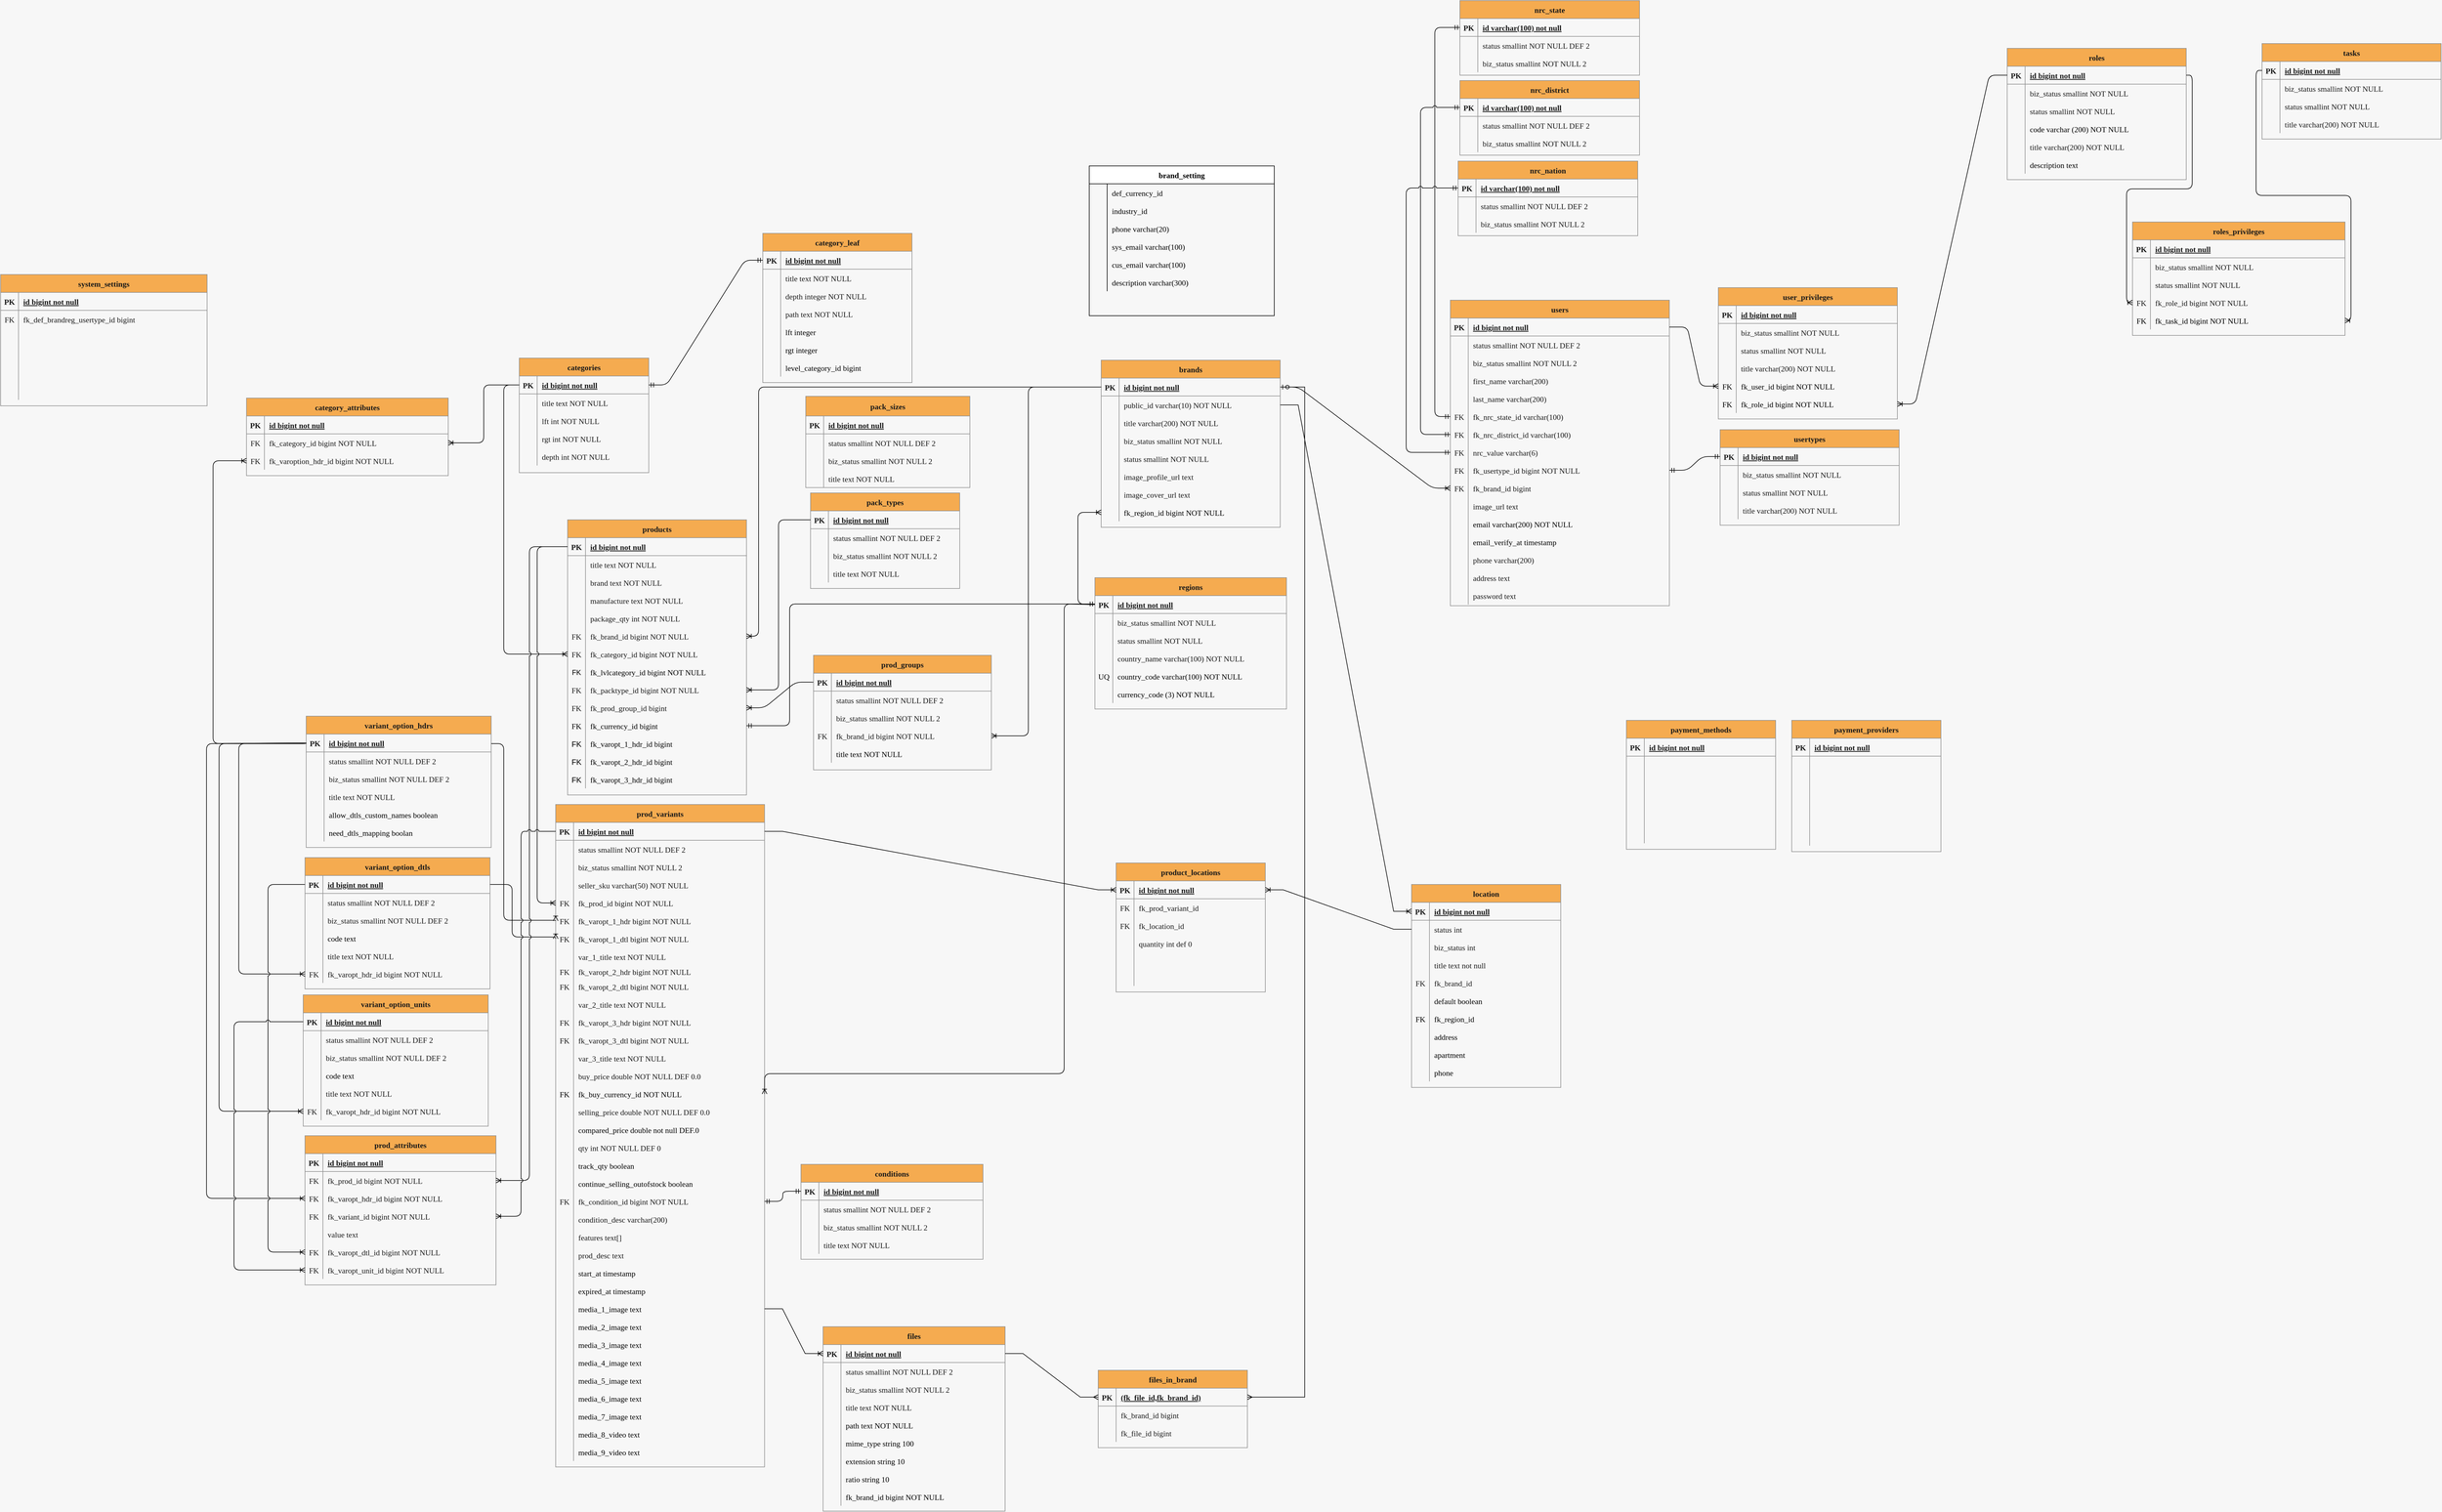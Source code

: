 <mxfile version="20.3.0" type="device" pages="2"><diagram id="R2lEEEUBdFMjLlhIrx00" name="ERD"><mxGraphModel dx="2249" dy="2034" grid="0" gridSize="10" guides="1" tooltips="1" connect="1" arrows="1" fold="1" page="1" pageScale="1" pageWidth="827" pageHeight="1169" background="#F7F7F7" math="0" shadow="0" extFonts="Permanent Marker^https://fonts.googleapis.com/css?family=Permanent+Marker"><root><mxCell id="0"/><mxCell id="1" parent="0"/><mxCell id="C-vyLk0tnHw3VtMMgP7b-23" value="categories" style="shape=table;startSize=30;container=1;collapsible=1;childLayout=tableLayout;fixedRows=1;rowLines=0;fontStyle=1;align=center;resizeLast=1;fontFamily=Lucida Console;fontSize=13;fillColor=#F5AB50;strokeColor=#909090;fontColor=#1A1A1A;" parent="1" vertex="1"><mxGeometry x="159" y="133" width="217" height="192" as="geometry"/></mxCell><mxCell id="C-vyLk0tnHw3VtMMgP7b-24" value="" style="shape=partialRectangle;collapsible=0;dropTarget=0;pointerEvents=0;fillColor=none;points=[[0,0.5],[1,0.5]];portConstraint=eastwest;top=0;left=0;right=0;bottom=1;fontFamily=Lucida Console;fontSize=13;strokeColor=#909090;fontColor=#1A1A1A;" parent="C-vyLk0tnHw3VtMMgP7b-23" vertex="1"><mxGeometry y="30" width="217" height="30" as="geometry"/></mxCell><mxCell id="C-vyLk0tnHw3VtMMgP7b-25" value="PK" style="shape=partialRectangle;overflow=hidden;connectable=0;fillColor=none;top=0;left=0;bottom=0;right=0;fontStyle=1;fontFamily=Lucida Console;fontSize=13;strokeColor=#909090;fontColor=#1A1A1A;" parent="C-vyLk0tnHw3VtMMgP7b-24" vertex="1"><mxGeometry width="30" height="30" as="geometry"><mxRectangle width="30" height="30" as="alternateBounds"/></mxGeometry></mxCell><mxCell id="C-vyLk0tnHw3VtMMgP7b-26" value="id bigint not null" style="shape=partialRectangle;overflow=hidden;connectable=0;fillColor=none;top=0;left=0;bottom=0;right=0;align=left;spacingLeft=6;fontStyle=5;fontFamily=Lucida Console;fontSize=13;strokeColor=#909090;fontColor=#1A1A1A;" parent="C-vyLk0tnHw3VtMMgP7b-24" vertex="1"><mxGeometry x="30" width="187" height="30" as="geometry"><mxRectangle width="187" height="30" as="alternateBounds"/></mxGeometry></mxCell><mxCell id="C-vyLk0tnHw3VtMMgP7b-27" value="" style="shape=partialRectangle;collapsible=0;dropTarget=0;pointerEvents=0;fillColor=none;points=[[0,0.5],[1,0.5]];portConstraint=eastwest;top=0;left=0;right=0;bottom=0;fontFamily=Lucida Console;fontSize=13;strokeColor=#909090;fontColor=#1A1A1A;" parent="C-vyLk0tnHw3VtMMgP7b-23" vertex="1"><mxGeometry y="60" width="217" height="30" as="geometry"/></mxCell><mxCell id="C-vyLk0tnHw3VtMMgP7b-28" value="" style="shape=partialRectangle;overflow=hidden;connectable=0;fillColor=none;top=0;left=0;bottom=0;right=0;fontFamily=Lucida Console;fontSize=13;strokeColor=#909090;fontColor=#1A1A1A;" parent="C-vyLk0tnHw3VtMMgP7b-27" vertex="1"><mxGeometry width="30" height="30" as="geometry"><mxRectangle width="30" height="30" as="alternateBounds"/></mxGeometry></mxCell><mxCell id="C-vyLk0tnHw3VtMMgP7b-29" value="title text NOT NULL" style="shape=partialRectangle;overflow=hidden;connectable=0;fillColor=none;top=0;left=0;bottom=0;right=0;align=left;spacingLeft=6;fontFamily=Lucida Console;fontSize=13;strokeColor=#909090;fontColor=#1A1A1A;" parent="C-vyLk0tnHw3VtMMgP7b-27" vertex="1"><mxGeometry x="30" width="187" height="30" as="geometry"><mxRectangle width="187" height="30" as="alternateBounds"/></mxGeometry></mxCell><mxCell id="HygKUuUOCL5ZFubHEJ42-1" value="" style="shape=tableRow;horizontal=0;startSize=0;swimlaneHead=0;swimlaneBody=0;fillColor=none;collapsible=0;dropTarget=0;points=[[0,0.5],[1,0.5]];portConstraint=eastwest;top=0;left=0;right=0;bottom=0;fontFamily=Lucida Console;fontSize=13;strokeColor=#909090;fontColor=#1A1A1A;" parent="C-vyLk0tnHw3VtMMgP7b-23" vertex="1"><mxGeometry y="90" width="217" height="30" as="geometry"/></mxCell><mxCell id="HygKUuUOCL5ZFubHEJ42-2" value="" style="shape=partialRectangle;connectable=0;fillColor=none;top=0;left=0;bottom=0;right=0;editable=1;overflow=hidden;fontFamily=Lucida Console;fontSize=13;strokeColor=#909090;fontColor=#1A1A1A;" parent="HygKUuUOCL5ZFubHEJ42-1" vertex="1"><mxGeometry width="30" height="30" as="geometry"><mxRectangle width="30" height="30" as="alternateBounds"/></mxGeometry></mxCell><mxCell id="HygKUuUOCL5ZFubHEJ42-3" value="lft int NOT NULL" style="shape=partialRectangle;connectable=0;fillColor=none;top=0;left=0;bottom=0;right=0;align=left;spacingLeft=6;overflow=hidden;fontFamily=Lucida Console;fontSize=13;strokeColor=#909090;fontColor=#1A1A1A;" parent="HygKUuUOCL5ZFubHEJ42-1" vertex="1"><mxGeometry x="30" width="187" height="30" as="geometry"><mxRectangle width="187" height="30" as="alternateBounds"/></mxGeometry></mxCell><mxCell id="HygKUuUOCL5ZFubHEJ42-4" value="" style="shape=tableRow;horizontal=0;startSize=0;swimlaneHead=0;swimlaneBody=0;fillColor=none;collapsible=0;dropTarget=0;points=[[0,0.5],[1,0.5]];portConstraint=eastwest;top=0;left=0;right=0;bottom=0;fontFamily=Lucida Console;fontSize=13;strokeColor=#909090;fontColor=#1A1A1A;" parent="C-vyLk0tnHw3VtMMgP7b-23" vertex="1"><mxGeometry y="120" width="217" height="30" as="geometry"/></mxCell><mxCell id="HygKUuUOCL5ZFubHEJ42-5" value="" style="shape=partialRectangle;connectable=0;fillColor=none;top=0;left=0;bottom=0;right=0;editable=1;overflow=hidden;fontFamily=Lucida Console;fontSize=13;strokeColor=#909090;fontColor=#1A1A1A;" parent="HygKUuUOCL5ZFubHEJ42-4" vertex="1"><mxGeometry width="30" height="30" as="geometry"><mxRectangle width="30" height="30" as="alternateBounds"/></mxGeometry></mxCell><mxCell id="HygKUuUOCL5ZFubHEJ42-6" value="rgt int NOT NULL" style="shape=partialRectangle;connectable=0;fillColor=none;top=0;left=0;bottom=0;right=0;align=left;spacingLeft=6;overflow=hidden;fontFamily=Lucida Console;fontSize=13;strokeColor=#909090;fontColor=#1A1A1A;" parent="HygKUuUOCL5ZFubHEJ42-4" vertex="1"><mxGeometry x="30" width="187" height="30" as="geometry"><mxRectangle width="187" height="30" as="alternateBounds"/></mxGeometry></mxCell><mxCell id="HygKUuUOCL5ZFubHEJ42-7" value="" style="shape=tableRow;horizontal=0;startSize=0;swimlaneHead=0;swimlaneBody=0;fillColor=none;collapsible=0;dropTarget=0;points=[[0,0.5],[1,0.5]];portConstraint=eastwest;top=0;left=0;right=0;bottom=0;fontFamily=Lucida Console;fontSize=13;strokeColor=#909090;fontColor=#1A1A1A;" parent="C-vyLk0tnHw3VtMMgP7b-23" vertex="1"><mxGeometry y="150" width="217" height="30" as="geometry"/></mxCell><mxCell id="HygKUuUOCL5ZFubHEJ42-8" value="" style="shape=partialRectangle;connectable=0;fillColor=none;top=0;left=0;bottom=0;right=0;editable=1;overflow=hidden;fontFamily=Lucida Console;fontSize=13;strokeColor=#909090;fontColor=#1A1A1A;" parent="HygKUuUOCL5ZFubHEJ42-7" vertex="1"><mxGeometry width="30" height="30" as="geometry"><mxRectangle width="30" height="30" as="alternateBounds"/></mxGeometry></mxCell><mxCell id="HygKUuUOCL5ZFubHEJ42-9" value="depth int NOT NULL" style="shape=partialRectangle;connectable=0;fillColor=none;top=0;left=0;bottom=0;right=0;align=left;spacingLeft=6;overflow=hidden;fontFamily=Lucida Console;fontSize=13;strokeColor=#909090;fontColor=#1A1A1A;" parent="HygKUuUOCL5ZFubHEJ42-7" vertex="1"><mxGeometry x="30" width="187" height="30" as="geometry"><mxRectangle width="187" height="30" as="alternateBounds"/></mxGeometry></mxCell><mxCell id="HygKUuUOCL5ZFubHEJ42-10" value="products" style="shape=table;startSize=30;container=1;collapsible=1;childLayout=tableLayout;fixedRows=1;rowLines=0;fontStyle=1;align=center;resizeLast=1;fontFamily=Lucida Console;fontSize=13;fillColor=#F5AB50;strokeColor=#909090;fontColor=#1A1A1A;" parent="1" vertex="1"><mxGeometry x="240" y="404" width="299.75" height="461" as="geometry"><mxRectangle x="245" y="465" width="100" height="30" as="alternateBounds"/></mxGeometry></mxCell><mxCell id="HygKUuUOCL5ZFubHEJ42-11" value="" style="shape=partialRectangle;collapsible=0;dropTarget=0;pointerEvents=0;fillColor=none;points=[[0,0.5],[1,0.5]];portConstraint=eastwest;top=0;left=0;right=0;bottom=1;fontFamily=Lucida Console;fontSize=13;strokeColor=#909090;fontColor=#1A1A1A;" parent="HygKUuUOCL5ZFubHEJ42-10" vertex="1"><mxGeometry y="30" width="299.75" height="30" as="geometry"/></mxCell><mxCell id="HygKUuUOCL5ZFubHEJ42-12" value="PK" style="shape=partialRectangle;overflow=hidden;connectable=0;fillColor=none;top=0;left=0;bottom=0;right=0;fontStyle=1;fontFamily=Lucida Console;fontSize=13;strokeColor=#909090;fontColor=#1A1A1A;" parent="HygKUuUOCL5ZFubHEJ42-11" vertex="1"><mxGeometry width="30" height="30" as="geometry"><mxRectangle width="30" height="30" as="alternateBounds"/></mxGeometry></mxCell><mxCell id="HygKUuUOCL5ZFubHEJ42-13" value="id bigint not null" style="shape=partialRectangle;overflow=hidden;connectable=0;fillColor=none;top=0;left=0;bottom=0;right=0;align=left;spacingLeft=6;fontStyle=5;fontFamily=Lucida Console;fontSize=13;strokeColor=#909090;fontColor=#1A1A1A;" parent="HygKUuUOCL5ZFubHEJ42-11" vertex="1"><mxGeometry x="30" width="269.75" height="30" as="geometry"><mxRectangle width="269.75" height="30" as="alternateBounds"/></mxGeometry></mxCell><mxCell id="HygKUuUOCL5ZFubHEJ42-14" value="" style="shape=partialRectangle;collapsible=0;dropTarget=0;pointerEvents=0;fillColor=none;points=[[0,0.5],[1,0.5]];portConstraint=eastwest;top=0;left=0;right=0;bottom=0;fontFamily=Lucida Console;fontSize=13;strokeColor=#909090;fontColor=#1A1A1A;" parent="HygKUuUOCL5ZFubHEJ42-10" vertex="1"><mxGeometry y="60" width="299.75" height="30" as="geometry"/></mxCell><mxCell id="HygKUuUOCL5ZFubHEJ42-15" value="" style="shape=partialRectangle;overflow=hidden;connectable=0;fillColor=none;top=0;left=0;bottom=0;right=0;fontFamily=Lucida Console;fontSize=13;strokeColor=#909090;fontColor=#1A1A1A;" parent="HygKUuUOCL5ZFubHEJ42-14" vertex="1"><mxGeometry width="30" height="30" as="geometry"><mxRectangle width="30" height="30" as="alternateBounds"/></mxGeometry></mxCell><mxCell id="HygKUuUOCL5ZFubHEJ42-16" value="title text NOT NULL" style="shape=partialRectangle;overflow=hidden;connectable=0;fillColor=none;top=0;left=0;bottom=0;right=0;align=left;spacingLeft=6;fontFamily=Lucida Console;fontSize=13;strokeColor=#909090;fontColor=#1A1A1A;" parent="HygKUuUOCL5ZFubHEJ42-14" vertex="1"><mxGeometry x="30" width="269.75" height="30" as="geometry"><mxRectangle width="269.75" height="30" as="alternateBounds"/></mxGeometry></mxCell><mxCell id="HygKUuUOCL5ZFubHEJ42-17" value="" style="shape=tableRow;horizontal=0;startSize=0;swimlaneHead=0;swimlaneBody=0;fillColor=none;collapsible=0;dropTarget=0;points=[[0,0.5],[1,0.5]];portConstraint=eastwest;top=0;left=0;right=0;bottom=0;fontFamily=Lucida Console;fontSize=13;strokeColor=#909090;fontColor=#1A1A1A;" parent="HygKUuUOCL5ZFubHEJ42-10" vertex="1"><mxGeometry y="90" width="299.75" height="30" as="geometry"/></mxCell><mxCell id="HygKUuUOCL5ZFubHEJ42-18" value="" style="shape=partialRectangle;connectable=0;fillColor=none;top=0;left=0;bottom=0;right=0;editable=1;overflow=hidden;fontFamily=Lucida Console;fontSize=13;strokeColor=#909090;fontColor=#1A1A1A;" parent="HygKUuUOCL5ZFubHEJ42-17" vertex="1"><mxGeometry width="30" height="30" as="geometry"><mxRectangle width="30" height="30" as="alternateBounds"/></mxGeometry></mxCell><mxCell id="HygKUuUOCL5ZFubHEJ42-19" value="brand text NOT NULL    " style="shape=partialRectangle;connectable=0;fillColor=none;top=0;left=0;bottom=0;right=0;align=left;spacingLeft=6;overflow=hidden;fontFamily=Lucida Console;fontSize=13;strokeColor=#909090;fontColor=#1A1A1A;" parent="HygKUuUOCL5ZFubHEJ42-17" vertex="1"><mxGeometry x="30" width="269.75" height="30" as="geometry"><mxRectangle width="269.75" height="30" as="alternateBounds"/></mxGeometry></mxCell><mxCell id="HygKUuUOCL5ZFubHEJ42-20" value="" style="shape=tableRow;horizontal=0;startSize=0;swimlaneHead=0;swimlaneBody=0;fillColor=none;collapsible=0;dropTarget=0;points=[[0,0.5],[1,0.5]];portConstraint=eastwest;top=0;left=0;right=0;bottom=0;fontFamily=Lucida Console;fontSize=13;strokeColor=#909090;fontColor=#1A1A1A;" parent="HygKUuUOCL5ZFubHEJ42-10" vertex="1"><mxGeometry y="120" width="299.75" height="30" as="geometry"/></mxCell><mxCell id="HygKUuUOCL5ZFubHEJ42-21" value="" style="shape=partialRectangle;connectable=0;fillColor=none;top=0;left=0;bottom=0;right=0;editable=1;overflow=hidden;fontFamily=Lucida Console;fontSize=13;strokeColor=#909090;fontColor=#1A1A1A;" parent="HygKUuUOCL5ZFubHEJ42-20" vertex="1"><mxGeometry width="30" height="30" as="geometry"><mxRectangle width="30" height="30" as="alternateBounds"/></mxGeometry></mxCell><mxCell id="HygKUuUOCL5ZFubHEJ42-22" value="manufacture text NOT NULL" style="shape=partialRectangle;connectable=0;fillColor=none;top=0;left=0;bottom=0;right=0;align=left;spacingLeft=6;overflow=hidden;fontFamily=Lucida Console;fontSize=13;strokeColor=#909090;fontColor=#1A1A1A;" parent="HygKUuUOCL5ZFubHEJ42-20" vertex="1"><mxGeometry x="30" width="269.75" height="30" as="geometry"><mxRectangle width="269.75" height="30" as="alternateBounds"/></mxGeometry></mxCell><mxCell id="HygKUuUOCL5ZFubHEJ42-26" value="" style="shape=tableRow;horizontal=0;startSize=0;swimlaneHead=0;swimlaneBody=0;fillColor=none;collapsible=0;dropTarget=0;points=[[0,0.5],[1,0.5]];portConstraint=eastwest;top=0;left=0;right=0;bottom=0;fontFamily=Lucida Console;fontSize=13;strokeColor=#909090;fontColor=#1A1A1A;" parent="HygKUuUOCL5ZFubHEJ42-10" vertex="1"><mxGeometry y="150" width="299.75" height="30" as="geometry"/></mxCell><mxCell id="HygKUuUOCL5ZFubHEJ42-27" value="" style="shape=partialRectangle;connectable=0;fillColor=none;top=0;left=0;bottom=0;right=0;editable=1;overflow=hidden;fontFamily=Lucida Console;fontSize=13;strokeColor=#909090;fontColor=#1A1A1A;" parent="HygKUuUOCL5ZFubHEJ42-26" vertex="1"><mxGeometry width="30" height="30" as="geometry"><mxRectangle width="30" height="30" as="alternateBounds"/></mxGeometry></mxCell><mxCell id="HygKUuUOCL5ZFubHEJ42-28" value="package_qty int NOT NULL" style="shape=partialRectangle;connectable=0;fillColor=none;top=0;left=0;bottom=0;right=0;align=left;spacingLeft=6;overflow=hidden;fontFamily=Lucida Console;fontSize=13;strokeColor=#909090;fontColor=#1A1A1A;" parent="HygKUuUOCL5ZFubHEJ42-26" vertex="1"><mxGeometry x="30" width="269.75" height="30" as="geometry"><mxRectangle width="269.75" height="30" as="alternateBounds"/></mxGeometry></mxCell><mxCell id="HygKUuUOCL5ZFubHEJ42-29" value="" style="shape=tableRow;horizontal=0;startSize=0;swimlaneHead=0;swimlaneBody=0;fillColor=none;collapsible=0;dropTarget=0;points=[[0,0.5],[1,0.5]];portConstraint=eastwest;top=0;left=0;right=0;bottom=0;fontFamily=Lucida Console;fontSize=13;strokeColor=#909090;fontColor=#1A1A1A;" parent="HygKUuUOCL5ZFubHEJ42-10" vertex="1"><mxGeometry y="180" width="299.75" height="30" as="geometry"/></mxCell><mxCell id="HygKUuUOCL5ZFubHEJ42-30" value="FK" style="shape=partialRectangle;connectable=0;fillColor=none;top=0;left=0;bottom=0;right=0;editable=1;overflow=hidden;fontFamily=Lucida Console;fontSize=13;strokeColor=#909090;fontColor=#1A1A1A;" parent="HygKUuUOCL5ZFubHEJ42-29" vertex="1"><mxGeometry width="30" height="30" as="geometry"><mxRectangle width="30" height="30" as="alternateBounds"/></mxGeometry></mxCell><mxCell id="HygKUuUOCL5ZFubHEJ42-31" value="fk_brand_id bigint NOT NULL" style="shape=partialRectangle;connectable=0;fillColor=none;top=0;left=0;bottom=0;right=0;align=left;spacingLeft=6;overflow=hidden;fontFamily=Lucida Console;fontSize=13;strokeColor=#909090;fontColor=#1A1A1A;" parent="HygKUuUOCL5ZFubHEJ42-29" vertex="1"><mxGeometry x="30" width="269.75" height="30" as="geometry"><mxRectangle width="269.75" height="30" as="alternateBounds"/></mxGeometry></mxCell><mxCell id="HygKUuUOCL5ZFubHEJ42-23" value="" style="shape=tableRow;horizontal=0;startSize=0;swimlaneHead=0;swimlaneBody=0;fillColor=none;collapsible=0;dropTarget=0;points=[[0,0.5],[1,0.5]];portConstraint=eastwest;top=0;left=0;right=0;bottom=0;fontFamily=Lucida Console;fontSize=13;strokeColor=#909090;fontColor=#1A1A1A;" parent="HygKUuUOCL5ZFubHEJ42-10" vertex="1"><mxGeometry y="210" width="299.75" height="30" as="geometry"/></mxCell><mxCell id="HygKUuUOCL5ZFubHEJ42-24" value="FK" style="shape=partialRectangle;connectable=0;fillColor=none;top=0;left=0;bottom=0;right=0;editable=1;overflow=hidden;fontFamily=Lucida Console;fontSize=13;strokeColor=#909090;fontColor=#1A1A1A;" parent="HygKUuUOCL5ZFubHEJ42-23" vertex="1"><mxGeometry width="30" height="30" as="geometry"><mxRectangle width="30" height="30" as="alternateBounds"/></mxGeometry></mxCell><mxCell id="HygKUuUOCL5ZFubHEJ42-25" value="fk_category_id bigint NOT NULL" style="shape=partialRectangle;connectable=0;fillColor=none;top=0;left=0;bottom=0;right=0;align=left;spacingLeft=6;overflow=hidden;fontFamily=Lucida Console;fontSize=13;strokeColor=#909090;fontColor=#1A1A1A;" parent="HygKUuUOCL5ZFubHEJ42-23" vertex="1"><mxGeometry x="30" width="269.75" height="30" as="geometry"><mxRectangle width="269.75" height="30" as="alternateBounds"/></mxGeometry></mxCell><mxCell id="4YQ2-Dj4Fbmpr4E3ZoWp-1" value="" style="shape=tableRow;horizontal=0;startSize=0;swimlaneHead=0;swimlaneBody=0;fillColor=none;collapsible=0;dropTarget=0;points=[[0,0.5],[1,0.5]];portConstraint=eastwest;top=0;left=0;right=0;bottom=0;" parent="HygKUuUOCL5ZFubHEJ42-10" vertex="1"><mxGeometry y="240" width="299.75" height="30" as="geometry"/></mxCell><mxCell id="4YQ2-Dj4Fbmpr4E3ZoWp-2" value="FK" style="shape=partialRectangle;connectable=0;fillColor=none;top=0;left=0;bottom=0;right=0;editable=1;overflow=hidden;" parent="4YQ2-Dj4Fbmpr4E3ZoWp-1" vertex="1"><mxGeometry width="30" height="30" as="geometry"><mxRectangle width="30" height="30" as="alternateBounds"/></mxGeometry></mxCell><mxCell id="4YQ2-Dj4Fbmpr4E3ZoWp-3" value="fk_lvlcategory_id bigint NOT NULL" style="shape=partialRectangle;connectable=0;fillColor=none;top=0;left=0;bottom=0;right=0;align=left;spacingLeft=6;overflow=hidden;fontFamily=Lucida Console;fontSize=13;" parent="4YQ2-Dj4Fbmpr4E3ZoWp-1" vertex="1"><mxGeometry x="30" width="269.75" height="30" as="geometry"><mxRectangle width="269.75" height="30" as="alternateBounds"/></mxGeometry></mxCell><mxCell id="GjBVH72DhQGvWu-bJc8N-2" value="" style="shape=tableRow;horizontal=0;startSize=0;swimlaneHead=0;swimlaneBody=0;fillColor=none;collapsible=0;dropTarget=0;points=[[0,0.5],[1,0.5]];portConstraint=eastwest;top=0;left=0;right=0;bottom=0;fontFamily=Lucida Console;fontSize=13;strokeColor=#909090;fontColor=#1A1A1A;" parent="HygKUuUOCL5ZFubHEJ42-10" vertex="1"><mxGeometry y="270" width="299.75" height="30" as="geometry"/></mxCell><mxCell id="GjBVH72DhQGvWu-bJc8N-3" value="FK" style="shape=partialRectangle;connectable=0;fillColor=none;top=0;left=0;bottom=0;right=0;editable=1;overflow=hidden;fontFamily=Lucida Console;fontSize=13;strokeColor=#909090;fontColor=#1A1A1A;" parent="GjBVH72DhQGvWu-bJc8N-2" vertex="1"><mxGeometry width="30" height="30" as="geometry"><mxRectangle width="30" height="30" as="alternateBounds"/></mxGeometry></mxCell><mxCell id="GjBVH72DhQGvWu-bJc8N-4" value="fk_packtype_id bigint NOT NULL" style="shape=partialRectangle;connectable=0;fillColor=none;top=0;left=0;bottom=0;right=0;align=left;spacingLeft=6;overflow=hidden;fontFamily=Lucida Console;fontSize=13;strokeColor=#909090;fontColor=#1A1A1A;" parent="GjBVH72DhQGvWu-bJc8N-2" vertex="1"><mxGeometry x="30" width="269.75" height="30" as="geometry"><mxRectangle width="269.75" height="30" as="alternateBounds"/></mxGeometry></mxCell><mxCell id="3ydnARZyfiaFLeseINyu-143" value="" style="shape=tableRow;horizontal=0;startSize=0;swimlaneHead=0;swimlaneBody=0;fillColor=none;collapsible=0;dropTarget=0;points=[[0,0.5],[1,0.5]];portConstraint=eastwest;top=0;left=0;right=0;bottom=0;fontFamily=Lucida Console;fontSize=13;fontColor=#1A1A1A;strokeColor=#909090;" parent="HygKUuUOCL5ZFubHEJ42-10" vertex="1"><mxGeometry y="300" width="299.75" height="30" as="geometry"/></mxCell><mxCell id="3ydnARZyfiaFLeseINyu-144" value="FK" style="shape=partialRectangle;connectable=0;fillColor=none;top=0;left=0;bottom=0;right=0;editable=1;overflow=hidden;fontFamily=Lucida Console;fontSize=13;fontColor=#1A1A1A;strokeColor=#909090;" parent="3ydnARZyfiaFLeseINyu-143" vertex="1"><mxGeometry width="30" height="30" as="geometry"><mxRectangle width="30" height="30" as="alternateBounds"/></mxGeometry></mxCell><mxCell id="3ydnARZyfiaFLeseINyu-145" value="fk_prod_group_id bigint" style="shape=partialRectangle;connectable=0;fillColor=none;top=0;left=0;bottom=0;right=0;align=left;spacingLeft=6;overflow=hidden;fontFamily=Lucida Console;fontSize=13;fontColor=#1A1A1A;strokeColor=#909090;" parent="3ydnARZyfiaFLeseINyu-143" vertex="1"><mxGeometry x="30" width="269.75" height="30" as="geometry"><mxRectangle width="269.75" height="30" as="alternateBounds"/></mxGeometry></mxCell><mxCell id="grlfIE7iSAruoOg0w7dT-13" value="" style="shape=partialRectangle;collapsible=0;dropTarget=0;pointerEvents=0;fillColor=none;top=0;left=0;bottom=0;right=0;points=[[0,0.5],[1,0.5]];portConstraint=eastwest;fontFamily=Lucida Console;fontSize=13;" parent="HygKUuUOCL5ZFubHEJ42-10" vertex="1"><mxGeometry y="330" width="299.75" height="30" as="geometry"/></mxCell><mxCell id="grlfIE7iSAruoOg0w7dT-14" value="FK" style="shape=partialRectangle;connectable=0;fillColor=none;top=0;left=0;bottom=0;right=0;editable=1;overflow=hidden;fontFamily=Lucida Console;fontSize=13;" parent="grlfIE7iSAruoOg0w7dT-13" vertex="1"><mxGeometry width="30" height="30" as="geometry"><mxRectangle width="30" height="30" as="alternateBounds"/></mxGeometry></mxCell><mxCell id="grlfIE7iSAruoOg0w7dT-15" value="fk_currency_id bigint" style="shape=partialRectangle;connectable=0;fillColor=none;top=0;left=0;bottom=0;right=0;align=left;spacingLeft=6;overflow=hidden;fontFamily=Lucida Console;fontSize=13;" parent="grlfIE7iSAruoOg0w7dT-13" vertex="1"><mxGeometry x="30" width="269.75" height="30" as="geometry"><mxRectangle width="269.75" height="30" as="alternateBounds"/></mxGeometry></mxCell><mxCell id="grlfIE7iSAruoOg0w7dT-23" value="" style="shape=partialRectangle;collapsible=0;dropTarget=0;pointerEvents=0;fillColor=none;top=0;left=0;bottom=0;right=0;points=[[0,0.5],[1,0.5]];portConstraint=eastwest;fontSize=13;" parent="HygKUuUOCL5ZFubHEJ42-10" vertex="1"><mxGeometry y="360" width="299.75" height="30" as="geometry"/></mxCell><mxCell id="grlfIE7iSAruoOg0w7dT-24" value="FK" style="shape=partialRectangle;connectable=0;fillColor=none;top=0;left=0;bottom=0;right=0;editable=1;overflow=hidden;fontSize=13;" parent="grlfIE7iSAruoOg0w7dT-23" vertex="1"><mxGeometry width="30" height="30" as="geometry"><mxRectangle width="30" height="30" as="alternateBounds"/></mxGeometry></mxCell><mxCell id="grlfIE7iSAruoOg0w7dT-25" value="fk_varopt_1_hdr_id bigint" style="shape=partialRectangle;connectable=0;fillColor=none;top=0;left=0;bottom=0;right=0;align=left;spacingLeft=6;overflow=hidden;fontFamily=Lucida Console;fontSize=13;" parent="grlfIE7iSAruoOg0w7dT-23" vertex="1"><mxGeometry x="30" width="269.75" height="30" as="geometry"><mxRectangle width="269.75" height="30" as="alternateBounds"/></mxGeometry></mxCell><mxCell id="grlfIE7iSAruoOg0w7dT-26" value="" style="shape=partialRectangle;collapsible=0;dropTarget=0;pointerEvents=0;fillColor=none;top=0;left=0;bottom=0;right=0;points=[[0,0.5],[1,0.5]];portConstraint=eastwest;fontSize=13;" parent="HygKUuUOCL5ZFubHEJ42-10" vertex="1"><mxGeometry y="390" width="299.75" height="30" as="geometry"/></mxCell><mxCell id="grlfIE7iSAruoOg0w7dT-27" value="FK" style="shape=partialRectangle;connectable=0;fillColor=none;top=0;left=0;bottom=0;right=0;editable=1;overflow=hidden;fontSize=13;" parent="grlfIE7iSAruoOg0w7dT-26" vertex="1"><mxGeometry width="30" height="30" as="geometry"><mxRectangle width="30" height="30" as="alternateBounds"/></mxGeometry></mxCell><mxCell id="grlfIE7iSAruoOg0w7dT-28" value="fk_varopt_2_hdr_id bigint" style="shape=partialRectangle;connectable=0;fillColor=none;top=0;left=0;bottom=0;right=0;align=left;spacingLeft=6;overflow=hidden;fontFamily=Lucida Console;fontSize=13;" parent="grlfIE7iSAruoOg0w7dT-26" vertex="1"><mxGeometry x="30" width="269.75" height="30" as="geometry"><mxRectangle width="269.75" height="30" as="alternateBounds"/></mxGeometry></mxCell><mxCell id="grlfIE7iSAruoOg0w7dT-29" value="" style="shape=partialRectangle;collapsible=0;dropTarget=0;pointerEvents=0;fillColor=none;top=0;left=0;bottom=0;right=0;points=[[0,0.5],[1,0.5]];portConstraint=eastwest;fontSize=13;" parent="HygKUuUOCL5ZFubHEJ42-10" vertex="1"><mxGeometry y="420" width="299.75" height="30" as="geometry"/></mxCell><mxCell id="grlfIE7iSAruoOg0w7dT-30" value="FK" style="shape=partialRectangle;connectable=0;fillColor=none;top=0;left=0;bottom=0;right=0;editable=1;overflow=hidden;fontSize=13;" parent="grlfIE7iSAruoOg0w7dT-29" vertex="1"><mxGeometry width="30" height="30" as="geometry"><mxRectangle width="30" height="30" as="alternateBounds"/></mxGeometry></mxCell><mxCell id="grlfIE7iSAruoOg0w7dT-31" value="fk_varopt_3_hdr_id bigint" style="shape=partialRectangle;connectable=0;fillColor=none;top=0;left=0;bottom=0;right=0;align=left;spacingLeft=6;overflow=hidden;fontFamily=Lucida Console;fontSize=13;" parent="grlfIE7iSAruoOg0w7dT-29" vertex="1"><mxGeometry x="30" width="269.75" height="30" as="geometry"><mxRectangle width="269.75" height="30" as="alternateBounds"/></mxGeometry></mxCell><mxCell id="GjBVH72DhQGvWu-bJc8N-7" value="" style="edgeStyle=orthogonalEdgeStyle;fontSize=13;html=1;endArrow=ERoneToMany;fontFamily=Courier New;exitX=0;exitY=0.5;exitDx=0;exitDy=0;strokeColor=#000000;fontColor=#1A1A1A;labelBackgroundColor=#EEEEEE;entryX=0;entryY=0.5;entryDx=0;entryDy=0;" parent="1" source="C-vyLk0tnHw3VtMMgP7b-24" target="HygKUuUOCL5ZFubHEJ42-23" edge="1"><mxGeometry width="100" height="100" relative="1" as="geometry"><mxPoint x="20" y="360" as="sourcePoint"/><mxPoint x="210" y="630" as="targetPoint"/><Array as="points"><mxPoint x="133" y="178"/><mxPoint x="133" y="629"/></Array></mxGeometry></mxCell><mxCell id="GjBVH72DhQGvWu-bJc8N-8" value="brands" style="shape=table;startSize=30;container=1;collapsible=1;childLayout=tableLayout;fixedRows=1;rowLines=0;fontStyle=1;align=center;resizeLast=1;fontFamily=Lucida Console;fontSize=13;fillColor=#F5AB50;strokeColor=#909090;fontColor=#1A1A1A;" parent="1" vertex="1"><mxGeometry x="1134" y="136.5" width="300" height="280" as="geometry"/></mxCell><mxCell id="GjBVH72DhQGvWu-bJc8N-9" value="" style="shape=partialRectangle;collapsible=0;dropTarget=0;pointerEvents=0;fillColor=none;points=[[0,0.5],[1,0.5]];portConstraint=eastwest;top=0;left=0;right=0;bottom=1;fontFamily=Lucida Console;fontSize=13;strokeColor=#909090;fontColor=#1A1A1A;" parent="GjBVH72DhQGvWu-bJc8N-8" vertex="1"><mxGeometry y="30" width="300" height="30" as="geometry"/></mxCell><mxCell id="GjBVH72DhQGvWu-bJc8N-10" value="PK" style="shape=partialRectangle;overflow=hidden;connectable=0;fillColor=none;top=0;left=0;bottom=0;right=0;fontStyle=1;fontFamily=Lucida Console;fontSize=13;strokeColor=#909090;fontColor=#1A1A1A;" parent="GjBVH72DhQGvWu-bJc8N-9" vertex="1"><mxGeometry width="30" height="30" as="geometry"><mxRectangle width="30" height="30" as="alternateBounds"/></mxGeometry></mxCell><mxCell id="GjBVH72DhQGvWu-bJc8N-11" value="id bigint not null" style="shape=partialRectangle;overflow=hidden;connectable=0;fillColor=none;top=0;left=0;bottom=0;right=0;align=left;spacingLeft=6;fontStyle=5;fontFamily=Lucida Console;fontSize=13;strokeColor=#909090;fontColor=#1A1A1A;" parent="GjBVH72DhQGvWu-bJc8N-9" vertex="1"><mxGeometry x="30" width="270" height="30" as="geometry"><mxRectangle width="270" height="30" as="alternateBounds"/></mxGeometry></mxCell><mxCell id="GjBVH72DhQGvWu-bJc8N-12" value="" style="shape=partialRectangle;collapsible=0;dropTarget=0;pointerEvents=0;fillColor=none;points=[[0,0.5],[1,0.5]];portConstraint=eastwest;top=0;left=0;right=0;bottom=0;fontFamily=Lucida Console;fontSize=13;strokeColor=#909090;fontColor=#1A1A1A;" parent="GjBVH72DhQGvWu-bJc8N-8" vertex="1"><mxGeometry y="60" width="300" height="30" as="geometry"/></mxCell><mxCell id="GjBVH72DhQGvWu-bJc8N-13" value="" style="shape=partialRectangle;overflow=hidden;connectable=0;fillColor=none;top=0;left=0;bottom=0;right=0;fontFamily=Lucida Console;fontSize=13;strokeColor=#909090;fontColor=#1A1A1A;" parent="GjBVH72DhQGvWu-bJc8N-12" vertex="1"><mxGeometry width="30" height="30" as="geometry"><mxRectangle width="30" height="30" as="alternateBounds"/></mxGeometry></mxCell><mxCell id="GjBVH72DhQGvWu-bJc8N-14" value="public_id varchar(10) NOT NULL" style="shape=partialRectangle;overflow=hidden;connectable=0;fillColor=none;top=0;left=0;bottom=0;right=0;align=left;spacingLeft=6;fontFamily=Lucida Console;fontSize=13;strokeColor=#909090;fontColor=#1A1A1A;" parent="GjBVH72DhQGvWu-bJc8N-12" vertex="1"><mxGeometry x="30" width="270" height="30" as="geometry"><mxRectangle width="270" height="30" as="alternateBounds"/></mxGeometry></mxCell><mxCell id="GjBVH72DhQGvWu-bJc8N-15" value="" style="shape=tableRow;horizontal=0;startSize=0;swimlaneHead=0;swimlaneBody=0;fillColor=none;collapsible=0;dropTarget=0;points=[[0,0.5],[1,0.5]];portConstraint=eastwest;top=0;left=0;right=0;bottom=0;fontFamily=Lucida Console;fontSize=13;strokeColor=#909090;fontColor=#1A1A1A;" parent="GjBVH72DhQGvWu-bJc8N-8" vertex="1"><mxGeometry y="90" width="300" height="30" as="geometry"/></mxCell><mxCell id="GjBVH72DhQGvWu-bJc8N-16" value="" style="shape=partialRectangle;connectable=0;fillColor=none;top=0;left=0;bottom=0;right=0;editable=1;overflow=hidden;fontFamily=Lucida Console;fontSize=13;strokeColor=#909090;fontColor=#1A1A1A;" parent="GjBVH72DhQGvWu-bJc8N-15" vertex="1"><mxGeometry width="30" height="30" as="geometry"><mxRectangle width="30" height="30" as="alternateBounds"/></mxGeometry></mxCell><mxCell id="GjBVH72DhQGvWu-bJc8N-17" value="title varchar(200) NOT NULL" style="shape=partialRectangle;connectable=0;fillColor=none;top=0;left=0;bottom=0;right=0;align=left;spacingLeft=6;overflow=hidden;fontFamily=Lucida Console;fontSize=13;strokeColor=#909090;fontColor=#1A1A1A;" parent="GjBVH72DhQGvWu-bJc8N-15" vertex="1"><mxGeometry x="30" width="270" height="30" as="geometry"><mxRectangle width="270" height="30" as="alternateBounds"/></mxGeometry></mxCell><mxCell id="GjBVH72DhQGvWu-bJc8N-18" value="" style="shape=tableRow;horizontal=0;startSize=0;swimlaneHead=0;swimlaneBody=0;fillColor=none;collapsible=0;dropTarget=0;points=[[0,0.5],[1,0.5]];portConstraint=eastwest;top=0;left=0;right=0;bottom=0;fontFamily=Lucida Console;fontSize=13;strokeColor=#909090;fontColor=#1A1A1A;" parent="GjBVH72DhQGvWu-bJc8N-8" vertex="1"><mxGeometry y="120" width="300" height="30" as="geometry"/></mxCell><mxCell id="GjBVH72DhQGvWu-bJc8N-19" value="" style="shape=partialRectangle;connectable=0;fillColor=none;top=0;left=0;bottom=0;right=0;editable=1;overflow=hidden;fontFamily=Lucida Console;fontSize=13;strokeColor=#909090;fontColor=#1A1A1A;" parent="GjBVH72DhQGvWu-bJc8N-18" vertex="1"><mxGeometry width="30" height="30" as="geometry"><mxRectangle width="30" height="30" as="alternateBounds"/></mxGeometry></mxCell><mxCell id="GjBVH72DhQGvWu-bJc8N-20" value="biz_status smallint NOT NULL" style="shape=partialRectangle;connectable=0;fillColor=none;top=0;left=0;bottom=0;right=0;align=left;spacingLeft=6;overflow=hidden;fontFamily=Lucida Console;fontSize=13;strokeColor=#909090;fontColor=#1A1A1A;" parent="GjBVH72DhQGvWu-bJc8N-18" vertex="1"><mxGeometry x="30" width="270" height="30" as="geometry"><mxRectangle width="270" height="30" as="alternateBounds"/></mxGeometry></mxCell><mxCell id="GjBVH72DhQGvWu-bJc8N-21" value="" style="shape=tableRow;horizontal=0;startSize=0;swimlaneHead=0;swimlaneBody=0;fillColor=none;collapsible=0;dropTarget=0;points=[[0,0.5],[1,0.5]];portConstraint=eastwest;top=0;left=0;right=0;bottom=0;fontFamily=Lucida Console;fontSize=13;strokeColor=#909090;fontColor=#1A1A1A;" parent="GjBVH72DhQGvWu-bJc8N-8" vertex="1"><mxGeometry y="150" width="300" height="30" as="geometry"/></mxCell><mxCell id="GjBVH72DhQGvWu-bJc8N-22" value="" style="shape=partialRectangle;connectable=0;fillColor=none;top=0;left=0;bottom=0;right=0;editable=1;overflow=hidden;fontFamily=Lucida Console;fontSize=13;strokeColor=#909090;fontColor=#1A1A1A;" parent="GjBVH72DhQGvWu-bJc8N-21" vertex="1"><mxGeometry width="30" height="30" as="geometry"><mxRectangle width="30" height="30" as="alternateBounds"/></mxGeometry></mxCell><mxCell id="GjBVH72DhQGvWu-bJc8N-23" value="status smallint NOT NULL" style="shape=partialRectangle;connectable=0;fillColor=none;top=0;left=0;bottom=0;right=0;align=left;spacingLeft=6;overflow=hidden;fontFamily=Lucida Console;fontSize=13;strokeColor=#909090;fontColor=#1A1A1A;" parent="GjBVH72DhQGvWu-bJc8N-21" vertex="1"><mxGeometry x="30" width="270" height="30" as="geometry"><mxRectangle width="270" height="30" as="alternateBounds"/></mxGeometry></mxCell><mxCell id="GjBVH72DhQGvWu-bJc8N-24" value="" style="shape=tableRow;horizontal=0;startSize=0;swimlaneHead=0;swimlaneBody=0;fillColor=none;collapsible=0;dropTarget=0;points=[[0,0.5],[1,0.5]];portConstraint=eastwest;top=0;left=0;right=0;bottom=0;fontFamily=Lucida Console;fontSize=13;strokeColor=#909090;fontColor=#1A1A1A;" parent="GjBVH72DhQGvWu-bJc8N-8" vertex="1"><mxGeometry y="180" width="300" height="30" as="geometry"/></mxCell><mxCell id="GjBVH72DhQGvWu-bJc8N-25" value="" style="shape=partialRectangle;connectable=0;fillColor=none;top=0;left=0;bottom=0;right=0;editable=1;overflow=hidden;fontFamily=Lucida Console;fontSize=13;strokeColor=#909090;fontColor=#1A1A1A;" parent="GjBVH72DhQGvWu-bJc8N-24" vertex="1"><mxGeometry width="30" height="30" as="geometry"><mxRectangle width="30" height="30" as="alternateBounds"/></mxGeometry></mxCell><mxCell id="GjBVH72DhQGvWu-bJc8N-26" value="image_profile_url text" style="shape=partialRectangle;connectable=0;fillColor=none;top=0;left=0;bottom=0;right=0;align=left;spacingLeft=6;overflow=hidden;fontFamily=Lucida Console;fontSize=13;strokeColor=#909090;fontColor=#1A1A1A;" parent="GjBVH72DhQGvWu-bJc8N-24" vertex="1"><mxGeometry x="30" width="270" height="30" as="geometry"><mxRectangle width="270" height="30" as="alternateBounds"/></mxGeometry></mxCell><mxCell id="GjBVH72DhQGvWu-bJc8N-27" value="" style="shape=tableRow;horizontal=0;startSize=0;swimlaneHead=0;swimlaneBody=0;fillColor=none;collapsible=0;dropTarget=0;points=[[0,0.5],[1,0.5]];portConstraint=eastwest;top=0;left=0;right=0;bottom=0;fontFamily=Lucida Console;fontSize=13;strokeColor=#909090;fontColor=#1A1A1A;" parent="GjBVH72DhQGvWu-bJc8N-8" vertex="1"><mxGeometry y="210" width="300" height="30" as="geometry"/></mxCell><mxCell id="GjBVH72DhQGvWu-bJc8N-28" value="" style="shape=partialRectangle;connectable=0;fillColor=none;top=0;left=0;bottom=0;right=0;editable=1;overflow=hidden;fontFamily=Lucida Console;fontSize=13;strokeColor=#909090;fontColor=#1A1A1A;" parent="GjBVH72DhQGvWu-bJc8N-27" vertex="1"><mxGeometry width="30" height="30" as="geometry"><mxRectangle width="30" height="30" as="alternateBounds"/></mxGeometry></mxCell><mxCell id="GjBVH72DhQGvWu-bJc8N-29" value="image_cover_url text" style="shape=partialRectangle;connectable=0;fillColor=none;top=0;left=0;bottom=0;right=0;align=left;spacingLeft=6;overflow=hidden;fontFamily=Lucida Console;fontSize=13;strokeColor=#909090;fontColor=#1A1A1A;" parent="GjBVH72DhQGvWu-bJc8N-27" vertex="1"><mxGeometry x="30" width="270" height="30" as="geometry"><mxRectangle width="270" height="30" as="alternateBounds"/></mxGeometry></mxCell><mxCell id="HcceOU5KmFRQTqludY5--6" value="" style="shape=tableRow;horizontal=0;startSize=0;swimlaneHead=0;swimlaneBody=0;fillColor=none;collapsible=0;dropTarget=0;points=[[0,0.5],[1,0.5]];portConstraint=eastwest;top=0;left=0;right=0;bottom=0;labelBackgroundColor=none;fontFamily=Lucida Console;fontSize=13;fontColor=default;strokeColor=#909090;" parent="GjBVH72DhQGvWu-bJc8N-8" vertex="1"><mxGeometry y="240" width="300" height="30" as="geometry"/></mxCell><mxCell id="HcceOU5KmFRQTqludY5--7" value="" style="shape=partialRectangle;connectable=0;fillColor=none;top=0;left=0;bottom=0;right=0;editable=1;overflow=hidden;labelBackgroundColor=none;fontFamily=Lucida Console;fontSize=13;fontColor=default;strokeColor=#909090;" parent="HcceOU5KmFRQTqludY5--6" vertex="1"><mxGeometry width="30" height="30" as="geometry"><mxRectangle width="30" height="30" as="alternateBounds"/></mxGeometry></mxCell><mxCell id="HcceOU5KmFRQTqludY5--8" value="fk_region_id bigint NOT NULL" style="shape=partialRectangle;connectable=0;fillColor=none;top=0;left=0;bottom=0;right=0;align=left;spacingLeft=6;overflow=hidden;labelBackgroundColor=none;fontFamily=Lucida Console;fontSize=13;fontColor=default;strokeColor=#909090;" parent="HcceOU5KmFRQTqludY5--6" vertex="1"><mxGeometry x="30" width="270" height="30" as="geometry"><mxRectangle width="270" height="30" as="alternateBounds"/></mxGeometry></mxCell><mxCell id="GjBVH72DhQGvWu-bJc8N-30" value="" style="edgeStyle=orthogonalEdgeStyle;fontSize=13;html=1;endArrow=ERoneToMany;fontFamily=Courier New;exitX=0;exitY=0.5;exitDx=0;exitDy=0;strokeColor=#000000;fontColor=#1A1A1A;labelBackgroundColor=#EEEEEE;entryX=1;entryY=0.5;entryDx=0;entryDy=0;" parent="1" source="GjBVH72DhQGvWu-bJc8N-9" target="HygKUuUOCL5ZFubHEJ42-29" edge="1"><mxGeometry width="100" height="100" relative="1" as="geometry"><mxPoint x="400" y="410" as="sourcePoint"/><mxPoint x="703" y="315" as="targetPoint"/><Array as="points"><mxPoint x="560" y="182"/><mxPoint x="560" y="599"/></Array></mxGeometry></mxCell><mxCell id="GjBVH72DhQGvWu-bJc8N-50" value="prod_variants" style="shape=table;startSize=30;container=1;collapsible=1;childLayout=tableLayout;fixedRows=1;rowLines=0;fontStyle=1;align=center;resizeLast=1;fontFamily=Lucida Console;fontSize=13;fillColor=#F5AB50;strokeColor=#909090;fontColor=#1A1A1A;flipH=1;" parent="1" vertex="1"><mxGeometry x="220" y="881" width="350" height="1110" as="geometry"/></mxCell><mxCell id="GjBVH72DhQGvWu-bJc8N-51" value="" style="shape=partialRectangle;collapsible=0;dropTarget=0;pointerEvents=0;fillColor=none;points=[[0,0.5],[1,0.5]];portConstraint=eastwest;top=0;left=0;right=0;bottom=1;fontFamily=Lucida Console;fontSize=13;strokeColor=#909090;fontColor=#1A1A1A;" parent="GjBVH72DhQGvWu-bJc8N-50" vertex="1"><mxGeometry y="30" width="350" height="30" as="geometry"/></mxCell><mxCell id="GjBVH72DhQGvWu-bJc8N-52" value="PK" style="shape=partialRectangle;overflow=hidden;connectable=0;fillColor=none;top=0;left=0;bottom=0;right=0;fontStyle=1;fontFamily=Lucida Console;fontSize=13;strokeColor=#909090;fontColor=#1A1A1A;" parent="GjBVH72DhQGvWu-bJc8N-51" vertex="1"><mxGeometry width="30" height="30" as="geometry"><mxRectangle width="30" height="30" as="alternateBounds"/></mxGeometry></mxCell><mxCell id="GjBVH72DhQGvWu-bJc8N-53" value="id bigint not null" style="shape=partialRectangle;overflow=hidden;connectable=0;fillColor=none;top=0;left=0;bottom=0;right=0;align=left;spacingLeft=6;fontStyle=5;fontFamily=Lucida Console;fontSize=13;strokeColor=#909090;fontColor=#1A1A1A;" parent="GjBVH72DhQGvWu-bJc8N-51" vertex="1"><mxGeometry x="30" width="320" height="30" as="geometry"><mxRectangle width="320" height="30" as="alternateBounds"/></mxGeometry></mxCell><mxCell id="GjBVH72DhQGvWu-bJc8N-54" value="" style="shape=partialRectangle;collapsible=0;dropTarget=0;pointerEvents=0;fillColor=none;points=[[0,0.5],[1,0.5]];portConstraint=eastwest;top=0;left=0;right=0;bottom=0;fontFamily=Lucida Console;fontSize=13;strokeColor=#909090;fontColor=#1A1A1A;" parent="GjBVH72DhQGvWu-bJc8N-50" vertex="1"><mxGeometry y="60" width="350" height="30" as="geometry"/></mxCell><mxCell id="GjBVH72DhQGvWu-bJc8N-55" value="" style="shape=partialRectangle;overflow=hidden;connectable=0;fillColor=none;top=0;left=0;bottom=0;right=0;fontFamily=Lucida Console;fontSize=13;strokeColor=#909090;fontColor=#1A1A1A;" parent="GjBVH72DhQGvWu-bJc8N-54" vertex="1"><mxGeometry width="30" height="30" as="geometry"><mxRectangle width="30" height="30" as="alternateBounds"/></mxGeometry></mxCell><mxCell id="GjBVH72DhQGvWu-bJc8N-56" value="status smallint NOT NULL DEF 2" style="shape=partialRectangle;overflow=hidden;connectable=0;fillColor=none;top=0;left=0;bottom=0;right=0;align=left;spacingLeft=6;fontFamily=Lucida Console;fontSize=13;strokeColor=#909090;fontColor=#1A1A1A;" parent="GjBVH72DhQGvWu-bJc8N-54" vertex="1"><mxGeometry x="30" width="320" height="30" as="geometry"><mxRectangle width="320" height="30" as="alternateBounds"/></mxGeometry></mxCell><mxCell id="GjBVH72DhQGvWu-bJc8N-57" value="" style="shape=tableRow;horizontal=0;startSize=0;swimlaneHead=0;swimlaneBody=0;fillColor=none;collapsible=0;dropTarget=0;points=[[0,0.5],[1,0.5]];portConstraint=eastwest;top=0;left=0;right=0;bottom=0;fontFamily=Lucida Console;fontSize=13;strokeColor=#909090;fontColor=#1A1A1A;" parent="GjBVH72DhQGvWu-bJc8N-50" vertex="1"><mxGeometry y="90" width="350" height="30" as="geometry"/></mxCell><mxCell id="GjBVH72DhQGvWu-bJc8N-58" value="" style="shape=partialRectangle;connectable=0;fillColor=none;top=0;left=0;bottom=0;right=0;editable=1;overflow=hidden;fontFamily=Lucida Console;fontSize=13;strokeColor=#909090;fontColor=#1A1A1A;" parent="GjBVH72DhQGvWu-bJc8N-57" vertex="1"><mxGeometry width="30" height="30" as="geometry"><mxRectangle width="30" height="30" as="alternateBounds"/></mxGeometry></mxCell><mxCell id="GjBVH72DhQGvWu-bJc8N-59" value="biz_status smallint NOT NULL 2" style="shape=partialRectangle;connectable=0;fillColor=none;top=0;left=0;bottom=0;right=0;align=left;spacingLeft=6;overflow=hidden;fontFamily=Lucida Console;fontSize=13;strokeColor=#909090;fontColor=#1A1A1A;" parent="GjBVH72DhQGvWu-bJc8N-57" vertex="1"><mxGeometry x="30" width="320" height="30" as="geometry"><mxRectangle width="320" height="30" as="alternateBounds"/></mxGeometry></mxCell><mxCell id="GjBVH72DhQGvWu-bJc8N-60" value="" style="shape=tableRow;horizontal=0;startSize=0;swimlaneHead=0;swimlaneBody=0;fillColor=none;collapsible=0;dropTarget=0;points=[[0,0.5],[1,0.5]];portConstraint=eastwest;top=0;left=0;right=0;bottom=0;fontFamily=Lucida Console;fontSize=13;strokeColor=#909090;fontColor=#1A1A1A;" parent="GjBVH72DhQGvWu-bJc8N-50" vertex="1"><mxGeometry y="120" width="350" height="30" as="geometry"/></mxCell><mxCell id="GjBVH72DhQGvWu-bJc8N-61" value="" style="shape=partialRectangle;connectable=0;fillColor=none;top=0;left=0;bottom=0;right=0;editable=1;overflow=hidden;fontFamily=Lucida Console;fontSize=13;strokeColor=#909090;fontColor=#1A1A1A;" parent="GjBVH72DhQGvWu-bJc8N-60" vertex="1"><mxGeometry width="30" height="30" as="geometry"><mxRectangle width="30" height="30" as="alternateBounds"/></mxGeometry></mxCell><mxCell id="GjBVH72DhQGvWu-bJc8N-62" value="seller_sku varchar(50) NOT NULL" style="shape=partialRectangle;connectable=0;fillColor=none;top=0;left=0;bottom=0;right=0;align=left;spacingLeft=6;overflow=hidden;fontFamily=Lucida Console;fontSize=13;strokeColor=#909090;fontColor=#1A1A1A;" parent="GjBVH72DhQGvWu-bJc8N-60" vertex="1"><mxGeometry x="30" width="320" height="30" as="geometry"><mxRectangle width="320" height="30" as="alternateBounds"/></mxGeometry></mxCell><mxCell id="GjBVH72DhQGvWu-bJc8N-63" value="" style="shape=tableRow;horizontal=0;startSize=0;swimlaneHead=0;swimlaneBody=0;fillColor=none;collapsible=0;dropTarget=0;points=[[0,0.5],[1,0.5]];portConstraint=eastwest;top=0;left=0;right=0;bottom=0;fontFamily=Lucida Console;fontSize=13;strokeColor=#909090;fontColor=#1A1A1A;" parent="GjBVH72DhQGvWu-bJc8N-50" vertex="1"><mxGeometry y="150" width="350" height="30" as="geometry"/></mxCell><mxCell id="GjBVH72DhQGvWu-bJc8N-64" value="FK" style="shape=partialRectangle;connectable=0;fillColor=none;top=0;left=0;bottom=0;right=0;editable=1;overflow=hidden;fontFamily=Lucida Console;fontSize=13;strokeColor=#909090;fontColor=#1A1A1A;" parent="GjBVH72DhQGvWu-bJc8N-63" vertex="1"><mxGeometry width="30" height="30" as="geometry"><mxRectangle width="30" height="30" as="alternateBounds"/></mxGeometry></mxCell><mxCell id="GjBVH72DhQGvWu-bJc8N-65" value="fk_prod_id bigint NOT NULL" style="shape=partialRectangle;connectable=0;fillColor=none;top=0;left=0;bottom=0;right=0;align=left;spacingLeft=6;overflow=hidden;fontFamily=Lucida Console;fontSize=13;strokeColor=#909090;fontColor=#1A1A1A;" parent="GjBVH72DhQGvWu-bJc8N-63" vertex="1"><mxGeometry x="30" width="320" height="30" as="geometry"><mxRectangle width="320" height="30" as="alternateBounds"/></mxGeometry></mxCell><mxCell id="GjBVH72DhQGvWu-bJc8N-66" value="" style="shape=tableRow;horizontal=0;startSize=0;swimlaneHead=0;swimlaneBody=0;fillColor=none;collapsible=0;dropTarget=0;points=[[0,0.5],[1,0.5]];portConstraint=eastwest;top=0;left=0;right=0;bottom=0;fontFamily=Lucida Console;fontSize=13;strokeColor=#909090;fontColor=#1A1A1A;" parent="GjBVH72DhQGvWu-bJc8N-50" vertex="1"><mxGeometry y="180" width="350" height="30" as="geometry"/></mxCell><mxCell id="GjBVH72DhQGvWu-bJc8N-67" value="FK" style="shape=partialRectangle;connectable=0;fillColor=none;top=0;left=0;bottom=0;right=0;editable=1;overflow=hidden;fontFamily=Lucida Console;fontSize=13;strokeColor=#909090;fontColor=#1A1A1A;" parent="GjBVH72DhQGvWu-bJc8N-66" vertex="1"><mxGeometry width="30" height="30" as="geometry"><mxRectangle width="30" height="30" as="alternateBounds"/></mxGeometry></mxCell><mxCell id="GjBVH72DhQGvWu-bJc8N-68" value="fk_varopt_1_hdr bigint NOT NULL" style="shape=partialRectangle;connectable=0;fillColor=none;top=0;left=0;bottom=0;right=0;align=left;spacingLeft=6;overflow=hidden;fontFamily=Lucida Console;fontSize=13;strokeColor=#909090;fontColor=#1A1A1A;" parent="GjBVH72DhQGvWu-bJc8N-66" vertex="1"><mxGeometry x="30" width="320" height="30" as="geometry"><mxRectangle width="320" height="30" as="alternateBounds"/></mxGeometry></mxCell><mxCell id="GjBVH72DhQGvWu-bJc8N-69" value="" style="shape=tableRow;horizontal=0;startSize=0;swimlaneHead=0;swimlaneBody=0;fillColor=none;collapsible=0;dropTarget=0;points=[[0,0.5],[1,0.5]];portConstraint=eastwest;top=0;left=0;right=0;bottom=0;fontFamily=Lucida Console;fontSize=13;strokeColor=#909090;fontColor=#1A1A1A;" parent="GjBVH72DhQGvWu-bJc8N-50" vertex="1"><mxGeometry y="210" width="350" height="30" as="geometry"/></mxCell><mxCell id="GjBVH72DhQGvWu-bJc8N-70" value="FK" style="shape=partialRectangle;connectable=0;fillColor=none;top=0;left=0;bottom=0;right=0;editable=1;overflow=hidden;fontFamily=Lucida Console;fontSize=13;strokeColor=#909090;fontColor=#1A1A1A;" parent="GjBVH72DhQGvWu-bJc8N-69" vertex="1"><mxGeometry width="30" height="30" as="geometry"><mxRectangle width="30" height="30" as="alternateBounds"/></mxGeometry></mxCell><mxCell id="GjBVH72DhQGvWu-bJc8N-71" value="fk_varopt_1_dtl bigint NOT NULL" style="shape=partialRectangle;connectable=0;fillColor=none;top=0;left=0;bottom=0;right=0;align=left;spacingLeft=6;overflow=hidden;fontFamily=Lucida Console;fontSize=13;strokeColor=#909090;fontColor=#1A1A1A;" parent="GjBVH72DhQGvWu-bJc8N-69" vertex="1"><mxGeometry x="30" width="320" height="30" as="geometry"><mxRectangle width="320" height="30" as="alternateBounds"/></mxGeometry></mxCell><mxCell id="GjBVH72DhQGvWu-bJc8N-72" value="" style="shape=tableRow;horizontal=0;startSize=0;swimlaneHead=0;swimlaneBody=0;fillColor=none;collapsible=0;dropTarget=0;points=[[0,0.5],[1,0.5]];portConstraint=eastwest;top=0;left=0;right=0;bottom=0;fontFamily=Lucida Console;fontSize=13;strokeColor=#909090;fontColor=#1A1A1A;" parent="GjBVH72DhQGvWu-bJc8N-50" vertex="1"><mxGeometry y="240" width="350" height="30" as="geometry"/></mxCell><mxCell id="GjBVH72DhQGvWu-bJc8N-73" value="" style="shape=partialRectangle;connectable=0;fillColor=none;top=0;left=0;bottom=0;right=0;editable=1;overflow=hidden;fontFamily=Lucida Console;fontSize=13;strokeColor=#909090;fontColor=#1A1A1A;" parent="GjBVH72DhQGvWu-bJc8N-72" vertex="1"><mxGeometry width="30" height="30" as="geometry"><mxRectangle width="30" height="30" as="alternateBounds"/></mxGeometry></mxCell><mxCell id="GjBVH72DhQGvWu-bJc8N-74" value="var_1_title text NOT NULL" style="shape=partialRectangle;connectable=0;fillColor=none;top=0;left=0;bottom=0;right=0;align=left;spacingLeft=6;overflow=hidden;fontFamily=Lucida Console;fontSize=13;strokeColor=#909090;fontColor=#1A1A1A;" parent="GjBVH72DhQGvWu-bJc8N-72" vertex="1"><mxGeometry x="30" width="320" height="30" as="geometry"><mxRectangle width="320" height="30" as="alternateBounds"/></mxGeometry></mxCell><mxCell id="GjBVH72DhQGvWu-bJc8N-75" value="" style="shape=tableRow;horizontal=0;startSize=0;swimlaneHead=0;swimlaneBody=0;fillColor=none;collapsible=0;dropTarget=0;points=[[0,0.5],[1,0.5]];portConstraint=eastwest;top=0;left=0;right=0;bottom=0;fontFamily=Lucida Console;fontSize=13;strokeColor=#909090;fontColor=#1A1A1A;" parent="GjBVH72DhQGvWu-bJc8N-50" vertex="1"><mxGeometry y="270" width="350" height="20" as="geometry"/></mxCell><mxCell id="GjBVH72DhQGvWu-bJc8N-76" value="FK" style="shape=partialRectangle;connectable=0;fillColor=none;top=0;left=0;bottom=0;right=0;editable=1;overflow=hidden;fontFamily=Lucida Console;fontSize=13;strokeColor=#909090;fontColor=#1A1A1A;" parent="GjBVH72DhQGvWu-bJc8N-75" vertex="1"><mxGeometry width="30" height="20" as="geometry"><mxRectangle width="30" height="20" as="alternateBounds"/></mxGeometry></mxCell><mxCell id="GjBVH72DhQGvWu-bJc8N-77" value="fk_varopt_2_hdr bigint NOT NULL" style="shape=partialRectangle;connectable=0;fillColor=none;top=0;left=0;bottom=0;right=0;align=left;spacingLeft=6;overflow=hidden;fontFamily=Lucida Console;fontSize=13;strokeColor=#909090;fontColor=#1A1A1A;" parent="GjBVH72DhQGvWu-bJc8N-75" vertex="1"><mxGeometry x="30" width="320" height="20" as="geometry"><mxRectangle width="320" height="20" as="alternateBounds"/></mxGeometry></mxCell><mxCell id="GjBVH72DhQGvWu-bJc8N-78" value="" style="shape=tableRow;horizontal=0;startSize=0;swimlaneHead=0;swimlaneBody=0;fillColor=none;collapsible=0;dropTarget=0;points=[[0,0.5],[1,0.5]];portConstraint=eastwest;top=0;left=0;right=0;bottom=0;fontFamily=Lucida Console;fontSize=13;strokeColor=#909090;fontColor=#1A1A1A;" parent="GjBVH72DhQGvWu-bJc8N-50" vertex="1"><mxGeometry y="290" width="350" height="30" as="geometry"/></mxCell><mxCell id="GjBVH72DhQGvWu-bJc8N-79" value="FK" style="shape=partialRectangle;connectable=0;fillColor=none;top=0;left=0;bottom=0;right=0;editable=1;overflow=hidden;fontFamily=Lucida Console;fontSize=13;strokeColor=#909090;fontColor=#1A1A1A;" parent="GjBVH72DhQGvWu-bJc8N-78" vertex="1"><mxGeometry width="30" height="30" as="geometry"><mxRectangle width="30" height="30" as="alternateBounds"/></mxGeometry></mxCell><mxCell id="GjBVH72DhQGvWu-bJc8N-80" value="fk_varopt_2_dtl bigint NOT NULL" style="shape=partialRectangle;connectable=0;fillColor=none;top=0;left=0;bottom=0;right=0;align=left;spacingLeft=6;overflow=hidden;fontFamily=Lucida Console;fontSize=13;strokeColor=#909090;fontColor=#1A1A1A;" parent="GjBVH72DhQGvWu-bJc8N-78" vertex="1"><mxGeometry x="30" width="320" height="30" as="geometry"><mxRectangle width="320" height="30" as="alternateBounds"/></mxGeometry></mxCell><mxCell id="GjBVH72DhQGvWu-bJc8N-81" value="" style="shape=tableRow;horizontal=0;startSize=0;swimlaneHead=0;swimlaneBody=0;fillColor=none;collapsible=0;dropTarget=0;points=[[0,0.5],[1,0.5]];portConstraint=eastwest;top=0;left=0;right=0;bottom=0;fontFamily=Lucida Console;fontSize=13;strokeColor=#909090;fontColor=#1A1A1A;" parent="GjBVH72DhQGvWu-bJc8N-50" vertex="1"><mxGeometry y="320" width="350" height="30" as="geometry"/></mxCell><mxCell id="GjBVH72DhQGvWu-bJc8N-82" value="" style="shape=partialRectangle;connectable=0;fillColor=none;top=0;left=0;bottom=0;right=0;editable=1;overflow=hidden;fontFamily=Lucida Console;fontSize=13;strokeColor=#909090;fontColor=#1A1A1A;" parent="GjBVH72DhQGvWu-bJc8N-81" vertex="1"><mxGeometry width="30" height="30" as="geometry"><mxRectangle width="30" height="30" as="alternateBounds"/></mxGeometry></mxCell><mxCell id="GjBVH72DhQGvWu-bJc8N-83" value="var_2_title text NOT NULL" style="shape=partialRectangle;connectable=0;fillColor=none;top=0;left=0;bottom=0;right=0;align=left;spacingLeft=6;overflow=hidden;fontFamily=Lucida Console;fontSize=13;strokeColor=#909090;fontColor=#1A1A1A;" parent="GjBVH72DhQGvWu-bJc8N-81" vertex="1"><mxGeometry x="30" width="320" height="30" as="geometry"><mxRectangle width="320" height="30" as="alternateBounds"/></mxGeometry></mxCell><mxCell id="GjBVH72DhQGvWu-bJc8N-84" value="" style="shape=tableRow;horizontal=0;startSize=0;swimlaneHead=0;swimlaneBody=0;fillColor=none;collapsible=0;dropTarget=0;points=[[0,0.5],[1,0.5]];portConstraint=eastwest;top=0;left=0;right=0;bottom=0;fontFamily=Lucida Console;fontSize=13;strokeColor=#909090;fontColor=#1A1A1A;" parent="GjBVH72DhQGvWu-bJc8N-50" vertex="1"><mxGeometry y="350" width="350" height="30" as="geometry"/></mxCell><mxCell id="GjBVH72DhQGvWu-bJc8N-85" value="FK" style="shape=partialRectangle;connectable=0;fillColor=none;top=0;left=0;bottom=0;right=0;editable=1;overflow=hidden;fontFamily=Lucida Console;fontSize=13;strokeColor=#909090;fontColor=#1A1A1A;" parent="GjBVH72DhQGvWu-bJc8N-84" vertex="1"><mxGeometry width="30" height="30" as="geometry"><mxRectangle width="30" height="30" as="alternateBounds"/></mxGeometry></mxCell><mxCell id="GjBVH72DhQGvWu-bJc8N-86" value="fk_varopt_3_hdr bigint NOT NULL" style="shape=partialRectangle;connectable=0;fillColor=none;top=0;left=0;bottom=0;right=0;align=left;spacingLeft=6;overflow=hidden;fontFamily=Lucida Console;fontSize=13;strokeColor=#909090;fontColor=#1A1A1A;" parent="GjBVH72DhQGvWu-bJc8N-84" vertex="1"><mxGeometry x="30" width="320" height="30" as="geometry"><mxRectangle width="320" height="30" as="alternateBounds"/></mxGeometry></mxCell><mxCell id="GjBVH72DhQGvWu-bJc8N-87" value="" style="shape=tableRow;horizontal=0;startSize=0;swimlaneHead=0;swimlaneBody=0;fillColor=none;collapsible=0;dropTarget=0;points=[[0,0.5],[1,0.5]];portConstraint=eastwest;top=0;left=0;right=0;bottom=0;fontFamily=Lucida Console;fontSize=13;strokeColor=#909090;fontColor=#1A1A1A;" parent="GjBVH72DhQGvWu-bJc8N-50" vertex="1"><mxGeometry y="380" width="350" height="30" as="geometry"/></mxCell><mxCell id="GjBVH72DhQGvWu-bJc8N-88" value="FK" style="shape=partialRectangle;connectable=0;fillColor=none;top=0;left=0;bottom=0;right=0;editable=1;overflow=hidden;fontFamily=Lucida Console;fontSize=13;strokeColor=#909090;fontColor=#1A1A1A;" parent="GjBVH72DhQGvWu-bJc8N-87" vertex="1"><mxGeometry width="30" height="30" as="geometry"><mxRectangle width="30" height="30" as="alternateBounds"/></mxGeometry></mxCell><mxCell id="GjBVH72DhQGvWu-bJc8N-89" value="fk_varopt_3_dtl bigint NOT NULL" style="shape=partialRectangle;connectable=0;fillColor=none;top=0;left=0;bottom=0;right=0;align=left;spacingLeft=6;overflow=hidden;fontFamily=Lucida Console;fontSize=13;strokeColor=#909090;fontColor=#1A1A1A;" parent="GjBVH72DhQGvWu-bJc8N-87" vertex="1"><mxGeometry x="30" width="320" height="30" as="geometry"><mxRectangle width="320" height="30" as="alternateBounds"/></mxGeometry></mxCell><mxCell id="GjBVH72DhQGvWu-bJc8N-90" value="" style="shape=tableRow;horizontal=0;startSize=0;swimlaneHead=0;swimlaneBody=0;fillColor=none;collapsible=0;dropTarget=0;points=[[0,0.5],[1,0.5]];portConstraint=eastwest;top=0;left=0;right=0;bottom=0;fontFamily=Lucida Console;fontSize=13;strokeColor=#909090;fontColor=#1A1A1A;" parent="GjBVH72DhQGvWu-bJc8N-50" vertex="1"><mxGeometry y="410" width="350" height="30" as="geometry"/></mxCell><mxCell id="GjBVH72DhQGvWu-bJc8N-91" value="" style="shape=partialRectangle;connectable=0;fillColor=none;top=0;left=0;bottom=0;right=0;editable=1;overflow=hidden;fontFamily=Lucida Console;fontSize=13;strokeColor=#909090;fontColor=#1A1A1A;" parent="GjBVH72DhQGvWu-bJc8N-90" vertex="1"><mxGeometry width="30" height="30" as="geometry"><mxRectangle width="30" height="30" as="alternateBounds"/></mxGeometry></mxCell><mxCell id="GjBVH72DhQGvWu-bJc8N-92" value="var_3_title text NOT NULL" style="shape=partialRectangle;connectable=0;fillColor=none;top=0;left=0;bottom=0;right=0;align=left;spacingLeft=6;overflow=hidden;fontFamily=Lucida Console;fontSize=13;strokeColor=#909090;fontColor=#1A1A1A;" parent="GjBVH72DhQGvWu-bJc8N-90" vertex="1"><mxGeometry x="30" width="320" height="30" as="geometry"><mxRectangle width="320" height="30" as="alternateBounds"/></mxGeometry></mxCell><mxCell id="GjBVH72DhQGvWu-bJc8N-93" value="" style="shape=tableRow;horizontal=0;startSize=0;swimlaneHead=0;swimlaneBody=0;fillColor=none;collapsible=0;dropTarget=0;points=[[0,0.5],[1,0.5]];portConstraint=eastwest;top=0;left=0;right=0;bottom=0;fontFamily=Lucida Console;fontSize=13;strokeColor=#909090;fontColor=#1A1A1A;" parent="GjBVH72DhQGvWu-bJc8N-50" vertex="1"><mxGeometry y="440" width="350" height="30" as="geometry"/></mxCell><mxCell id="GjBVH72DhQGvWu-bJc8N-94" value="" style="shape=partialRectangle;connectable=0;fillColor=none;top=0;left=0;bottom=0;right=0;editable=1;overflow=hidden;fontFamily=Lucida Console;fontSize=13;strokeColor=#909090;fontColor=#1A1A1A;" parent="GjBVH72DhQGvWu-bJc8N-93" vertex="1"><mxGeometry width="30" height="30" as="geometry"><mxRectangle width="30" height="30" as="alternateBounds"/></mxGeometry></mxCell><mxCell id="GjBVH72DhQGvWu-bJc8N-95" value="buy_price double NOT NULL DEF 0.0" style="shape=partialRectangle;connectable=0;fillColor=none;top=0;left=0;bottom=0;right=0;align=left;spacingLeft=6;overflow=hidden;fontFamily=Lucida Console;fontSize=13;strokeColor=#909090;fontColor=#1A1A1A;" parent="GjBVH72DhQGvWu-bJc8N-93" vertex="1"><mxGeometry x="30" width="320" height="30" as="geometry"><mxRectangle width="320" height="30" as="alternateBounds"/></mxGeometry></mxCell><mxCell id="HcceOU5KmFRQTqludY5--28" value="" style="shape=tableRow;horizontal=0;startSize=0;swimlaneHead=0;swimlaneBody=0;fillColor=none;collapsible=0;dropTarget=0;points=[[0,0.5],[1,0.5]];portConstraint=eastwest;top=0;left=0;right=0;bottom=0;labelBackgroundColor=none;fontFamily=Lucida Console;fontSize=13;fontColor=default;strokeColor=#909090;" parent="GjBVH72DhQGvWu-bJc8N-50" vertex="1"><mxGeometry y="470" width="350" height="30" as="geometry"/></mxCell><mxCell id="HcceOU5KmFRQTqludY5--29" value="FK" style="shape=partialRectangle;connectable=0;fillColor=none;top=0;left=0;bottom=0;right=0;editable=1;overflow=hidden;labelBackgroundColor=none;fontFamily=Lucida Console;fontSize=13;fontColor=default;strokeColor=#909090;" parent="HcceOU5KmFRQTqludY5--28" vertex="1"><mxGeometry width="30" height="30" as="geometry"><mxRectangle width="30" height="30" as="alternateBounds"/></mxGeometry></mxCell><mxCell id="HcceOU5KmFRQTqludY5--30" value="fk_buy_currency_id NOT NULL" style="shape=partialRectangle;connectable=0;fillColor=none;top=0;left=0;bottom=0;right=0;align=left;spacingLeft=6;overflow=hidden;labelBackgroundColor=none;fontFamily=Lucida Console;fontSize=13;fontColor=default;strokeColor=#909090;" parent="HcceOU5KmFRQTqludY5--28" vertex="1"><mxGeometry x="30" width="320" height="30" as="geometry"><mxRectangle width="320" height="30" as="alternateBounds"/></mxGeometry></mxCell><mxCell id="GjBVH72DhQGvWu-bJc8N-96" value="" style="shape=tableRow;horizontal=0;startSize=0;swimlaneHead=0;swimlaneBody=0;fillColor=none;collapsible=0;dropTarget=0;points=[[0,0.5],[1,0.5]];portConstraint=eastwest;top=0;left=0;right=0;bottom=0;fontFamily=Lucida Console;fontSize=13;strokeColor=#909090;fontColor=#1A1A1A;" parent="GjBVH72DhQGvWu-bJc8N-50" vertex="1"><mxGeometry y="500" width="350" height="30" as="geometry"/></mxCell><mxCell id="GjBVH72DhQGvWu-bJc8N-97" value="" style="shape=partialRectangle;connectable=0;fillColor=none;top=0;left=0;bottom=0;right=0;editable=1;overflow=hidden;fontFamily=Lucida Console;fontSize=13;strokeColor=#909090;fontColor=#1A1A1A;" parent="GjBVH72DhQGvWu-bJc8N-96" vertex="1"><mxGeometry width="30" height="30" as="geometry"><mxRectangle width="30" height="30" as="alternateBounds"/></mxGeometry></mxCell><mxCell id="GjBVH72DhQGvWu-bJc8N-98" value="selling_price double NOT NULL DEF 0.0" style="shape=partialRectangle;connectable=0;fillColor=none;top=0;left=0;bottom=0;right=0;align=left;spacingLeft=6;overflow=hidden;fontFamily=Lucida Console;fontSize=13;strokeColor=#909090;fontColor=#1A1A1A;" parent="GjBVH72DhQGvWu-bJc8N-96" vertex="1"><mxGeometry x="30" width="320" height="30" as="geometry"><mxRectangle width="320" height="30" as="alternateBounds"/></mxGeometry></mxCell><mxCell id="Bp2yJ7tqfKu9R73OnENl-1" value="" style="shape=tableRow;horizontal=0;startSize=0;swimlaneHead=0;swimlaneBody=0;fillColor=none;collapsible=0;dropTarget=0;points=[[0,0.5],[1,0.5]];portConstraint=eastwest;top=0;left=0;right=0;bottom=0;" parent="GjBVH72DhQGvWu-bJc8N-50" vertex="1"><mxGeometry y="530" width="350" height="30" as="geometry"/></mxCell><mxCell id="Bp2yJ7tqfKu9R73OnENl-2" value="" style="shape=partialRectangle;connectable=0;fillColor=none;top=0;left=0;bottom=0;right=0;editable=1;overflow=hidden;" parent="Bp2yJ7tqfKu9R73OnENl-1" vertex="1"><mxGeometry width="30" height="30" as="geometry"><mxRectangle width="30" height="30" as="alternateBounds"/></mxGeometry></mxCell><mxCell id="Bp2yJ7tqfKu9R73OnENl-3" value="compared_price double not null DEF.0" style="shape=partialRectangle;connectable=0;fillColor=none;top=0;left=0;bottom=0;right=0;align=left;spacingLeft=6;overflow=hidden;fontSize=13;fontFamily=Lucida Console;" parent="Bp2yJ7tqfKu9R73OnENl-1" vertex="1"><mxGeometry x="30" width="320" height="30" as="geometry"><mxRectangle width="320" height="30" as="alternateBounds"/></mxGeometry></mxCell><mxCell id="GjBVH72DhQGvWu-bJc8N-99" value="" style="shape=tableRow;horizontal=0;startSize=0;swimlaneHead=0;swimlaneBody=0;fillColor=none;collapsible=0;dropTarget=0;points=[[0,0.5],[1,0.5]];portConstraint=eastwest;top=0;left=0;right=0;bottom=0;fontFamily=Lucida Console;fontSize=13;strokeColor=#909090;fontColor=#1A1A1A;" parent="GjBVH72DhQGvWu-bJc8N-50" vertex="1"><mxGeometry y="560" width="350" height="30" as="geometry"/></mxCell><mxCell id="GjBVH72DhQGvWu-bJc8N-100" value="" style="shape=partialRectangle;connectable=0;fillColor=none;top=0;left=0;bottom=0;right=0;editable=1;overflow=hidden;fontFamily=Lucida Console;fontSize=13;strokeColor=#909090;fontColor=#1A1A1A;" parent="GjBVH72DhQGvWu-bJc8N-99" vertex="1"><mxGeometry width="30" height="30" as="geometry"><mxRectangle width="30" height="30" as="alternateBounds"/></mxGeometry></mxCell><mxCell id="GjBVH72DhQGvWu-bJc8N-101" value="qty int NOT NULL DEF 0" style="shape=partialRectangle;connectable=0;fillColor=none;top=0;left=0;bottom=0;right=0;align=left;spacingLeft=6;overflow=hidden;fontFamily=Lucida Console;fontSize=13;strokeColor=#909090;fontColor=#1A1A1A;" parent="GjBVH72DhQGvWu-bJc8N-99" vertex="1"><mxGeometry x="30" width="320" height="30" as="geometry"><mxRectangle width="320" height="30" as="alternateBounds"/></mxGeometry></mxCell><mxCell id="SJAY3WFD43zdCmHC4Nb4-44" value="" style="shape=tableRow;horizontal=0;startSize=0;swimlaneHead=0;swimlaneBody=0;fillColor=none;collapsible=0;dropTarget=0;points=[[0,0.5],[1,0.5]];portConstraint=eastwest;top=0;left=0;right=0;bottom=0;" parent="GjBVH72DhQGvWu-bJc8N-50" vertex="1"><mxGeometry y="590" width="350" height="30" as="geometry"/></mxCell><mxCell id="SJAY3WFD43zdCmHC4Nb4-45" value="" style="shape=partialRectangle;connectable=0;fillColor=none;top=0;left=0;bottom=0;right=0;editable=1;overflow=hidden;" parent="SJAY3WFD43zdCmHC4Nb4-44" vertex="1"><mxGeometry width="30" height="30" as="geometry"><mxRectangle width="30" height="30" as="alternateBounds"/></mxGeometry></mxCell><mxCell id="SJAY3WFD43zdCmHC4Nb4-46" value="track_qty boolean" style="shape=partialRectangle;connectable=0;fillColor=none;top=0;left=0;bottom=0;right=0;align=left;spacingLeft=6;overflow=hidden;fontFamily=Lucida Console;fontSize=13;" parent="SJAY3WFD43zdCmHC4Nb4-44" vertex="1"><mxGeometry x="30" width="320" height="30" as="geometry"><mxRectangle width="320" height="30" as="alternateBounds"/></mxGeometry></mxCell><mxCell id="SJAY3WFD43zdCmHC4Nb4-47" value="" style="shape=tableRow;horizontal=0;startSize=0;swimlaneHead=0;swimlaneBody=0;fillColor=none;collapsible=0;dropTarget=0;points=[[0,0.5],[1,0.5]];portConstraint=eastwest;top=0;left=0;right=0;bottom=0;fontFamily=Lucida Console;fontSize=13;" parent="GjBVH72DhQGvWu-bJc8N-50" vertex="1"><mxGeometry y="620" width="350" height="30" as="geometry"/></mxCell><mxCell id="SJAY3WFD43zdCmHC4Nb4-48" value="" style="shape=partialRectangle;connectable=0;fillColor=none;top=0;left=0;bottom=0;right=0;editable=1;overflow=hidden;fontFamily=Lucida Console;fontSize=13;" parent="SJAY3WFD43zdCmHC4Nb4-47" vertex="1"><mxGeometry width="30" height="30" as="geometry"><mxRectangle width="30" height="30" as="alternateBounds"/></mxGeometry></mxCell><mxCell id="SJAY3WFD43zdCmHC4Nb4-49" value="continue_selling_outofstock boolean" style="shape=partialRectangle;connectable=0;fillColor=none;top=0;left=0;bottom=0;right=0;align=left;spacingLeft=6;overflow=hidden;fontFamily=Lucida Console;fontSize=13;" parent="SJAY3WFD43zdCmHC4Nb4-47" vertex="1"><mxGeometry x="30" width="320" height="30" as="geometry"><mxRectangle width="320" height="30" as="alternateBounds"/></mxGeometry></mxCell><mxCell id="GjBVH72DhQGvWu-bJc8N-102" value="" style="shape=tableRow;horizontal=0;startSize=0;swimlaneHead=0;swimlaneBody=0;fillColor=none;collapsible=0;dropTarget=0;points=[[0,0.5],[1,0.5]];portConstraint=eastwest;top=0;left=0;right=0;bottom=0;fontFamily=Lucida Console;fontSize=13;strokeColor=#909090;fontColor=#1A1A1A;" parent="GjBVH72DhQGvWu-bJc8N-50" vertex="1"><mxGeometry y="650" width="350" height="30" as="geometry"/></mxCell><mxCell id="GjBVH72DhQGvWu-bJc8N-103" value="FK" style="shape=partialRectangle;connectable=0;fillColor=none;top=0;left=0;bottom=0;right=0;editable=1;overflow=hidden;fontFamily=Lucida Console;fontSize=13;strokeColor=#909090;fontColor=#1A1A1A;" parent="GjBVH72DhQGvWu-bJc8N-102" vertex="1"><mxGeometry width="30" height="30" as="geometry"><mxRectangle width="30" height="30" as="alternateBounds"/></mxGeometry></mxCell><mxCell id="GjBVH72DhQGvWu-bJc8N-104" value="fk_condition_id bigint NOT NULL" style="shape=partialRectangle;connectable=0;fillColor=none;top=0;left=0;bottom=0;right=0;align=left;spacingLeft=6;overflow=hidden;fontFamily=Lucida Console;fontSize=13;strokeColor=#909090;fontColor=#1A1A1A;" parent="GjBVH72DhQGvWu-bJc8N-102" vertex="1"><mxGeometry x="30" width="320" height="30" as="geometry"><mxRectangle width="320" height="30" as="alternateBounds"/></mxGeometry></mxCell><mxCell id="GjBVH72DhQGvWu-bJc8N-105" value="" style="shape=tableRow;horizontal=0;startSize=0;swimlaneHead=0;swimlaneBody=0;fillColor=none;collapsible=0;dropTarget=0;points=[[0,0.5],[1,0.5]];portConstraint=eastwest;top=0;left=0;right=0;bottom=0;fontFamily=Lucida Console;fontSize=13;strokeColor=#909090;fontColor=#1A1A1A;" parent="GjBVH72DhQGvWu-bJc8N-50" vertex="1"><mxGeometry y="680" width="350" height="30" as="geometry"/></mxCell><mxCell id="GjBVH72DhQGvWu-bJc8N-106" value="" style="shape=partialRectangle;connectable=0;fillColor=none;top=0;left=0;bottom=0;right=0;editable=1;overflow=hidden;fontFamily=Lucida Console;fontSize=13;strokeColor=#909090;fontColor=#1A1A1A;" parent="GjBVH72DhQGvWu-bJc8N-105" vertex="1"><mxGeometry width="30" height="30" as="geometry"><mxRectangle width="30" height="30" as="alternateBounds"/></mxGeometry></mxCell><mxCell id="GjBVH72DhQGvWu-bJc8N-107" value="condition_desc varchar(200) " style="shape=partialRectangle;connectable=0;fillColor=none;top=0;left=0;bottom=0;right=0;align=left;spacingLeft=6;overflow=hidden;fontFamily=Lucida Console;fontSize=13;strokeColor=#909090;fontColor=#1A1A1A;" parent="GjBVH72DhQGvWu-bJc8N-105" vertex="1"><mxGeometry x="30" width="320" height="30" as="geometry"><mxRectangle width="320" height="30" as="alternateBounds"/></mxGeometry></mxCell><mxCell id="GjBVH72DhQGvWu-bJc8N-114" value="" style="shape=tableRow;horizontal=0;startSize=0;swimlaneHead=0;swimlaneBody=0;fillColor=none;collapsible=0;dropTarget=0;points=[[0,0.5],[1,0.5]];portConstraint=eastwest;top=0;left=0;right=0;bottom=0;fontFamily=Lucida Console;fontSize=13;strokeColor=#909090;fontColor=#1A1A1A;" parent="GjBVH72DhQGvWu-bJc8N-50" vertex="1"><mxGeometry y="710" width="350" height="30" as="geometry"/></mxCell><mxCell id="GjBVH72DhQGvWu-bJc8N-115" value="" style="shape=partialRectangle;connectable=0;fillColor=none;top=0;left=0;bottom=0;right=0;editable=1;overflow=hidden;fontFamily=Lucida Console;fontSize=13;strokeColor=#909090;fontColor=#1A1A1A;" parent="GjBVH72DhQGvWu-bJc8N-114" vertex="1"><mxGeometry width="30" height="30" as="geometry"><mxRectangle width="30" height="30" as="alternateBounds"/></mxGeometry></mxCell><mxCell id="GjBVH72DhQGvWu-bJc8N-116" value="features text[] " style="shape=partialRectangle;connectable=0;fillColor=none;top=0;left=0;bottom=0;right=0;align=left;spacingLeft=6;overflow=hidden;fontFamily=Lucida Console;fontSize=13;strokeColor=#909090;fontColor=#1A1A1A;" parent="GjBVH72DhQGvWu-bJc8N-114" vertex="1"><mxGeometry x="30" width="320" height="30" as="geometry"><mxRectangle width="320" height="30" as="alternateBounds"/></mxGeometry></mxCell><mxCell id="GjBVH72DhQGvWu-bJc8N-117" value="" style="shape=tableRow;horizontal=0;startSize=0;swimlaneHead=0;swimlaneBody=0;fillColor=none;collapsible=0;dropTarget=0;points=[[0,0.5],[1,0.5]];portConstraint=eastwest;top=0;left=0;right=0;bottom=0;fontFamily=Lucida Console;fontSize=13;strokeColor=#909090;fontColor=#1A1A1A;" parent="GjBVH72DhQGvWu-bJc8N-50" vertex="1"><mxGeometry y="740" width="350" height="30" as="geometry"/></mxCell><mxCell id="GjBVH72DhQGvWu-bJc8N-118" value="" style="shape=partialRectangle;connectable=0;fillColor=none;top=0;left=0;bottom=0;right=0;editable=1;overflow=hidden;fontFamily=Lucida Console;fontSize=13;strokeColor=#909090;fontColor=#1A1A1A;" parent="GjBVH72DhQGvWu-bJc8N-117" vertex="1"><mxGeometry width="30" height="30" as="geometry"><mxRectangle width="30" height="30" as="alternateBounds"/></mxGeometry></mxCell><mxCell id="GjBVH72DhQGvWu-bJc8N-119" value="prod_desc text" style="shape=partialRectangle;connectable=0;fillColor=none;top=0;left=0;bottom=0;right=0;align=left;spacingLeft=6;overflow=hidden;fontFamily=Lucida Console;fontSize=13;strokeColor=#909090;fontColor=#1A1A1A;" parent="GjBVH72DhQGvWu-bJc8N-117" vertex="1"><mxGeometry x="30" width="320" height="30" as="geometry"><mxRectangle width="320" height="30" as="alternateBounds"/></mxGeometry></mxCell><mxCell id="grlfIE7iSAruoOg0w7dT-17" value="" style="shape=partialRectangle;collapsible=0;dropTarget=0;pointerEvents=0;fillColor=none;top=0;left=0;bottom=0;right=0;points=[[0,0.5],[1,0.5]];portConstraint=eastwest;fontFamily=Lucida Console;fontSize=13;" parent="GjBVH72DhQGvWu-bJc8N-50" vertex="1"><mxGeometry y="770" width="350" height="30" as="geometry"/></mxCell><mxCell id="grlfIE7iSAruoOg0w7dT-18" value="" style="shape=partialRectangle;connectable=0;fillColor=none;top=0;left=0;bottom=0;right=0;editable=1;overflow=hidden;fontFamily=Lucida Console;fontSize=13;" parent="grlfIE7iSAruoOg0w7dT-17" vertex="1"><mxGeometry width="30" height="30" as="geometry"><mxRectangle width="30" height="30" as="alternateBounds"/></mxGeometry></mxCell><mxCell id="grlfIE7iSAruoOg0w7dT-19" value="start_at timestamp" style="shape=partialRectangle;connectable=0;fillColor=none;top=0;left=0;bottom=0;right=0;align=left;spacingLeft=6;overflow=hidden;fontFamily=Lucida Console;fontSize=13;" parent="grlfIE7iSAruoOg0w7dT-17" vertex="1"><mxGeometry x="30" width="320" height="30" as="geometry"><mxRectangle width="320" height="30" as="alternateBounds"/></mxGeometry></mxCell><mxCell id="grlfIE7iSAruoOg0w7dT-20" value="" style="shape=partialRectangle;collapsible=0;dropTarget=0;pointerEvents=0;fillColor=none;top=0;left=0;bottom=0;right=0;points=[[0,0.5],[1,0.5]];portConstraint=eastwest;fontFamily=Lucida Console;fontSize=13;" parent="GjBVH72DhQGvWu-bJc8N-50" vertex="1"><mxGeometry y="800" width="350" height="30" as="geometry"/></mxCell><mxCell id="grlfIE7iSAruoOg0w7dT-21" value="" style="shape=partialRectangle;connectable=0;fillColor=none;top=0;left=0;bottom=0;right=0;editable=1;overflow=hidden;fontFamily=Lucida Console;fontSize=13;" parent="grlfIE7iSAruoOg0w7dT-20" vertex="1"><mxGeometry width="30" height="30" as="geometry"><mxRectangle width="30" height="30" as="alternateBounds"/></mxGeometry></mxCell><mxCell id="grlfIE7iSAruoOg0w7dT-22" value="expired_at timestamp" style="shape=partialRectangle;connectable=0;fillColor=none;top=0;left=0;bottom=0;right=0;align=left;spacingLeft=6;overflow=hidden;fontFamily=Lucida Console;fontSize=13;" parent="grlfIE7iSAruoOg0w7dT-20" vertex="1"><mxGeometry x="30" width="320" height="30" as="geometry"><mxRectangle width="320" height="30" as="alternateBounds"/></mxGeometry></mxCell><mxCell id="Qvsxk4MwbH0_GcQG-3dR-1" value="" style="shape=tableRow;horizontal=0;startSize=0;swimlaneHead=0;swimlaneBody=0;fillColor=none;collapsible=0;dropTarget=0;points=[[0,0.5],[1,0.5]];portConstraint=eastwest;top=0;left=0;right=0;bottom=0;fontSize=13;" parent="GjBVH72DhQGvWu-bJc8N-50" vertex="1"><mxGeometry y="830" width="350" height="30" as="geometry"/></mxCell><mxCell id="Qvsxk4MwbH0_GcQG-3dR-2" value="" style="shape=partialRectangle;connectable=0;fillColor=none;top=0;left=0;bottom=0;right=0;editable=1;overflow=hidden;fontSize=13;" parent="Qvsxk4MwbH0_GcQG-3dR-1" vertex="1"><mxGeometry width="30" height="30" as="geometry"><mxRectangle width="30" height="30" as="alternateBounds"/></mxGeometry></mxCell><mxCell id="Qvsxk4MwbH0_GcQG-3dR-3" value="media_1_image text" style="shape=partialRectangle;connectable=0;fillColor=none;top=0;left=0;bottom=0;right=0;align=left;spacingLeft=6;overflow=hidden;fontFamily=Lucida Console;fontSize=13;" parent="Qvsxk4MwbH0_GcQG-3dR-1" vertex="1"><mxGeometry x="30" width="320" height="30" as="geometry"><mxRectangle width="320" height="30" as="alternateBounds"/></mxGeometry></mxCell><mxCell id="Qvsxk4MwbH0_GcQG-3dR-4" value="" style="shape=tableRow;horizontal=0;startSize=0;swimlaneHead=0;swimlaneBody=0;fillColor=none;collapsible=0;dropTarget=0;points=[[0,0.5],[1,0.5]];portConstraint=eastwest;top=0;left=0;right=0;bottom=0;fontSize=13;" parent="GjBVH72DhQGvWu-bJc8N-50" vertex="1"><mxGeometry y="860" width="350" height="30" as="geometry"/></mxCell><mxCell id="Qvsxk4MwbH0_GcQG-3dR-5" value="" style="shape=partialRectangle;connectable=0;fillColor=none;top=0;left=0;bottom=0;right=0;editable=1;overflow=hidden;fontSize=13;" parent="Qvsxk4MwbH0_GcQG-3dR-4" vertex="1"><mxGeometry width="30" height="30" as="geometry"><mxRectangle width="30" height="30" as="alternateBounds"/></mxGeometry></mxCell><mxCell id="Qvsxk4MwbH0_GcQG-3dR-6" value="media_2_image text" style="shape=partialRectangle;connectable=0;fillColor=none;top=0;left=0;bottom=0;right=0;align=left;spacingLeft=6;overflow=hidden;fontFamily=Lucida Console;fontSize=13;" parent="Qvsxk4MwbH0_GcQG-3dR-4" vertex="1"><mxGeometry x="30" width="320" height="30" as="geometry"><mxRectangle width="320" height="30" as="alternateBounds"/></mxGeometry></mxCell><mxCell id="Qvsxk4MwbH0_GcQG-3dR-7" value="" style="shape=tableRow;horizontal=0;startSize=0;swimlaneHead=0;swimlaneBody=0;fillColor=none;collapsible=0;dropTarget=0;points=[[0,0.5],[1,0.5]];portConstraint=eastwest;top=0;left=0;right=0;bottom=0;fontSize=13;" parent="GjBVH72DhQGvWu-bJc8N-50" vertex="1"><mxGeometry y="890" width="350" height="30" as="geometry"/></mxCell><mxCell id="Qvsxk4MwbH0_GcQG-3dR-8" value="" style="shape=partialRectangle;connectable=0;fillColor=none;top=0;left=0;bottom=0;right=0;editable=1;overflow=hidden;fontSize=13;" parent="Qvsxk4MwbH0_GcQG-3dR-7" vertex="1"><mxGeometry width="30" height="30" as="geometry"><mxRectangle width="30" height="30" as="alternateBounds"/></mxGeometry></mxCell><mxCell id="Qvsxk4MwbH0_GcQG-3dR-9" value="media_3_image text" style="shape=partialRectangle;connectable=0;fillColor=none;top=0;left=0;bottom=0;right=0;align=left;spacingLeft=6;overflow=hidden;fontFamily=Lucida Console;fontSize=13;" parent="Qvsxk4MwbH0_GcQG-3dR-7" vertex="1"><mxGeometry x="30" width="320" height="30" as="geometry"><mxRectangle width="320" height="30" as="alternateBounds"/></mxGeometry></mxCell><mxCell id="Qvsxk4MwbH0_GcQG-3dR-10" value="" style="shape=tableRow;horizontal=0;startSize=0;swimlaneHead=0;swimlaneBody=0;fillColor=none;collapsible=0;dropTarget=0;points=[[0,0.5],[1,0.5]];portConstraint=eastwest;top=0;left=0;right=0;bottom=0;fontSize=13;" parent="GjBVH72DhQGvWu-bJc8N-50" vertex="1"><mxGeometry y="920" width="350" height="30" as="geometry"/></mxCell><mxCell id="Qvsxk4MwbH0_GcQG-3dR-11" value="" style="shape=partialRectangle;connectable=0;fillColor=none;top=0;left=0;bottom=0;right=0;editable=1;overflow=hidden;fontSize=13;" parent="Qvsxk4MwbH0_GcQG-3dR-10" vertex="1"><mxGeometry width="30" height="30" as="geometry"><mxRectangle width="30" height="30" as="alternateBounds"/></mxGeometry></mxCell><mxCell id="Qvsxk4MwbH0_GcQG-3dR-12" value="media_4_image text" style="shape=partialRectangle;connectable=0;fillColor=none;top=0;left=0;bottom=0;right=0;align=left;spacingLeft=6;overflow=hidden;fontFamily=Lucida Console;fontSize=13;" parent="Qvsxk4MwbH0_GcQG-3dR-10" vertex="1"><mxGeometry x="30" width="320" height="30" as="geometry"><mxRectangle width="320" height="30" as="alternateBounds"/></mxGeometry></mxCell><mxCell id="Qvsxk4MwbH0_GcQG-3dR-13" value="" style="shape=tableRow;horizontal=0;startSize=0;swimlaneHead=0;swimlaneBody=0;fillColor=none;collapsible=0;dropTarget=0;points=[[0,0.5],[1,0.5]];portConstraint=eastwest;top=0;left=0;right=0;bottom=0;fontSize=13;" parent="GjBVH72DhQGvWu-bJc8N-50" vertex="1"><mxGeometry y="950" width="350" height="30" as="geometry"/></mxCell><mxCell id="Qvsxk4MwbH0_GcQG-3dR-14" value="" style="shape=partialRectangle;connectable=0;fillColor=none;top=0;left=0;bottom=0;right=0;editable=1;overflow=hidden;fontSize=13;" parent="Qvsxk4MwbH0_GcQG-3dR-13" vertex="1"><mxGeometry width="30" height="30" as="geometry"><mxRectangle width="30" height="30" as="alternateBounds"/></mxGeometry></mxCell><mxCell id="Qvsxk4MwbH0_GcQG-3dR-15" value="media_5_image text" style="shape=partialRectangle;connectable=0;fillColor=none;top=0;left=0;bottom=0;right=0;align=left;spacingLeft=6;overflow=hidden;fontFamily=Lucida Console;fontSize=13;" parent="Qvsxk4MwbH0_GcQG-3dR-13" vertex="1"><mxGeometry x="30" width="320" height="30" as="geometry"><mxRectangle width="320" height="30" as="alternateBounds"/></mxGeometry></mxCell><mxCell id="Qvsxk4MwbH0_GcQG-3dR-16" value="" style="shape=tableRow;horizontal=0;startSize=0;swimlaneHead=0;swimlaneBody=0;fillColor=none;collapsible=0;dropTarget=0;points=[[0,0.5],[1,0.5]];portConstraint=eastwest;top=0;left=0;right=0;bottom=0;fontSize=13;" parent="GjBVH72DhQGvWu-bJc8N-50" vertex="1"><mxGeometry y="980" width="350" height="30" as="geometry"/></mxCell><mxCell id="Qvsxk4MwbH0_GcQG-3dR-17" value="" style="shape=partialRectangle;connectable=0;fillColor=none;top=0;left=0;bottom=0;right=0;editable=1;overflow=hidden;fontSize=13;" parent="Qvsxk4MwbH0_GcQG-3dR-16" vertex="1"><mxGeometry width="30" height="30" as="geometry"><mxRectangle width="30" height="30" as="alternateBounds"/></mxGeometry></mxCell><mxCell id="Qvsxk4MwbH0_GcQG-3dR-18" value="media_6_image text" style="shape=partialRectangle;connectable=0;fillColor=none;top=0;left=0;bottom=0;right=0;align=left;spacingLeft=6;overflow=hidden;fontFamily=Lucida Console;fontSize=13;" parent="Qvsxk4MwbH0_GcQG-3dR-16" vertex="1"><mxGeometry x="30" width="320" height="30" as="geometry"><mxRectangle width="320" height="30" as="alternateBounds"/></mxGeometry></mxCell><mxCell id="Qvsxk4MwbH0_GcQG-3dR-19" value="" style="shape=tableRow;horizontal=0;startSize=0;swimlaneHead=0;swimlaneBody=0;fillColor=none;collapsible=0;dropTarget=0;points=[[0,0.5],[1,0.5]];portConstraint=eastwest;top=0;left=0;right=0;bottom=0;fontSize=13;" parent="GjBVH72DhQGvWu-bJc8N-50" vertex="1"><mxGeometry y="1010" width="350" height="30" as="geometry"/></mxCell><mxCell id="Qvsxk4MwbH0_GcQG-3dR-20" value="" style="shape=partialRectangle;connectable=0;fillColor=none;top=0;left=0;bottom=0;right=0;editable=1;overflow=hidden;fontSize=13;" parent="Qvsxk4MwbH0_GcQG-3dR-19" vertex="1"><mxGeometry width="30" height="30" as="geometry"><mxRectangle width="30" height="30" as="alternateBounds"/></mxGeometry></mxCell><mxCell id="Qvsxk4MwbH0_GcQG-3dR-21" value="media_7_image text" style="shape=partialRectangle;connectable=0;fillColor=none;top=0;left=0;bottom=0;right=0;align=left;spacingLeft=6;overflow=hidden;fontFamily=Lucida Console;fontSize=13;" parent="Qvsxk4MwbH0_GcQG-3dR-19" vertex="1"><mxGeometry x="30" width="320" height="30" as="geometry"><mxRectangle width="320" height="30" as="alternateBounds"/></mxGeometry></mxCell><mxCell id="Qvsxk4MwbH0_GcQG-3dR-22" value="" style="shape=tableRow;horizontal=0;startSize=0;swimlaneHead=0;swimlaneBody=0;fillColor=none;collapsible=0;dropTarget=0;points=[[0,0.5],[1,0.5]];portConstraint=eastwest;top=0;left=0;right=0;bottom=0;fontSize=13;" parent="GjBVH72DhQGvWu-bJc8N-50" vertex="1"><mxGeometry y="1040" width="350" height="30" as="geometry"/></mxCell><mxCell id="Qvsxk4MwbH0_GcQG-3dR-23" value="" style="shape=partialRectangle;connectable=0;fillColor=none;top=0;left=0;bottom=0;right=0;editable=1;overflow=hidden;fontSize=13;" parent="Qvsxk4MwbH0_GcQG-3dR-22" vertex="1"><mxGeometry width="30" height="30" as="geometry"><mxRectangle width="30" height="30" as="alternateBounds"/></mxGeometry></mxCell><mxCell id="Qvsxk4MwbH0_GcQG-3dR-24" value="media_8_video text" style="shape=partialRectangle;connectable=0;fillColor=none;top=0;left=0;bottom=0;right=0;align=left;spacingLeft=6;overflow=hidden;fontFamily=Lucida Console;fontSize=13;" parent="Qvsxk4MwbH0_GcQG-3dR-22" vertex="1"><mxGeometry x="30" width="320" height="30" as="geometry"><mxRectangle width="320" height="30" as="alternateBounds"/></mxGeometry></mxCell><mxCell id="Qvsxk4MwbH0_GcQG-3dR-25" value="" style="shape=tableRow;horizontal=0;startSize=0;swimlaneHead=0;swimlaneBody=0;fillColor=none;collapsible=0;dropTarget=0;points=[[0,0.5],[1,0.5]];portConstraint=eastwest;top=0;left=0;right=0;bottom=0;fontSize=13;" parent="GjBVH72DhQGvWu-bJc8N-50" vertex="1"><mxGeometry y="1070" width="350" height="30" as="geometry"/></mxCell><mxCell id="Qvsxk4MwbH0_GcQG-3dR-26" value="" style="shape=partialRectangle;connectable=0;fillColor=none;top=0;left=0;bottom=0;right=0;editable=1;overflow=hidden;fontSize=13;" parent="Qvsxk4MwbH0_GcQG-3dR-25" vertex="1"><mxGeometry width="30" height="30" as="geometry"><mxRectangle width="30" height="30" as="alternateBounds"/></mxGeometry></mxCell><mxCell id="Qvsxk4MwbH0_GcQG-3dR-27" value="media_9_video text" style="shape=partialRectangle;connectable=0;fillColor=none;top=0;left=0;bottom=0;right=0;align=left;spacingLeft=6;overflow=hidden;fontFamily=Lucida Console;fontSize=13;" parent="Qvsxk4MwbH0_GcQG-3dR-25" vertex="1"><mxGeometry x="30" width="320" height="30" as="geometry"><mxRectangle width="320" height="30" as="alternateBounds"/></mxGeometry></mxCell><mxCell id="GjBVH72DhQGvWu-bJc8N-120" value="" style="edgeStyle=orthogonalEdgeStyle;fontSize=13;html=1;endArrow=ERoneToMany;fontFamily=Courier New;entryX=0;entryY=0.5;entryDx=0;entryDy=0;strokeColor=#000000;fontColor=#1A1A1A;jumpStyle=arc;labelBackgroundColor=#EEEEEE;exitX=0;exitY=0.5;exitDx=0;exitDy=0;" parent="1" source="HygKUuUOCL5ZFubHEJ42-11" target="GjBVH72DhQGvWu-bJc8N-63" edge="1"><mxGeometry width="100" height="100" relative="1" as="geometry"><mxPoint x="250" y="460" as="sourcePoint"/><mxPoint x="680" y="620" as="targetPoint"/><Array as="points"><mxPoint x="189" y="449"/><mxPoint x="189" y="1046"/></Array></mxGeometry></mxCell><mxCell id="GjBVH72DhQGvWu-bJc8N-121" value="variant_option_hdrs" style="shape=table;startSize=30;container=1;collapsible=1;childLayout=tableLayout;fixedRows=1;rowLines=0;fontStyle=1;align=center;resizeLast=1;fontFamily=Lucida Console;fontSize=13;fillColor=#F5AB50;strokeColor=#909090;fontColor=#1A1A1A;" parent="1" vertex="1"><mxGeometry x="-198" y="733" width="310" height="220" as="geometry"/></mxCell><mxCell id="GjBVH72DhQGvWu-bJc8N-122" value="" style="shape=partialRectangle;collapsible=0;dropTarget=0;pointerEvents=0;fillColor=none;points=[[0,0.5],[1,0.5]];portConstraint=eastwest;top=0;left=0;right=0;bottom=1;fontFamily=Lucida Console;fontSize=13;strokeColor=#909090;fontColor=#1A1A1A;" parent="GjBVH72DhQGvWu-bJc8N-121" vertex="1"><mxGeometry y="30" width="310" height="30" as="geometry"/></mxCell><mxCell id="GjBVH72DhQGvWu-bJc8N-123" value="PK" style="shape=partialRectangle;overflow=hidden;connectable=0;fillColor=none;top=0;left=0;bottom=0;right=0;fontStyle=1;fontFamily=Lucida Console;fontSize=13;strokeColor=#909090;fontColor=#1A1A1A;" parent="GjBVH72DhQGvWu-bJc8N-122" vertex="1"><mxGeometry width="30" height="30" as="geometry"><mxRectangle width="30" height="30" as="alternateBounds"/></mxGeometry></mxCell><mxCell id="GjBVH72DhQGvWu-bJc8N-124" value="id bigint not null" style="shape=partialRectangle;overflow=hidden;connectable=0;fillColor=none;top=0;left=0;bottom=0;right=0;align=left;spacingLeft=6;fontStyle=5;fontFamily=Lucida Console;fontSize=13;strokeColor=#909090;fontColor=#1A1A1A;" parent="GjBVH72DhQGvWu-bJc8N-122" vertex="1"><mxGeometry x="30" width="280" height="30" as="geometry"><mxRectangle width="280" height="30" as="alternateBounds"/></mxGeometry></mxCell><mxCell id="GjBVH72DhQGvWu-bJc8N-125" value="" style="shape=partialRectangle;collapsible=0;dropTarget=0;pointerEvents=0;fillColor=none;points=[[0,0.5],[1,0.5]];portConstraint=eastwest;top=0;left=0;right=0;bottom=0;fontFamily=Lucida Console;fontSize=13;strokeColor=#909090;fontColor=#1A1A1A;" parent="GjBVH72DhQGvWu-bJc8N-121" vertex="1"><mxGeometry y="60" width="310" height="30" as="geometry"/></mxCell><mxCell id="GjBVH72DhQGvWu-bJc8N-126" value="" style="shape=partialRectangle;overflow=hidden;connectable=0;fillColor=none;top=0;left=0;bottom=0;right=0;fontFamily=Lucida Console;fontSize=13;strokeColor=#909090;fontColor=#1A1A1A;" parent="GjBVH72DhQGvWu-bJc8N-125" vertex="1"><mxGeometry width="30" height="30" as="geometry"><mxRectangle width="30" height="30" as="alternateBounds"/></mxGeometry></mxCell><mxCell id="GjBVH72DhQGvWu-bJc8N-127" value="status smallint NOT NULL DEF 2" style="shape=partialRectangle;overflow=hidden;connectable=0;fillColor=none;top=0;left=0;bottom=0;right=0;align=left;spacingLeft=6;fontFamily=Lucida Console;fontSize=13;strokeColor=#909090;fontColor=#1A1A1A;" parent="GjBVH72DhQGvWu-bJc8N-125" vertex="1"><mxGeometry x="30" width="280" height="30" as="geometry"><mxRectangle width="280" height="30" as="alternateBounds"/></mxGeometry></mxCell><mxCell id="GjBVH72DhQGvWu-bJc8N-128" value="" style="shape=tableRow;horizontal=0;startSize=0;swimlaneHead=0;swimlaneBody=0;fillColor=none;collapsible=0;dropTarget=0;points=[[0,0.5],[1,0.5]];portConstraint=eastwest;top=0;left=0;right=0;bottom=0;fontFamily=Lucida Console;fontSize=13;strokeColor=#909090;fontColor=#1A1A1A;" parent="GjBVH72DhQGvWu-bJc8N-121" vertex="1"><mxGeometry y="90" width="310" height="30" as="geometry"/></mxCell><mxCell id="GjBVH72DhQGvWu-bJc8N-129" value="" style="shape=partialRectangle;connectable=0;fillColor=none;top=0;left=0;bottom=0;right=0;editable=1;overflow=hidden;fontFamily=Lucida Console;fontSize=13;strokeColor=#909090;fontColor=#1A1A1A;" parent="GjBVH72DhQGvWu-bJc8N-128" vertex="1"><mxGeometry width="30" height="30" as="geometry"><mxRectangle width="30" height="30" as="alternateBounds"/></mxGeometry></mxCell><mxCell id="GjBVH72DhQGvWu-bJc8N-130" value="biz_status smallint NOT NULL DEF 2" style="shape=partialRectangle;connectable=0;fillColor=none;top=0;left=0;bottom=0;right=0;align=left;spacingLeft=6;overflow=hidden;fontFamily=Lucida Console;fontSize=13;strokeColor=#909090;fontColor=#1A1A1A;" parent="GjBVH72DhQGvWu-bJc8N-128" vertex="1"><mxGeometry x="30" width="280" height="30" as="geometry"><mxRectangle width="280" height="30" as="alternateBounds"/></mxGeometry></mxCell><mxCell id="GjBVH72DhQGvWu-bJc8N-131" value="" style="shape=tableRow;horizontal=0;startSize=0;swimlaneHead=0;swimlaneBody=0;fillColor=none;collapsible=0;dropTarget=0;points=[[0,0.5],[1,0.5]];portConstraint=eastwest;top=0;left=0;right=0;bottom=0;fontFamily=Lucida Console;fontSize=13;strokeColor=#909090;fontColor=#1A1A1A;" parent="GjBVH72DhQGvWu-bJc8N-121" vertex="1"><mxGeometry y="120" width="310" height="30" as="geometry"/></mxCell><mxCell id="GjBVH72DhQGvWu-bJc8N-132" value="" style="shape=partialRectangle;connectable=0;fillColor=none;top=0;left=0;bottom=0;right=0;editable=1;overflow=hidden;fontFamily=Lucida Console;fontSize=13;strokeColor=#909090;fontColor=#1A1A1A;" parent="GjBVH72DhQGvWu-bJc8N-131" vertex="1"><mxGeometry width="30" height="30" as="geometry"><mxRectangle width="30" height="30" as="alternateBounds"/></mxGeometry></mxCell><mxCell id="GjBVH72DhQGvWu-bJc8N-133" value="title text NOT NULL" style="shape=partialRectangle;connectable=0;fillColor=none;top=0;left=0;bottom=0;right=0;align=left;spacingLeft=6;overflow=hidden;fontFamily=Lucida Console;fontSize=13;strokeColor=#909090;fontColor=#1A1A1A;" parent="GjBVH72DhQGvWu-bJc8N-131" vertex="1"><mxGeometry x="30" width="280" height="30" as="geometry"><mxRectangle width="280" height="30" as="alternateBounds"/></mxGeometry></mxCell><mxCell id="grlfIE7iSAruoOg0w7dT-1" value="" style="shape=partialRectangle;collapsible=0;dropTarget=0;pointerEvents=0;fillColor=none;top=0;left=0;bottom=0;right=0;points=[[0,0.5],[1,0.5]];portConstraint=eastwest;fontSize=13;" parent="GjBVH72DhQGvWu-bJc8N-121" vertex="1"><mxGeometry y="150" width="310" height="30" as="geometry"/></mxCell><mxCell id="grlfIE7iSAruoOg0w7dT-2" value="" style="shape=partialRectangle;connectable=0;fillColor=none;top=0;left=0;bottom=0;right=0;editable=1;overflow=hidden;fontSize=13;" parent="grlfIE7iSAruoOg0w7dT-1" vertex="1"><mxGeometry width="30" height="30" as="geometry"><mxRectangle width="30" height="30" as="alternateBounds"/></mxGeometry></mxCell><mxCell id="grlfIE7iSAruoOg0w7dT-3" value="allow_dtls_custom_names boolean" style="shape=partialRectangle;connectable=0;fillColor=none;top=0;left=0;bottom=0;right=0;align=left;spacingLeft=6;overflow=hidden;fontFamily=Lucida Console;fontSize=13;" parent="grlfIE7iSAruoOg0w7dT-1" vertex="1"><mxGeometry x="30" width="280" height="30" as="geometry"><mxRectangle width="280" height="30" as="alternateBounds"/></mxGeometry></mxCell><mxCell id="grlfIE7iSAruoOg0w7dT-4" value="" style="shape=partialRectangle;collapsible=0;dropTarget=0;pointerEvents=0;fillColor=none;top=0;left=0;bottom=0;right=0;points=[[0,0.5],[1,0.5]];portConstraint=eastwest;fontSize=13;" parent="GjBVH72DhQGvWu-bJc8N-121" vertex="1"><mxGeometry y="180" width="310" height="30" as="geometry"/></mxCell><mxCell id="grlfIE7iSAruoOg0w7dT-5" value="" style="shape=partialRectangle;connectable=0;fillColor=none;top=0;left=0;bottom=0;right=0;editable=1;overflow=hidden;fontSize=13;" parent="grlfIE7iSAruoOg0w7dT-4" vertex="1"><mxGeometry width="30" height="30" as="geometry"><mxRectangle width="30" height="30" as="alternateBounds"/></mxGeometry></mxCell><mxCell id="grlfIE7iSAruoOg0w7dT-6" value="need_dtls_mapping boolan" style="shape=partialRectangle;connectable=0;fillColor=none;top=0;left=0;bottom=0;right=0;align=left;spacingLeft=6;overflow=hidden;fontFamily=Lucida Console;fontSize=13;" parent="grlfIE7iSAruoOg0w7dT-4" vertex="1"><mxGeometry x="30" width="280" height="30" as="geometry"><mxRectangle width="280" height="30" as="alternateBounds"/></mxGeometry></mxCell><mxCell id="GjBVH72DhQGvWu-bJc8N-140" value="variant_option_dtls" style="shape=table;startSize=30;container=1;collapsible=1;childLayout=tableLayout;fixedRows=1;rowLines=0;fontStyle=1;align=center;resizeLast=1;fontFamily=Lucida Console;fontSize=13;fillColor=#F5AB50;strokeColor=#909090;fontColor=#1A1A1A;" parent="1" vertex="1"><mxGeometry x="-200" y="970" width="310" height="220" as="geometry"/></mxCell><mxCell id="GjBVH72DhQGvWu-bJc8N-141" value="" style="shape=partialRectangle;collapsible=0;dropTarget=0;pointerEvents=0;fillColor=none;points=[[0,0.5],[1,0.5]];portConstraint=eastwest;top=0;left=0;right=0;bottom=1;fontFamily=Lucida Console;fontSize=13;strokeColor=#909090;fontColor=#1A1A1A;" parent="GjBVH72DhQGvWu-bJc8N-140" vertex="1"><mxGeometry y="30" width="310" height="30" as="geometry"/></mxCell><mxCell id="GjBVH72DhQGvWu-bJc8N-142" value="PK" style="shape=partialRectangle;overflow=hidden;connectable=0;fillColor=none;top=0;left=0;bottom=0;right=0;fontStyle=1;fontFamily=Lucida Console;fontSize=13;strokeColor=#909090;fontColor=#1A1A1A;" parent="GjBVH72DhQGvWu-bJc8N-141" vertex="1"><mxGeometry width="30" height="30" as="geometry"><mxRectangle width="30" height="30" as="alternateBounds"/></mxGeometry></mxCell><mxCell id="GjBVH72DhQGvWu-bJc8N-143" value="id bigint not null" style="shape=partialRectangle;overflow=hidden;connectable=0;fillColor=none;top=0;left=0;bottom=0;right=0;align=left;spacingLeft=6;fontStyle=5;fontFamily=Lucida Console;fontSize=13;strokeColor=#909090;fontColor=#1A1A1A;" parent="GjBVH72DhQGvWu-bJc8N-141" vertex="1"><mxGeometry x="30" width="280" height="30" as="geometry"><mxRectangle width="280" height="30" as="alternateBounds"/></mxGeometry></mxCell><mxCell id="GjBVH72DhQGvWu-bJc8N-144" value="" style="shape=partialRectangle;collapsible=0;dropTarget=0;pointerEvents=0;fillColor=none;points=[[0,0.5],[1,0.5]];portConstraint=eastwest;top=0;left=0;right=0;bottom=0;fontFamily=Lucida Console;fontSize=13;strokeColor=#909090;fontColor=#1A1A1A;" parent="GjBVH72DhQGvWu-bJc8N-140" vertex="1"><mxGeometry y="60" width="310" height="30" as="geometry"/></mxCell><mxCell id="GjBVH72DhQGvWu-bJc8N-145" value="" style="shape=partialRectangle;overflow=hidden;connectable=0;fillColor=none;top=0;left=0;bottom=0;right=0;fontFamily=Lucida Console;fontSize=13;strokeColor=#909090;fontColor=#1A1A1A;" parent="GjBVH72DhQGvWu-bJc8N-144" vertex="1"><mxGeometry width="30" height="30" as="geometry"><mxRectangle width="30" height="30" as="alternateBounds"/></mxGeometry></mxCell><mxCell id="GjBVH72DhQGvWu-bJc8N-146" value="status smallint NOT NULL DEF 2" style="shape=partialRectangle;overflow=hidden;connectable=0;fillColor=none;top=0;left=0;bottom=0;right=0;align=left;spacingLeft=6;fontFamily=Lucida Console;fontSize=13;strokeColor=#909090;fontColor=#1A1A1A;" parent="GjBVH72DhQGvWu-bJc8N-144" vertex="1"><mxGeometry x="30" width="280" height="30" as="geometry"><mxRectangle width="280" height="30" as="alternateBounds"/></mxGeometry></mxCell><mxCell id="GjBVH72DhQGvWu-bJc8N-147" value="" style="shape=tableRow;horizontal=0;startSize=0;swimlaneHead=0;swimlaneBody=0;fillColor=none;collapsible=0;dropTarget=0;points=[[0,0.5],[1,0.5]];portConstraint=eastwest;top=0;left=0;right=0;bottom=0;fontFamily=Lucida Console;fontSize=13;strokeColor=#909090;fontColor=#1A1A1A;" parent="GjBVH72DhQGvWu-bJc8N-140" vertex="1"><mxGeometry y="90" width="310" height="30" as="geometry"/></mxCell><mxCell id="GjBVH72DhQGvWu-bJc8N-148" value="" style="shape=partialRectangle;connectable=0;fillColor=none;top=0;left=0;bottom=0;right=0;editable=1;overflow=hidden;fontFamily=Lucida Console;fontSize=13;strokeColor=#909090;fontColor=#1A1A1A;" parent="GjBVH72DhQGvWu-bJc8N-147" vertex="1"><mxGeometry width="30" height="30" as="geometry"><mxRectangle width="30" height="30" as="alternateBounds"/></mxGeometry></mxCell><mxCell id="GjBVH72DhQGvWu-bJc8N-149" value="biz_status smallint NOT NULL DEF 2" style="shape=partialRectangle;connectable=0;fillColor=none;top=0;left=0;bottom=0;right=0;align=left;spacingLeft=6;overflow=hidden;fontFamily=Lucida Console;fontSize=13;strokeColor=#909090;fontColor=#1A1A1A;" parent="GjBVH72DhQGvWu-bJc8N-147" vertex="1"><mxGeometry x="30" width="280" height="30" as="geometry"><mxRectangle width="280" height="30" as="alternateBounds"/></mxGeometry></mxCell><mxCell id="grlfIE7iSAruoOg0w7dT-7" value="" style="shape=partialRectangle;collapsible=0;dropTarget=0;pointerEvents=0;fillColor=none;top=0;left=0;bottom=0;right=0;points=[[0,0.5],[1,0.5]];portConstraint=eastwest;fontFamily=Lucida Console;fontSize=13;" parent="GjBVH72DhQGvWu-bJc8N-140" vertex="1"><mxGeometry y="120" width="310" height="30" as="geometry"/></mxCell><mxCell id="grlfIE7iSAruoOg0w7dT-8" value="" style="shape=partialRectangle;connectable=0;fillColor=none;top=0;left=0;bottom=0;right=0;editable=1;overflow=hidden;fontFamily=Lucida Console;fontSize=13;" parent="grlfIE7iSAruoOg0w7dT-7" vertex="1"><mxGeometry width="30" height="30" as="geometry"><mxRectangle width="30" height="30" as="alternateBounds"/></mxGeometry></mxCell><mxCell id="grlfIE7iSAruoOg0w7dT-9" value="code text" style="shape=partialRectangle;connectable=0;fillColor=none;top=0;left=0;bottom=0;right=0;align=left;spacingLeft=6;overflow=hidden;fontFamily=Lucida Console;fontSize=13;" parent="grlfIE7iSAruoOg0w7dT-7" vertex="1"><mxGeometry x="30" width="280" height="30" as="geometry"><mxRectangle width="280" height="30" as="alternateBounds"/></mxGeometry></mxCell><mxCell id="GjBVH72DhQGvWu-bJc8N-150" value="" style="shape=tableRow;horizontal=0;startSize=0;swimlaneHead=0;swimlaneBody=0;fillColor=none;collapsible=0;dropTarget=0;points=[[0,0.5],[1,0.5]];portConstraint=eastwest;top=0;left=0;right=0;bottom=0;fontFamily=Lucida Console;fontSize=13;strokeColor=#909090;fontColor=#1A1A1A;" parent="GjBVH72DhQGvWu-bJc8N-140" vertex="1"><mxGeometry y="150" width="310" height="30" as="geometry"/></mxCell><mxCell id="GjBVH72DhQGvWu-bJc8N-151" value="" style="shape=partialRectangle;connectable=0;fillColor=none;top=0;left=0;bottom=0;right=0;editable=1;overflow=hidden;fontFamily=Lucida Console;fontSize=13;strokeColor=#909090;fontColor=#1A1A1A;" parent="GjBVH72DhQGvWu-bJc8N-150" vertex="1"><mxGeometry width="30" height="30" as="geometry"><mxRectangle width="30" height="30" as="alternateBounds"/></mxGeometry></mxCell><mxCell id="GjBVH72DhQGvWu-bJc8N-152" value="title text NOT NULL" style="shape=partialRectangle;connectable=0;fillColor=none;top=0;left=0;bottom=0;right=0;align=left;spacingLeft=6;overflow=hidden;fontFamily=Lucida Console;fontSize=13;strokeColor=#909090;fontColor=#1A1A1A;" parent="GjBVH72DhQGvWu-bJc8N-150" vertex="1"><mxGeometry x="30" width="280" height="30" as="geometry"><mxRectangle width="280" height="30" as="alternateBounds"/></mxGeometry></mxCell><mxCell id="GjBVH72DhQGvWu-bJc8N-153" value="" style="shape=tableRow;horizontal=0;startSize=0;swimlaneHead=0;swimlaneBody=0;fillColor=none;collapsible=0;dropTarget=0;points=[[0,0.5],[1,0.5]];portConstraint=eastwest;top=0;left=0;right=0;bottom=0;fontFamily=Lucida Console;fontSize=13;strokeColor=#909090;fontColor=#1A1A1A;" parent="GjBVH72DhQGvWu-bJc8N-140" vertex="1"><mxGeometry y="180" width="310" height="30" as="geometry"/></mxCell><mxCell id="GjBVH72DhQGvWu-bJc8N-154" value="FK" style="shape=partialRectangle;connectable=0;fillColor=none;top=0;left=0;bottom=0;right=0;editable=1;overflow=hidden;fontFamily=Lucida Console;fontSize=13;strokeColor=#909090;fontColor=#1A1A1A;" parent="GjBVH72DhQGvWu-bJc8N-153" vertex="1"><mxGeometry width="30" height="30" as="geometry"><mxRectangle width="30" height="30" as="alternateBounds"/></mxGeometry></mxCell><mxCell id="GjBVH72DhQGvWu-bJc8N-155" value="fk_varopt_hdr_id bigint NOT NULL" style="shape=partialRectangle;connectable=0;fillColor=none;top=0;left=0;bottom=0;right=0;align=left;spacingLeft=6;overflow=hidden;fontFamily=Lucida Console;fontSize=13;strokeColor=#909090;fontColor=#1A1A1A;" parent="GjBVH72DhQGvWu-bJc8N-153" vertex="1"><mxGeometry x="30" width="280" height="30" as="geometry"><mxRectangle width="280" height="30" as="alternateBounds"/></mxGeometry></mxCell><mxCell id="GjBVH72DhQGvWu-bJc8N-156" value="" style="edgeStyle=orthogonalEdgeStyle;fontSize=13;html=1;endArrow=ERoneToMany;fontFamily=Courier New;exitX=0;exitY=0.5;exitDx=0;exitDy=0;strokeColor=#000000;fontColor=#1A1A1A;entryX=0;entryY=0.5;entryDx=0;entryDy=0;labelBackgroundColor=#EEEEEE;" parent="1" source="GjBVH72DhQGvWu-bJc8N-122" target="GjBVH72DhQGvWu-bJc8N-153" edge="1"><mxGeometry width="100" height="100" relative="1" as="geometry"><mxPoint x="-230" y="1000" as="sourcePoint"/><mxPoint x="-230" y="1040" as="targetPoint"/><Array as="points"><mxPoint x="-311" y="779"/><mxPoint x="-311" y="1165"/></Array></mxGeometry></mxCell><mxCell id="GjBVH72DhQGvWu-bJc8N-157" value="" style="edgeStyle=orthogonalEdgeStyle;fontSize=13;html=1;endArrow=ERoneToMany;fontFamily=Courier New;strokeColor=#000000;fontColor=#1A1A1A;labelBackgroundColor=#EEEEEE;entryX=0;entryY=0.5;entryDx=0;entryDy=0;" parent="1" source="GjBVH72DhQGvWu-bJc8N-122" target="GjBVH72DhQGvWu-bJc8N-66" edge="1"><mxGeometry width="100" height="100" relative="1" as="geometry"><mxPoint x="-20" y="760" as="sourcePoint"/><mxPoint x="80" y="660" as="targetPoint"/><Array as="points"><mxPoint x="133" y="779"/><mxPoint x="133" y="1075"/></Array></mxGeometry></mxCell><mxCell id="GjBVH72DhQGvWu-bJc8N-158" value="" style="edgeStyle=orthogonalEdgeStyle;fontSize=13;html=1;endArrow=ERoneToMany;fontColor=#1A1A1A;strokeColor=#000000;labelBackgroundColor=#EEEEEE;fontFamily=Courier New;entryX=0;entryY=0.5;entryDx=0;entryDy=0;" parent="1" source="GjBVH72DhQGvWu-bJc8N-141" target="GjBVH72DhQGvWu-bJc8N-69" edge="1"><mxGeometry width="100" height="100" relative="1" as="geometry"><mxPoint x="70" y="1120" as="sourcePoint"/><mxPoint x="170" y="1020" as="targetPoint"/><Array as="points"><mxPoint x="147" y="1015"/><mxPoint x="147" y="1103"/><mxPoint x="220" y="1103"/></Array></mxGeometry></mxCell><mxCell id="3ydnARZyfiaFLeseINyu-1" value="prod_attributes" style="shape=table;startSize=30;container=1;collapsible=1;childLayout=tableLayout;fixedRows=1;rowLines=0;fontStyle=1;align=center;resizeLast=1;fontFamily=Lucida Console;fontSize=13;fillColor=#F5AB50;strokeColor=#909090;fontColor=#1A1A1A;" parent="1" vertex="1"><mxGeometry x="-200" y="1436" width="320" height="250" as="geometry"><mxRectangle x="630" y="810" width="150" height="30" as="alternateBounds"/></mxGeometry></mxCell><mxCell id="3ydnARZyfiaFLeseINyu-2" value="" style="shape=partialRectangle;collapsible=0;dropTarget=0;pointerEvents=0;fillColor=none;points=[[0,0.5],[1,0.5]];portConstraint=eastwest;top=0;left=0;right=0;bottom=1;fontFamily=Lucida Console;fontSize=13;strokeColor=#909090;fontColor=#1A1A1A;" parent="3ydnARZyfiaFLeseINyu-1" vertex="1"><mxGeometry y="30" width="320" height="30" as="geometry"/></mxCell><mxCell id="3ydnARZyfiaFLeseINyu-3" value="PK" style="shape=partialRectangle;overflow=hidden;connectable=0;fillColor=none;top=0;left=0;bottom=0;right=0;fontStyle=1;fontFamily=Lucida Console;fontSize=13;strokeColor=#909090;fontColor=#1A1A1A;" parent="3ydnARZyfiaFLeseINyu-2" vertex="1"><mxGeometry width="30" height="30" as="geometry"><mxRectangle width="30" height="30" as="alternateBounds"/></mxGeometry></mxCell><mxCell id="3ydnARZyfiaFLeseINyu-4" value="id bigint not null" style="shape=partialRectangle;overflow=hidden;connectable=0;fillColor=none;top=0;left=0;bottom=0;right=0;align=left;spacingLeft=6;fontStyle=5;fontFamily=Lucida Console;fontSize=13;strokeColor=#909090;fontColor=#1A1A1A;" parent="3ydnARZyfiaFLeseINyu-2" vertex="1"><mxGeometry x="30" width="290" height="30" as="geometry"><mxRectangle width="290" height="30" as="alternateBounds"/></mxGeometry></mxCell><mxCell id="3ydnARZyfiaFLeseINyu-5" value="" style="shape=partialRectangle;collapsible=0;dropTarget=0;pointerEvents=0;fillColor=none;points=[[0,0.5],[1,0.5]];portConstraint=eastwest;top=0;left=0;right=0;bottom=0;fontFamily=Lucida Console;fontSize=13;strokeColor=#909090;fontColor=#1A1A1A;" parent="3ydnARZyfiaFLeseINyu-1" vertex="1"><mxGeometry y="60" width="320" height="30" as="geometry"/></mxCell><mxCell id="3ydnARZyfiaFLeseINyu-6" value="FK" style="shape=partialRectangle;overflow=hidden;connectable=0;fillColor=none;top=0;left=0;bottom=0;right=0;fontFamily=Lucida Console;fontSize=13;strokeColor=#909090;fontColor=#1A1A1A;" parent="3ydnARZyfiaFLeseINyu-5" vertex="1"><mxGeometry width="30" height="30" as="geometry"><mxRectangle width="30" height="30" as="alternateBounds"/></mxGeometry></mxCell><mxCell id="3ydnARZyfiaFLeseINyu-7" value="fk_prod_id bigint NOT NULL" style="shape=partialRectangle;overflow=hidden;connectable=0;fillColor=none;top=0;left=0;bottom=0;right=0;align=left;spacingLeft=6;fontFamily=Lucida Console;fontSize=13;strokeColor=#909090;fontColor=#1A1A1A;" parent="3ydnARZyfiaFLeseINyu-5" vertex="1"><mxGeometry x="30" width="290" height="30" as="geometry"><mxRectangle width="290" height="30" as="alternateBounds"/></mxGeometry></mxCell><mxCell id="3ydnARZyfiaFLeseINyu-8" value="" style="shape=tableRow;horizontal=0;startSize=0;swimlaneHead=0;swimlaneBody=0;fillColor=none;collapsible=0;dropTarget=0;points=[[0,0.5],[1,0.5]];portConstraint=eastwest;top=0;left=0;right=0;bottom=0;fontFamily=Lucida Console;fontSize=13;strokeColor=#909090;fontColor=#1A1A1A;" parent="3ydnARZyfiaFLeseINyu-1" vertex="1"><mxGeometry y="90" width="320" height="30" as="geometry"/></mxCell><mxCell id="3ydnARZyfiaFLeseINyu-9" value="FK" style="shape=partialRectangle;connectable=0;fillColor=none;top=0;left=0;bottom=0;right=0;editable=1;overflow=hidden;fontFamily=Lucida Console;fontSize=13;strokeColor=#909090;fontColor=#1A1A1A;" parent="3ydnARZyfiaFLeseINyu-8" vertex="1"><mxGeometry width="30" height="30" as="geometry"><mxRectangle width="30" height="30" as="alternateBounds"/></mxGeometry></mxCell><mxCell id="3ydnARZyfiaFLeseINyu-10" value="fk_varopt_hdr_id bigint NOT NULL" style="shape=partialRectangle;connectable=0;fillColor=none;top=0;left=0;bottom=0;right=0;align=left;spacingLeft=6;overflow=hidden;fontFamily=Lucida Console;fontSize=13;strokeColor=#909090;fontColor=#1A1A1A;" parent="3ydnARZyfiaFLeseINyu-8" vertex="1"><mxGeometry x="30" width="290" height="30" as="geometry"><mxRectangle width="290" height="30" as="alternateBounds"/></mxGeometry></mxCell><mxCell id="3ydnARZyfiaFLeseINyu-11" value="" style="shape=tableRow;horizontal=0;startSize=0;swimlaneHead=0;swimlaneBody=0;fillColor=none;collapsible=0;dropTarget=0;points=[[0,0.5],[1,0.5]];portConstraint=eastwest;top=0;left=0;right=0;bottom=0;fontFamily=Lucida Console;fontSize=13;strokeColor=#909090;fontColor=#1A1A1A;" parent="3ydnARZyfiaFLeseINyu-1" vertex="1"><mxGeometry y="120" width="320" height="30" as="geometry"/></mxCell><mxCell id="3ydnARZyfiaFLeseINyu-12" value="FK" style="shape=partialRectangle;connectable=0;fillColor=none;top=0;left=0;bottom=0;right=0;editable=1;overflow=hidden;fontFamily=Lucida Console;fontSize=13;strokeColor=#909090;fontColor=#1A1A1A;" parent="3ydnARZyfiaFLeseINyu-11" vertex="1"><mxGeometry width="30" height="30" as="geometry"><mxRectangle width="30" height="30" as="alternateBounds"/></mxGeometry></mxCell><mxCell id="3ydnARZyfiaFLeseINyu-13" value="fk_variant_id bigint NOT NULL" style="shape=partialRectangle;connectable=0;fillColor=none;top=0;left=0;bottom=0;right=0;align=left;spacingLeft=6;overflow=hidden;fontFamily=Lucida Console;fontSize=13;strokeColor=#909090;fontColor=#1A1A1A;" parent="3ydnARZyfiaFLeseINyu-11" vertex="1"><mxGeometry x="30" width="290" height="30" as="geometry"><mxRectangle width="290" height="30" as="alternateBounds"/></mxGeometry></mxCell><mxCell id="3ydnARZyfiaFLeseINyu-14" value="" style="shape=tableRow;horizontal=0;startSize=0;swimlaneHead=0;swimlaneBody=0;fillColor=none;collapsible=0;dropTarget=0;points=[[0,0.5],[1,0.5]];portConstraint=eastwest;top=0;left=0;right=0;bottom=0;fontFamily=Lucida Console;fontSize=13;strokeColor=#909090;fontColor=#1A1A1A;" parent="3ydnARZyfiaFLeseINyu-1" vertex="1"><mxGeometry y="150" width="320" height="30" as="geometry"/></mxCell><mxCell id="3ydnARZyfiaFLeseINyu-15" value="" style="shape=partialRectangle;connectable=0;fillColor=none;top=0;left=0;bottom=0;right=0;editable=1;overflow=hidden;fontFamily=Lucida Console;fontSize=13;strokeColor=#909090;fontColor=#1A1A1A;" parent="3ydnARZyfiaFLeseINyu-14" vertex="1"><mxGeometry width="30" height="30" as="geometry"><mxRectangle width="30" height="30" as="alternateBounds"/></mxGeometry></mxCell><mxCell id="3ydnARZyfiaFLeseINyu-16" value="value text " style="shape=partialRectangle;connectable=0;fillColor=none;top=0;left=0;bottom=0;right=0;align=left;spacingLeft=6;overflow=hidden;fontFamily=Lucida Console;fontSize=13;strokeColor=#909090;fontColor=#1A1A1A;" parent="3ydnARZyfiaFLeseINyu-14" vertex="1"><mxGeometry x="30" width="290" height="30" as="geometry"><mxRectangle width="290" height="30" as="alternateBounds"/></mxGeometry></mxCell><mxCell id="3ydnARZyfiaFLeseINyu-17" value="" style="shape=tableRow;horizontal=0;startSize=0;swimlaneHead=0;swimlaneBody=0;fillColor=none;collapsible=0;dropTarget=0;points=[[0,0.5],[1,0.5]];portConstraint=eastwest;top=0;left=0;right=0;bottom=0;fontFamily=Lucida Console;fontSize=13;strokeColor=#909090;fontColor=#1A1A1A;" parent="3ydnARZyfiaFLeseINyu-1" vertex="1"><mxGeometry y="180" width="320" height="30" as="geometry"/></mxCell><mxCell id="3ydnARZyfiaFLeseINyu-18" value="FK" style="shape=partialRectangle;connectable=0;fillColor=none;top=0;left=0;bottom=0;right=0;editable=1;overflow=hidden;fontFamily=Lucida Console;fontSize=13;strokeColor=#909090;fontColor=#1A1A1A;" parent="3ydnARZyfiaFLeseINyu-17" vertex="1"><mxGeometry width="30" height="30" as="geometry"><mxRectangle width="30" height="30" as="alternateBounds"/></mxGeometry></mxCell><mxCell id="3ydnARZyfiaFLeseINyu-19" value="fk_varopt_dtl_id bigint NOT NULL" style="shape=partialRectangle;connectable=0;fillColor=none;top=0;left=0;bottom=0;right=0;align=left;spacingLeft=6;overflow=hidden;fontFamily=Lucida Console;fontSize=13;strokeColor=#909090;fontColor=#1A1A1A;" parent="3ydnARZyfiaFLeseINyu-17" vertex="1"><mxGeometry x="30" width="290" height="30" as="geometry"><mxRectangle width="290" height="30" as="alternateBounds"/></mxGeometry></mxCell><mxCell id="3ydnARZyfiaFLeseINyu-92" value="" style="shape=tableRow;horizontal=0;startSize=0;swimlaneHead=0;swimlaneBody=0;fillColor=none;collapsible=0;dropTarget=0;points=[[0,0.5],[1,0.5]];portConstraint=eastwest;top=0;left=0;right=0;bottom=0;fontFamily=Lucida Console;fontColor=#1A1A1A;strokeColor=#909090;fontSize=13;" parent="3ydnARZyfiaFLeseINyu-1" vertex="1"><mxGeometry y="210" width="320" height="30" as="geometry"/></mxCell><mxCell id="3ydnARZyfiaFLeseINyu-93" value="FK" style="shape=partialRectangle;connectable=0;fillColor=none;top=0;left=0;bottom=0;right=0;editable=1;overflow=hidden;fontFamily=Lucida Console;fontColor=#1A1A1A;strokeColor=#909090;fontSize=13;" parent="3ydnARZyfiaFLeseINyu-92" vertex="1"><mxGeometry width="30" height="30" as="geometry"><mxRectangle width="30" height="30" as="alternateBounds"/></mxGeometry></mxCell><mxCell id="3ydnARZyfiaFLeseINyu-94" value="fk_varopt_unit_id bigint NOT NULL" style="shape=partialRectangle;connectable=0;fillColor=none;top=0;left=0;bottom=0;right=0;align=left;spacingLeft=6;overflow=hidden;fontFamily=Lucida Console;fontColor=#1A1A1A;strokeColor=#909090;fontSize=13;" parent="3ydnARZyfiaFLeseINyu-92" vertex="1"><mxGeometry x="30" width="290" height="30" as="geometry"><mxRectangle width="290" height="30" as="alternateBounds"/></mxGeometry></mxCell><mxCell id="3ydnARZyfiaFLeseINyu-21" value="variant_option_units" style="shape=table;startSize=30;container=1;collapsible=1;childLayout=tableLayout;fixedRows=1;rowLines=0;fontStyle=1;align=center;resizeLast=1;fontFamily=Lucida Console;fontSize=13;fillColor=#F5AB50;strokeColor=#909090;fontColor=#1A1A1A;" parent="1" vertex="1"><mxGeometry x="-203" y="1200" width="310" height="220" as="geometry"/></mxCell><mxCell id="3ydnARZyfiaFLeseINyu-22" value="" style="shape=partialRectangle;collapsible=0;dropTarget=0;pointerEvents=0;fillColor=none;points=[[0,0.5],[1,0.5]];portConstraint=eastwest;top=0;left=0;right=0;bottom=1;fontFamily=Lucida Console;fontSize=13;strokeColor=#909090;fontColor=#1A1A1A;" parent="3ydnARZyfiaFLeseINyu-21" vertex="1"><mxGeometry y="30" width="310" height="30" as="geometry"/></mxCell><mxCell id="3ydnARZyfiaFLeseINyu-23" value="PK" style="shape=partialRectangle;overflow=hidden;connectable=0;fillColor=none;top=0;left=0;bottom=0;right=0;fontStyle=1;fontFamily=Lucida Console;fontSize=13;strokeColor=#909090;fontColor=#1A1A1A;" parent="3ydnARZyfiaFLeseINyu-22" vertex="1"><mxGeometry width="30" height="30" as="geometry"><mxRectangle width="30" height="30" as="alternateBounds"/></mxGeometry></mxCell><mxCell id="3ydnARZyfiaFLeseINyu-24" value="id bigint not null" style="shape=partialRectangle;overflow=hidden;connectable=0;fillColor=none;top=0;left=0;bottom=0;right=0;align=left;spacingLeft=6;fontStyle=5;fontFamily=Lucida Console;fontSize=13;strokeColor=#909090;fontColor=#1A1A1A;" parent="3ydnARZyfiaFLeseINyu-22" vertex="1"><mxGeometry x="30" width="280" height="30" as="geometry"><mxRectangle width="280" height="30" as="alternateBounds"/></mxGeometry></mxCell><mxCell id="3ydnARZyfiaFLeseINyu-25" value="" style="shape=partialRectangle;collapsible=0;dropTarget=0;pointerEvents=0;fillColor=none;points=[[0,0.5],[1,0.5]];portConstraint=eastwest;top=0;left=0;right=0;bottom=0;fontFamily=Lucida Console;fontSize=13;strokeColor=#909090;fontColor=#1A1A1A;" parent="3ydnARZyfiaFLeseINyu-21" vertex="1"><mxGeometry y="60" width="310" height="30" as="geometry"/></mxCell><mxCell id="3ydnARZyfiaFLeseINyu-26" value="" style="shape=partialRectangle;overflow=hidden;connectable=0;fillColor=none;top=0;left=0;bottom=0;right=0;fontFamily=Lucida Console;fontSize=13;strokeColor=#909090;fontColor=#1A1A1A;" parent="3ydnARZyfiaFLeseINyu-25" vertex="1"><mxGeometry width="30" height="30" as="geometry"><mxRectangle width="30" height="30" as="alternateBounds"/></mxGeometry></mxCell><mxCell id="3ydnARZyfiaFLeseINyu-27" value="status smallint NOT NULL DEF 2" style="shape=partialRectangle;overflow=hidden;connectable=0;fillColor=none;top=0;left=0;bottom=0;right=0;align=left;spacingLeft=6;fontFamily=Lucida Console;fontSize=13;strokeColor=#909090;fontColor=#1A1A1A;" parent="3ydnARZyfiaFLeseINyu-25" vertex="1"><mxGeometry x="30" width="280" height="30" as="geometry"><mxRectangle width="280" height="30" as="alternateBounds"/></mxGeometry></mxCell><mxCell id="3ydnARZyfiaFLeseINyu-28" value="" style="shape=tableRow;horizontal=0;startSize=0;swimlaneHead=0;swimlaneBody=0;fillColor=none;collapsible=0;dropTarget=0;points=[[0,0.5],[1,0.5]];portConstraint=eastwest;top=0;left=0;right=0;bottom=0;fontFamily=Lucida Console;fontSize=13;strokeColor=#909090;fontColor=#1A1A1A;" parent="3ydnARZyfiaFLeseINyu-21" vertex="1"><mxGeometry y="90" width="310" height="30" as="geometry"/></mxCell><mxCell id="3ydnARZyfiaFLeseINyu-29" value="" style="shape=partialRectangle;connectable=0;fillColor=none;top=0;left=0;bottom=0;right=0;editable=1;overflow=hidden;fontFamily=Lucida Console;fontSize=13;strokeColor=#909090;fontColor=#1A1A1A;" parent="3ydnARZyfiaFLeseINyu-28" vertex="1"><mxGeometry width="30" height="30" as="geometry"><mxRectangle width="30" height="30" as="alternateBounds"/></mxGeometry></mxCell><mxCell id="3ydnARZyfiaFLeseINyu-30" value="biz_status smallint NOT NULL DEF 2" style="shape=partialRectangle;connectable=0;fillColor=none;top=0;left=0;bottom=0;right=0;align=left;spacingLeft=6;overflow=hidden;fontFamily=Lucida Console;fontSize=13;strokeColor=#909090;fontColor=#1A1A1A;" parent="3ydnARZyfiaFLeseINyu-28" vertex="1"><mxGeometry x="30" width="280" height="30" as="geometry"><mxRectangle width="280" height="30" as="alternateBounds"/></mxGeometry></mxCell><mxCell id="grlfIE7iSAruoOg0w7dT-10" value="" style="shape=partialRectangle;collapsible=0;dropTarget=0;pointerEvents=0;fillColor=none;top=0;left=0;bottom=0;right=0;points=[[0,0.5],[1,0.5]];portConstraint=eastwest;fontFamily=Lucida Console;fontSize=13;" parent="3ydnARZyfiaFLeseINyu-21" vertex="1"><mxGeometry y="120" width="310" height="30" as="geometry"/></mxCell><mxCell id="grlfIE7iSAruoOg0w7dT-11" value="" style="shape=partialRectangle;connectable=0;fillColor=none;top=0;left=0;bottom=0;right=0;editable=1;overflow=hidden;fontFamily=Lucida Console;fontSize=13;" parent="grlfIE7iSAruoOg0w7dT-10" vertex="1"><mxGeometry width="30" height="30" as="geometry"><mxRectangle width="30" height="30" as="alternateBounds"/></mxGeometry></mxCell><mxCell id="grlfIE7iSAruoOg0w7dT-12" value="code text " style="shape=partialRectangle;connectable=0;fillColor=none;top=0;left=0;bottom=0;right=0;align=left;spacingLeft=6;overflow=hidden;fontFamily=Lucida Console;fontSize=13;" parent="grlfIE7iSAruoOg0w7dT-10" vertex="1"><mxGeometry x="30" width="280" height="30" as="geometry"><mxRectangle width="280" height="30" as="alternateBounds"/></mxGeometry></mxCell><mxCell id="3ydnARZyfiaFLeseINyu-31" value="" style="shape=tableRow;horizontal=0;startSize=0;swimlaneHead=0;swimlaneBody=0;fillColor=none;collapsible=0;dropTarget=0;points=[[0,0.5],[1,0.5]];portConstraint=eastwest;top=0;left=0;right=0;bottom=0;fontFamily=Lucida Console;fontSize=13;strokeColor=#909090;fontColor=#1A1A1A;" parent="3ydnARZyfiaFLeseINyu-21" vertex="1"><mxGeometry y="150" width="310" height="30" as="geometry"/></mxCell><mxCell id="3ydnARZyfiaFLeseINyu-32" value="" style="shape=partialRectangle;connectable=0;fillColor=none;top=0;left=0;bottom=0;right=0;editable=1;overflow=hidden;fontFamily=Lucida Console;fontSize=13;strokeColor=#909090;fontColor=#1A1A1A;" parent="3ydnARZyfiaFLeseINyu-31" vertex="1"><mxGeometry width="30" height="30" as="geometry"><mxRectangle width="30" height="30" as="alternateBounds"/></mxGeometry></mxCell><mxCell id="3ydnARZyfiaFLeseINyu-33" value="title text NOT NULL" style="shape=partialRectangle;connectable=0;fillColor=none;top=0;left=0;bottom=0;right=0;align=left;spacingLeft=6;overflow=hidden;fontFamily=Lucida Console;fontSize=13;strokeColor=#909090;fontColor=#1A1A1A;" parent="3ydnARZyfiaFLeseINyu-31" vertex="1"><mxGeometry x="30" width="280" height="30" as="geometry"><mxRectangle width="280" height="30" as="alternateBounds"/></mxGeometry></mxCell><mxCell id="3ydnARZyfiaFLeseINyu-34" value="" style="shape=tableRow;horizontal=0;startSize=0;swimlaneHead=0;swimlaneBody=0;fillColor=none;collapsible=0;dropTarget=0;points=[[0,0.5],[1,0.5]];portConstraint=eastwest;top=0;left=0;right=0;bottom=0;fontFamily=Lucida Console;fontSize=13;strokeColor=#909090;fontColor=#1A1A1A;" parent="3ydnARZyfiaFLeseINyu-21" vertex="1"><mxGeometry y="180" width="310" height="30" as="geometry"/></mxCell><mxCell id="3ydnARZyfiaFLeseINyu-35" value="FK" style="shape=partialRectangle;connectable=0;fillColor=none;top=0;left=0;bottom=0;right=0;editable=1;overflow=hidden;fontFamily=Lucida Console;fontSize=13;strokeColor=#909090;fontColor=#1A1A1A;" parent="3ydnARZyfiaFLeseINyu-34" vertex="1"><mxGeometry width="30" height="30" as="geometry"><mxRectangle width="30" height="30" as="alternateBounds"/></mxGeometry></mxCell><mxCell id="3ydnARZyfiaFLeseINyu-36" value="fk_varopt_hdr_id bigint NOT NULL" style="shape=partialRectangle;connectable=0;fillColor=none;top=0;left=0;bottom=0;right=0;align=left;spacingLeft=6;overflow=hidden;fontFamily=Lucida Console;fontSize=13;strokeColor=#909090;fontColor=#1A1A1A;" parent="3ydnARZyfiaFLeseINyu-34" vertex="1"><mxGeometry x="30" width="280" height="30" as="geometry"><mxRectangle width="280" height="30" as="alternateBounds"/></mxGeometry></mxCell><mxCell id="3ydnARZyfiaFLeseINyu-37" value="" style="edgeStyle=orthogonalEdgeStyle;fontSize=13;html=1;endArrow=ERoneToMany;entryX=0;entryY=0.5;entryDx=0;entryDy=0;exitX=0;exitY=0.5;exitDx=0;exitDy=0;labelBackgroundColor=#EEEEEE;strokeColor=#000000;fontColor=#1A1A1A;fontFamily=Courier New;" parent="1" source="GjBVH72DhQGvWu-bJc8N-122" target="3ydnARZyfiaFLeseINyu-34" edge="1"><mxGeometry width="100" height="100" relative="1" as="geometry"><mxPoint x="-330" y="1420" as="sourcePoint"/><mxPoint x="-230" y="1320" as="targetPoint"/><Array as="points"><mxPoint x="-344" y="779"/><mxPoint x="-344" y="1395"/></Array></mxGeometry></mxCell><mxCell id="3ydnARZyfiaFLeseINyu-38" value="category_attributes" style="shape=table;startSize=30;container=1;collapsible=1;childLayout=tableLayout;fixedRows=1;rowLines=0;fontStyle=1;align=center;resizeLast=1;fontFamily=Lucida Console;fontSize=13;fillColor=#F5AB50;strokeColor=#909090;fontColor=#1A1A1A;" parent="1" vertex="1"><mxGeometry x="-298" y="200" width="338" height="130" as="geometry"/></mxCell><mxCell id="3ydnARZyfiaFLeseINyu-39" value="" style="shape=partialRectangle;collapsible=0;dropTarget=0;pointerEvents=0;fillColor=none;points=[[0,0.5],[1,0.5]];portConstraint=eastwest;top=0;left=0;right=0;bottom=1;fontFamily=Lucida Console;fontSize=13;strokeColor=#909090;fontColor=#1A1A1A;" parent="3ydnARZyfiaFLeseINyu-38" vertex="1"><mxGeometry y="30" width="338" height="30" as="geometry"/></mxCell><mxCell id="3ydnARZyfiaFLeseINyu-40" value="PK" style="shape=partialRectangle;overflow=hidden;connectable=0;fillColor=none;top=0;left=0;bottom=0;right=0;fontStyle=1;fontFamily=Lucida Console;fontSize=13;strokeColor=#909090;fontColor=#1A1A1A;" parent="3ydnARZyfiaFLeseINyu-39" vertex="1"><mxGeometry width="30" height="30" as="geometry"><mxRectangle width="30" height="30" as="alternateBounds"/></mxGeometry></mxCell><mxCell id="3ydnARZyfiaFLeseINyu-41" value="id bigint not null" style="shape=partialRectangle;overflow=hidden;connectable=0;fillColor=none;top=0;left=0;bottom=0;right=0;align=left;spacingLeft=6;fontStyle=5;fontFamily=Lucida Console;fontSize=13;strokeColor=#909090;fontColor=#1A1A1A;" parent="3ydnARZyfiaFLeseINyu-39" vertex="1"><mxGeometry x="30" width="308" height="30" as="geometry"><mxRectangle width="308" height="30" as="alternateBounds"/></mxGeometry></mxCell><mxCell id="3ydnARZyfiaFLeseINyu-42" value="" style="shape=partialRectangle;collapsible=0;dropTarget=0;pointerEvents=0;fillColor=none;points=[[0,0.5],[1,0.5]];portConstraint=eastwest;top=0;left=0;right=0;bottom=0;fontFamily=Lucida Console;fontSize=13;strokeColor=#909090;fontColor=#1A1A1A;" parent="3ydnARZyfiaFLeseINyu-38" vertex="1"><mxGeometry y="60" width="338" height="30" as="geometry"/></mxCell><mxCell id="3ydnARZyfiaFLeseINyu-43" value="FK" style="shape=partialRectangle;overflow=hidden;connectable=0;fillColor=none;top=0;left=0;bottom=0;right=0;fontFamily=Lucida Console;fontSize=13;strokeColor=#909090;fontColor=#1A1A1A;" parent="3ydnARZyfiaFLeseINyu-42" vertex="1"><mxGeometry width="30" height="30" as="geometry"><mxRectangle width="30" height="30" as="alternateBounds"/></mxGeometry></mxCell><mxCell id="3ydnARZyfiaFLeseINyu-44" value="fk_category_id bigint NOT NULL" style="shape=partialRectangle;overflow=hidden;connectable=0;fillColor=none;top=0;left=0;bottom=0;right=0;align=left;spacingLeft=6;fontFamily=Lucida Console;fontSize=13;strokeColor=#909090;fontColor=#1A1A1A;" parent="3ydnARZyfiaFLeseINyu-42" vertex="1"><mxGeometry x="30" width="308" height="30" as="geometry"><mxRectangle width="308" height="30" as="alternateBounds"/></mxGeometry></mxCell><mxCell id="3ydnARZyfiaFLeseINyu-45" value="" style="shape=tableRow;horizontal=0;startSize=0;swimlaneHead=0;swimlaneBody=0;fillColor=none;collapsible=0;dropTarget=0;points=[[0,0.5],[1,0.5]];portConstraint=eastwest;top=0;left=0;right=0;bottom=0;fontFamily=Lucida Console;fontSize=13;strokeColor=#909090;fontColor=#1A1A1A;" parent="3ydnARZyfiaFLeseINyu-38" vertex="1"><mxGeometry y="90" width="338" height="30" as="geometry"/></mxCell><mxCell id="3ydnARZyfiaFLeseINyu-46" value="FK" style="shape=partialRectangle;connectable=0;fillColor=none;top=0;left=0;bottom=0;right=0;editable=1;overflow=hidden;fontFamily=Lucida Console;fontSize=13;strokeColor=#909090;fontColor=#1A1A1A;" parent="3ydnARZyfiaFLeseINyu-45" vertex="1"><mxGeometry width="30" height="30" as="geometry"><mxRectangle width="30" height="30" as="alternateBounds"/></mxGeometry></mxCell><mxCell id="3ydnARZyfiaFLeseINyu-47" value="fk_varoption_hdr_id bigint NOT NULL" style="shape=partialRectangle;connectable=0;fillColor=none;top=0;left=0;bottom=0;right=0;align=left;spacingLeft=6;overflow=hidden;fontFamily=Lucida Console;fontSize=13;strokeColor=#909090;fontColor=#1A1A1A;" parent="3ydnARZyfiaFLeseINyu-45" vertex="1"><mxGeometry x="30" width="308" height="30" as="geometry"><mxRectangle width="308" height="30" as="alternateBounds"/></mxGeometry></mxCell><mxCell id="3ydnARZyfiaFLeseINyu-57" value="" style="edgeStyle=orthogonalEdgeStyle;fontSize=13;html=1;endArrow=ERoneToMany;exitX=0;exitY=0.5;exitDx=0;exitDy=0;jumpStyle=arc;labelBackgroundColor=#EEEEEE;strokeColor=#000000;fontColor=#1A1A1A;fontFamily=Courier New;entryX=1;entryY=0.5;entryDx=0;entryDy=0;" parent="1" source="C-vyLk0tnHw3VtMMgP7b-24" target="3ydnARZyfiaFLeseINyu-42" edge="1"><mxGeometry width="100" height="100" relative="1" as="geometry"><mxPoint x="50" y="90" as="sourcePoint"/><mxPoint x="100" y="-159" as="targetPoint"/></mxGeometry></mxCell><mxCell id="3ydnARZyfiaFLeseINyu-58" value="" style="edgeStyle=orthogonalEdgeStyle;fontSize=13;html=1;endArrow=ERoneToMany;exitX=0;exitY=0.5;exitDx=0;exitDy=0;elbow=vertical;jumpStyle=arc;labelBackgroundColor=#EEEEEE;strokeColor=#000000;fontColor=#1A1A1A;entryX=0;entryY=0.5;entryDx=0;entryDy=0;fontFamily=Courier New;" parent="1" source="GjBVH72DhQGvWu-bJc8N-122" target="3ydnARZyfiaFLeseINyu-45" edge="1"><mxGeometry width="100" height="100" relative="1" as="geometry"><mxPoint x="40" y="490" as="sourcePoint"/><mxPoint x="190" y="-110" as="targetPoint"/><Array as="points"><mxPoint x="-354" y="779"/><mxPoint x="-354" y="305"/></Array></mxGeometry></mxCell><mxCell id="3ydnARZyfiaFLeseINyu-72" value="category_leaf" style="shape=table;startSize=30;container=1;collapsible=1;childLayout=tableLayout;fixedRows=1;rowLines=0;fontStyle=1;align=center;resizeLast=1;fontFamily=Lucida Console;fontSize=13;fillColor=#F5AB50;strokeColor=#909090;fontColor=#1A1A1A;" parent="1" vertex="1"><mxGeometry x="567" y="-76" width="250" height="250" as="geometry"/></mxCell><mxCell id="3ydnARZyfiaFLeseINyu-73" value="" style="shape=partialRectangle;collapsible=0;dropTarget=0;pointerEvents=0;fillColor=none;points=[[0,0.5],[1,0.5]];portConstraint=eastwest;top=0;left=0;right=0;bottom=1;fontFamily=Lucida Console;fontSize=13;strokeColor=#909090;fontColor=#1A1A1A;" parent="3ydnARZyfiaFLeseINyu-72" vertex="1"><mxGeometry y="30" width="250" height="30" as="geometry"/></mxCell><mxCell id="3ydnARZyfiaFLeseINyu-74" value="PK" style="shape=partialRectangle;overflow=hidden;connectable=0;fillColor=none;top=0;left=0;bottom=0;right=0;fontStyle=1;fontFamily=Lucida Console;fontSize=13;strokeColor=#909090;fontColor=#1A1A1A;" parent="3ydnARZyfiaFLeseINyu-73" vertex="1"><mxGeometry width="30" height="30" as="geometry"><mxRectangle width="30" height="30" as="alternateBounds"/></mxGeometry></mxCell><mxCell id="3ydnARZyfiaFLeseINyu-75" value="id bigint not null" style="shape=partialRectangle;overflow=hidden;connectable=0;fillColor=none;top=0;left=0;bottom=0;right=0;align=left;spacingLeft=6;fontStyle=5;fontFamily=Lucida Console;fontSize=13;strokeColor=#909090;fontColor=#1A1A1A;" parent="3ydnARZyfiaFLeseINyu-73" vertex="1"><mxGeometry x="30" width="220" height="30" as="geometry"><mxRectangle width="220" height="30" as="alternateBounds"/></mxGeometry></mxCell><mxCell id="3ydnARZyfiaFLeseINyu-76" value="" style="shape=partialRectangle;collapsible=0;dropTarget=0;pointerEvents=0;fillColor=none;points=[[0,0.5],[1,0.5]];portConstraint=eastwest;top=0;left=0;right=0;bottom=0;fontFamily=Lucida Console;fontSize=13;strokeColor=#909090;fontColor=#1A1A1A;" parent="3ydnARZyfiaFLeseINyu-72" vertex="1"><mxGeometry y="60" width="250" height="30" as="geometry"/></mxCell><mxCell id="3ydnARZyfiaFLeseINyu-77" value="" style="shape=partialRectangle;overflow=hidden;connectable=0;fillColor=none;top=0;left=0;bottom=0;right=0;fontFamily=Lucida Console;fontSize=13;strokeColor=#909090;fontColor=#1A1A1A;" parent="3ydnARZyfiaFLeseINyu-76" vertex="1"><mxGeometry width="30" height="30" as="geometry"><mxRectangle width="30" height="30" as="alternateBounds"/></mxGeometry></mxCell><mxCell id="3ydnARZyfiaFLeseINyu-78" value="title text NOT NULL" style="shape=partialRectangle;overflow=hidden;connectable=0;fillColor=none;top=0;left=0;bottom=0;right=0;align=left;spacingLeft=6;fontFamily=Lucida Console;fontSize=13;strokeColor=#909090;fontColor=#1A1A1A;" parent="3ydnARZyfiaFLeseINyu-76" vertex="1"><mxGeometry x="30" width="220" height="30" as="geometry"><mxRectangle width="220" height="30" as="alternateBounds"/></mxGeometry></mxCell><mxCell id="3ydnARZyfiaFLeseINyu-79" value="" style="shape=tableRow;horizontal=0;startSize=0;swimlaneHead=0;swimlaneBody=0;fillColor=none;collapsible=0;dropTarget=0;points=[[0,0.5],[1,0.5]];portConstraint=eastwest;top=0;left=0;right=0;bottom=0;fontFamily=Lucida Console;fontSize=13;strokeColor=#909090;fontColor=#1A1A1A;" parent="3ydnARZyfiaFLeseINyu-72" vertex="1"><mxGeometry y="90" width="250" height="30" as="geometry"/></mxCell><mxCell id="3ydnARZyfiaFLeseINyu-80" value="" style="shape=partialRectangle;connectable=0;fillColor=none;top=0;left=0;bottom=0;right=0;editable=1;overflow=hidden;fontFamily=Lucida Console;fontSize=13;strokeColor=#909090;fontColor=#1A1A1A;" parent="3ydnARZyfiaFLeseINyu-79" vertex="1"><mxGeometry width="30" height="30" as="geometry"><mxRectangle width="30" height="30" as="alternateBounds"/></mxGeometry></mxCell><mxCell id="3ydnARZyfiaFLeseINyu-81" value="depth integer NOT NULL" style="shape=partialRectangle;connectable=0;fillColor=none;top=0;left=0;bottom=0;right=0;align=left;spacingLeft=6;overflow=hidden;fontFamily=Lucida Console;fontSize=13;strokeColor=#909090;fontColor=#1A1A1A;" parent="3ydnARZyfiaFLeseINyu-79" vertex="1"><mxGeometry x="30" width="220" height="30" as="geometry"><mxRectangle width="220" height="30" as="alternateBounds"/></mxGeometry></mxCell><mxCell id="3ydnARZyfiaFLeseINyu-82" value="" style="shape=tableRow;horizontal=0;startSize=0;swimlaneHead=0;swimlaneBody=0;fillColor=none;collapsible=0;dropTarget=0;points=[[0,0.5],[1,0.5]];portConstraint=eastwest;top=0;left=0;right=0;bottom=0;fontFamily=Lucida Console;fontSize=13;strokeColor=#909090;fontColor=#1A1A1A;" parent="3ydnARZyfiaFLeseINyu-72" vertex="1"><mxGeometry y="120" width="250" height="30" as="geometry"/></mxCell><mxCell id="3ydnARZyfiaFLeseINyu-83" value="" style="shape=partialRectangle;connectable=0;fillColor=none;top=0;left=0;bottom=0;right=0;editable=1;overflow=hidden;fontFamily=Lucida Console;fontSize=13;strokeColor=#909090;fontColor=#1A1A1A;" parent="3ydnARZyfiaFLeseINyu-82" vertex="1"><mxGeometry width="30" height="30" as="geometry"><mxRectangle width="30" height="30" as="alternateBounds"/></mxGeometry></mxCell><mxCell id="3ydnARZyfiaFLeseINyu-84" value="path text NOT NULL" style="shape=partialRectangle;connectable=0;fillColor=none;top=0;left=0;bottom=0;right=0;align=left;spacingLeft=6;overflow=hidden;fontFamily=Lucida Console;fontSize=13;strokeColor=#909090;fontColor=#1A1A1A;" parent="3ydnARZyfiaFLeseINyu-82" vertex="1"><mxGeometry x="30" width="220" height="30" as="geometry"><mxRectangle width="220" height="30" as="alternateBounds"/></mxGeometry></mxCell><mxCell id="AdqpuxF_6MFiFu1iTVTM-39" value="" style="shape=partialRectangle;collapsible=0;dropTarget=0;pointerEvents=0;fillColor=none;top=0;left=0;bottom=0;right=0;points=[[0,0.5],[1,0.5]];portConstraint=eastwest;fontSize=13;" parent="3ydnARZyfiaFLeseINyu-72" vertex="1"><mxGeometry y="150" width="250" height="30" as="geometry"/></mxCell><mxCell id="AdqpuxF_6MFiFu1iTVTM-40" value="" style="shape=partialRectangle;connectable=0;fillColor=none;top=0;left=0;bottom=0;right=0;editable=1;overflow=hidden;fontSize=13;" parent="AdqpuxF_6MFiFu1iTVTM-39" vertex="1"><mxGeometry width="30" height="30" as="geometry"><mxRectangle width="30" height="30" as="alternateBounds"/></mxGeometry></mxCell><mxCell id="AdqpuxF_6MFiFu1iTVTM-41" value="lft integer " style="shape=partialRectangle;connectable=0;fillColor=none;top=0;left=0;bottom=0;right=0;align=left;spacingLeft=6;overflow=hidden;fontFamily=Lucida Console;fontSize=13;" parent="AdqpuxF_6MFiFu1iTVTM-39" vertex="1"><mxGeometry x="30" width="220" height="30" as="geometry"><mxRectangle width="220" height="30" as="alternateBounds"/></mxGeometry></mxCell><mxCell id="AdqpuxF_6MFiFu1iTVTM-42" value="" style="shape=partialRectangle;collapsible=0;dropTarget=0;pointerEvents=0;fillColor=none;top=0;left=0;bottom=0;right=0;points=[[0,0.5],[1,0.5]];portConstraint=eastwest;fontSize=13;" parent="3ydnARZyfiaFLeseINyu-72" vertex="1"><mxGeometry y="180" width="250" height="30" as="geometry"/></mxCell><mxCell id="AdqpuxF_6MFiFu1iTVTM-43" value="" style="shape=partialRectangle;connectable=0;fillColor=none;top=0;left=0;bottom=0;right=0;editable=1;overflow=hidden;fontSize=13;" parent="AdqpuxF_6MFiFu1iTVTM-42" vertex="1"><mxGeometry width="30" height="30" as="geometry"><mxRectangle width="30" height="30" as="alternateBounds"/></mxGeometry></mxCell><mxCell id="AdqpuxF_6MFiFu1iTVTM-44" value="rgt integer" style="shape=partialRectangle;connectable=0;fillColor=none;top=0;left=0;bottom=0;right=0;align=left;spacingLeft=6;overflow=hidden;fontFamily=Lucida Console;fontSize=13;" parent="AdqpuxF_6MFiFu1iTVTM-42" vertex="1"><mxGeometry x="30" width="220" height="30" as="geometry"><mxRectangle width="220" height="30" as="alternateBounds"/></mxGeometry></mxCell><mxCell id="LYCHjhb-TuTszdka9UqJ-1" value="" style="shape=partialRectangle;collapsible=0;dropTarget=0;pointerEvents=0;fillColor=none;top=0;left=0;bottom=0;right=0;points=[[0,0.5],[1,0.5]];portConstraint=eastwest;fontSize=13;" parent="3ydnARZyfiaFLeseINyu-72" vertex="1"><mxGeometry y="210" width="250" height="30" as="geometry"/></mxCell><mxCell id="LYCHjhb-TuTszdka9UqJ-2" value="" style="shape=partialRectangle;connectable=0;fillColor=none;top=0;left=0;bottom=0;right=0;editable=1;overflow=hidden;fontSize=13;" parent="LYCHjhb-TuTszdka9UqJ-1" vertex="1"><mxGeometry width="30" height="30" as="geometry"><mxRectangle width="30" height="30" as="alternateBounds"/></mxGeometry></mxCell><mxCell id="LYCHjhb-TuTszdka9UqJ-3" value="level_category_id bigint" style="shape=partialRectangle;connectable=0;fillColor=none;top=0;left=0;bottom=0;right=0;align=left;spacingLeft=6;overflow=hidden;fontFamily=Lucida Console;fontSize=13;" parent="LYCHjhb-TuTszdka9UqJ-1" vertex="1"><mxGeometry x="30" width="220" height="30" as="geometry"><mxRectangle width="220" height="30" as="alternateBounds"/></mxGeometry></mxCell><mxCell id="3ydnARZyfiaFLeseINyu-91" value="" style="edgeStyle=entityRelationEdgeStyle;fontSize=13;html=1;endArrow=ERmandOne;startArrow=ERmandOne;fontColor=#1A1A1A;strokeColor=#000000;exitX=1;exitY=0.5;exitDx=0;exitDy=0;entryX=0;entryY=0.5;entryDx=0;entryDy=0;fontFamily=Courier New;" parent="1" source="C-vyLk0tnHw3VtMMgP7b-24" target="3ydnARZyfiaFLeseINyu-73" edge="1"><mxGeometry width="100" height="100" relative="1" as="geometry"><mxPoint x="560" y="72" as="sourcePoint"/><mxPoint x="660" y="-28" as="targetPoint"/></mxGeometry></mxCell><mxCell id="3ydnARZyfiaFLeseINyu-95" value="" style="edgeStyle=orthogonalEdgeStyle;fontSize=13;html=1;endArrow=ERoneToMany;fontFamily=Courier New;fontColor=#1A1A1A;strokeColor=#000000;exitX=0;exitY=0.5;exitDx=0;exitDy=0;jumpStyle=arc;entryX=1;entryY=0.5;entryDx=0;entryDy=0;" parent="1" source="HygKUuUOCL5ZFubHEJ42-11" target="3ydnARZyfiaFLeseINyu-5" edge="1"><mxGeometry width="100" height="100" relative="1" as="geometry"><mxPoint x="130" y="1670" as="sourcePoint"/><mxPoint x="160" y="1520" as="targetPoint"/><Array as="points"><mxPoint x="176" y="449"/><mxPoint x="176" y="1511"/></Array></mxGeometry></mxCell><mxCell id="3ydnARZyfiaFLeseINyu-96" value="" style="edgeStyle=orthogonalEdgeStyle;fontSize=13;html=1;endArrow=ERoneToMany;fontFamily=Courier New;fontColor=#1A1A1A;strokeColor=#000000;jumpStyle=arc;entryX=0;entryY=0.5;entryDx=0;entryDy=0;exitX=0;exitY=0.5;exitDx=0;exitDy=0;" parent="1" source="GjBVH72DhQGvWu-bJc8N-122" target="3ydnARZyfiaFLeseINyu-8" edge="1"><mxGeometry width="100" height="100" relative="1" as="geometry"><mxPoint x="-470" y="1490" as="sourcePoint"/><mxPoint x="-370" y="1390" as="targetPoint"/><Array as="points"><mxPoint x="-365" y="779"/><mxPoint x="-365" y="1541"/></Array></mxGeometry></mxCell><mxCell id="3ydnARZyfiaFLeseINyu-97" value="" style="edgeStyle=orthogonalEdgeStyle;fontSize=13;html=1;endArrow=ERoneToMany;fontFamily=Courier New;fontColor=#1A1A1A;strokeColor=#000000;jumpStyle=arc;entryX=1;entryY=0.5;entryDx=0;entryDy=0;exitX=0;exitY=0.5;exitDx=0;exitDy=0;" parent="1" source="GjBVH72DhQGvWu-bJc8N-51" target="3ydnARZyfiaFLeseINyu-11" edge="1"><mxGeometry width="100" height="100" relative="1" as="geometry"><mxPoint x="190" y="1690" as="sourcePoint"/><mxPoint x="290" y="1596" as="targetPoint"/><Array as="points"><mxPoint x="162" y="926"/><mxPoint x="162" y="1571"/></Array></mxGeometry></mxCell><mxCell id="3ydnARZyfiaFLeseINyu-98" value="" style="edgeStyle=orthogonalEdgeStyle;fontSize=13;html=1;endArrow=ERoneToMany;fontFamily=Courier New;fontColor=#1A1A1A;strokeColor=#000000;jumpStyle=arc;entryX=0;entryY=0.5;entryDx=0;entryDy=0;exitX=0;exitY=0.5;exitDx=0;exitDy=0;" parent="1" source="GjBVH72DhQGvWu-bJc8N-141" target="3ydnARZyfiaFLeseINyu-17" edge="1"><mxGeometry width="100" height="100" relative="1" as="geometry"><mxPoint x="-466" y="1557" as="sourcePoint"/><mxPoint x="-366" y="1457" as="targetPoint"/><Array as="points"><mxPoint x="-262" y="1015"/><mxPoint x="-262" y="1631"/></Array></mxGeometry></mxCell><mxCell id="3ydnARZyfiaFLeseINyu-99" value="" style="edgeStyle=orthogonalEdgeStyle;fontSize=13;html=1;endArrow=ERoneToMany;fontFamily=Courier New;fontColor=#1A1A1A;strokeColor=#000000;jumpStyle=arc;entryX=0;entryY=0.5;entryDx=0;entryDy=0;exitX=0;exitY=0.5;exitDx=0;exitDy=0;" parent="1" source="3ydnARZyfiaFLeseINyu-22" target="3ydnARZyfiaFLeseINyu-92" edge="1"><mxGeometry width="100" height="100" relative="1" as="geometry"><mxPoint x="-433" y="1638" as="sourcePoint"/><mxPoint x="-333" y="1538" as="targetPoint"/><Array as="points"><mxPoint x="-319" y="1245"/><mxPoint x="-319" y="1661"/></Array></mxGeometry></mxCell><mxCell id="3ydnARZyfiaFLeseINyu-100" value="conditions" style="shape=table;startSize=30;container=1;collapsible=1;childLayout=tableLayout;fixedRows=1;rowLines=0;fontStyle=1;align=center;resizeLast=1;fontFamily=Lucida Console;fontSize=13;fillColor=#F5AB50;strokeColor=#909090;fontColor=#1A1A1A;" parent="1" vertex="1"><mxGeometry x="631" y="1484" width="305" height="159" as="geometry"/></mxCell><mxCell id="3ydnARZyfiaFLeseINyu-101" value="" style="shape=partialRectangle;collapsible=0;dropTarget=0;pointerEvents=0;fillColor=none;points=[[0,0.5],[1,0.5]];portConstraint=eastwest;top=0;left=0;right=0;bottom=1;fontFamily=Lucida Console;fontSize=13;strokeColor=#909090;fontColor=#1A1A1A;" parent="3ydnARZyfiaFLeseINyu-100" vertex="1"><mxGeometry y="30" width="305" height="30" as="geometry"/></mxCell><mxCell id="3ydnARZyfiaFLeseINyu-102" value="PK" style="shape=partialRectangle;overflow=hidden;connectable=0;fillColor=none;top=0;left=0;bottom=0;right=0;fontStyle=1;fontFamily=Lucida Console;fontSize=13;strokeColor=#909090;fontColor=#1A1A1A;" parent="3ydnARZyfiaFLeseINyu-101" vertex="1"><mxGeometry width="30" height="30" as="geometry"><mxRectangle width="30" height="30" as="alternateBounds"/></mxGeometry></mxCell><mxCell id="3ydnARZyfiaFLeseINyu-103" value="id bigint not null" style="shape=partialRectangle;overflow=hidden;connectable=0;fillColor=none;top=0;left=0;bottom=0;right=0;align=left;spacingLeft=6;fontStyle=5;fontFamily=Lucida Console;fontSize=13;strokeColor=#909090;fontColor=#1A1A1A;" parent="3ydnARZyfiaFLeseINyu-101" vertex="1"><mxGeometry x="30" width="275" height="30" as="geometry"><mxRectangle width="275" height="30" as="alternateBounds"/></mxGeometry></mxCell><mxCell id="3ydnARZyfiaFLeseINyu-104" value="" style="shape=partialRectangle;collapsible=0;dropTarget=0;pointerEvents=0;fillColor=none;points=[[0,0.5],[1,0.5]];portConstraint=eastwest;top=0;left=0;right=0;bottom=0;fontFamily=Lucida Console;fontSize=13;strokeColor=#909090;fontColor=#1A1A1A;" parent="3ydnARZyfiaFLeseINyu-100" vertex="1"><mxGeometry y="60" width="305" height="30" as="geometry"/></mxCell><mxCell id="3ydnARZyfiaFLeseINyu-105" value="" style="shape=partialRectangle;overflow=hidden;connectable=0;fillColor=none;top=0;left=0;bottom=0;right=0;fontFamily=Lucida Console;fontSize=13;strokeColor=#909090;fontColor=#1A1A1A;" parent="3ydnARZyfiaFLeseINyu-104" vertex="1"><mxGeometry width="30" height="30" as="geometry"><mxRectangle width="30" height="30" as="alternateBounds"/></mxGeometry></mxCell><mxCell id="3ydnARZyfiaFLeseINyu-106" value="status smallint NOT NULL DEF 2" style="shape=partialRectangle;overflow=hidden;connectable=0;fillColor=none;top=0;left=0;bottom=0;right=0;align=left;spacingLeft=6;fontFamily=Lucida Console;fontSize=13;strokeColor=#909090;fontColor=#1A1A1A;" parent="3ydnARZyfiaFLeseINyu-104" vertex="1"><mxGeometry x="30" width="275" height="30" as="geometry"><mxRectangle width="275" height="30" as="alternateBounds"/></mxGeometry></mxCell><mxCell id="3ydnARZyfiaFLeseINyu-107" value="" style="shape=tableRow;horizontal=0;startSize=0;swimlaneHead=0;swimlaneBody=0;fillColor=none;collapsible=0;dropTarget=0;points=[[0,0.5],[1,0.5]];portConstraint=eastwest;top=0;left=0;right=0;bottom=0;fontFamily=Lucida Console;fontSize=13;strokeColor=#909090;fontColor=#1A1A1A;" parent="3ydnARZyfiaFLeseINyu-100" vertex="1"><mxGeometry y="90" width="305" height="30" as="geometry"/></mxCell><mxCell id="3ydnARZyfiaFLeseINyu-108" value="" style="shape=partialRectangle;connectable=0;fillColor=none;top=0;left=0;bottom=0;right=0;editable=1;overflow=hidden;fontFamily=Lucida Console;fontSize=13;strokeColor=#909090;fontColor=#1A1A1A;" parent="3ydnARZyfiaFLeseINyu-107" vertex="1"><mxGeometry width="30" height="30" as="geometry"><mxRectangle width="30" height="30" as="alternateBounds"/></mxGeometry></mxCell><mxCell id="3ydnARZyfiaFLeseINyu-109" value="biz_status smallint NOT NULL 2" style="shape=partialRectangle;connectable=0;fillColor=none;top=0;left=0;bottom=0;right=0;align=left;spacingLeft=6;overflow=hidden;fontFamily=Lucida Console;fontSize=13;strokeColor=#909090;fontColor=#1A1A1A;" parent="3ydnARZyfiaFLeseINyu-107" vertex="1"><mxGeometry x="30" width="275" height="30" as="geometry"><mxRectangle width="275" height="30" as="alternateBounds"/></mxGeometry></mxCell><mxCell id="3ydnARZyfiaFLeseINyu-110" value="" style="shape=tableRow;horizontal=0;startSize=0;swimlaneHead=0;swimlaneBody=0;fillColor=none;collapsible=0;dropTarget=0;points=[[0,0.5],[1,0.5]];portConstraint=eastwest;top=0;left=0;right=0;bottom=0;fontFamily=Lucida Console;fontSize=13;strokeColor=#909090;fontColor=#1A1A1A;" parent="3ydnARZyfiaFLeseINyu-100" vertex="1"><mxGeometry y="120" width="305" height="30" as="geometry"/></mxCell><mxCell id="3ydnARZyfiaFLeseINyu-111" value="" style="shape=partialRectangle;connectable=0;fillColor=none;top=0;left=0;bottom=0;right=0;editable=1;overflow=hidden;fontFamily=Lucida Console;fontSize=13;strokeColor=#909090;fontColor=#1A1A1A;" parent="3ydnARZyfiaFLeseINyu-110" vertex="1"><mxGeometry width="30" height="30" as="geometry"><mxRectangle width="30" height="30" as="alternateBounds"/></mxGeometry></mxCell><mxCell id="3ydnARZyfiaFLeseINyu-112" value="title text NOT NULL" style="shape=partialRectangle;connectable=0;fillColor=none;top=0;left=0;bottom=0;right=0;align=left;spacingLeft=6;overflow=hidden;fontFamily=Lucida Console;fontSize=13;strokeColor=#909090;fontColor=#1A1A1A;" parent="3ydnARZyfiaFLeseINyu-110" vertex="1"><mxGeometry x="30" width="275" height="30" as="geometry"><mxRectangle width="275" height="30" as="alternateBounds"/></mxGeometry></mxCell><mxCell id="3ydnARZyfiaFLeseINyu-119" value="" style="edgeStyle=entityRelationEdgeStyle;fontSize=13;html=1;endArrow=ERmandOne;startArrow=ERmandOne;fontFamily=Courier New;fontColor=#1A1A1A;strokeColor=#000000;jumpStyle=arc;entryX=0;entryY=0.5;entryDx=0;entryDy=0;exitX=1;exitY=0.5;exitDx=0;exitDy=0;" parent="1" source="GjBVH72DhQGvWu-bJc8N-102" target="3ydnARZyfiaFLeseINyu-101" edge="1"><mxGeometry width="100" height="100" relative="1" as="geometry"><mxPoint x="537" y="1694" as="sourcePoint"/><mxPoint x="637" y="1594" as="targetPoint"/></mxGeometry></mxCell><mxCell id="3ydnARZyfiaFLeseINyu-146" value="" style="edgeStyle=orthogonalEdgeStyle;fontSize=13;html=1;endArrow=ERoneToMany;fontFamily=Courier New;fontColor=#1A1A1A;strokeColor=#000000;jumpStyle=arc;entryX=1;entryY=0.5;entryDx=0;entryDy=0;exitX=0;exitY=0.5;exitDx=0;exitDy=0;" parent="1" source="GjBVH72DhQGvWu-bJc8N-9" target="3ydnARZyfiaFLeseINyu-130" edge="1"><mxGeometry width="100" height="100" relative="1" as="geometry"><mxPoint x="1030" y="577" as="sourcePoint"/><mxPoint x="1130" y="477" as="targetPoint"/><Array as="points"><mxPoint x="1012" y="182"/><mxPoint x="1012" y="766"/></Array></mxGeometry></mxCell><mxCell id="3ydnARZyfiaFLeseINyu-147" value="" style="edgeStyle=entityRelationEdgeStyle;fontSize=13;html=1;endArrow=ERoneToMany;fontFamily=Courier New;fontColor=#1A1A1A;strokeColor=#000000;jumpStyle=arc;entryX=1;entryY=0.5;entryDx=0;entryDy=0;exitX=0;exitY=0.5;exitDx=0;exitDy=0;" parent="1" source="3ydnARZyfiaFLeseINyu-121" target="3ydnARZyfiaFLeseINyu-143" edge="1"><mxGeometry width="100" height="100" relative="1" as="geometry"><mxPoint x="713" y="919" as="sourcePoint"/><mxPoint x="813" y="819" as="targetPoint"/></mxGeometry></mxCell><mxCell id="3ydnARZyfiaFLeseINyu-165" value="users" style="shape=table;startSize=30;container=1;collapsible=1;childLayout=tableLayout;fixedRows=1;rowLines=0;fontStyle=1;align=center;resizeLast=1;fontFamily=Lucida Console;fontSize=13;fillColor=#F5AB50;strokeColor=#909090;fontColor=#1A1A1A;" parent="1" vertex="1"><mxGeometry x="1719" y="36" width="367" height="512" as="geometry"/></mxCell><mxCell id="3ydnARZyfiaFLeseINyu-166" value="" style="shape=partialRectangle;collapsible=0;dropTarget=0;pointerEvents=0;fillColor=none;points=[[0,0.5],[1,0.5]];portConstraint=eastwest;top=0;left=0;right=0;bottom=1;fontFamily=Lucida Console;fontSize=13;strokeColor=#909090;fontColor=#1A1A1A;" parent="3ydnARZyfiaFLeseINyu-165" vertex="1"><mxGeometry y="30" width="367" height="30" as="geometry"/></mxCell><mxCell id="3ydnARZyfiaFLeseINyu-167" value="PK" style="shape=partialRectangle;overflow=hidden;connectable=0;fillColor=none;top=0;left=0;bottom=0;right=0;fontStyle=1;fontFamily=Lucida Console;fontSize=13;strokeColor=#909090;fontColor=#1A1A1A;" parent="3ydnARZyfiaFLeseINyu-166" vertex="1"><mxGeometry width="30" height="30" as="geometry"><mxRectangle width="30" height="30" as="alternateBounds"/></mxGeometry></mxCell><mxCell id="3ydnARZyfiaFLeseINyu-168" value="id bigint not null" style="shape=partialRectangle;overflow=hidden;connectable=0;fillColor=none;top=0;left=0;bottom=0;right=0;align=left;spacingLeft=6;fontStyle=5;fontFamily=Lucida Console;fontSize=13;strokeColor=#909090;fontColor=#1A1A1A;" parent="3ydnARZyfiaFLeseINyu-166" vertex="1"><mxGeometry x="30" width="337" height="30" as="geometry"><mxRectangle width="337" height="30" as="alternateBounds"/></mxGeometry></mxCell><mxCell id="3ydnARZyfiaFLeseINyu-184" value="" style="shape=tableRow;horizontal=0;startSize=0;swimlaneHead=0;swimlaneBody=0;fillColor=none;collapsible=0;dropTarget=0;points=[[0,0.5],[1,0.5]];portConstraint=eastwest;top=0;left=0;right=0;bottom=0;fontFamily=Lucida Console;fontSize=13;fontColor=#1A1A1A;strokeColor=#909090;" parent="3ydnARZyfiaFLeseINyu-165" vertex="1"><mxGeometry y="60" width="367" height="30" as="geometry"/></mxCell><mxCell id="3ydnARZyfiaFLeseINyu-185" value="" style="shape=partialRectangle;connectable=0;fillColor=none;top=0;left=0;bottom=0;right=0;editable=1;overflow=hidden;fontFamily=Lucida Console;fontSize=13;fontColor=#1A1A1A;strokeColor=#909090;" parent="3ydnARZyfiaFLeseINyu-184" vertex="1"><mxGeometry width="30" height="30" as="geometry"><mxRectangle width="30" height="30" as="alternateBounds"/></mxGeometry></mxCell><mxCell id="3ydnARZyfiaFLeseINyu-186" value="status smallint NOT NULL DEF 2" style="shape=partialRectangle;connectable=0;fillColor=none;top=0;left=0;bottom=0;right=0;align=left;spacingLeft=6;overflow=hidden;fontFamily=Lucida Console;fontSize=13;fontColor=#1A1A1A;strokeColor=#909090;" parent="3ydnARZyfiaFLeseINyu-184" vertex="1"><mxGeometry x="30" width="337" height="30" as="geometry"><mxRectangle width="337" height="30" as="alternateBounds"/></mxGeometry></mxCell><mxCell id="3ydnARZyfiaFLeseINyu-187" value="" style="shape=tableRow;horizontal=0;startSize=0;swimlaneHead=0;swimlaneBody=0;fillColor=none;collapsible=0;dropTarget=0;points=[[0,0.5],[1,0.5]];portConstraint=eastwest;top=0;left=0;right=0;bottom=0;fontFamily=Lucida Console;fontSize=13;fontColor=#1A1A1A;strokeColor=#909090;" parent="3ydnARZyfiaFLeseINyu-165" vertex="1"><mxGeometry y="90" width="367" height="30" as="geometry"/></mxCell><mxCell id="3ydnARZyfiaFLeseINyu-188" value="" style="shape=partialRectangle;connectable=0;fillColor=none;top=0;left=0;bottom=0;right=0;editable=1;overflow=hidden;fontFamily=Lucida Console;fontSize=13;fontColor=#1A1A1A;strokeColor=#909090;" parent="3ydnARZyfiaFLeseINyu-187" vertex="1"><mxGeometry width="30" height="30" as="geometry"><mxRectangle width="30" height="30" as="alternateBounds"/></mxGeometry></mxCell><mxCell id="3ydnARZyfiaFLeseINyu-189" value="biz_status smallint NOT NULL 2" style="shape=partialRectangle;connectable=0;fillColor=none;top=0;left=0;bottom=0;right=0;align=left;spacingLeft=6;overflow=hidden;fontFamily=Lucida Console;fontSize=13;fontColor=#1A1A1A;strokeColor=#909090;" parent="3ydnARZyfiaFLeseINyu-187" vertex="1"><mxGeometry x="30" width="337" height="30" as="geometry"><mxRectangle width="337" height="30" as="alternateBounds"/></mxGeometry></mxCell><mxCell id="3ydnARZyfiaFLeseINyu-190" value="" style="shape=tableRow;horizontal=0;startSize=0;swimlaneHead=0;swimlaneBody=0;fillColor=none;collapsible=0;dropTarget=0;points=[[0,0.5],[1,0.5]];portConstraint=eastwest;top=0;left=0;right=0;bottom=0;fontFamily=Lucida Console;fontSize=13;fontColor=#1A1A1A;strokeColor=#909090;" parent="3ydnARZyfiaFLeseINyu-165" vertex="1"><mxGeometry y="120" width="367" height="30" as="geometry"/></mxCell><mxCell id="3ydnARZyfiaFLeseINyu-191" value="" style="shape=partialRectangle;connectable=0;fillColor=none;top=0;left=0;bottom=0;right=0;editable=1;overflow=hidden;fontFamily=Lucida Console;fontSize=13;fontColor=#1A1A1A;strokeColor=#909090;" parent="3ydnARZyfiaFLeseINyu-190" vertex="1"><mxGeometry width="30" height="30" as="geometry"><mxRectangle width="30" height="30" as="alternateBounds"/></mxGeometry></mxCell><mxCell id="3ydnARZyfiaFLeseINyu-192" value="first_name varchar(200)" style="shape=partialRectangle;connectable=0;fillColor=none;top=0;left=0;bottom=0;right=0;align=left;spacingLeft=6;overflow=hidden;fontFamily=Lucida Console;fontSize=13;fontColor=#1A1A1A;strokeColor=#909090;" parent="3ydnARZyfiaFLeseINyu-190" vertex="1"><mxGeometry x="30" width="337" height="30" as="geometry"><mxRectangle width="337" height="30" as="alternateBounds"/></mxGeometry></mxCell><mxCell id="3ydnARZyfiaFLeseINyu-169" value="" style="shape=partialRectangle;collapsible=0;dropTarget=0;pointerEvents=0;fillColor=none;points=[[0,0.5],[1,0.5]];portConstraint=eastwest;top=0;left=0;right=0;bottom=0;fontFamily=Lucida Console;fontSize=13;strokeColor=#909090;fontColor=#1A1A1A;" parent="3ydnARZyfiaFLeseINyu-165" vertex="1"><mxGeometry y="150" width="367" height="30" as="geometry"/></mxCell><mxCell id="3ydnARZyfiaFLeseINyu-170" value="" style="shape=partialRectangle;overflow=hidden;connectable=0;fillColor=none;top=0;left=0;bottom=0;right=0;fontFamily=Lucida Console;fontSize=13;strokeColor=#909090;fontColor=#1A1A1A;" parent="3ydnARZyfiaFLeseINyu-169" vertex="1"><mxGeometry width="30" height="30" as="geometry"><mxRectangle width="30" height="30" as="alternateBounds"/></mxGeometry></mxCell><mxCell id="3ydnARZyfiaFLeseINyu-171" value="last_name varchar(200) " style="shape=partialRectangle;overflow=hidden;connectable=0;fillColor=none;top=0;left=0;bottom=0;right=0;align=left;spacingLeft=6;fontFamily=Lucida Console;fontSize=13;strokeColor=#909090;fontColor=#1A1A1A;" parent="3ydnARZyfiaFLeseINyu-169" vertex="1"><mxGeometry x="30" width="337" height="30" as="geometry"><mxRectangle width="337" height="30" as="alternateBounds"/></mxGeometry></mxCell><mxCell id="3ydnARZyfiaFLeseINyu-172" value="" style="shape=tableRow;horizontal=0;startSize=0;swimlaneHead=0;swimlaneBody=0;fillColor=none;collapsible=0;dropTarget=0;points=[[0,0.5],[1,0.5]];portConstraint=eastwest;top=0;left=0;right=0;bottom=0;fontFamily=Lucida Console;fontSize=13;strokeColor=#909090;fontColor=#1A1A1A;" parent="3ydnARZyfiaFLeseINyu-165" vertex="1"><mxGeometry y="180" width="367" height="30" as="geometry"/></mxCell><mxCell id="3ydnARZyfiaFLeseINyu-173" value="FK" style="shape=partialRectangle;connectable=0;fillColor=none;top=0;left=0;bottom=0;right=0;editable=1;overflow=hidden;fontFamily=Lucida Console;fontSize=13;strokeColor=#909090;fontColor=#1A1A1A;" parent="3ydnARZyfiaFLeseINyu-172" vertex="1"><mxGeometry width="30" height="30" as="geometry"><mxRectangle width="30" height="30" as="alternateBounds"/></mxGeometry></mxCell><mxCell id="3ydnARZyfiaFLeseINyu-174" value="fk_nrc_state_id varchar(100)" style="shape=partialRectangle;connectable=0;fillColor=none;top=0;left=0;bottom=0;right=0;align=left;spacingLeft=6;overflow=hidden;fontFamily=Lucida Console;fontSize=13;strokeColor=#909090;fontColor=#1A1A1A;" parent="3ydnARZyfiaFLeseINyu-172" vertex="1"><mxGeometry x="30" width="337" height="30" as="geometry"><mxRectangle width="337" height="30" as="alternateBounds"/></mxGeometry></mxCell><mxCell id="3ydnARZyfiaFLeseINyu-175" value="" style="shape=tableRow;horizontal=0;startSize=0;swimlaneHead=0;swimlaneBody=0;fillColor=none;collapsible=0;dropTarget=0;points=[[0,0.5],[1,0.5]];portConstraint=eastwest;top=0;left=0;right=0;bottom=0;fontFamily=Lucida Console;fontSize=13;strokeColor=#909090;fontColor=#1A1A1A;" parent="3ydnARZyfiaFLeseINyu-165" vertex="1"><mxGeometry y="210" width="367" height="30" as="geometry"/></mxCell><mxCell id="3ydnARZyfiaFLeseINyu-176" value="FK" style="shape=partialRectangle;connectable=0;fillColor=none;top=0;left=0;bottom=0;right=0;editable=1;overflow=hidden;fontFamily=Lucida Console;fontSize=13;strokeColor=#909090;fontColor=#1A1A1A;" parent="3ydnARZyfiaFLeseINyu-175" vertex="1"><mxGeometry width="30" height="30" as="geometry"><mxRectangle width="30" height="30" as="alternateBounds"/></mxGeometry></mxCell><mxCell id="3ydnARZyfiaFLeseINyu-177" value="fk_nrc_district_id varchar(100)" style="shape=partialRectangle;connectable=0;fillColor=none;top=0;left=0;bottom=0;right=0;align=left;spacingLeft=6;overflow=hidden;fontFamily=Lucida Console;fontSize=13;strokeColor=#909090;fontColor=#1A1A1A;" parent="3ydnARZyfiaFLeseINyu-175" vertex="1"><mxGeometry x="30" width="337" height="30" as="geometry"><mxRectangle width="337" height="30" as="alternateBounds"/></mxGeometry></mxCell><mxCell id="3ydnARZyfiaFLeseINyu-178" value="" style="shape=tableRow;horizontal=0;startSize=0;swimlaneHead=0;swimlaneBody=0;fillColor=none;collapsible=0;dropTarget=0;points=[[0,0.5],[1,0.5]];portConstraint=eastwest;top=0;left=0;right=0;bottom=0;fontFamily=Lucida Console;fontSize=13;strokeColor=#909090;fontColor=#1A1A1A;" parent="3ydnARZyfiaFLeseINyu-165" vertex="1"><mxGeometry y="240" width="367" height="30" as="geometry"/></mxCell><mxCell id="3ydnARZyfiaFLeseINyu-179" value="FK" style="shape=partialRectangle;connectable=0;fillColor=none;top=0;left=0;bottom=0;right=0;editable=1;overflow=hidden;fontFamily=Lucida Console;fontSize=13;strokeColor=#909090;fontColor=#1A1A1A;" parent="3ydnARZyfiaFLeseINyu-178" vertex="1"><mxGeometry width="30" height="30" as="geometry"><mxRectangle width="30" height="30" as="alternateBounds"/></mxGeometry></mxCell><mxCell id="3ydnARZyfiaFLeseINyu-180" value="nrc_value varchar(6) " style="shape=partialRectangle;connectable=0;fillColor=none;top=0;left=0;bottom=0;right=0;align=left;spacingLeft=6;overflow=hidden;fontFamily=Lucida Console;fontSize=13;strokeColor=#909090;fontColor=#1A1A1A;" parent="3ydnARZyfiaFLeseINyu-178" vertex="1"><mxGeometry x="30" width="337" height="30" as="geometry"><mxRectangle width="337" height="30" as="alternateBounds"/></mxGeometry></mxCell><mxCell id="3ydnARZyfiaFLeseINyu-181" value="" style="shape=tableRow;horizontal=0;startSize=0;swimlaneHead=0;swimlaneBody=0;fillColor=none;collapsible=0;dropTarget=0;points=[[0,0.5],[1,0.5]];portConstraint=eastwest;top=0;left=0;right=0;bottom=0;fontFamily=Lucida Console;fontSize=13;strokeColor=#909090;fontColor=#1A1A1A;" parent="3ydnARZyfiaFLeseINyu-165" vertex="1"><mxGeometry y="270" width="367" height="30" as="geometry"/></mxCell><mxCell id="3ydnARZyfiaFLeseINyu-182" value="FK" style="shape=partialRectangle;connectable=0;fillColor=none;top=0;left=0;bottom=0;right=0;editable=1;overflow=hidden;fontFamily=Lucida Console;fontSize=13;strokeColor=#909090;fontColor=#1A1A1A;" parent="3ydnARZyfiaFLeseINyu-181" vertex="1"><mxGeometry width="30" height="30" as="geometry"><mxRectangle width="30" height="30" as="alternateBounds"/></mxGeometry></mxCell><mxCell id="3ydnARZyfiaFLeseINyu-183" value="fk_usertype_id bigint NOT NULL" style="shape=partialRectangle;connectable=0;fillColor=none;top=0;left=0;bottom=0;right=0;align=left;spacingLeft=6;overflow=hidden;fontFamily=Lucida Console;fontSize=13;strokeColor=#909090;fontColor=#1A1A1A;" parent="3ydnARZyfiaFLeseINyu-181" vertex="1"><mxGeometry x="30" width="337" height="30" as="geometry"><mxRectangle width="337" height="30" as="alternateBounds"/></mxGeometry></mxCell><mxCell id="3ydnARZyfiaFLeseINyu-288" value="" style="shape=tableRow;horizontal=0;startSize=0;swimlaneHead=0;swimlaneBody=0;fillColor=none;collapsible=0;dropTarget=0;points=[[0,0.5],[1,0.5]];portConstraint=eastwest;top=0;left=0;right=0;bottom=0;fontFamily=Lucida Console;fontSize=13;fontColor=#1A1A1A;strokeColor=#909090;" parent="3ydnARZyfiaFLeseINyu-165" vertex="1"><mxGeometry y="300" width="367" height="30" as="geometry"/></mxCell><mxCell id="3ydnARZyfiaFLeseINyu-289" value="FK" style="shape=partialRectangle;connectable=0;fillColor=none;top=0;left=0;bottom=0;right=0;editable=1;overflow=hidden;fontFamily=Lucida Console;fontSize=13;fontColor=#1A1A1A;strokeColor=#909090;" parent="3ydnARZyfiaFLeseINyu-288" vertex="1"><mxGeometry width="30" height="30" as="geometry"><mxRectangle width="30" height="30" as="alternateBounds"/></mxGeometry></mxCell><mxCell id="3ydnARZyfiaFLeseINyu-290" value="fk_brand_id bigint" style="shape=partialRectangle;connectable=0;fillColor=none;top=0;left=0;bottom=0;right=0;align=left;spacingLeft=6;overflow=hidden;fontFamily=Lucida Console;fontSize=13;fontColor=#1A1A1A;strokeColor=#909090;" parent="3ydnARZyfiaFLeseINyu-288" vertex="1"><mxGeometry x="30" width="337" height="30" as="geometry"><mxRectangle width="337" height="30" as="alternateBounds"/></mxGeometry></mxCell><mxCell id="3ydnARZyfiaFLeseINyu-294" value="" style="shape=tableRow;horizontal=0;startSize=0;swimlaneHead=0;swimlaneBody=0;fillColor=none;collapsible=0;dropTarget=0;points=[[0,0.5],[1,0.5]];portConstraint=eastwest;top=0;left=0;right=0;bottom=0;fontFamily=Lucida Console;fontSize=13;fontColor=#1A1A1A;strokeColor=#909090;" parent="3ydnARZyfiaFLeseINyu-165" vertex="1"><mxGeometry y="330" width="367" height="30" as="geometry"/></mxCell><mxCell id="3ydnARZyfiaFLeseINyu-295" value="" style="shape=partialRectangle;connectable=0;fillColor=none;top=0;left=0;bottom=0;right=0;editable=1;overflow=hidden;fontFamily=Lucida Console;fontSize=13;fontColor=#1A1A1A;strokeColor=#909090;" parent="3ydnARZyfiaFLeseINyu-294" vertex="1"><mxGeometry width="30" height="30" as="geometry"><mxRectangle width="30" height="30" as="alternateBounds"/></mxGeometry></mxCell><mxCell id="3ydnARZyfiaFLeseINyu-296" value="image_url text" style="shape=partialRectangle;connectable=0;fillColor=none;top=0;left=0;bottom=0;right=0;align=left;spacingLeft=6;overflow=hidden;fontFamily=Lucida Console;fontSize=13;fontColor=#1A1A1A;strokeColor=#909090;" parent="3ydnARZyfiaFLeseINyu-294" vertex="1"><mxGeometry x="30" width="337" height="30" as="geometry"><mxRectangle width="337" height="30" as="alternateBounds"/></mxGeometry></mxCell><mxCell id="3ydnARZyfiaFLeseINyu-297" value="" style="shape=tableRow;horizontal=0;startSize=0;swimlaneHead=0;swimlaneBody=0;fillColor=none;collapsible=0;dropTarget=0;points=[[0,0.5],[1,0.5]];portConstraint=eastwest;top=0;left=0;right=0;bottom=0;fontFamily=Lucida Console;fontSize=13;fontColor=#99FFFF;strokeColor=#909090;" parent="3ydnARZyfiaFLeseINyu-165" vertex="1"><mxGeometry y="360" width="367" height="30" as="geometry"/></mxCell><mxCell id="3ydnARZyfiaFLeseINyu-298" value="" style="shape=partialRectangle;connectable=0;fillColor=none;top=0;left=0;bottom=0;right=0;editable=1;overflow=hidden;fontFamily=Lucida Console;fontSize=13;fontColor=#1A1A1A;strokeColor=#909090;" parent="3ydnARZyfiaFLeseINyu-297" vertex="1"><mxGeometry width="30" height="30" as="geometry"><mxRectangle width="30" height="30" as="alternateBounds"/></mxGeometry></mxCell><mxCell id="3ydnARZyfiaFLeseINyu-299" value="email varchar(200) NOT NULL" style="shape=partialRectangle;connectable=0;fillColor=none;top=0;left=0;bottom=0;right=0;align=left;spacingLeft=6;overflow=hidden;fontFamily=Lucida Console;fontSize=13;fontColor=default;strokeColor=#909090;" parent="3ydnARZyfiaFLeseINyu-297" vertex="1"><mxGeometry x="30" width="337" height="30" as="geometry"><mxRectangle width="337" height="30" as="alternateBounds"/></mxGeometry></mxCell><mxCell id="3ydnARZyfiaFLeseINyu-311" value="" style="shape=tableRow;horizontal=0;startSize=0;swimlaneHead=0;swimlaneBody=0;fillColor=none;collapsible=0;dropTarget=0;points=[[0,0.5],[1,0.5]];portConstraint=eastwest;top=0;left=0;right=0;bottom=0;fontFamily=Lucida Console;fontSize=13;fontColor=default;strokeColor=#909090;" parent="3ydnARZyfiaFLeseINyu-165" vertex="1"><mxGeometry y="390" width="367" height="30" as="geometry"/></mxCell><mxCell id="3ydnARZyfiaFLeseINyu-312" value="" style="shape=partialRectangle;connectable=0;fillColor=none;top=0;left=0;bottom=0;right=0;editable=1;overflow=hidden;fontFamily=Lucida Console;fontSize=13;fontColor=default;strokeColor=#909090;" parent="3ydnARZyfiaFLeseINyu-311" vertex="1"><mxGeometry width="30" height="30" as="geometry"><mxRectangle width="30" height="30" as="alternateBounds"/></mxGeometry></mxCell><mxCell id="3ydnARZyfiaFLeseINyu-313" value="email_verify_at timestamp" style="shape=partialRectangle;connectable=0;fillColor=none;top=0;left=0;bottom=0;right=0;align=left;spacingLeft=6;overflow=hidden;fontFamily=Lucida Console;fontSize=13;fontColor=default;strokeColor=#909090;" parent="3ydnARZyfiaFLeseINyu-311" vertex="1"><mxGeometry x="30" width="337" height="30" as="geometry"><mxRectangle width="337" height="30" as="alternateBounds"/></mxGeometry></mxCell><mxCell id="3ydnARZyfiaFLeseINyu-300" value="" style="shape=tableRow;horizontal=0;startSize=0;swimlaneHead=0;swimlaneBody=0;fillColor=none;collapsible=0;dropTarget=0;points=[[0,0.5],[1,0.5]];portConstraint=eastwest;top=0;left=0;right=0;bottom=0;fontFamily=Lucida Console;fontSize=13;fontColor=#1A1A1A;strokeColor=#909090;" parent="3ydnARZyfiaFLeseINyu-165" vertex="1"><mxGeometry y="420" width="367" height="30" as="geometry"/></mxCell><mxCell id="3ydnARZyfiaFLeseINyu-301" value="" style="shape=partialRectangle;connectable=0;fillColor=none;top=0;left=0;bottom=0;right=0;editable=1;overflow=hidden;fontFamily=Lucida Console;fontSize=13;fontColor=#1A1A1A;strokeColor=#909090;" parent="3ydnARZyfiaFLeseINyu-300" vertex="1"><mxGeometry width="30" height="30" as="geometry"><mxRectangle width="30" height="30" as="alternateBounds"/></mxGeometry></mxCell><mxCell id="3ydnARZyfiaFLeseINyu-302" value="phone varchar(200)" style="shape=partialRectangle;connectable=0;fillColor=none;top=0;left=0;bottom=0;right=0;align=left;spacingLeft=6;overflow=hidden;fontFamily=Lucida Console;fontSize=13;fontColor=#1A1A1A;strokeColor=#909090;" parent="3ydnARZyfiaFLeseINyu-300" vertex="1"><mxGeometry x="30" width="337" height="30" as="geometry"><mxRectangle width="337" height="30" as="alternateBounds"/></mxGeometry></mxCell><mxCell id="3ydnARZyfiaFLeseINyu-303" value="" style="shape=tableRow;horizontal=0;startSize=0;swimlaneHead=0;swimlaneBody=0;fillColor=none;collapsible=0;dropTarget=0;points=[[0,0.5],[1,0.5]];portConstraint=eastwest;top=0;left=0;right=0;bottom=0;fontFamily=Lucida Console;fontSize=13;fontColor=#1A1A1A;strokeColor=#909090;" parent="3ydnARZyfiaFLeseINyu-165" vertex="1"><mxGeometry y="450" width="367" height="30" as="geometry"/></mxCell><mxCell id="3ydnARZyfiaFLeseINyu-304" value="" style="shape=partialRectangle;connectable=0;fillColor=none;top=0;left=0;bottom=0;right=0;editable=1;overflow=hidden;fontFamily=Lucida Console;fontSize=13;fontColor=#1A1A1A;strokeColor=#909090;" parent="3ydnARZyfiaFLeseINyu-303" vertex="1"><mxGeometry width="30" height="30" as="geometry"><mxRectangle width="30" height="30" as="alternateBounds"/></mxGeometry></mxCell><mxCell id="3ydnARZyfiaFLeseINyu-305" value="address text" style="shape=partialRectangle;connectable=0;fillColor=none;top=0;left=0;bottom=0;right=0;align=left;spacingLeft=6;overflow=hidden;fontFamily=Lucida Console;fontSize=13;fontColor=#1A1A1A;strokeColor=#909090;" parent="3ydnARZyfiaFLeseINyu-303" vertex="1"><mxGeometry x="30" width="337" height="30" as="geometry"><mxRectangle width="337" height="30" as="alternateBounds"/></mxGeometry></mxCell><mxCell id="3ydnARZyfiaFLeseINyu-308" value="" style="shape=tableRow;horizontal=0;startSize=0;swimlaneHead=0;swimlaneBody=0;fillColor=none;collapsible=0;dropTarget=0;points=[[0,0.5],[1,0.5]];portConstraint=eastwest;top=0;left=0;right=0;bottom=0;fontFamily=Lucida Console;fontSize=13;fontColor=#1A1A1A;strokeColor=#909090;" parent="3ydnARZyfiaFLeseINyu-165" vertex="1"><mxGeometry y="480" width="367" height="30" as="geometry"/></mxCell><mxCell id="3ydnARZyfiaFLeseINyu-309" value="" style="shape=partialRectangle;connectable=0;fillColor=none;top=0;left=0;bottom=0;right=0;editable=1;overflow=hidden;fontFamily=Lucida Console;fontSize=13;fontColor=#1A1A1A;strokeColor=#909090;" parent="3ydnARZyfiaFLeseINyu-308" vertex="1"><mxGeometry width="30" height="30" as="geometry"><mxRectangle width="30" height="30" as="alternateBounds"/></mxGeometry></mxCell><mxCell id="3ydnARZyfiaFLeseINyu-310" value="password text" style="shape=partialRectangle;connectable=0;fillColor=none;top=0;left=0;bottom=0;right=0;align=left;spacingLeft=6;overflow=hidden;fontFamily=Lucida Console;fontSize=13;fontColor=#1A1A1A;strokeColor=#909090;" parent="3ydnARZyfiaFLeseINyu-308" vertex="1"><mxGeometry x="30" width="337" height="30" as="geometry"><mxRectangle width="337" height="30" as="alternateBounds"/></mxGeometry></mxCell><mxCell id="3ydnARZyfiaFLeseINyu-193" value="nrc_state" style="shape=table;startSize=30;container=1;collapsible=1;childLayout=tableLayout;fixedRows=1;rowLines=0;fontStyle=1;align=center;resizeLast=1;fontFamily=Lucida Console;fontSize=13;fillColor=#F5AB50;strokeColor=#909090;fontColor=#1A1A1A;" parent="1" vertex="1"><mxGeometry x="1735" y="-466" width="301" height="125" as="geometry"><mxRectangle x="1654" y="-380" width="100" height="30" as="alternateBounds"/></mxGeometry></mxCell><mxCell id="3ydnARZyfiaFLeseINyu-194" value="" style="shape=partialRectangle;collapsible=0;dropTarget=0;pointerEvents=0;fillColor=none;points=[[0,0.5],[1,0.5]];portConstraint=eastwest;top=0;left=0;right=0;bottom=1;fontFamily=Lucida Console;fontSize=13;strokeColor=#909090;fontColor=#1A1A1A;" parent="3ydnARZyfiaFLeseINyu-193" vertex="1"><mxGeometry y="30" width="301" height="30" as="geometry"/></mxCell><mxCell id="3ydnARZyfiaFLeseINyu-195" value="PK" style="shape=partialRectangle;overflow=hidden;connectable=0;fillColor=none;top=0;left=0;bottom=0;right=0;fontStyle=1;fontFamily=Lucida Console;fontSize=13;strokeColor=#909090;fontColor=#1A1A1A;" parent="3ydnARZyfiaFLeseINyu-194" vertex="1"><mxGeometry width="30" height="30" as="geometry"><mxRectangle width="30" height="30" as="alternateBounds"/></mxGeometry></mxCell><mxCell id="3ydnARZyfiaFLeseINyu-196" value="id varchar(100) not null" style="shape=partialRectangle;overflow=hidden;connectable=0;fillColor=none;top=0;left=0;bottom=0;right=0;align=left;spacingLeft=6;fontStyle=5;fontFamily=Lucida Console;fontSize=13;strokeColor=#909090;fontColor=#1A1A1A;" parent="3ydnARZyfiaFLeseINyu-194" vertex="1"><mxGeometry x="30" width="271" height="30" as="geometry"><mxRectangle width="271" height="30" as="alternateBounds"/></mxGeometry></mxCell><mxCell id="3ydnARZyfiaFLeseINyu-197" value="" style="shape=tableRow;horizontal=0;startSize=0;swimlaneHead=0;swimlaneBody=0;fillColor=none;collapsible=0;dropTarget=0;points=[[0,0.5],[1,0.5]];portConstraint=eastwest;top=0;left=0;right=0;bottom=0;fontFamily=Lucida Console;fontSize=13;fontColor=#1A1A1A;strokeColor=#909090;" parent="3ydnARZyfiaFLeseINyu-193" vertex="1"><mxGeometry y="60" width="301" height="30" as="geometry"/></mxCell><mxCell id="3ydnARZyfiaFLeseINyu-198" value="" style="shape=partialRectangle;connectable=0;fillColor=none;top=0;left=0;bottom=0;right=0;editable=1;overflow=hidden;fontFamily=Lucida Console;fontSize=13;fontColor=#1A1A1A;strokeColor=#909090;" parent="3ydnARZyfiaFLeseINyu-197" vertex="1"><mxGeometry width="30" height="30" as="geometry"><mxRectangle width="30" height="30" as="alternateBounds"/></mxGeometry></mxCell><mxCell id="3ydnARZyfiaFLeseINyu-199" value="status smallint NOT NULL DEF 2" style="shape=partialRectangle;connectable=0;fillColor=none;top=0;left=0;bottom=0;right=0;align=left;spacingLeft=6;overflow=hidden;fontFamily=Lucida Console;fontSize=13;fontColor=#1A1A1A;strokeColor=#909090;" parent="3ydnARZyfiaFLeseINyu-197" vertex="1"><mxGeometry x="30" width="271" height="30" as="geometry"><mxRectangle width="271" height="30" as="alternateBounds"/></mxGeometry></mxCell><mxCell id="3ydnARZyfiaFLeseINyu-200" value="" style="shape=tableRow;horizontal=0;startSize=0;swimlaneHead=0;swimlaneBody=0;fillColor=none;collapsible=0;dropTarget=0;points=[[0,0.5],[1,0.5]];portConstraint=eastwest;top=0;left=0;right=0;bottom=0;fontFamily=Lucida Console;fontSize=13;fontColor=#1A1A1A;strokeColor=#909090;" parent="3ydnARZyfiaFLeseINyu-193" vertex="1"><mxGeometry y="90" width="301" height="30" as="geometry"/></mxCell><mxCell id="3ydnARZyfiaFLeseINyu-201" value="" style="shape=partialRectangle;connectable=0;fillColor=none;top=0;left=0;bottom=0;right=0;editable=1;overflow=hidden;fontFamily=Lucida Console;fontSize=13;fontColor=#1A1A1A;strokeColor=#909090;" parent="3ydnARZyfiaFLeseINyu-200" vertex="1"><mxGeometry width="30" height="30" as="geometry"><mxRectangle width="30" height="30" as="alternateBounds"/></mxGeometry></mxCell><mxCell id="3ydnARZyfiaFLeseINyu-202" value="biz_status smallint NOT NULL 2" style="shape=partialRectangle;connectable=0;fillColor=none;top=0;left=0;bottom=0;right=0;align=left;spacingLeft=6;overflow=hidden;fontFamily=Lucida Console;fontSize=13;fontColor=#1A1A1A;strokeColor=#909090;" parent="3ydnARZyfiaFLeseINyu-200" vertex="1"><mxGeometry x="30" width="271" height="30" as="geometry"><mxRectangle width="271" height="30" as="alternateBounds"/></mxGeometry></mxCell><mxCell id="3ydnARZyfiaFLeseINyu-221" value="nrc_district" style="shape=table;startSize=30;container=1;collapsible=1;childLayout=tableLayout;fixedRows=1;rowLines=0;fontStyle=1;align=center;resizeLast=1;fontFamily=Lucida Console;fontSize=13;fillColor=#F5AB50;strokeColor=#909090;fontColor=#1A1A1A;" parent="1" vertex="1"><mxGeometry x="1735" y="-332" width="301" height="125" as="geometry"><mxRectangle x="1654" y="-330" width="124" height="30" as="alternateBounds"/></mxGeometry></mxCell><mxCell id="3ydnARZyfiaFLeseINyu-222" value="" style="shape=partialRectangle;collapsible=0;dropTarget=0;pointerEvents=0;fillColor=none;points=[[0,0.5],[1,0.5]];portConstraint=eastwest;top=0;left=0;right=0;bottom=1;fontFamily=Lucida Console;fontSize=13;strokeColor=#909090;fontColor=#1A1A1A;" parent="3ydnARZyfiaFLeseINyu-221" vertex="1"><mxGeometry y="30" width="301" height="30" as="geometry"/></mxCell><mxCell id="3ydnARZyfiaFLeseINyu-223" value="PK" style="shape=partialRectangle;overflow=hidden;connectable=0;fillColor=none;top=0;left=0;bottom=0;right=0;fontStyle=1;fontFamily=Lucida Console;fontSize=13;strokeColor=#909090;fontColor=#1A1A1A;" parent="3ydnARZyfiaFLeseINyu-222" vertex="1"><mxGeometry width="30" height="30" as="geometry"><mxRectangle width="30" height="30" as="alternateBounds"/></mxGeometry></mxCell><mxCell id="3ydnARZyfiaFLeseINyu-224" value="id varchar(100) not null" style="shape=partialRectangle;overflow=hidden;connectable=0;fillColor=none;top=0;left=0;bottom=0;right=0;align=left;spacingLeft=6;fontStyle=5;fontFamily=Lucida Console;fontSize=13;strokeColor=#909090;fontColor=#1A1A1A;" parent="3ydnARZyfiaFLeseINyu-222" vertex="1"><mxGeometry x="30" width="271" height="30" as="geometry"><mxRectangle width="271" height="30" as="alternateBounds"/></mxGeometry></mxCell><mxCell id="3ydnARZyfiaFLeseINyu-225" value="" style="shape=tableRow;horizontal=0;startSize=0;swimlaneHead=0;swimlaneBody=0;fillColor=none;collapsible=0;dropTarget=0;points=[[0,0.5],[1,0.5]];portConstraint=eastwest;top=0;left=0;right=0;bottom=0;fontFamily=Lucida Console;fontSize=13;fontColor=#1A1A1A;strokeColor=#909090;" parent="3ydnARZyfiaFLeseINyu-221" vertex="1"><mxGeometry y="60" width="301" height="30" as="geometry"/></mxCell><mxCell id="3ydnARZyfiaFLeseINyu-226" value="" style="shape=partialRectangle;connectable=0;fillColor=none;top=0;left=0;bottom=0;right=0;editable=1;overflow=hidden;fontFamily=Lucida Console;fontSize=13;fontColor=#1A1A1A;strokeColor=#909090;" parent="3ydnARZyfiaFLeseINyu-225" vertex="1"><mxGeometry width="30" height="30" as="geometry"><mxRectangle width="30" height="30" as="alternateBounds"/></mxGeometry></mxCell><mxCell id="3ydnARZyfiaFLeseINyu-227" value="status smallint NOT NULL DEF 2" style="shape=partialRectangle;connectable=0;fillColor=none;top=0;left=0;bottom=0;right=0;align=left;spacingLeft=6;overflow=hidden;fontFamily=Lucida Console;fontSize=13;fontColor=#1A1A1A;strokeColor=#909090;" parent="3ydnARZyfiaFLeseINyu-225" vertex="1"><mxGeometry x="30" width="271" height="30" as="geometry"><mxRectangle width="271" height="30" as="alternateBounds"/></mxGeometry></mxCell><mxCell id="3ydnARZyfiaFLeseINyu-228" value="" style="shape=tableRow;horizontal=0;startSize=0;swimlaneHead=0;swimlaneBody=0;fillColor=none;collapsible=0;dropTarget=0;points=[[0,0.5],[1,0.5]];portConstraint=eastwest;top=0;left=0;right=0;bottom=0;fontFamily=Lucida Console;fontSize=13;fontColor=#1A1A1A;strokeColor=#909090;" parent="3ydnARZyfiaFLeseINyu-221" vertex="1"><mxGeometry y="90" width="301" height="30" as="geometry"/></mxCell><mxCell id="3ydnARZyfiaFLeseINyu-229" value="" style="shape=partialRectangle;connectable=0;fillColor=none;top=0;left=0;bottom=0;right=0;editable=1;overflow=hidden;fontFamily=Lucida Console;fontSize=13;fontColor=#1A1A1A;strokeColor=#909090;" parent="3ydnARZyfiaFLeseINyu-228" vertex="1"><mxGeometry width="30" height="30" as="geometry"><mxRectangle width="30" height="30" as="alternateBounds"/></mxGeometry></mxCell><mxCell id="3ydnARZyfiaFLeseINyu-230" value="biz_status smallint NOT NULL 2" style="shape=partialRectangle;connectable=0;fillColor=none;top=0;left=0;bottom=0;right=0;align=left;spacingLeft=6;overflow=hidden;fontFamily=Lucida Console;fontSize=13;fontColor=#1A1A1A;strokeColor=#909090;" parent="3ydnARZyfiaFLeseINyu-228" vertex="1"><mxGeometry x="30" width="271" height="30" as="geometry"><mxRectangle width="271" height="30" as="alternateBounds"/></mxGeometry></mxCell><mxCell id="3ydnARZyfiaFLeseINyu-231" value="nrc_nation" style="shape=table;startSize=30;container=1;collapsible=1;childLayout=tableLayout;fixedRows=1;rowLines=0;fontStyle=1;align=center;resizeLast=1;fontFamily=Lucida Console;fontSize=13;fillColor=#F5AB50;strokeColor=#909090;fontColor=#1A1A1A;" parent="1" vertex="1"><mxGeometry x="1732" y="-197" width="301" height="125" as="geometry"><mxRectangle x="1654" y="-280" width="108" height="30" as="alternateBounds"/></mxGeometry></mxCell><mxCell id="3ydnARZyfiaFLeseINyu-232" value="" style="shape=partialRectangle;collapsible=0;dropTarget=0;pointerEvents=0;fillColor=none;points=[[0,0.5],[1,0.5]];portConstraint=eastwest;top=0;left=0;right=0;bottom=1;fontFamily=Lucida Console;fontSize=13;strokeColor=#909090;fontColor=#1A1A1A;" parent="3ydnARZyfiaFLeseINyu-231" vertex="1"><mxGeometry y="30" width="301" height="30" as="geometry"/></mxCell><mxCell id="3ydnARZyfiaFLeseINyu-233" value="PK" style="shape=partialRectangle;overflow=hidden;connectable=0;fillColor=none;top=0;left=0;bottom=0;right=0;fontStyle=1;fontFamily=Lucida Console;fontSize=13;strokeColor=#909090;fontColor=#1A1A1A;" parent="3ydnARZyfiaFLeseINyu-232" vertex="1"><mxGeometry width="30" height="30" as="geometry"><mxRectangle width="30" height="30" as="alternateBounds"/></mxGeometry></mxCell><mxCell id="3ydnARZyfiaFLeseINyu-234" value="id varchar(100) not null" style="shape=partialRectangle;overflow=hidden;connectable=0;fillColor=none;top=0;left=0;bottom=0;right=0;align=left;spacingLeft=6;fontStyle=5;fontFamily=Lucida Console;fontSize=13;strokeColor=#909090;fontColor=#1A1A1A;" parent="3ydnARZyfiaFLeseINyu-232" vertex="1"><mxGeometry x="30" width="271" height="30" as="geometry"><mxRectangle width="271" height="30" as="alternateBounds"/></mxGeometry></mxCell><mxCell id="3ydnARZyfiaFLeseINyu-235" value="" style="shape=tableRow;horizontal=0;startSize=0;swimlaneHead=0;swimlaneBody=0;fillColor=none;collapsible=0;dropTarget=0;points=[[0,0.5],[1,0.5]];portConstraint=eastwest;top=0;left=0;right=0;bottom=0;fontFamily=Lucida Console;fontSize=13;fontColor=#1A1A1A;strokeColor=#909090;" parent="3ydnARZyfiaFLeseINyu-231" vertex="1"><mxGeometry y="60" width="301" height="30" as="geometry"/></mxCell><mxCell id="3ydnARZyfiaFLeseINyu-236" value="" style="shape=partialRectangle;connectable=0;fillColor=none;top=0;left=0;bottom=0;right=0;editable=1;overflow=hidden;fontFamily=Lucida Console;fontSize=13;fontColor=#1A1A1A;strokeColor=#909090;" parent="3ydnARZyfiaFLeseINyu-235" vertex="1"><mxGeometry width="30" height="30" as="geometry"><mxRectangle width="30" height="30" as="alternateBounds"/></mxGeometry></mxCell><mxCell id="3ydnARZyfiaFLeseINyu-237" value="status smallint NOT NULL DEF 2" style="shape=partialRectangle;connectable=0;fillColor=none;top=0;left=0;bottom=0;right=0;align=left;spacingLeft=6;overflow=hidden;fontFamily=Lucida Console;fontSize=13;fontColor=#1A1A1A;strokeColor=#909090;" parent="3ydnARZyfiaFLeseINyu-235" vertex="1"><mxGeometry x="30" width="271" height="30" as="geometry"><mxRectangle width="271" height="30" as="alternateBounds"/></mxGeometry></mxCell><mxCell id="3ydnARZyfiaFLeseINyu-238" value="" style="shape=tableRow;horizontal=0;startSize=0;swimlaneHead=0;swimlaneBody=0;fillColor=none;collapsible=0;dropTarget=0;points=[[0,0.5],[1,0.5]];portConstraint=eastwest;top=0;left=0;right=0;bottom=0;fontFamily=Lucida Console;fontSize=13;fontColor=#1A1A1A;strokeColor=#909090;" parent="3ydnARZyfiaFLeseINyu-231" vertex="1"><mxGeometry y="90" width="301" height="30" as="geometry"/></mxCell><mxCell id="3ydnARZyfiaFLeseINyu-239" value="" style="shape=partialRectangle;connectable=0;fillColor=none;top=0;left=0;bottom=0;right=0;editable=1;overflow=hidden;fontFamily=Lucida Console;fontSize=13;fontColor=#1A1A1A;strokeColor=#909090;" parent="3ydnARZyfiaFLeseINyu-238" vertex="1"><mxGeometry width="30" height="30" as="geometry"><mxRectangle width="30" height="30" as="alternateBounds"/></mxGeometry></mxCell><mxCell id="3ydnARZyfiaFLeseINyu-240" value="biz_status smallint NOT NULL 2" style="shape=partialRectangle;connectable=0;fillColor=none;top=0;left=0;bottom=0;right=0;align=left;spacingLeft=6;overflow=hidden;fontFamily=Lucida Console;fontSize=13;fontColor=#1A1A1A;strokeColor=#909090;" parent="3ydnARZyfiaFLeseINyu-238" vertex="1"><mxGeometry x="30" width="271" height="30" as="geometry"><mxRectangle width="271" height="30" as="alternateBounds"/></mxGeometry></mxCell><mxCell id="3ydnARZyfiaFLeseINyu-241" value="" style="edgeStyle=orthogonalEdgeStyle;fontSize=13;html=1;endArrow=ERmandOne;startArrow=ERmandOne;fontFamily=Courier New;fontColor=#1A1A1A;strokeColor=#000000;jumpStyle=arc;exitX=0;exitY=0.5;exitDx=0;exitDy=0;entryX=0;entryY=0.5;entryDx=0;entryDy=0;" parent="1" source="3ydnARZyfiaFLeseINyu-172" target="3ydnARZyfiaFLeseINyu-194" edge="1"><mxGeometry width="100" height="100" relative="1" as="geometry"><mxPoint x="1573" y="-211" as="sourcePoint"/><mxPoint x="1673" y="-311" as="targetPoint"/><Array as="points"><mxPoint x="1693" y="231"/><mxPoint x="1693" y="-421"/></Array></mxGeometry></mxCell><mxCell id="3ydnARZyfiaFLeseINyu-242" value="" style="edgeStyle=orthogonalEdgeStyle;fontSize=13;html=1;endArrow=ERmandOne;startArrow=ERmandOne;fontFamily=Courier New;fontColor=#1A1A1A;strokeColor=#000000;jumpStyle=arc;exitX=0;exitY=0.5;exitDx=0;exitDy=0;entryX=0;entryY=0.5;entryDx=0;entryDy=0;" parent="1" source="3ydnARZyfiaFLeseINyu-175" target="3ydnARZyfiaFLeseINyu-222" edge="1"><mxGeometry width="100" height="100" relative="1" as="geometry"><mxPoint x="1729" y="241" as="sourcePoint"/><mxPoint x="1719" y="-321" as="targetPoint"/><Array as="points"><mxPoint x="1669" y="261"/><mxPoint x="1669" y="-287"/></Array></mxGeometry></mxCell><mxCell id="3ydnARZyfiaFLeseINyu-243" value="" style="edgeStyle=orthogonalEdgeStyle;fontSize=13;html=1;endArrow=ERmandOne;startArrow=ERmandOne;fontFamily=Courier New;fontColor=#1A1A1A;strokeColor=#000000;jumpStyle=arc;entryX=0;entryY=0.5;entryDx=0;entryDy=0;exitX=0;exitY=0.5;exitDx=0;exitDy=0;" parent="1" source="3ydnARZyfiaFLeseINyu-178" target="3ydnARZyfiaFLeseINyu-232" edge="1"><mxGeometry width="100" height="100" relative="1" as="geometry"><mxPoint x="1482" y="72" as="sourcePoint"/><mxPoint x="1582" y="-28" as="targetPoint"/><Array as="points"><mxPoint x="1645" y="291"/><mxPoint x="1645" y="-152"/></Array></mxGeometry></mxCell><mxCell id="3ydnARZyfiaFLeseINyu-268" value="usertypes" style="shape=table;startSize=30;container=1;collapsible=1;childLayout=tableLayout;fixedRows=1;rowLines=0;fontStyle=1;align=center;resizeLast=1;fontFamily=Lucida Console;fontSize=13;fillColor=#F5AB50;strokeColor=#909090;fontColor=#1A1A1A;" parent="1" vertex="1"><mxGeometry x="2171" y="253" width="300" height="160" as="geometry"/></mxCell><mxCell id="3ydnARZyfiaFLeseINyu-269" value="" style="shape=partialRectangle;collapsible=0;dropTarget=0;pointerEvents=0;fillColor=none;points=[[0,0.5],[1,0.5]];portConstraint=eastwest;top=0;left=0;right=0;bottom=1;fontFamily=Lucida Console;fontSize=13;strokeColor=#909090;fontColor=#1A1A1A;" parent="3ydnARZyfiaFLeseINyu-268" vertex="1"><mxGeometry y="30" width="300" height="30" as="geometry"/></mxCell><mxCell id="3ydnARZyfiaFLeseINyu-270" value="PK" style="shape=partialRectangle;overflow=hidden;connectable=0;fillColor=none;top=0;left=0;bottom=0;right=0;fontStyle=1;fontFamily=Lucida Console;fontSize=13;strokeColor=#909090;fontColor=#1A1A1A;" parent="3ydnARZyfiaFLeseINyu-269" vertex="1"><mxGeometry width="30" height="30" as="geometry"><mxRectangle width="30" height="30" as="alternateBounds"/></mxGeometry></mxCell><mxCell id="3ydnARZyfiaFLeseINyu-271" value="id bigint not null" style="shape=partialRectangle;overflow=hidden;connectable=0;fillColor=none;top=0;left=0;bottom=0;right=0;align=left;spacingLeft=6;fontStyle=5;fontFamily=Lucida Console;fontSize=13;strokeColor=#909090;fontColor=#1A1A1A;" parent="3ydnARZyfiaFLeseINyu-269" vertex="1"><mxGeometry x="30" width="270" height="30" as="geometry"><mxRectangle width="270" height="30" as="alternateBounds"/></mxGeometry></mxCell><mxCell id="3ydnARZyfiaFLeseINyu-278" value="" style="shape=tableRow;horizontal=0;startSize=0;swimlaneHead=0;swimlaneBody=0;fillColor=none;collapsible=0;dropTarget=0;points=[[0,0.5],[1,0.5]];portConstraint=eastwest;top=0;left=0;right=0;bottom=0;fontFamily=Lucida Console;fontSize=13;strokeColor=#909090;fontColor=#1A1A1A;" parent="3ydnARZyfiaFLeseINyu-268" vertex="1"><mxGeometry y="60" width="300" height="30" as="geometry"/></mxCell><mxCell id="3ydnARZyfiaFLeseINyu-279" value="" style="shape=partialRectangle;connectable=0;fillColor=none;top=0;left=0;bottom=0;right=0;editable=1;overflow=hidden;fontFamily=Lucida Console;fontSize=13;strokeColor=#909090;fontColor=#1A1A1A;" parent="3ydnARZyfiaFLeseINyu-278" vertex="1"><mxGeometry width="30" height="30" as="geometry"><mxRectangle width="30" height="30" as="alternateBounds"/></mxGeometry></mxCell><mxCell id="3ydnARZyfiaFLeseINyu-280" value="biz_status smallint NOT NULL" style="shape=partialRectangle;connectable=0;fillColor=none;top=0;left=0;bottom=0;right=0;align=left;spacingLeft=6;overflow=hidden;fontFamily=Lucida Console;fontSize=13;strokeColor=#909090;fontColor=#1A1A1A;" parent="3ydnARZyfiaFLeseINyu-278" vertex="1"><mxGeometry x="30" width="270" height="30" as="geometry"><mxRectangle width="270" height="30" as="alternateBounds"/></mxGeometry></mxCell><mxCell id="3ydnARZyfiaFLeseINyu-281" value="" style="shape=tableRow;horizontal=0;startSize=0;swimlaneHead=0;swimlaneBody=0;fillColor=none;collapsible=0;dropTarget=0;points=[[0,0.5],[1,0.5]];portConstraint=eastwest;top=0;left=0;right=0;bottom=0;fontFamily=Lucida Console;fontSize=13;strokeColor=#909090;fontColor=#1A1A1A;" parent="3ydnARZyfiaFLeseINyu-268" vertex="1"><mxGeometry y="90" width="300" height="30" as="geometry"/></mxCell><mxCell id="3ydnARZyfiaFLeseINyu-282" value="" style="shape=partialRectangle;connectable=0;fillColor=none;top=0;left=0;bottom=0;right=0;editable=1;overflow=hidden;fontFamily=Lucida Console;fontSize=13;strokeColor=#909090;fontColor=#1A1A1A;" parent="3ydnARZyfiaFLeseINyu-281" vertex="1"><mxGeometry width="30" height="30" as="geometry"><mxRectangle width="30" height="30" as="alternateBounds"/></mxGeometry></mxCell><mxCell id="3ydnARZyfiaFLeseINyu-283" value="status smallint NOT NULL" style="shape=partialRectangle;connectable=0;fillColor=none;top=0;left=0;bottom=0;right=0;align=left;spacingLeft=6;overflow=hidden;fontFamily=Lucida Console;fontSize=13;strokeColor=#909090;fontColor=#1A1A1A;" parent="3ydnARZyfiaFLeseINyu-281" vertex="1"><mxGeometry x="30" width="270" height="30" as="geometry"><mxRectangle width="270" height="30" as="alternateBounds"/></mxGeometry></mxCell><mxCell id="3ydnARZyfiaFLeseINyu-284" value="" style="shape=tableRow;horizontal=0;startSize=0;swimlaneHead=0;swimlaneBody=0;fillColor=none;collapsible=0;dropTarget=0;points=[[0,0.5],[1,0.5]];portConstraint=eastwest;top=0;left=0;right=0;bottom=0;fontFamily=Lucida Console;fontSize=13;fontColor=#1A1A1A;strokeColor=#909090;" parent="3ydnARZyfiaFLeseINyu-268" vertex="1"><mxGeometry y="120" width="300" height="30" as="geometry"/></mxCell><mxCell id="3ydnARZyfiaFLeseINyu-285" value="" style="shape=partialRectangle;connectable=0;fillColor=none;top=0;left=0;bottom=0;right=0;editable=1;overflow=hidden;fontFamily=Lucida Console;fontSize=13;fontColor=#1A1A1A;strokeColor=#909090;" parent="3ydnARZyfiaFLeseINyu-284" vertex="1"><mxGeometry width="30" height="30" as="geometry"><mxRectangle width="30" height="30" as="alternateBounds"/></mxGeometry></mxCell><mxCell id="3ydnARZyfiaFLeseINyu-286" value="title varchar(200) NOT NULL" style="shape=partialRectangle;connectable=0;fillColor=none;top=0;left=0;bottom=0;right=0;align=left;spacingLeft=6;overflow=hidden;fontFamily=Lucida Console;fontSize=13;fontColor=#1A1A1A;strokeColor=#909090;" parent="3ydnARZyfiaFLeseINyu-284" vertex="1"><mxGeometry x="30" width="270" height="30" as="geometry"><mxRectangle width="270" height="30" as="alternateBounds"/></mxGeometry></mxCell><mxCell id="3ydnARZyfiaFLeseINyu-291" value="" style="edgeStyle=entityRelationEdgeStyle;fontSize=13;html=1;endArrow=ERmandOne;startArrow=ERmandOne;fontFamily=Courier New;fontColor=#1A1A1A;strokeColor=#000000;jumpStyle=arc;entryX=0;entryY=0.5;entryDx=0;entryDy=0;exitX=1;exitY=0.5;exitDx=0;exitDy=0;" parent="1" source="3ydnARZyfiaFLeseINyu-181" target="3ydnARZyfiaFLeseINyu-269" edge="1"><mxGeometry width="100" height="100" relative="1" as="geometry"><mxPoint x="2304" y="277" as="sourcePoint"/><mxPoint x="2404" y="177" as="targetPoint"/></mxGeometry></mxCell><mxCell id="3ydnARZyfiaFLeseINyu-293" value="" style="edgeStyle=entityRelationEdgeStyle;fontSize=13;html=1;endArrow=ERoneToMany;startArrow=ERzeroToOne;fontFamily=Courier New;fontColor=#1A1A1A;strokeColor=#000000;jumpStyle=arc;entryX=0;entryY=0.5;entryDx=0;entryDy=0;exitX=1;exitY=0.5;exitDx=0;exitDy=0;" parent="1" source="GjBVH72DhQGvWu-bJc8N-9" target="3ydnARZyfiaFLeseINyu-288" edge="1"><mxGeometry width="100" height="100" relative="1" as="geometry"><mxPoint x="1408" y="302" as="sourcePoint"/><mxPoint x="1508" y="202" as="targetPoint"/></mxGeometry></mxCell><mxCell id="7jPCh0DzL_kyZn5FbJuA-1" value="roles" style="shape=table;startSize=30;container=1;collapsible=1;childLayout=tableLayout;fixedRows=1;rowLines=0;fontStyle=1;align=center;resizeLast=1;fontFamily=Lucida Console;fontSize=13;fillColor=#F5AB50;strokeColor=#909090;fontColor=#1A1A1A;" parent="1" vertex="1"><mxGeometry x="2652" y="-386" width="300" height="220" as="geometry"/></mxCell><mxCell id="7jPCh0DzL_kyZn5FbJuA-2" value="" style="shape=partialRectangle;collapsible=0;dropTarget=0;pointerEvents=0;fillColor=none;points=[[0,0.5],[1,0.5]];portConstraint=eastwest;top=0;left=0;right=0;bottom=1;fontFamily=Lucida Console;fontSize=13;strokeColor=#909090;fontColor=#1A1A1A;" parent="7jPCh0DzL_kyZn5FbJuA-1" vertex="1"><mxGeometry y="30" width="300" height="30" as="geometry"/></mxCell><mxCell id="7jPCh0DzL_kyZn5FbJuA-3" value="PK" style="shape=partialRectangle;overflow=hidden;connectable=0;fillColor=none;top=0;left=0;bottom=0;right=0;fontStyle=1;fontFamily=Lucida Console;fontSize=13;strokeColor=#909090;fontColor=#1A1A1A;" parent="7jPCh0DzL_kyZn5FbJuA-2" vertex="1"><mxGeometry width="30" height="30" as="geometry"><mxRectangle width="30" height="30" as="alternateBounds"/></mxGeometry></mxCell><mxCell id="7jPCh0DzL_kyZn5FbJuA-4" value="id bigint not null" style="shape=partialRectangle;overflow=hidden;connectable=0;fillColor=none;top=0;left=0;bottom=0;right=0;align=left;spacingLeft=6;fontStyle=5;fontFamily=Lucida Console;fontSize=13;strokeColor=#909090;fontColor=#1A1A1A;" parent="7jPCh0DzL_kyZn5FbJuA-2" vertex="1"><mxGeometry x="30" width="270" height="30" as="geometry"><mxRectangle width="270" height="30" as="alternateBounds"/></mxGeometry></mxCell><mxCell id="7jPCh0DzL_kyZn5FbJuA-5" value="" style="shape=tableRow;horizontal=0;startSize=0;swimlaneHead=0;swimlaneBody=0;fillColor=none;collapsible=0;dropTarget=0;points=[[0,0.5],[1,0.5]];portConstraint=eastwest;top=0;left=0;right=0;bottom=0;fontFamily=Lucida Console;fontSize=13;strokeColor=#909090;fontColor=#1A1A1A;" parent="7jPCh0DzL_kyZn5FbJuA-1" vertex="1"><mxGeometry y="60" width="300" height="30" as="geometry"/></mxCell><mxCell id="7jPCh0DzL_kyZn5FbJuA-6" value="" style="shape=partialRectangle;connectable=0;fillColor=none;top=0;left=0;bottom=0;right=0;editable=1;overflow=hidden;fontFamily=Lucida Console;fontSize=13;strokeColor=#909090;fontColor=#1A1A1A;" parent="7jPCh0DzL_kyZn5FbJuA-5" vertex="1"><mxGeometry width="30" height="30" as="geometry"><mxRectangle width="30" height="30" as="alternateBounds"/></mxGeometry></mxCell><mxCell id="7jPCh0DzL_kyZn5FbJuA-7" value="biz_status smallint NOT NULL" style="shape=partialRectangle;connectable=0;fillColor=none;top=0;left=0;bottom=0;right=0;align=left;spacingLeft=6;overflow=hidden;fontFamily=Lucida Console;fontSize=13;strokeColor=#909090;fontColor=#1A1A1A;" parent="7jPCh0DzL_kyZn5FbJuA-5" vertex="1"><mxGeometry x="30" width="270" height="30" as="geometry"><mxRectangle width="270" height="30" as="alternateBounds"/></mxGeometry></mxCell><mxCell id="7jPCh0DzL_kyZn5FbJuA-8" value="" style="shape=tableRow;horizontal=0;startSize=0;swimlaneHead=0;swimlaneBody=0;fillColor=none;collapsible=0;dropTarget=0;points=[[0,0.5],[1,0.5]];portConstraint=eastwest;top=0;left=0;right=0;bottom=0;fontFamily=Lucida Console;fontSize=13;strokeColor=#909090;fontColor=#1A1A1A;" parent="7jPCh0DzL_kyZn5FbJuA-1" vertex="1"><mxGeometry y="90" width="300" height="30" as="geometry"/></mxCell><mxCell id="7jPCh0DzL_kyZn5FbJuA-9" value="" style="shape=partialRectangle;connectable=0;fillColor=none;top=0;left=0;bottom=0;right=0;editable=1;overflow=hidden;fontFamily=Lucida Console;fontSize=13;strokeColor=#909090;fontColor=#1A1A1A;" parent="7jPCh0DzL_kyZn5FbJuA-8" vertex="1"><mxGeometry width="30" height="30" as="geometry"><mxRectangle width="30" height="30" as="alternateBounds"/></mxGeometry></mxCell><mxCell id="7jPCh0DzL_kyZn5FbJuA-10" value="status smallint NOT NULL" style="shape=partialRectangle;connectable=0;fillColor=none;top=0;left=0;bottom=0;right=0;align=left;spacingLeft=6;overflow=hidden;fontFamily=Lucida Console;fontSize=13;strokeColor=#909090;fontColor=#1A1A1A;" parent="7jPCh0DzL_kyZn5FbJuA-8" vertex="1"><mxGeometry x="30" width="270" height="30" as="geometry"><mxRectangle width="270" height="30" as="alternateBounds"/></mxGeometry></mxCell><mxCell id="kuwswkxZVZlMUDWJ1DfY-1" value="" style="shape=partialRectangle;collapsible=0;dropTarget=0;pointerEvents=0;fillColor=none;top=0;left=0;bottom=0;right=0;points=[[0,0.5],[1,0.5]];portConstraint=eastwest;fontSize=13;" parent="7jPCh0DzL_kyZn5FbJuA-1" vertex="1"><mxGeometry y="120" width="300" height="30" as="geometry"/></mxCell><mxCell id="kuwswkxZVZlMUDWJ1DfY-2" value="" style="shape=partialRectangle;connectable=0;fillColor=none;top=0;left=0;bottom=0;right=0;editable=1;overflow=hidden;fontSize=13;" parent="kuwswkxZVZlMUDWJ1DfY-1" vertex="1"><mxGeometry width="30" height="30" as="geometry"><mxRectangle width="30" height="30" as="alternateBounds"/></mxGeometry></mxCell><mxCell id="kuwswkxZVZlMUDWJ1DfY-3" value="code varchar (200) NOT NULL" style="shape=partialRectangle;connectable=0;fillColor=none;top=0;left=0;bottom=0;right=0;align=left;spacingLeft=6;overflow=hidden;fontFamily=Lucida Console;fontSize=13;" parent="kuwswkxZVZlMUDWJ1DfY-1" vertex="1"><mxGeometry x="30" width="270" height="30" as="geometry"><mxRectangle width="270" height="30" as="alternateBounds"/></mxGeometry></mxCell><mxCell id="7jPCh0DzL_kyZn5FbJuA-11" value="" style="shape=tableRow;horizontal=0;startSize=0;swimlaneHead=0;swimlaneBody=0;fillColor=none;collapsible=0;dropTarget=0;points=[[0,0.5],[1,0.5]];portConstraint=eastwest;top=0;left=0;right=0;bottom=0;fontFamily=Lucida Console;fontSize=13;fontColor=#1A1A1A;strokeColor=#909090;" parent="7jPCh0DzL_kyZn5FbJuA-1" vertex="1"><mxGeometry y="150" width="300" height="30" as="geometry"/></mxCell><mxCell id="7jPCh0DzL_kyZn5FbJuA-12" value="" style="shape=partialRectangle;connectable=0;fillColor=none;top=0;left=0;bottom=0;right=0;editable=1;overflow=hidden;fontFamily=Lucida Console;fontSize=13;fontColor=#1A1A1A;strokeColor=#909090;" parent="7jPCh0DzL_kyZn5FbJuA-11" vertex="1"><mxGeometry width="30" height="30" as="geometry"><mxRectangle width="30" height="30" as="alternateBounds"/></mxGeometry></mxCell><mxCell id="7jPCh0DzL_kyZn5FbJuA-13" value="title varchar(200) NOT NULL" style="shape=partialRectangle;connectable=0;fillColor=none;top=0;left=0;bottom=0;right=0;align=left;spacingLeft=6;overflow=hidden;fontFamily=Lucida Console;fontSize=13;fontColor=#1A1A1A;strokeColor=#909090;" parent="7jPCh0DzL_kyZn5FbJuA-11" vertex="1"><mxGeometry x="30" width="270" height="30" as="geometry"><mxRectangle width="270" height="30" as="alternateBounds"/></mxGeometry></mxCell><mxCell id="kuwswkxZVZlMUDWJ1DfY-4" value="" style="shape=partialRectangle;collapsible=0;dropTarget=0;pointerEvents=0;fillColor=none;top=0;left=0;bottom=0;right=0;points=[[0,0.5],[1,0.5]];portConstraint=eastwest;fontFamily=Lucida Console;fontSize=13;" parent="7jPCh0DzL_kyZn5FbJuA-1" vertex="1"><mxGeometry y="180" width="300" height="30" as="geometry"/></mxCell><mxCell id="kuwswkxZVZlMUDWJ1DfY-5" value="" style="shape=partialRectangle;connectable=0;fillColor=none;top=0;left=0;bottom=0;right=0;editable=1;overflow=hidden;fontFamily=Lucida Console;fontSize=13;" parent="kuwswkxZVZlMUDWJ1DfY-4" vertex="1"><mxGeometry width="30" height="30" as="geometry"><mxRectangle width="30" height="30" as="alternateBounds"/></mxGeometry></mxCell><mxCell id="kuwswkxZVZlMUDWJ1DfY-6" value="description text" style="shape=partialRectangle;connectable=0;fillColor=none;top=0;left=0;bottom=0;right=0;align=left;spacingLeft=6;overflow=hidden;fontFamily=Lucida Console;fontSize=13;" parent="kuwswkxZVZlMUDWJ1DfY-4" vertex="1"><mxGeometry x="30" width="270" height="30" as="geometry"><mxRectangle width="270" height="30" as="alternateBounds"/></mxGeometry></mxCell><mxCell id="7jPCh0DzL_kyZn5FbJuA-14" value="tasks" style="shape=table;startSize=30;container=1;collapsible=1;childLayout=tableLayout;fixedRows=1;rowLines=0;fontStyle=1;align=center;resizeLast=1;fontFamily=Lucida Console;fontSize=13;fillColor=#F5AB50;strokeColor=#909090;fontColor=#1A1A1A;" parent="1" vertex="1"><mxGeometry x="3079" y="-394" width="300" height="160" as="geometry"/></mxCell><mxCell id="7jPCh0DzL_kyZn5FbJuA-15" value="" style="shape=partialRectangle;collapsible=0;dropTarget=0;pointerEvents=0;fillColor=none;points=[[0,0.5],[1,0.5]];portConstraint=eastwest;top=0;left=0;right=0;bottom=1;fontFamily=Lucida Console;fontSize=13;strokeColor=#909090;fontColor=#1A1A1A;" parent="7jPCh0DzL_kyZn5FbJuA-14" vertex="1"><mxGeometry y="30" width="300" height="30" as="geometry"/></mxCell><mxCell id="7jPCh0DzL_kyZn5FbJuA-16" value="PK" style="shape=partialRectangle;overflow=hidden;connectable=0;fillColor=none;top=0;left=0;bottom=0;right=0;fontStyle=1;fontFamily=Lucida Console;fontSize=13;strokeColor=#909090;fontColor=#1A1A1A;" parent="7jPCh0DzL_kyZn5FbJuA-15" vertex="1"><mxGeometry width="30" height="30" as="geometry"><mxRectangle width="30" height="30" as="alternateBounds"/></mxGeometry></mxCell><mxCell id="7jPCh0DzL_kyZn5FbJuA-17" value="id bigint not null" style="shape=partialRectangle;overflow=hidden;connectable=0;fillColor=none;top=0;left=0;bottom=0;right=0;align=left;spacingLeft=6;fontStyle=5;fontFamily=Lucida Console;fontSize=13;strokeColor=#909090;fontColor=#1A1A1A;" parent="7jPCh0DzL_kyZn5FbJuA-15" vertex="1"><mxGeometry x="30" width="270" height="30" as="geometry"><mxRectangle width="270" height="30" as="alternateBounds"/></mxGeometry></mxCell><mxCell id="7jPCh0DzL_kyZn5FbJuA-18" value="" style="shape=tableRow;horizontal=0;startSize=0;swimlaneHead=0;swimlaneBody=0;fillColor=none;collapsible=0;dropTarget=0;points=[[0,0.5],[1,0.5]];portConstraint=eastwest;top=0;left=0;right=0;bottom=0;fontFamily=Lucida Console;fontSize=13;strokeColor=#909090;fontColor=#1A1A1A;" parent="7jPCh0DzL_kyZn5FbJuA-14" vertex="1"><mxGeometry y="60" width="300" height="30" as="geometry"/></mxCell><mxCell id="7jPCh0DzL_kyZn5FbJuA-19" value="" style="shape=partialRectangle;connectable=0;fillColor=none;top=0;left=0;bottom=0;right=0;editable=1;overflow=hidden;fontFamily=Lucida Console;fontSize=13;strokeColor=#909090;fontColor=#1A1A1A;" parent="7jPCh0DzL_kyZn5FbJuA-18" vertex="1"><mxGeometry width="30" height="30" as="geometry"><mxRectangle width="30" height="30" as="alternateBounds"/></mxGeometry></mxCell><mxCell id="7jPCh0DzL_kyZn5FbJuA-20" value="biz_status smallint NOT NULL" style="shape=partialRectangle;connectable=0;fillColor=none;top=0;left=0;bottom=0;right=0;align=left;spacingLeft=6;overflow=hidden;fontFamily=Lucida Console;fontSize=13;strokeColor=#909090;fontColor=#1A1A1A;" parent="7jPCh0DzL_kyZn5FbJuA-18" vertex="1"><mxGeometry x="30" width="270" height="30" as="geometry"><mxRectangle width="270" height="30" as="alternateBounds"/></mxGeometry></mxCell><mxCell id="7jPCh0DzL_kyZn5FbJuA-21" value="" style="shape=tableRow;horizontal=0;startSize=0;swimlaneHead=0;swimlaneBody=0;fillColor=none;collapsible=0;dropTarget=0;points=[[0,0.5],[1,0.5]];portConstraint=eastwest;top=0;left=0;right=0;bottom=0;fontFamily=Lucida Console;fontSize=13;strokeColor=#909090;fontColor=#1A1A1A;" parent="7jPCh0DzL_kyZn5FbJuA-14" vertex="1"><mxGeometry y="90" width="300" height="30" as="geometry"/></mxCell><mxCell id="7jPCh0DzL_kyZn5FbJuA-22" value="" style="shape=partialRectangle;connectable=0;fillColor=none;top=0;left=0;bottom=0;right=0;editable=1;overflow=hidden;fontFamily=Lucida Console;fontSize=13;strokeColor=#909090;fontColor=#1A1A1A;" parent="7jPCh0DzL_kyZn5FbJuA-21" vertex="1"><mxGeometry width="30" height="30" as="geometry"><mxRectangle width="30" height="30" as="alternateBounds"/></mxGeometry></mxCell><mxCell id="7jPCh0DzL_kyZn5FbJuA-23" value="status smallint NOT NULL" style="shape=partialRectangle;connectable=0;fillColor=none;top=0;left=0;bottom=0;right=0;align=left;spacingLeft=6;overflow=hidden;fontFamily=Lucida Console;fontSize=13;strokeColor=#909090;fontColor=#1A1A1A;" parent="7jPCh0DzL_kyZn5FbJuA-21" vertex="1"><mxGeometry x="30" width="270" height="30" as="geometry"><mxRectangle width="270" height="30" as="alternateBounds"/></mxGeometry></mxCell><mxCell id="7jPCh0DzL_kyZn5FbJuA-24" value="" style="shape=tableRow;horizontal=0;startSize=0;swimlaneHead=0;swimlaneBody=0;fillColor=none;collapsible=0;dropTarget=0;points=[[0,0.5],[1,0.5]];portConstraint=eastwest;top=0;left=0;right=0;bottom=0;fontFamily=Lucida Console;fontSize=13;fontColor=#1A1A1A;strokeColor=#909090;" parent="7jPCh0DzL_kyZn5FbJuA-14" vertex="1"><mxGeometry y="120" width="300" height="30" as="geometry"/></mxCell><mxCell id="7jPCh0DzL_kyZn5FbJuA-25" value="" style="shape=partialRectangle;connectable=0;fillColor=none;top=0;left=0;bottom=0;right=0;editable=1;overflow=hidden;fontFamily=Lucida Console;fontSize=13;fontColor=#1A1A1A;strokeColor=#909090;" parent="7jPCh0DzL_kyZn5FbJuA-24" vertex="1"><mxGeometry width="30" height="30" as="geometry"><mxRectangle width="30" height="30" as="alternateBounds"/></mxGeometry></mxCell><mxCell id="7jPCh0DzL_kyZn5FbJuA-26" value="title varchar(200) NOT NULL" style="shape=partialRectangle;connectable=0;fillColor=none;top=0;left=0;bottom=0;right=0;align=left;spacingLeft=6;overflow=hidden;fontFamily=Lucida Console;fontSize=13;fontColor=#1A1A1A;strokeColor=#909090;" parent="7jPCh0DzL_kyZn5FbJuA-24" vertex="1"><mxGeometry x="30" width="270" height="30" as="geometry"><mxRectangle width="270" height="30" as="alternateBounds"/></mxGeometry></mxCell><mxCell id="QF8onzOp4XoyD-v5VkUD-1" value="roles_privileges" style="shape=table;startSize=30;container=1;collapsible=1;childLayout=tableLayout;fixedRows=1;rowLines=0;fontStyle=1;align=center;resizeLast=1;fontFamily=Lucida Console;fontSize=13;fillColor=#F5AB50;strokeColor=#909090;fontColor=#1A1A1A;" parent="1" vertex="1"><mxGeometry x="2862" y="-95" width="356" height="190" as="geometry"/></mxCell><mxCell id="QF8onzOp4XoyD-v5VkUD-2" value="" style="shape=partialRectangle;collapsible=0;dropTarget=0;pointerEvents=0;fillColor=none;points=[[0,0.5],[1,0.5]];portConstraint=eastwest;top=0;left=0;right=0;bottom=1;fontFamily=Lucida Console;fontSize=13;strokeColor=#909090;fontColor=#1A1A1A;" parent="QF8onzOp4XoyD-v5VkUD-1" vertex="1"><mxGeometry y="30" width="356" height="30" as="geometry"/></mxCell><mxCell id="QF8onzOp4XoyD-v5VkUD-3" value="PK" style="shape=partialRectangle;overflow=hidden;connectable=0;fillColor=none;top=0;left=0;bottom=0;right=0;fontStyle=1;fontFamily=Lucida Console;fontSize=13;strokeColor=#909090;fontColor=#1A1A1A;" parent="QF8onzOp4XoyD-v5VkUD-2" vertex="1"><mxGeometry width="30" height="30" as="geometry"><mxRectangle width="30" height="30" as="alternateBounds"/></mxGeometry></mxCell><mxCell id="QF8onzOp4XoyD-v5VkUD-4" value="id bigint not null" style="shape=partialRectangle;overflow=hidden;connectable=0;fillColor=none;top=0;left=0;bottom=0;right=0;align=left;spacingLeft=6;fontStyle=5;fontFamily=Lucida Console;fontSize=13;strokeColor=#909090;fontColor=#1A1A1A;" parent="QF8onzOp4XoyD-v5VkUD-2" vertex="1"><mxGeometry x="30" width="326" height="30" as="geometry"><mxRectangle width="326" height="30" as="alternateBounds"/></mxGeometry></mxCell><mxCell id="QF8onzOp4XoyD-v5VkUD-5" value="" style="shape=tableRow;horizontal=0;startSize=0;swimlaneHead=0;swimlaneBody=0;fillColor=none;collapsible=0;dropTarget=0;points=[[0,0.5],[1,0.5]];portConstraint=eastwest;top=0;left=0;right=0;bottom=0;fontFamily=Lucida Console;fontSize=13;strokeColor=#909090;fontColor=#1A1A1A;" parent="QF8onzOp4XoyD-v5VkUD-1" vertex="1"><mxGeometry y="60" width="356" height="30" as="geometry"/></mxCell><mxCell id="QF8onzOp4XoyD-v5VkUD-6" value="" style="shape=partialRectangle;connectable=0;fillColor=none;top=0;left=0;bottom=0;right=0;editable=1;overflow=hidden;fontFamily=Lucida Console;fontSize=13;strokeColor=#909090;fontColor=#1A1A1A;" parent="QF8onzOp4XoyD-v5VkUD-5" vertex="1"><mxGeometry width="30" height="30" as="geometry"><mxRectangle width="30" height="30" as="alternateBounds"/></mxGeometry></mxCell><mxCell id="QF8onzOp4XoyD-v5VkUD-7" value="biz_status smallint NOT NULL" style="shape=partialRectangle;connectable=0;fillColor=none;top=0;left=0;bottom=0;right=0;align=left;spacingLeft=6;overflow=hidden;fontFamily=Lucida Console;fontSize=13;strokeColor=#909090;fontColor=#1A1A1A;" parent="QF8onzOp4XoyD-v5VkUD-5" vertex="1"><mxGeometry x="30" width="326" height="30" as="geometry"><mxRectangle width="326" height="30" as="alternateBounds"/></mxGeometry></mxCell><mxCell id="QF8onzOp4XoyD-v5VkUD-8" value="" style="shape=tableRow;horizontal=0;startSize=0;swimlaneHead=0;swimlaneBody=0;fillColor=none;collapsible=0;dropTarget=0;points=[[0,0.5],[1,0.5]];portConstraint=eastwest;top=0;left=0;right=0;bottom=0;fontFamily=Lucida Console;fontSize=13;strokeColor=#909090;fontColor=#1A1A1A;" parent="QF8onzOp4XoyD-v5VkUD-1" vertex="1"><mxGeometry y="90" width="356" height="30" as="geometry"/></mxCell><mxCell id="QF8onzOp4XoyD-v5VkUD-9" value="" style="shape=partialRectangle;connectable=0;fillColor=none;top=0;left=0;bottom=0;right=0;editable=1;overflow=hidden;fontFamily=Lucida Console;fontSize=13;strokeColor=#909090;fontColor=#1A1A1A;" parent="QF8onzOp4XoyD-v5VkUD-8" vertex="1"><mxGeometry width="30" height="30" as="geometry"><mxRectangle width="30" height="30" as="alternateBounds"/></mxGeometry></mxCell><mxCell id="QF8onzOp4XoyD-v5VkUD-10" value="status smallint NOT NULL" style="shape=partialRectangle;connectable=0;fillColor=none;top=0;left=0;bottom=0;right=0;align=left;spacingLeft=6;overflow=hidden;fontFamily=Lucida Console;fontSize=13;strokeColor=#909090;fontColor=#1A1A1A;" parent="QF8onzOp4XoyD-v5VkUD-8" vertex="1"><mxGeometry x="30" width="326" height="30" as="geometry"><mxRectangle width="326" height="30" as="alternateBounds"/></mxGeometry></mxCell><mxCell id="QF8onzOp4XoyD-v5VkUD-11" value="" style="shape=tableRow;horizontal=0;startSize=0;swimlaneHead=0;swimlaneBody=0;fillColor=none;collapsible=0;dropTarget=0;points=[[0,0.5],[1,0.5]];portConstraint=eastwest;top=0;left=0;right=0;bottom=0;fontFamily=Lucida Console;fontSize=13;fontColor=#1A1A1A;strokeColor=#909090;" parent="QF8onzOp4XoyD-v5VkUD-1" vertex="1"><mxGeometry y="120" width="356" height="30" as="geometry"/></mxCell><mxCell id="QF8onzOp4XoyD-v5VkUD-12" value="FK" style="shape=partialRectangle;connectable=0;fillColor=none;top=0;left=0;bottom=0;right=0;editable=1;overflow=hidden;fontFamily=Lucida Console;fontSize=13;fontColor=#1A1A1A;strokeColor=#909090;" parent="QF8onzOp4XoyD-v5VkUD-11" vertex="1"><mxGeometry width="30" height="30" as="geometry"><mxRectangle width="30" height="30" as="alternateBounds"/></mxGeometry></mxCell><mxCell id="QF8onzOp4XoyD-v5VkUD-13" value="fk_role_id bigint NOT NULL" style="shape=partialRectangle;connectable=0;fillColor=none;top=0;left=0;bottom=0;right=0;align=left;spacingLeft=6;overflow=hidden;fontFamily=Lucida Console;fontSize=13;fontColor=#1A1A1A;strokeColor=#909090;" parent="QF8onzOp4XoyD-v5VkUD-11" vertex="1"><mxGeometry x="30" width="326" height="30" as="geometry"><mxRectangle width="326" height="30" as="alternateBounds"/></mxGeometry></mxCell><mxCell id="QF8onzOp4XoyD-v5VkUD-14" value="" style="shape=tableRow;horizontal=0;startSize=0;swimlaneHead=0;swimlaneBody=0;fillColor=none;collapsible=0;dropTarget=0;points=[[0,0.5],[1,0.5]];portConstraint=eastwest;top=0;left=0;right=0;bottom=0;labelBackgroundColor=none;fontFamily=Lucida Console;fontSize=13;fontColor=default;strokeColor=#909090;" parent="QF8onzOp4XoyD-v5VkUD-1" vertex="1"><mxGeometry y="150" width="356" height="30" as="geometry"/></mxCell><mxCell id="QF8onzOp4XoyD-v5VkUD-15" value="FK" style="shape=partialRectangle;connectable=0;fillColor=none;top=0;left=0;bottom=0;right=0;editable=1;overflow=hidden;labelBackgroundColor=none;fontFamily=Lucida Console;fontSize=13;fontColor=default;strokeColor=#909090;" parent="QF8onzOp4XoyD-v5VkUD-14" vertex="1"><mxGeometry width="30" height="30" as="geometry"><mxRectangle width="30" height="30" as="alternateBounds"/></mxGeometry></mxCell><mxCell id="QF8onzOp4XoyD-v5VkUD-16" value="fk_task_id bigint NOT NULL" style="shape=partialRectangle;connectable=0;fillColor=none;top=0;left=0;bottom=0;right=0;align=left;spacingLeft=6;overflow=hidden;labelBackgroundColor=none;fontFamily=Lucida Console;fontSize=13;fontColor=default;strokeColor=#909090;" parent="QF8onzOp4XoyD-v5VkUD-14" vertex="1"><mxGeometry x="30" width="326" height="30" as="geometry"><mxRectangle width="326" height="30" as="alternateBounds"/></mxGeometry></mxCell><mxCell id="xx0syUJ4Dr1e9AgDBaxq-1" value="" style="edgeStyle=orthogonalEdgeStyle;fontSize=13;html=1;endArrow=ERoneToMany;fontFamily=Courier New;fontColor=default;strokeColor=#000000;jumpStyle=arc;entryX=0;entryY=0.5;entryDx=0;entryDy=0;exitX=1;exitY=0.5;exitDx=0;exitDy=0;" parent="1" source="7jPCh0DzL_kyZn5FbJuA-2" target="QF8onzOp4XoyD-v5VkUD-11" edge="1"><mxGeometry width="100" height="100" relative="1" as="geometry"><mxPoint x="2586" y="79" as="sourcePoint"/><mxPoint x="2686" y="-21" as="targetPoint"/></mxGeometry></mxCell><mxCell id="xx0syUJ4Dr1e9AgDBaxq-2" value="" style="edgeStyle=orthogonalEdgeStyle;fontSize=13;html=1;endArrow=ERoneToMany;fontFamily=Courier New;fontColor=default;strokeColor=#000000;jumpStyle=arc;entryX=1;entryY=0.5;entryDx=0;entryDy=0;exitX=0;exitY=0.5;exitDx=0;exitDy=0;" parent="1" source="7jPCh0DzL_kyZn5FbJuA-15" target="QF8onzOp4XoyD-v5VkUD-14" edge="1"><mxGeometry width="100" height="100" relative="1" as="geometry"><mxPoint x="2990" y="-218" as="sourcePoint"/><mxPoint x="3090" y="-318" as="targetPoint"/></mxGeometry></mxCell><mxCell id="xx0syUJ4Dr1e9AgDBaxq-3" value="user_privileges" style="shape=table;startSize=30;container=1;collapsible=1;childLayout=tableLayout;fixedRows=1;rowLines=0;fontStyle=1;align=center;resizeLast=1;fontFamily=Lucida Console;fontSize=13;fillColor=#F5AB50;strokeColor=#909090;fontColor=#1A1A1A;" parent="1" vertex="1"><mxGeometry x="2168" y="15" width="300" height="220" as="geometry"/></mxCell><mxCell id="xx0syUJ4Dr1e9AgDBaxq-4" value="" style="shape=partialRectangle;collapsible=0;dropTarget=0;pointerEvents=0;fillColor=none;points=[[0,0.5],[1,0.5]];portConstraint=eastwest;top=0;left=0;right=0;bottom=1;fontFamily=Lucida Console;fontSize=13;strokeColor=#909090;fontColor=#1A1A1A;" parent="xx0syUJ4Dr1e9AgDBaxq-3" vertex="1"><mxGeometry y="30" width="300" height="30" as="geometry"/></mxCell><mxCell id="xx0syUJ4Dr1e9AgDBaxq-5" value="PK" style="shape=partialRectangle;overflow=hidden;connectable=0;fillColor=none;top=0;left=0;bottom=0;right=0;fontStyle=1;fontFamily=Lucida Console;fontSize=13;strokeColor=#909090;fontColor=#1A1A1A;" parent="xx0syUJ4Dr1e9AgDBaxq-4" vertex="1"><mxGeometry width="30" height="30" as="geometry"><mxRectangle width="30" height="30" as="alternateBounds"/></mxGeometry></mxCell><mxCell id="xx0syUJ4Dr1e9AgDBaxq-6" value="id bigint not null" style="shape=partialRectangle;overflow=hidden;connectable=0;fillColor=none;top=0;left=0;bottom=0;right=0;align=left;spacingLeft=6;fontStyle=5;fontFamily=Lucida Console;fontSize=13;strokeColor=#909090;fontColor=#1A1A1A;" parent="xx0syUJ4Dr1e9AgDBaxq-4" vertex="1"><mxGeometry x="30" width="270" height="30" as="geometry"><mxRectangle width="270" height="30" as="alternateBounds"/></mxGeometry></mxCell><mxCell id="xx0syUJ4Dr1e9AgDBaxq-7" value="" style="shape=tableRow;horizontal=0;startSize=0;swimlaneHead=0;swimlaneBody=0;fillColor=none;collapsible=0;dropTarget=0;points=[[0,0.5],[1,0.5]];portConstraint=eastwest;top=0;left=0;right=0;bottom=0;fontFamily=Lucida Console;fontSize=13;strokeColor=#909090;fontColor=#1A1A1A;" parent="xx0syUJ4Dr1e9AgDBaxq-3" vertex="1"><mxGeometry y="60" width="300" height="30" as="geometry"/></mxCell><mxCell id="xx0syUJ4Dr1e9AgDBaxq-8" value="" style="shape=partialRectangle;connectable=0;fillColor=none;top=0;left=0;bottom=0;right=0;editable=1;overflow=hidden;fontFamily=Lucida Console;fontSize=13;strokeColor=#909090;fontColor=#1A1A1A;" parent="xx0syUJ4Dr1e9AgDBaxq-7" vertex="1"><mxGeometry width="30" height="30" as="geometry"><mxRectangle width="30" height="30" as="alternateBounds"/></mxGeometry></mxCell><mxCell id="xx0syUJ4Dr1e9AgDBaxq-9" value="biz_status smallint NOT NULL" style="shape=partialRectangle;connectable=0;fillColor=none;top=0;left=0;bottom=0;right=0;align=left;spacingLeft=6;overflow=hidden;fontFamily=Lucida Console;fontSize=13;strokeColor=#909090;fontColor=#1A1A1A;" parent="xx0syUJ4Dr1e9AgDBaxq-7" vertex="1"><mxGeometry x="30" width="270" height="30" as="geometry"><mxRectangle width="270" height="30" as="alternateBounds"/></mxGeometry></mxCell><mxCell id="xx0syUJ4Dr1e9AgDBaxq-10" value="" style="shape=tableRow;horizontal=0;startSize=0;swimlaneHead=0;swimlaneBody=0;fillColor=none;collapsible=0;dropTarget=0;points=[[0,0.5],[1,0.5]];portConstraint=eastwest;top=0;left=0;right=0;bottom=0;fontFamily=Lucida Console;fontSize=13;strokeColor=#909090;fontColor=#1A1A1A;" parent="xx0syUJ4Dr1e9AgDBaxq-3" vertex="1"><mxGeometry y="90" width="300" height="30" as="geometry"/></mxCell><mxCell id="xx0syUJ4Dr1e9AgDBaxq-11" value="" style="shape=partialRectangle;connectable=0;fillColor=none;top=0;left=0;bottom=0;right=0;editable=1;overflow=hidden;fontFamily=Lucida Console;fontSize=13;strokeColor=#909090;fontColor=#1A1A1A;" parent="xx0syUJ4Dr1e9AgDBaxq-10" vertex="1"><mxGeometry width="30" height="30" as="geometry"><mxRectangle width="30" height="30" as="alternateBounds"/></mxGeometry></mxCell><mxCell id="xx0syUJ4Dr1e9AgDBaxq-12" value="status smallint NOT NULL" style="shape=partialRectangle;connectable=0;fillColor=none;top=0;left=0;bottom=0;right=0;align=left;spacingLeft=6;overflow=hidden;fontFamily=Lucida Console;fontSize=13;strokeColor=#909090;fontColor=#1A1A1A;" parent="xx0syUJ4Dr1e9AgDBaxq-10" vertex="1"><mxGeometry x="30" width="270" height="30" as="geometry"><mxRectangle width="270" height="30" as="alternateBounds"/></mxGeometry></mxCell><mxCell id="xx0syUJ4Dr1e9AgDBaxq-13" value="" style="shape=tableRow;horizontal=0;startSize=0;swimlaneHead=0;swimlaneBody=0;fillColor=none;collapsible=0;dropTarget=0;points=[[0,0.5],[1,0.5]];portConstraint=eastwest;top=0;left=0;right=0;bottom=0;fontFamily=Lucida Console;fontSize=13;fontColor=#1A1A1A;strokeColor=#909090;" parent="xx0syUJ4Dr1e9AgDBaxq-3" vertex="1"><mxGeometry y="120" width="300" height="30" as="geometry"/></mxCell><mxCell id="xx0syUJ4Dr1e9AgDBaxq-14" value="" style="shape=partialRectangle;connectable=0;fillColor=none;top=0;left=0;bottom=0;right=0;editable=1;overflow=hidden;fontFamily=Lucida Console;fontSize=13;fontColor=#1A1A1A;strokeColor=#909090;" parent="xx0syUJ4Dr1e9AgDBaxq-13" vertex="1"><mxGeometry width="30" height="30" as="geometry"><mxRectangle width="30" height="30" as="alternateBounds"/></mxGeometry></mxCell><mxCell id="xx0syUJ4Dr1e9AgDBaxq-15" value="title varchar(200) NOT NULL" style="shape=partialRectangle;connectable=0;fillColor=none;top=0;left=0;bottom=0;right=0;align=left;spacingLeft=6;overflow=hidden;fontFamily=Lucida Console;fontSize=13;fontColor=#1A1A1A;strokeColor=#909090;" parent="xx0syUJ4Dr1e9AgDBaxq-13" vertex="1"><mxGeometry x="30" width="270" height="30" as="geometry"><mxRectangle width="270" height="30" as="alternateBounds"/></mxGeometry></mxCell><mxCell id="xx0syUJ4Dr1e9AgDBaxq-16" value="" style="shape=tableRow;horizontal=0;startSize=0;swimlaneHead=0;swimlaneBody=0;fillColor=none;collapsible=0;dropTarget=0;points=[[0,0.5],[1,0.5]];portConstraint=eastwest;top=0;left=0;right=0;bottom=0;labelBackgroundColor=none;fontFamily=Lucida Console;fontSize=13;fontColor=default;strokeColor=#909090;" parent="xx0syUJ4Dr1e9AgDBaxq-3" vertex="1"><mxGeometry y="150" width="300" height="30" as="geometry"/></mxCell><mxCell id="xx0syUJ4Dr1e9AgDBaxq-17" value="FK" style="shape=partialRectangle;connectable=0;fillColor=none;top=0;left=0;bottom=0;right=0;editable=1;overflow=hidden;labelBackgroundColor=none;fontFamily=Lucida Console;fontSize=13;fontColor=default;strokeColor=#909090;" parent="xx0syUJ4Dr1e9AgDBaxq-16" vertex="1"><mxGeometry width="30" height="30" as="geometry"><mxRectangle width="30" height="30" as="alternateBounds"/></mxGeometry></mxCell><mxCell id="xx0syUJ4Dr1e9AgDBaxq-18" value="fk_user_id bigint NOT NULL" style="shape=partialRectangle;connectable=0;fillColor=none;top=0;left=0;bottom=0;right=0;align=left;spacingLeft=6;overflow=hidden;labelBackgroundColor=none;fontFamily=Lucida Console;fontSize=13;fontColor=default;strokeColor=#909090;" parent="xx0syUJ4Dr1e9AgDBaxq-16" vertex="1"><mxGeometry x="30" width="270" height="30" as="geometry"><mxRectangle width="270" height="30" as="alternateBounds"/></mxGeometry></mxCell><mxCell id="HcceOU5KmFRQTqludY5--1" value="" style="shape=tableRow;horizontal=0;startSize=0;swimlaneHead=0;swimlaneBody=0;fillColor=none;collapsible=0;dropTarget=0;points=[[0,0.5],[1,0.5]];portConstraint=eastwest;top=0;left=0;right=0;bottom=0;labelBackgroundColor=none;fontFamily=Lucida Console;fontSize=13;fontColor=default;strokeColor=#909090;" parent="xx0syUJ4Dr1e9AgDBaxq-3" vertex="1"><mxGeometry y="180" width="300" height="30" as="geometry"/></mxCell><mxCell id="HcceOU5KmFRQTqludY5--2" value="FK" style="shape=partialRectangle;connectable=0;fillColor=none;top=0;left=0;bottom=0;right=0;editable=1;overflow=hidden;labelBackgroundColor=none;fontFamily=Lucida Console;fontSize=13;fontColor=default;strokeColor=#909090;" parent="HcceOU5KmFRQTqludY5--1" vertex="1"><mxGeometry width="30" height="30" as="geometry"><mxRectangle width="30" height="30" as="alternateBounds"/></mxGeometry></mxCell><mxCell id="HcceOU5KmFRQTqludY5--3" value="fk_role_id bigint NOT NULL" style="shape=partialRectangle;connectable=0;fillColor=none;top=0;left=0;bottom=0;right=0;align=left;spacingLeft=6;overflow=hidden;labelBackgroundColor=none;fontFamily=Lucida Console;fontSize=13;fontColor=default;strokeColor=#909090;" parent="HcceOU5KmFRQTqludY5--1" vertex="1"><mxGeometry x="30" width="270" height="30" as="geometry"><mxRectangle width="270" height="30" as="alternateBounds"/></mxGeometry></mxCell><mxCell id="HcceOU5KmFRQTqludY5--4" value="" style="edgeStyle=entityRelationEdgeStyle;fontSize=13;html=1;endArrow=ERoneToMany;fontFamily=Courier New;fontColor=default;strokeColor=#000000;jumpStyle=arc;exitX=1;exitY=0.5;exitDx=0;exitDy=0;entryX=0;entryY=0.5;entryDx=0;entryDy=0;" parent="1" source="3ydnARZyfiaFLeseINyu-166" target="xx0syUJ4Dr1e9AgDBaxq-16" edge="1"><mxGeometry width="100" height="100" relative="1" as="geometry"><mxPoint x="2236" y="220" as="sourcePoint"/><mxPoint x="2336" y="120" as="targetPoint"/></mxGeometry></mxCell><mxCell id="HcceOU5KmFRQTqludY5--5" value="" style="edgeStyle=entityRelationEdgeStyle;fontSize=13;html=1;endArrow=ERoneToMany;fontFamily=Courier New;fontColor=default;strokeColor=#000000;jumpStyle=arc;entryX=1;entryY=0.5;entryDx=0;entryDy=0;exitX=0;exitY=0.5;exitDx=0;exitDy=0;" parent="1" source="7jPCh0DzL_kyZn5FbJuA-2" target="HcceOU5KmFRQTqludY5--1" edge="1"><mxGeometry width="100" height="100" relative="1" as="geometry"><mxPoint x="2637" y="323" as="sourcePoint"/><mxPoint x="2737" y="223" as="targetPoint"/></mxGeometry></mxCell><mxCell id="HcceOU5KmFRQTqludY5--9" value="regions" style="shape=table;startSize=30;container=1;collapsible=1;childLayout=tableLayout;fixedRows=1;rowLines=0;fontStyle=1;align=center;resizeLast=1;fontFamily=Lucida Console;fontSize=13;fillColor=#F5AB50;strokeColor=#909090;fontColor=#1A1A1A;" parent="1" vertex="1"><mxGeometry x="1123.5" y="501" width="321" height="220" as="geometry"/></mxCell><mxCell id="HcceOU5KmFRQTqludY5--10" value="" style="shape=partialRectangle;collapsible=0;dropTarget=0;pointerEvents=0;fillColor=none;points=[[0,0.5],[1,0.5]];portConstraint=eastwest;top=0;left=0;right=0;bottom=1;fontFamily=Lucida Console;fontSize=13;strokeColor=#909090;fontColor=#1A1A1A;" parent="HcceOU5KmFRQTqludY5--9" vertex="1"><mxGeometry y="30" width="321" height="30" as="geometry"/></mxCell><mxCell id="HcceOU5KmFRQTqludY5--11" value="PK" style="shape=partialRectangle;overflow=hidden;connectable=0;fillColor=none;top=0;left=0;bottom=0;right=0;fontStyle=1;fontFamily=Lucida Console;fontSize=13;strokeColor=#909090;fontColor=#1A1A1A;" parent="HcceOU5KmFRQTqludY5--10" vertex="1"><mxGeometry width="30" height="30" as="geometry"><mxRectangle width="30" height="30" as="alternateBounds"/></mxGeometry></mxCell><mxCell id="HcceOU5KmFRQTqludY5--12" value="id bigint not null" style="shape=partialRectangle;overflow=hidden;connectable=0;fillColor=none;top=0;left=0;bottom=0;right=0;align=left;spacingLeft=6;fontStyle=5;fontFamily=Lucida Console;fontSize=13;strokeColor=#909090;fontColor=#1A1A1A;" parent="HcceOU5KmFRQTqludY5--10" vertex="1"><mxGeometry x="30" width="291" height="30" as="geometry"><mxRectangle width="291" height="30" as="alternateBounds"/></mxGeometry></mxCell><mxCell id="HcceOU5KmFRQTqludY5--13" value="" style="shape=tableRow;horizontal=0;startSize=0;swimlaneHead=0;swimlaneBody=0;fillColor=none;collapsible=0;dropTarget=0;points=[[0,0.5],[1,0.5]];portConstraint=eastwest;top=0;left=0;right=0;bottom=0;fontFamily=Lucida Console;fontSize=13;strokeColor=#909090;fontColor=#1A1A1A;" parent="HcceOU5KmFRQTqludY5--9" vertex="1"><mxGeometry y="60" width="321" height="30" as="geometry"/></mxCell><mxCell id="HcceOU5KmFRQTqludY5--14" value="" style="shape=partialRectangle;connectable=0;fillColor=none;top=0;left=0;bottom=0;right=0;editable=1;overflow=hidden;fontFamily=Lucida Console;fontSize=13;strokeColor=#909090;fontColor=#1A1A1A;" parent="HcceOU5KmFRQTqludY5--13" vertex="1"><mxGeometry width="30" height="30" as="geometry"><mxRectangle width="30" height="30" as="alternateBounds"/></mxGeometry></mxCell><mxCell id="HcceOU5KmFRQTqludY5--15" value="biz_status smallint NOT NULL" style="shape=partialRectangle;connectable=0;fillColor=none;top=0;left=0;bottom=0;right=0;align=left;spacingLeft=6;overflow=hidden;fontFamily=Lucida Console;fontSize=13;strokeColor=#909090;fontColor=#1A1A1A;" parent="HcceOU5KmFRQTqludY5--13" vertex="1"><mxGeometry x="30" width="291" height="30" as="geometry"><mxRectangle width="291" height="30" as="alternateBounds"/></mxGeometry></mxCell><mxCell id="HcceOU5KmFRQTqludY5--16" value="" style="shape=tableRow;horizontal=0;startSize=0;swimlaneHead=0;swimlaneBody=0;fillColor=none;collapsible=0;dropTarget=0;points=[[0,0.5],[1,0.5]];portConstraint=eastwest;top=0;left=0;right=0;bottom=0;fontFamily=Lucida Console;fontSize=13;strokeColor=#909090;fontColor=#1A1A1A;" parent="HcceOU5KmFRQTqludY5--9" vertex="1"><mxGeometry y="90" width="321" height="30" as="geometry"/></mxCell><mxCell id="HcceOU5KmFRQTqludY5--17" value="" style="shape=partialRectangle;connectable=0;fillColor=none;top=0;left=0;bottom=0;right=0;editable=1;overflow=hidden;fontFamily=Lucida Console;fontSize=13;strokeColor=#909090;fontColor=#1A1A1A;" parent="HcceOU5KmFRQTqludY5--16" vertex="1"><mxGeometry width="30" height="30" as="geometry"><mxRectangle width="30" height="30" as="alternateBounds"/></mxGeometry></mxCell><mxCell id="HcceOU5KmFRQTqludY5--18" value="status smallint NOT NULL" style="shape=partialRectangle;connectable=0;fillColor=none;top=0;left=0;bottom=0;right=0;align=left;spacingLeft=6;overflow=hidden;fontFamily=Lucida Console;fontSize=13;strokeColor=#909090;fontColor=#1A1A1A;" parent="HcceOU5KmFRQTqludY5--16" vertex="1"><mxGeometry x="30" width="291" height="30" as="geometry"><mxRectangle width="291" height="30" as="alternateBounds"/></mxGeometry></mxCell><mxCell id="HcceOU5KmFRQTqludY5--19" value="" style="shape=tableRow;horizontal=0;startSize=0;swimlaneHead=0;swimlaneBody=0;fillColor=none;collapsible=0;dropTarget=0;points=[[0,0.5],[1,0.5]];portConstraint=eastwest;top=0;left=0;right=0;bottom=0;fontFamily=Lucida Console;fontSize=13;fontColor=#1A1A1A;strokeColor=#909090;" parent="HcceOU5KmFRQTqludY5--9" vertex="1"><mxGeometry y="120" width="321" height="30" as="geometry"/></mxCell><mxCell id="HcceOU5KmFRQTqludY5--20" value="" style="shape=partialRectangle;connectable=0;fillColor=none;top=0;left=0;bottom=0;right=0;editable=1;overflow=hidden;fontFamily=Lucida Console;fontSize=13;fontColor=#1A1A1A;strokeColor=#909090;" parent="HcceOU5KmFRQTqludY5--19" vertex="1"><mxGeometry width="30" height="30" as="geometry"><mxRectangle width="30" height="30" as="alternateBounds"/></mxGeometry></mxCell><mxCell id="HcceOU5KmFRQTqludY5--21" value="country_name varchar(100) NOT NULL" style="shape=partialRectangle;connectable=0;fillColor=none;top=0;left=0;bottom=0;right=0;align=left;spacingLeft=6;overflow=hidden;fontFamily=Lucida Console;fontSize=13;fontColor=#1A1A1A;strokeColor=#909090;" parent="HcceOU5KmFRQTqludY5--19" vertex="1"><mxGeometry x="30" width="291" height="30" as="geometry"><mxRectangle width="291" height="30" as="alternateBounds"/></mxGeometry></mxCell><mxCell id="HcceOU5KmFRQTqludY5--22" value="" style="shape=tableRow;horizontal=0;startSize=0;swimlaneHead=0;swimlaneBody=0;fillColor=none;collapsible=0;dropTarget=0;points=[[0,0.5],[1,0.5]];portConstraint=eastwest;top=0;left=0;right=0;bottom=0;labelBackgroundColor=none;fontFamily=Lucida Console;fontSize=13;fontColor=default;strokeColor=#909090;" parent="HcceOU5KmFRQTqludY5--9" vertex="1"><mxGeometry y="150" width="321" height="30" as="geometry"/></mxCell><mxCell id="HcceOU5KmFRQTqludY5--23" value="UQ" style="shape=partialRectangle;connectable=0;fillColor=none;top=0;left=0;bottom=0;right=0;editable=1;overflow=hidden;labelBackgroundColor=none;fontFamily=Lucida Console;fontSize=13;fontColor=default;strokeColor=#909090;" parent="HcceOU5KmFRQTqludY5--22" vertex="1"><mxGeometry width="30" height="30" as="geometry"><mxRectangle width="30" height="30" as="alternateBounds"/></mxGeometry></mxCell><mxCell id="HcceOU5KmFRQTqludY5--24" value="country_code varchar(100) NOT NULL " style="shape=partialRectangle;connectable=0;fillColor=none;top=0;left=0;bottom=0;right=0;align=left;spacingLeft=6;overflow=hidden;labelBackgroundColor=none;fontFamily=Lucida Console;fontSize=13;fontColor=default;strokeColor=#909090;" parent="HcceOU5KmFRQTqludY5--22" vertex="1"><mxGeometry x="30" width="291" height="30" as="geometry"><mxRectangle width="291" height="30" as="alternateBounds"/></mxGeometry></mxCell><mxCell id="HcceOU5KmFRQTqludY5--25" value="" style="shape=tableRow;horizontal=0;startSize=0;swimlaneHead=0;swimlaneBody=0;fillColor=none;collapsible=0;dropTarget=0;points=[[0,0.5],[1,0.5]];portConstraint=eastwest;top=0;left=0;right=0;bottom=0;labelBackgroundColor=none;fontFamily=Lucida Console;fontSize=13;fontColor=default;strokeColor=#909090;" parent="HcceOU5KmFRQTqludY5--9" vertex="1"><mxGeometry y="180" width="321" height="30" as="geometry"/></mxCell><mxCell id="HcceOU5KmFRQTqludY5--26" value="" style="shape=partialRectangle;connectable=0;fillColor=none;top=0;left=0;bottom=0;right=0;editable=1;overflow=hidden;labelBackgroundColor=none;fontFamily=Lucida Console;fontSize=13;fontColor=default;strokeColor=#909090;" parent="HcceOU5KmFRQTqludY5--25" vertex="1"><mxGeometry width="30" height="30" as="geometry"><mxRectangle width="30" height="30" as="alternateBounds"/></mxGeometry></mxCell><mxCell id="HcceOU5KmFRQTqludY5--27" value="currency_code (3) NOT NULL" style="shape=partialRectangle;connectable=0;fillColor=none;top=0;left=0;bottom=0;right=0;align=left;spacingLeft=6;overflow=hidden;labelBackgroundColor=none;fontFamily=Lucida Console;fontSize=13;fontColor=default;strokeColor=#909090;" parent="HcceOU5KmFRQTqludY5--25" vertex="1"><mxGeometry x="30" width="291" height="30" as="geometry"><mxRectangle width="291" height="30" as="alternateBounds"/></mxGeometry></mxCell><mxCell id="HcceOU5KmFRQTqludY5--37" value="" style="edgeStyle=orthogonalEdgeStyle;fontSize=13;html=1;endArrow=ERoneToMany;fontFamily=Courier New;fontColor=default;strokeColor=#000000;jumpStyle=arc;entryX=1;entryY=0.5;entryDx=0;entryDy=0;exitX=0;exitY=0.5;exitDx=0;exitDy=0;" parent="1" source="HcceOU5KmFRQTqludY5--10" target="HcceOU5KmFRQTqludY5--28" edge="1"><mxGeometry width="100" height="100" relative="1" as="geometry"><mxPoint x="1071" y="1204" as="sourcePoint"/><mxPoint x="1171" y="1104" as="targetPoint"/><Array as="points"><mxPoint x="1072" y="545"/><mxPoint x="1072" y="1332"/></Array></mxGeometry></mxCell><mxCell id="HcceOU5KmFRQTqludY5--38" value="" style="edgeStyle=orthogonalEdgeStyle;fontSize=13;html=1;endArrow=ERoneToMany;fontFamily=Courier New;fontColor=default;strokeColor=#000000;jumpStyle=arc;entryX=0;entryY=0.5;entryDx=0;entryDy=0;exitX=0;exitY=0.5;exitDx=0;exitDy=0;" parent="1" source="HcceOU5KmFRQTqludY5--10" target="HcceOU5KmFRQTqludY5--6" edge="1"><mxGeometry width="100" height="100" relative="1" as="geometry"><mxPoint x="1021" y="564" as="sourcePoint"/><mxPoint x="1121" y="464" as="targetPoint"/><Array as="points"><mxPoint x="1095" y="545"/><mxPoint x="1095" y="392"/></Array></mxGeometry></mxCell><mxCell id="3ydnARZyfiaFLeseINyu-120" value="prod_groups" style="shape=table;startSize=30;container=1;collapsible=1;childLayout=tableLayout;fixedRows=1;rowLines=0;fontStyle=1;align=center;resizeLast=1;fontFamily=Lucida Console;fontSize=13;fillColor=#F5AB50;strokeColor=#909090;fontColor=#1A1A1A;" parent="1" vertex="1"><mxGeometry x="652" y="631" width="298" height="192" as="geometry"/></mxCell><mxCell id="3ydnARZyfiaFLeseINyu-121" value="" style="shape=partialRectangle;collapsible=0;dropTarget=0;pointerEvents=0;fillColor=none;points=[[0,0.5],[1,0.5]];portConstraint=eastwest;top=0;left=0;right=0;bottom=1;fontFamily=Lucida Console;fontSize=13;strokeColor=#909090;fontColor=#1A1A1A;" parent="3ydnARZyfiaFLeseINyu-120" vertex="1"><mxGeometry y="30" width="298" height="30" as="geometry"/></mxCell><mxCell id="3ydnARZyfiaFLeseINyu-122" value="PK" style="shape=partialRectangle;overflow=hidden;connectable=0;fillColor=none;top=0;left=0;bottom=0;right=0;fontStyle=1;fontFamily=Lucida Console;fontSize=13;strokeColor=#909090;fontColor=#1A1A1A;" parent="3ydnARZyfiaFLeseINyu-121" vertex="1"><mxGeometry width="30" height="30" as="geometry"><mxRectangle width="30" height="30" as="alternateBounds"/></mxGeometry></mxCell><mxCell id="3ydnARZyfiaFLeseINyu-123" value="id bigint not null" style="shape=partialRectangle;overflow=hidden;connectable=0;fillColor=none;top=0;left=0;bottom=0;right=0;align=left;spacingLeft=6;fontStyle=5;fontFamily=Lucida Console;fontSize=13;strokeColor=#909090;fontColor=#1A1A1A;" parent="3ydnARZyfiaFLeseINyu-121" vertex="1"><mxGeometry x="30" width="268" height="30" as="geometry"><mxRectangle width="268" height="30" as="alternateBounds"/></mxGeometry></mxCell><mxCell id="3ydnARZyfiaFLeseINyu-124" value="" style="shape=partialRectangle;collapsible=0;dropTarget=0;pointerEvents=0;fillColor=none;points=[[0,0.5],[1,0.5]];portConstraint=eastwest;top=0;left=0;right=0;bottom=0;fontFamily=Lucida Console;fontSize=13;strokeColor=#909090;fontColor=#1A1A1A;" parent="3ydnARZyfiaFLeseINyu-120" vertex="1"><mxGeometry y="60" width="298" height="30" as="geometry"/></mxCell><mxCell id="3ydnARZyfiaFLeseINyu-125" value="" style="shape=partialRectangle;overflow=hidden;connectable=0;fillColor=none;top=0;left=0;bottom=0;right=0;fontFamily=Lucida Console;fontSize=13;strokeColor=#909090;fontColor=#1A1A1A;" parent="3ydnARZyfiaFLeseINyu-124" vertex="1"><mxGeometry width="30" height="30" as="geometry"><mxRectangle width="30" height="30" as="alternateBounds"/></mxGeometry></mxCell><mxCell id="3ydnARZyfiaFLeseINyu-126" value="status smallint NOT NULL DEF 2" style="shape=partialRectangle;overflow=hidden;connectable=0;fillColor=none;top=0;left=0;bottom=0;right=0;align=left;spacingLeft=6;fontFamily=Lucida Console;fontSize=13;strokeColor=#909090;fontColor=#1A1A1A;" parent="3ydnARZyfiaFLeseINyu-124" vertex="1"><mxGeometry x="30" width="268" height="30" as="geometry"><mxRectangle width="268" height="30" as="alternateBounds"/></mxGeometry></mxCell><mxCell id="3ydnARZyfiaFLeseINyu-127" value="" style="shape=tableRow;horizontal=0;startSize=0;swimlaneHead=0;swimlaneBody=0;fillColor=none;collapsible=0;dropTarget=0;points=[[0,0.5],[1,0.5]];portConstraint=eastwest;top=0;left=0;right=0;bottom=0;fontFamily=Lucida Console;fontSize=13;strokeColor=#909090;fontColor=#1A1A1A;" parent="3ydnARZyfiaFLeseINyu-120" vertex="1"><mxGeometry y="90" width="298" height="30" as="geometry"/></mxCell><mxCell id="3ydnARZyfiaFLeseINyu-128" value="" style="shape=partialRectangle;connectable=0;fillColor=none;top=0;left=0;bottom=0;right=0;editable=1;overflow=hidden;fontFamily=Lucida Console;fontSize=13;strokeColor=#909090;fontColor=#1A1A1A;" parent="3ydnARZyfiaFLeseINyu-127" vertex="1"><mxGeometry width="30" height="30" as="geometry"><mxRectangle width="30" height="30" as="alternateBounds"/></mxGeometry></mxCell><mxCell id="3ydnARZyfiaFLeseINyu-129" value="biz_status smallint NOT NULL 2" style="shape=partialRectangle;connectable=0;fillColor=none;top=0;left=0;bottom=0;right=0;align=left;spacingLeft=6;overflow=hidden;fontFamily=Lucida Console;fontSize=13;strokeColor=#909090;fontColor=#1A1A1A;" parent="3ydnARZyfiaFLeseINyu-127" vertex="1"><mxGeometry x="30" width="268" height="30" as="geometry"><mxRectangle width="268" height="30" as="alternateBounds"/></mxGeometry></mxCell><mxCell id="3ydnARZyfiaFLeseINyu-130" value="" style="shape=tableRow;horizontal=0;startSize=0;swimlaneHead=0;swimlaneBody=0;fillColor=none;collapsible=0;dropTarget=0;points=[[0,0.5],[1,0.5]];portConstraint=eastwest;top=0;left=0;right=0;bottom=0;fontFamily=Lucida Console;fontSize=13;strokeColor=#909090;fontColor=#1A1A1A;" parent="3ydnARZyfiaFLeseINyu-120" vertex="1"><mxGeometry y="120" width="298" height="30" as="geometry"/></mxCell><mxCell id="3ydnARZyfiaFLeseINyu-131" value="FK" style="shape=partialRectangle;connectable=0;fillColor=none;top=0;left=0;bottom=0;right=0;editable=1;overflow=hidden;fontFamily=Lucida Console;fontSize=13;strokeColor=#909090;fontColor=#1A1A1A;" parent="3ydnARZyfiaFLeseINyu-130" vertex="1"><mxGeometry width="30" height="30" as="geometry"><mxRectangle width="30" height="30" as="alternateBounds"/></mxGeometry></mxCell><mxCell id="3ydnARZyfiaFLeseINyu-132" value="fk_brand_id bigint NOT NULL" style="shape=partialRectangle;connectable=0;fillColor=none;top=0;left=0;bottom=0;right=0;align=left;spacingLeft=6;overflow=hidden;fontFamily=Lucida Console;fontSize=13;strokeColor=#909090;fontColor=#1A1A1A;" parent="3ydnARZyfiaFLeseINyu-130" vertex="1"><mxGeometry x="30" width="268" height="30" as="geometry"><mxRectangle width="268" height="30" as="alternateBounds"/></mxGeometry></mxCell><mxCell id="gLUt0fTb74YBquY3Pz9W-22" value="" style="shape=tableRow;horizontal=0;startSize=0;swimlaneHead=0;swimlaneBody=0;fillColor=none;collapsible=0;dropTarget=0;points=[[0,0.5],[1,0.5]];portConstraint=eastwest;top=0;left=0;right=0;bottom=0;fontFamily=Lucida Console;fontSize=13;" parent="3ydnARZyfiaFLeseINyu-120" vertex="1"><mxGeometry y="150" width="298" height="30" as="geometry"/></mxCell><mxCell id="gLUt0fTb74YBquY3Pz9W-23" value="" style="shape=partialRectangle;connectable=0;fillColor=none;top=0;left=0;bottom=0;right=0;editable=1;overflow=hidden;fontFamily=Lucida Console;fontSize=13;" parent="gLUt0fTb74YBquY3Pz9W-22" vertex="1"><mxGeometry width="30" height="30" as="geometry"><mxRectangle width="30" height="30" as="alternateBounds"/></mxGeometry></mxCell><mxCell id="gLUt0fTb74YBquY3Pz9W-24" value="title text NOT NULL" style="shape=partialRectangle;connectable=0;fillColor=none;top=0;left=0;bottom=0;right=0;align=left;spacingLeft=6;overflow=hidden;fontFamily=Lucida Console;fontSize=13;" parent="gLUt0fTb74YBquY3Pz9W-22" vertex="1"><mxGeometry x="30" width="268" height="30" as="geometry"><mxRectangle width="268" height="30" as="alternateBounds"/></mxGeometry></mxCell><mxCell id="gLUt0fTb74YBquY3Pz9W-2" value="pack_types" style="shape=table;startSize=30;container=1;collapsible=1;childLayout=tableLayout;fixedRows=1;rowLines=0;fontStyle=1;align=center;resizeLast=1;fontFamily=Lucida Console;fontSize=13;fillColor=#F5AB50;strokeColor=#909090;fontColor=#1A1A1A;" parent="1" vertex="1"><mxGeometry x="647" y="359" width="250" height="160" as="geometry"/></mxCell><mxCell id="gLUt0fTb74YBquY3Pz9W-3" value="" style="shape=partialRectangle;collapsible=0;dropTarget=0;pointerEvents=0;fillColor=none;points=[[0,0.5],[1,0.5]];portConstraint=eastwest;top=0;left=0;right=0;bottom=1;fontFamily=Lucida Console;fontSize=13;strokeColor=#909090;fontColor=#1A1A1A;" parent="gLUt0fTb74YBquY3Pz9W-2" vertex="1"><mxGeometry y="30" width="250" height="30" as="geometry"/></mxCell><mxCell id="gLUt0fTb74YBquY3Pz9W-4" value="PK" style="shape=partialRectangle;overflow=hidden;connectable=0;fillColor=none;top=0;left=0;bottom=0;right=0;fontStyle=1;fontFamily=Lucida Console;fontSize=13;strokeColor=#909090;fontColor=#1A1A1A;" parent="gLUt0fTb74YBquY3Pz9W-3" vertex="1"><mxGeometry width="30" height="30" as="geometry"><mxRectangle width="30" height="30" as="alternateBounds"/></mxGeometry></mxCell><mxCell id="gLUt0fTb74YBquY3Pz9W-5" value="id bigint not null" style="shape=partialRectangle;overflow=hidden;connectable=0;fillColor=none;top=0;left=0;bottom=0;right=0;align=left;spacingLeft=6;fontStyle=5;fontFamily=Lucida Console;fontSize=13;strokeColor=#909090;fontColor=#1A1A1A;" parent="gLUt0fTb74YBquY3Pz9W-3" vertex="1"><mxGeometry x="30" width="220" height="30" as="geometry"><mxRectangle width="220" height="30" as="alternateBounds"/></mxGeometry></mxCell><mxCell id="gLUt0fTb74YBquY3Pz9W-6" value="" style="shape=partialRectangle;collapsible=0;dropTarget=0;pointerEvents=0;fillColor=none;points=[[0,0.5],[1,0.5]];portConstraint=eastwest;top=0;left=0;right=0;bottom=0;fontFamily=Lucida Console;fontSize=13;strokeColor=#909090;fontColor=#1A1A1A;" parent="gLUt0fTb74YBquY3Pz9W-2" vertex="1"><mxGeometry y="60" width="250" height="30" as="geometry"/></mxCell><mxCell id="gLUt0fTb74YBquY3Pz9W-7" value="" style="shape=partialRectangle;overflow=hidden;connectable=0;fillColor=none;top=0;left=0;bottom=0;right=0;fontFamily=Lucida Console;fontSize=13;strokeColor=#909090;fontColor=#1A1A1A;" parent="gLUt0fTb74YBquY3Pz9W-6" vertex="1"><mxGeometry width="30" height="30" as="geometry"><mxRectangle width="30" height="30" as="alternateBounds"/></mxGeometry></mxCell><mxCell id="gLUt0fTb74YBquY3Pz9W-8" value="status smallint NOT NULL DEF 2" style="shape=partialRectangle;overflow=hidden;connectable=0;fillColor=none;top=0;left=0;bottom=0;right=0;align=left;spacingLeft=6;fontFamily=Lucida Console;fontSize=13;strokeColor=#909090;fontColor=#1A1A1A;" parent="gLUt0fTb74YBquY3Pz9W-6" vertex="1"><mxGeometry x="30" width="220" height="30" as="geometry"><mxRectangle width="220" height="30" as="alternateBounds"/></mxGeometry></mxCell><mxCell id="gLUt0fTb74YBquY3Pz9W-9" value="" style="shape=tableRow;horizontal=0;startSize=0;swimlaneHead=0;swimlaneBody=0;fillColor=none;collapsible=0;dropTarget=0;points=[[0,0.5],[1,0.5]];portConstraint=eastwest;top=0;left=0;right=0;bottom=0;fontFamily=Lucida Console;fontSize=13;strokeColor=#909090;fontColor=#1A1A1A;" parent="gLUt0fTb74YBquY3Pz9W-2" vertex="1"><mxGeometry y="90" width="250" height="30" as="geometry"/></mxCell><mxCell id="gLUt0fTb74YBquY3Pz9W-10" value="" style="shape=partialRectangle;connectable=0;fillColor=none;top=0;left=0;bottom=0;right=0;editable=1;overflow=hidden;fontFamily=Lucida Console;fontSize=13;strokeColor=#909090;fontColor=#1A1A1A;" parent="gLUt0fTb74YBquY3Pz9W-9" vertex="1"><mxGeometry width="30" height="30" as="geometry"><mxRectangle width="30" height="30" as="alternateBounds"/></mxGeometry></mxCell><mxCell id="gLUt0fTb74YBquY3Pz9W-11" value="biz_status smallint NOT NULL 2" style="shape=partialRectangle;connectable=0;fillColor=none;top=0;left=0;bottom=0;right=0;align=left;spacingLeft=6;overflow=hidden;fontFamily=Lucida Console;fontSize=13;strokeColor=#909090;fontColor=#1A1A1A;" parent="gLUt0fTb74YBquY3Pz9W-9" vertex="1"><mxGeometry x="30" width="220" height="30" as="geometry"><mxRectangle width="220" height="30" as="alternateBounds"/></mxGeometry></mxCell><mxCell id="gLUt0fTb74YBquY3Pz9W-12" value="" style="shape=tableRow;horizontal=0;startSize=0;swimlaneHead=0;swimlaneBody=0;fillColor=none;collapsible=0;dropTarget=0;points=[[0,0.5],[1,0.5]];portConstraint=eastwest;top=0;left=0;right=0;bottom=0;fontFamily=Lucida Console;fontSize=13;strokeColor=#909090;fontColor=#1A1A1A;" parent="gLUt0fTb74YBquY3Pz9W-2" vertex="1"><mxGeometry y="120" width="250" height="30" as="geometry"/></mxCell><mxCell id="gLUt0fTb74YBquY3Pz9W-13" value="" style="shape=partialRectangle;connectable=0;fillColor=none;top=0;left=0;bottom=0;right=0;editable=1;overflow=hidden;fontFamily=Lucida Console;fontSize=13;strokeColor=#909090;fontColor=#1A1A1A;" parent="gLUt0fTb74YBquY3Pz9W-12" vertex="1"><mxGeometry width="30" height="30" as="geometry"><mxRectangle width="30" height="30" as="alternateBounds"/></mxGeometry></mxCell><mxCell id="gLUt0fTb74YBquY3Pz9W-14" value="title text NOT NULL" style="shape=partialRectangle;connectable=0;fillColor=none;top=0;left=0;bottom=0;right=0;align=left;spacingLeft=6;overflow=hidden;fontFamily=Lucida Console;fontSize=13;strokeColor=#909090;fontColor=#1A1A1A;" parent="gLUt0fTb74YBquY3Pz9W-12" vertex="1"><mxGeometry x="30" width="220" height="30" as="geometry"><mxRectangle width="220" height="30" as="alternateBounds"/></mxGeometry></mxCell><mxCell id="gLUt0fTb74YBquY3Pz9W-21" value="" style="edgeStyle=orthogonalEdgeStyle;fontSize=13;html=1;endArrow=ERoneToMany;fontFamily=Courier New;entryX=1;entryY=0.5;entryDx=0;entryDy=0;exitX=0;exitY=0.5;exitDx=0;exitDy=0;strokeColor=#000000;" parent="1" source="gLUt0fTb74YBquY3Pz9W-3" target="GjBVH72DhQGvWu-bJc8N-2" edge="1"><mxGeometry width="100" height="100" relative="1" as="geometry"><mxPoint x="579" y="589" as="sourcePoint"/><mxPoint x="679" y="489" as="targetPoint"/></mxGeometry></mxCell><mxCell id="FV6tkgBDymQC400u9Kip-1" value="pack_sizes" style="shape=table;startSize=33;container=1;collapsible=1;childLayout=tableLayout;fixedRows=1;rowLines=0;fontStyle=1;align=center;resizeLast=1;fontFamily=Lucida Console;fontSize=13;fillColor=#F5AB50;strokeColor=#909090;fontColor=#1A1A1A;" parent="1" vertex="1"><mxGeometry x="639" y="197" width="275" height="153" as="geometry"/></mxCell><mxCell id="FV6tkgBDymQC400u9Kip-2" value="" style="shape=partialRectangle;collapsible=0;dropTarget=0;pointerEvents=0;fillColor=none;points=[[0,0.5],[1,0.5]];portConstraint=eastwest;top=0;left=0;right=0;bottom=1;fontFamily=Lucida Console;fontSize=13;strokeColor=#909090;fontColor=#1A1A1A;" parent="FV6tkgBDymQC400u9Kip-1" vertex="1"><mxGeometry y="33" width="275" height="30" as="geometry"/></mxCell><mxCell id="FV6tkgBDymQC400u9Kip-3" value="PK" style="shape=partialRectangle;overflow=hidden;connectable=0;fillColor=none;top=0;left=0;bottom=0;right=0;fontStyle=1;fontFamily=Lucida Console;fontSize=13;strokeColor=#909090;fontColor=#1A1A1A;" parent="FV6tkgBDymQC400u9Kip-2" vertex="1"><mxGeometry width="30" height="30" as="geometry"><mxRectangle width="30" height="30" as="alternateBounds"/></mxGeometry></mxCell><mxCell id="FV6tkgBDymQC400u9Kip-4" value="id bigint not null" style="shape=partialRectangle;overflow=hidden;connectable=0;fillColor=none;top=0;left=0;bottom=0;right=0;align=left;spacingLeft=6;fontStyle=5;fontFamily=Lucida Console;fontSize=13;strokeColor=#909090;fontColor=#1A1A1A;" parent="FV6tkgBDymQC400u9Kip-2" vertex="1"><mxGeometry x="30" width="245" height="30" as="geometry"><mxRectangle width="245" height="30" as="alternateBounds"/></mxGeometry></mxCell><mxCell id="FV6tkgBDymQC400u9Kip-5" value="" style="shape=partialRectangle;collapsible=0;dropTarget=0;pointerEvents=0;fillColor=none;points=[[0,0.5],[1,0.5]];portConstraint=eastwest;top=0;left=0;right=0;bottom=0;fontFamily=Lucida Console;fontSize=13;strokeColor=#909090;fontColor=#1A1A1A;" parent="FV6tkgBDymQC400u9Kip-1" vertex="1"><mxGeometry y="63" width="275" height="30" as="geometry"/></mxCell><mxCell id="FV6tkgBDymQC400u9Kip-6" value="" style="shape=partialRectangle;overflow=hidden;connectable=0;fillColor=none;top=0;left=0;bottom=0;right=0;fontFamily=Lucida Console;fontSize=13;strokeColor=#909090;fontColor=#1A1A1A;" parent="FV6tkgBDymQC400u9Kip-5" vertex="1"><mxGeometry width="30" height="30" as="geometry"><mxRectangle width="30" height="30" as="alternateBounds"/></mxGeometry></mxCell><mxCell id="FV6tkgBDymQC400u9Kip-7" value="status smallint NOT NULL DEF 2" style="shape=partialRectangle;overflow=hidden;connectable=0;fillColor=none;top=0;left=0;bottom=0;right=0;align=left;spacingLeft=6;fontFamily=Lucida Console;fontSize=13;strokeColor=#909090;fontColor=#1A1A1A;" parent="FV6tkgBDymQC400u9Kip-5" vertex="1"><mxGeometry x="30" width="245" height="30" as="geometry"><mxRectangle width="245" height="30" as="alternateBounds"/></mxGeometry></mxCell><mxCell id="FV6tkgBDymQC400u9Kip-8" value="" style="shape=tableRow;horizontal=0;startSize=0;swimlaneHead=0;swimlaneBody=0;fillColor=none;collapsible=0;dropTarget=0;points=[[0,0.5],[1,0.5]];portConstraint=eastwest;top=0;left=0;right=0;bottom=0;fontFamily=Lucida Console;fontSize=13;strokeColor=#909090;fontColor=#1A1A1A;" parent="FV6tkgBDymQC400u9Kip-1" vertex="1"><mxGeometry y="93" width="275" height="30" as="geometry"/></mxCell><mxCell id="FV6tkgBDymQC400u9Kip-9" value="" style="shape=partialRectangle;connectable=0;fillColor=none;top=0;left=0;bottom=0;right=0;editable=1;overflow=hidden;fontFamily=Lucida Console;fontSize=13;strokeColor=#909090;fontColor=#1A1A1A;" parent="FV6tkgBDymQC400u9Kip-8" vertex="1"><mxGeometry width="30" height="30" as="geometry"><mxRectangle width="30" height="30" as="alternateBounds"/></mxGeometry></mxCell><mxCell id="FV6tkgBDymQC400u9Kip-10" value="biz_status smallint NOT NULL 2" style="shape=partialRectangle;connectable=0;fillColor=none;top=0;left=0;bottom=0;right=0;align=left;spacingLeft=6;overflow=hidden;fontFamily=Lucida Console;fontSize=13;strokeColor=#909090;fontColor=#1A1A1A;" parent="FV6tkgBDymQC400u9Kip-8" vertex="1"><mxGeometry x="30" width="245" height="30" as="geometry"><mxRectangle width="245" height="30" as="alternateBounds"/></mxGeometry></mxCell><mxCell id="FV6tkgBDymQC400u9Kip-11" value="" style="shape=tableRow;horizontal=0;startSize=0;swimlaneHead=0;swimlaneBody=0;fillColor=none;collapsible=0;dropTarget=0;points=[[0,0.5],[1,0.5]];portConstraint=eastwest;top=0;left=0;right=0;bottom=0;fontFamily=Lucida Console;fontSize=13;strokeColor=#909090;fontColor=#1A1A1A;" parent="FV6tkgBDymQC400u9Kip-1" vertex="1"><mxGeometry y="123" width="275" height="30" as="geometry"/></mxCell><mxCell id="FV6tkgBDymQC400u9Kip-12" value="" style="shape=partialRectangle;connectable=0;fillColor=none;top=0;left=0;bottom=0;right=0;editable=1;overflow=hidden;fontFamily=Lucida Console;fontSize=13;strokeColor=#909090;fontColor=#1A1A1A;" parent="FV6tkgBDymQC400u9Kip-11" vertex="1"><mxGeometry width="30" height="30" as="geometry"><mxRectangle width="30" height="30" as="alternateBounds"/></mxGeometry></mxCell><mxCell id="FV6tkgBDymQC400u9Kip-13" value="title text NOT NULL" style="shape=partialRectangle;connectable=0;fillColor=none;top=0;left=0;bottom=0;right=0;align=left;spacingLeft=6;overflow=hidden;fontFamily=Lucida Console;fontSize=13;strokeColor=#909090;fontColor=#1A1A1A;" parent="FV6tkgBDymQC400u9Kip-11" vertex="1"><mxGeometry x="30" width="245" height="30" as="geometry"><mxRectangle width="245" height="30" as="alternateBounds"/></mxGeometry></mxCell><mxCell id="vv9pzrJaaEvrLAyxNlv9-1" value="system_settings" style="shape=table;startSize=30;container=1;collapsible=1;childLayout=tableLayout;fixedRows=1;rowLines=0;fontStyle=1;align=center;resizeLast=1;fontFamily=Lucida Console;fontSize=13;fillColor=#F5AB50;strokeColor=#909090;fontColor=#1A1A1A;" parent="1" vertex="1"><mxGeometry x="-710" y="-7" width="346" height="220" as="geometry"/></mxCell><mxCell id="vv9pzrJaaEvrLAyxNlv9-2" value="" style="shape=partialRectangle;collapsible=0;dropTarget=0;pointerEvents=0;fillColor=none;points=[[0,0.5],[1,0.5]];portConstraint=eastwest;top=0;left=0;right=0;bottom=1;fontFamily=Lucida Console;fontSize=13;strokeColor=#909090;fontColor=#1A1A1A;" parent="vv9pzrJaaEvrLAyxNlv9-1" vertex="1"><mxGeometry y="30" width="346" height="30" as="geometry"/></mxCell><mxCell id="vv9pzrJaaEvrLAyxNlv9-3" value="PK" style="shape=partialRectangle;overflow=hidden;connectable=0;fillColor=none;top=0;left=0;bottom=0;right=0;fontStyle=1;fontFamily=Lucida Console;fontSize=13;strokeColor=#909090;fontColor=#1A1A1A;" parent="vv9pzrJaaEvrLAyxNlv9-2" vertex="1"><mxGeometry width="30" height="30" as="geometry"><mxRectangle width="30" height="30" as="alternateBounds"/></mxGeometry></mxCell><mxCell id="vv9pzrJaaEvrLAyxNlv9-4" value="id bigint not null" style="shape=partialRectangle;overflow=hidden;connectable=0;fillColor=none;top=0;left=0;bottom=0;right=0;align=left;spacingLeft=6;fontStyle=5;fontFamily=Lucida Console;fontSize=13;strokeColor=#909090;fontColor=#1A1A1A;" parent="vv9pzrJaaEvrLAyxNlv9-2" vertex="1"><mxGeometry x="30" width="316" height="30" as="geometry"><mxRectangle width="316" height="30" as="alternateBounds"/></mxGeometry></mxCell><mxCell id="vv9pzrJaaEvrLAyxNlv9-5" value="" style="shape=partialRectangle;collapsible=0;dropTarget=0;pointerEvents=0;fillColor=none;points=[[0,0.5],[1,0.5]];portConstraint=eastwest;top=0;left=0;right=0;bottom=0;fontFamily=Lucida Console;fontSize=13;strokeColor=#909090;fontColor=#1A1A1A;" parent="vv9pzrJaaEvrLAyxNlv9-1" vertex="1"><mxGeometry y="60" width="346" height="30" as="geometry"/></mxCell><mxCell id="vv9pzrJaaEvrLAyxNlv9-6" value="FK" style="shape=partialRectangle;overflow=hidden;connectable=0;fillColor=none;top=0;left=0;bottom=0;right=0;fontFamily=Lucida Console;fontSize=13;strokeColor=#909090;fontColor=#1A1A1A;" parent="vv9pzrJaaEvrLAyxNlv9-5" vertex="1"><mxGeometry width="30" height="30" as="geometry"><mxRectangle width="30" height="30" as="alternateBounds"/></mxGeometry></mxCell><mxCell id="vv9pzrJaaEvrLAyxNlv9-7" value="fk_def_brandreg_usertype_id bigint" style="shape=partialRectangle;overflow=hidden;connectable=0;fillColor=none;top=0;left=0;bottom=0;right=0;align=left;spacingLeft=6;fontFamily=Lucida Console;fontSize=13;strokeColor=#909090;fontColor=#1A1A1A;" parent="vv9pzrJaaEvrLAyxNlv9-5" vertex="1"><mxGeometry x="30" width="316" height="30" as="geometry"><mxRectangle width="316" height="30" as="alternateBounds"/></mxGeometry></mxCell><mxCell id="vv9pzrJaaEvrLAyxNlv9-8" value="" style="shape=tableRow;horizontal=0;startSize=0;swimlaneHead=0;swimlaneBody=0;fillColor=none;collapsible=0;dropTarget=0;points=[[0,0.5],[1,0.5]];portConstraint=eastwest;top=0;left=0;right=0;bottom=0;fontFamily=Lucida Console;fontSize=13;strokeColor=#909090;fontColor=#1A1A1A;" parent="vv9pzrJaaEvrLAyxNlv9-1" vertex="1"><mxGeometry y="90" width="346" height="30" as="geometry"/></mxCell><mxCell id="vv9pzrJaaEvrLAyxNlv9-9" value="" style="shape=partialRectangle;connectable=0;fillColor=none;top=0;left=0;bottom=0;right=0;editable=1;overflow=hidden;fontFamily=Lucida Console;fontSize=13;strokeColor=#909090;fontColor=#1A1A1A;" parent="vv9pzrJaaEvrLAyxNlv9-8" vertex="1"><mxGeometry width="30" height="30" as="geometry"><mxRectangle width="30" height="30" as="alternateBounds"/></mxGeometry></mxCell><mxCell id="vv9pzrJaaEvrLAyxNlv9-10" value="" style="shape=partialRectangle;connectable=0;fillColor=none;top=0;left=0;bottom=0;right=0;align=left;spacingLeft=6;overflow=hidden;fontFamily=Lucida Console;fontSize=13;strokeColor=#909090;fontColor=#1A1A1A;" parent="vv9pzrJaaEvrLAyxNlv9-8" vertex="1"><mxGeometry x="30" width="316" height="30" as="geometry"><mxRectangle width="316" height="30" as="alternateBounds"/></mxGeometry></mxCell><mxCell id="vv9pzrJaaEvrLAyxNlv9-11" value="" style="shape=tableRow;horizontal=0;startSize=0;swimlaneHead=0;swimlaneBody=0;fillColor=none;collapsible=0;dropTarget=0;points=[[0,0.5],[1,0.5]];portConstraint=eastwest;top=0;left=0;right=0;bottom=0;fontFamily=Lucida Console;fontSize=13;strokeColor=#909090;fontColor=#1A1A1A;" parent="vv9pzrJaaEvrLAyxNlv9-1" vertex="1"><mxGeometry y="120" width="346" height="30" as="geometry"/></mxCell><mxCell id="vv9pzrJaaEvrLAyxNlv9-12" value="" style="shape=partialRectangle;connectable=0;fillColor=none;top=0;left=0;bottom=0;right=0;editable=1;overflow=hidden;fontFamily=Lucida Console;fontSize=13;strokeColor=#909090;fontColor=#1A1A1A;" parent="vv9pzrJaaEvrLAyxNlv9-11" vertex="1"><mxGeometry width="30" height="30" as="geometry"><mxRectangle width="30" height="30" as="alternateBounds"/></mxGeometry></mxCell><mxCell id="vv9pzrJaaEvrLAyxNlv9-13" value="" style="shape=partialRectangle;connectable=0;fillColor=none;top=0;left=0;bottom=0;right=0;align=left;spacingLeft=6;overflow=hidden;fontFamily=Lucida Console;fontSize=13;strokeColor=#909090;fontColor=#1A1A1A;" parent="vv9pzrJaaEvrLAyxNlv9-11" vertex="1"><mxGeometry x="30" width="316" height="30" as="geometry"><mxRectangle width="316" height="30" as="alternateBounds"/></mxGeometry></mxCell><mxCell id="vv9pzrJaaEvrLAyxNlv9-14" value="" style="shape=tableRow;horizontal=0;startSize=0;swimlaneHead=0;swimlaneBody=0;fillColor=none;collapsible=0;dropTarget=0;points=[[0,0.5],[1,0.5]];portConstraint=eastwest;top=0;left=0;right=0;bottom=0;fontFamily=Lucida Console;fontSize=13;strokeColor=#909090;fontColor=#1A1A1A;" parent="vv9pzrJaaEvrLAyxNlv9-1" vertex="1"><mxGeometry y="150" width="346" height="30" as="geometry"/></mxCell><mxCell id="vv9pzrJaaEvrLAyxNlv9-15" value="" style="shape=partialRectangle;connectable=0;fillColor=none;top=0;left=0;bottom=0;right=0;editable=1;overflow=hidden;fontFamily=Lucida Console;fontSize=13;strokeColor=#909090;fontColor=#1A1A1A;" parent="vv9pzrJaaEvrLAyxNlv9-14" vertex="1"><mxGeometry width="30" height="30" as="geometry"><mxRectangle width="30" height="30" as="alternateBounds"/></mxGeometry></mxCell><mxCell id="vv9pzrJaaEvrLAyxNlv9-16" value="" style="shape=partialRectangle;connectable=0;fillColor=none;top=0;left=0;bottom=0;right=0;align=left;spacingLeft=6;overflow=hidden;fontFamily=Lucida Console;fontSize=13;strokeColor=#909090;fontColor=#1A1A1A;" parent="vv9pzrJaaEvrLAyxNlv9-14" vertex="1"><mxGeometry x="30" width="316" height="30" as="geometry"><mxRectangle width="316" height="30" as="alternateBounds"/></mxGeometry></mxCell><mxCell id="vv9pzrJaaEvrLAyxNlv9-17" value="" style="shape=tableRow;horizontal=0;startSize=0;swimlaneHead=0;swimlaneBody=0;fillColor=none;collapsible=0;dropTarget=0;points=[[0,0.5],[1,0.5]];portConstraint=eastwest;top=0;left=0;right=0;bottom=0;fontFamily=Lucida Console;fontSize=13;strokeColor=#909090;fontColor=#1A1A1A;" parent="vv9pzrJaaEvrLAyxNlv9-1" vertex="1"><mxGeometry y="180" width="346" height="30" as="geometry"/></mxCell><mxCell id="vv9pzrJaaEvrLAyxNlv9-18" value="" style="shape=partialRectangle;connectable=0;fillColor=none;top=0;left=0;bottom=0;right=0;editable=1;overflow=hidden;fontFamily=Lucida Console;fontSize=13;strokeColor=#909090;fontColor=#1A1A1A;" parent="vv9pzrJaaEvrLAyxNlv9-17" vertex="1"><mxGeometry width="30" height="30" as="geometry"><mxRectangle width="30" height="30" as="alternateBounds"/></mxGeometry></mxCell><mxCell id="vv9pzrJaaEvrLAyxNlv9-19" value="" style="shape=partialRectangle;connectable=0;fillColor=none;top=0;left=0;bottom=0;right=0;align=left;spacingLeft=6;overflow=hidden;fontFamily=Lucida Console;fontSize=13;strokeColor=#909090;fontColor=#1A1A1A;" parent="vv9pzrJaaEvrLAyxNlv9-17" vertex="1"><mxGeometry x="30" width="316" height="30" as="geometry"><mxRectangle width="316" height="30" as="alternateBounds"/></mxGeometry></mxCell><mxCell id="AdqpuxF_6MFiFu1iTVTM-1" value="payment_methods" style="shape=table;startSize=30;container=1;collapsible=1;childLayout=tableLayout;fixedRows=1;rowLines=0;fontStyle=1;align=center;resizeLast=1;fontFamily=Lucida Console;fontSize=13;fillColor=#F5AB50;strokeColor=#909090;fontColor=#1A1A1A;" parent="1" vertex="1"><mxGeometry x="2014" y="740" width="250" height="216.174" as="geometry"/></mxCell><mxCell id="AdqpuxF_6MFiFu1iTVTM-2" value="" style="shape=partialRectangle;collapsible=0;dropTarget=0;pointerEvents=0;fillColor=none;points=[[0,0.5],[1,0.5]];portConstraint=eastwest;top=0;left=0;right=0;bottom=1;fontFamily=Lucida Console;fontSize=13;strokeColor=#909090;fontColor=#1A1A1A;" parent="AdqpuxF_6MFiFu1iTVTM-1" vertex="1"><mxGeometry y="30" width="250" height="30" as="geometry"/></mxCell><mxCell id="AdqpuxF_6MFiFu1iTVTM-3" value="PK" style="shape=partialRectangle;overflow=hidden;connectable=0;fillColor=none;top=0;left=0;bottom=0;right=0;fontStyle=1;fontFamily=Lucida Console;fontSize=13;strokeColor=#909090;fontColor=#1A1A1A;" parent="AdqpuxF_6MFiFu1iTVTM-2" vertex="1"><mxGeometry width="30" height="30" as="geometry"><mxRectangle width="30" height="30" as="alternateBounds"/></mxGeometry></mxCell><mxCell id="AdqpuxF_6MFiFu1iTVTM-4" value="id bigint not null" style="shape=partialRectangle;overflow=hidden;connectable=0;fillColor=none;top=0;left=0;bottom=0;right=0;align=left;spacingLeft=6;fontStyle=5;fontFamily=Lucida Console;fontSize=13;strokeColor=#909090;fontColor=#1A1A1A;" parent="AdqpuxF_6MFiFu1iTVTM-2" vertex="1"><mxGeometry x="30" width="220" height="30" as="geometry"><mxRectangle width="220" height="30" as="alternateBounds"/></mxGeometry></mxCell><mxCell id="AdqpuxF_6MFiFu1iTVTM-5" value="" style="shape=partialRectangle;collapsible=0;dropTarget=0;pointerEvents=0;fillColor=none;points=[[0,0.5],[1,0.5]];portConstraint=eastwest;top=0;left=0;right=0;bottom=0;fontFamily=Lucida Console;fontSize=13;strokeColor=#909090;fontColor=#1A1A1A;" parent="AdqpuxF_6MFiFu1iTVTM-1" vertex="1"><mxGeometry y="60" width="250" height="30" as="geometry"/></mxCell><mxCell id="AdqpuxF_6MFiFu1iTVTM-6" value="" style="shape=partialRectangle;overflow=hidden;connectable=0;fillColor=none;top=0;left=0;bottom=0;right=0;fontFamily=Lucida Console;fontSize=13;strokeColor=#909090;fontColor=#1A1A1A;" parent="AdqpuxF_6MFiFu1iTVTM-5" vertex="1"><mxGeometry width="30" height="30" as="geometry"><mxRectangle width="30" height="30" as="alternateBounds"/></mxGeometry></mxCell><mxCell id="AdqpuxF_6MFiFu1iTVTM-7" value="" style="shape=partialRectangle;overflow=hidden;connectable=0;fillColor=none;top=0;left=0;bottom=0;right=0;align=left;spacingLeft=6;fontFamily=Lucida Console;fontSize=13;strokeColor=#909090;fontColor=#1A1A1A;" parent="AdqpuxF_6MFiFu1iTVTM-5" vertex="1"><mxGeometry x="30" width="220" height="30" as="geometry"><mxRectangle width="220" height="30" as="alternateBounds"/></mxGeometry></mxCell><mxCell id="AdqpuxF_6MFiFu1iTVTM-8" value="" style="shape=tableRow;horizontal=0;startSize=0;swimlaneHead=0;swimlaneBody=0;fillColor=none;collapsible=0;dropTarget=0;points=[[0,0.5],[1,0.5]];portConstraint=eastwest;top=0;left=0;right=0;bottom=0;fontFamily=Lucida Console;fontSize=13;strokeColor=#909090;fontColor=#1A1A1A;" parent="AdqpuxF_6MFiFu1iTVTM-1" vertex="1"><mxGeometry y="90" width="250" height="30" as="geometry"/></mxCell><mxCell id="AdqpuxF_6MFiFu1iTVTM-9" value="" style="shape=partialRectangle;connectable=0;fillColor=none;top=0;left=0;bottom=0;right=0;editable=1;overflow=hidden;fontFamily=Lucida Console;fontSize=13;strokeColor=#909090;fontColor=#1A1A1A;" parent="AdqpuxF_6MFiFu1iTVTM-8" vertex="1"><mxGeometry width="30" height="30" as="geometry"><mxRectangle width="30" height="30" as="alternateBounds"/></mxGeometry></mxCell><mxCell id="AdqpuxF_6MFiFu1iTVTM-10" value="" style="shape=partialRectangle;connectable=0;fillColor=none;top=0;left=0;bottom=0;right=0;align=left;spacingLeft=6;overflow=hidden;fontFamily=Lucida Console;fontSize=13;strokeColor=#909090;fontColor=#1A1A1A;" parent="AdqpuxF_6MFiFu1iTVTM-8" vertex="1"><mxGeometry x="30" width="220" height="30" as="geometry"><mxRectangle width="220" height="30" as="alternateBounds"/></mxGeometry></mxCell><mxCell id="AdqpuxF_6MFiFu1iTVTM-11" value="" style="shape=tableRow;horizontal=0;startSize=0;swimlaneHead=0;swimlaneBody=0;fillColor=none;collapsible=0;dropTarget=0;points=[[0,0.5],[1,0.5]];portConstraint=eastwest;top=0;left=0;right=0;bottom=0;fontFamily=Lucida Console;fontSize=13;strokeColor=#909090;fontColor=#1A1A1A;" parent="AdqpuxF_6MFiFu1iTVTM-1" vertex="1"><mxGeometry y="120" width="250" height="30" as="geometry"/></mxCell><mxCell id="AdqpuxF_6MFiFu1iTVTM-12" value="" style="shape=partialRectangle;connectable=0;fillColor=none;top=0;left=0;bottom=0;right=0;editable=1;overflow=hidden;fontFamily=Lucida Console;fontSize=13;strokeColor=#909090;fontColor=#1A1A1A;" parent="AdqpuxF_6MFiFu1iTVTM-11" vertex="1"><mxGeometry width="30" height="30" as="geometry"><mxRectangle width="30" height="30" as="alternateBounds"/></mxGeometry></mxCell><mxCell id="AdqpuxF_6MFiFu1iTVTM-13" value="" style="shape=partialRectangle;connectable=0;fillColor=none;top=0;left=0;bottom=0;right=0;align=left;spacingLeft=6;overflow=hidden;fontFamily=Lucida Console;fontSize=13;strokeColor=#909090;fontColor=#1A1A1A;" parent="AdqpuxF_6MFiFu1iTVTM-11" vertex="1"><mxGeometry x="30" width="220" height="30" as="geometry"><mxRectangle width="220" height="30" as="alternateBounds"/></mxGeometry></mxCell><mxCell id="AdqpuxF_6MFiFu1iTVTM-14" value="" style="shape=tableRow;horizontal=0;startSize=0;swimlaneHead=0;swimlaneBody=0;fillColor=none;collapsible=0;dropTarget=0;points=[[0,0.5],[1,0.5]];portConstraint=eastwest;top=0;left=0;right=0;bottom=0;fontFamily=Lucida Console;fontSize=13;strokeColor=#909090;fontColor=#1A1A1A;" parent="AdqpuxF_6MFiFu1iTVTM-1" vertex="1"><mxGeometry y="150" width="250" height="30" as="geometry"/></mxCell><mxCell id="AdqpuxF_6MFiFu1iTVTM-15" value="" style="shape=partialRectangle;connectable=0;fillColor=none;top=0;left=0;bottom=0;right=0;editable=1;overflow=hidden;fontFamily=Lucida Console;fontSize=13;strokeColor=#909090;fontColor=#1A1A1A;" parent="AdqpuxF_6MFiFu1iTVTM-14" vertex="1"><mxGeometry width="30" height="30" as="geometry"><mxRectangle width="30" height="30" as="alternateBounds"/></mxGeometry></mxCell><mxCell id="AdqpuxF_6MFiFu1iTVTM-16" value="" style="shape=partialRectangle;connectable=0;fillColor=none;top=0;left=0;bottom=0;right=0;align=left;spacingLeft=6;overflow=hidden;fontFamily=Lucida Console;fontSize=13;strokeColor=#909090;fontColor=#1A1A1A;" parent="AdqpuxF_6MFiFu1iTVTM-14" vertex="1"><mxGeometry x="30" width="220" height="30" as="geometry"><mxRectangle width="220" height="30" as="alternateBounds"/></mxGeometry></mxCell><mxCell id="AdqpuxF_6MFiFu1iTVTM-17" value="" style="shape=tableRow;horizontal=0;startSize=0;swimlaneHead=0;swimlaneBody=0;fillColor=none;collapsible=0;dropTarget=0;points=[[0,0.5],[1,0.5]];portConstraint=eastwest;top=0;left=0;right=0;bottom=0;fontFamily=Lucida Console;fontSize=13;strokeColor=#909090;fontColor=#1A1A1A;" parent="AdqpuxF_6MFiFu1iTVTM-1" vertex="1"><mxGeometry y="180" width="250" height="26" as="geometry"/></mxCell><mxCell id="AdqpuxF_6MFiFu1iTVTM-18" value="" style="shape=partialRectangle;connectable=0;fillColor=none;top=0;left=0;bottom=0;right=0;editable=1;overflow=hidden;fontFamily=Lucida Console;fontSize=13;strokeColor=#909090;fontColor=#1A1A1A;" parent="AdqpuxF_6MFiFu1iTVTM-17" vertex="1"><mxGeometry width="30" height="26" as="geometry"><mxRectangle width="30" height="26" as="alternateBounds"/></mxGeometry></mxCell><mxCell id="AdqpuxF_6MFiFu1iTVTM-19" value="" style="shape=partialRectangle;connectable=0;fillColor=none;top=0;left=0;bottom=0;right=0;align=left;spacingLeft=6;overflow=hidden;fontFamily=Lucida Console;fontSize=13;strokeColor=#909090;fontColor=#1A1A1A;" parent="AdqpuxF_6MFiFu1iTVTM-17" vertex="1"><mxGeometry x="30" width="220" height="26" as="geometry"><mxRectangle width="220" height="26" as="alternateBounds"/></mxGeometry></mxCell><mxCell id="AdqpuxF_6MFiFu1iTVTM-20" value="payment_providers" style="shape=table;startSize=30;container=1;collapsible=1;childLayout=tableLayout;fixedRows=1;rowLines=0;fontStyle=1;align=center;resizeLast=1;fontFamily=Lucida Console;fontSize=13;fillColor=#F5AB50;strokeColor=#909090;fontColor=#1A1A1A;" parent="1" vertex="1"><mxGeometry x="2291" y="740" width="250" height="220" as="geometry"/></mxCell><mxCell id="AdqpuxF_6MFiFu1iTVTM-21" value="" style="shape=partialRectangle;collapsible=0;dropTarget=0;pointerEvents=0;fillColor=none;points=[[0,0.5],[1,0.5]];portConstraint=eastwest;top=0;left=0;right=0;bottom=1;fontFamily=Lucida Console;fontSize=13;strokeColor=#909090;fontColor=#1A1A1A;" parent="AdqpuxF_6MFiFu1iTVTM-20" vertex="1"><mxGeometry y="30" width="250" height="30" as="geometry"/></mxCell><mxCell id="AdqpuxF_6MFiFu1iTVTM-22" value="PK" style="shape=partialRectangle;overflow=hidden;connectable=0;fillColor=none;top=0;left=0;bottom=0;right=0;fontStyle=1;fontFamily=Lucida Console;fontSize=13;strokeColor=#909090;fontColor=#1A1A1A;" parent="AdqpuxF_6MFiFu1iTVTM-21" vertex="1"><mxGeometry width="30" height="30" as="geometry"><mxRectangle width="30" height="30" as="alternateBounds"/></mxGeometry></mxCell><mxCell id="AdqpuxF_6MFiFu1iTVTM-23" value="id bigint not null" style="shape=partialRectangle;overflow=hidden;connectable=0;fillColor=none;top=0;left=0;bottom=0;right=0;align=left;spacingLeft=6;fontStyle=5;fontFamily=Lucida Console;fontSize=13;strokeColor=#909090;fontColor=#1A1A1A;" parent="AdqpuxF_6MFiFu1iTVTM-21" vertex="1"><mxGeometry x="30" width="220" height="30" as="geometry"><mxRectangle width="220" height="30" as="alternateBounds"/></mxGeometry></mxCell><mxCell id="AdqpuxF_6MFiFu1iTVTM-24" value="" style="shape=partialRectangle;collapsible=0;dropTarget=0;pointerEvents=0;fillColor=none;points=[[0,0.5],[1,0.5]];portConstraint=eastwest;top=0;left=0;right=0;bottom=0;fontFamily=Lucida Console;fontSize=13;strokeColor=#909090;fontColor=#1A1A1A;" parent="AdqpuxF_6MFiFu1iTVTM-20" vertex="1"><mxGeometry y="60" width="250" height="30" as="geometry"/></mxCell><mxCell id="AdqpuxF_6MFiFu1iTVTM-25" value="" style="shape=partialRectangle;overflow=hidden;connectable=0;fillColor=none;top=0;left=0;bottom=0;right=0;fontFamily=Lucida Console;fontSize=13;strokeColor=#909090;fontColor=#1A1A1A;" parent="AdqpuxF_6MFiFu1iTVTM-24" vertex="1"><mxGeometry width="30" height="30" as="geometry"><mxRectangle width="30" height="30" as="alternateBounds"/></mxGeometry></mxCell><mxCell id="AdqpuxF_6MFiFu1iTVTM-26" value="" style="shape=partialRectangle;overflow=hidden;connectable=0;fillColor=none;top=0;left=0;bottom=0;right=0;align=left;spacingLeft=6;fontFamily=Lucida Console;fontSize=13;strokeColor=#909090;fontColor=#1A1A1A;" parent="AdqpuxF_6MFiFu1iTVTM-24" vertex="1"><mxGeometry x="30" width="220" height="30" as="geometry"><mxRectangle width="220" height="30" as="alternateBounds"/></mxGeometry></mxCell><mxCell id="AdqpuxF_6MFiFu1iTVTM-27" value="" style="shape=tableRow;horizontal=0;startSize=0;swimlaneHead=0;swimlaneBody=0;fillColor=none;collapsible=0;dropTarget=0;points=[[0,0.5],[1,0.5]];portConstraint=eastwest;top=0;left=0;right=0;bottom=0;fontFamily=Lucida Console;fontSize=13;strokeColor=#909090;fontColor=#1A1A1A;" parent="AdqpuxF_6MFiFu1iTVTM-20" vertex="1"><mxGeometry y="90" width="250" height="30" as="geometry"/></mxCell><mxCell id="AdqpuxF_6MFiFu1iTVTM-28" value="" style="shape=partialRectangle;connectable=0;fillColor=none;top=0;left=0;bottom=0;right=0;editable=1;overflow=hidden;fontFamily=Lucida Console;fontSize=13;strokeColor=#909090;fontColor=#1A1A1A;" parent="AdqpuxF_6MFiFu1iTVTM-27" vertex="1"><mxGeometry width="30" height="30" as="geometry"><mxRectangle width="30" height="30" as="alternateBounds"/></mxGeometry></mxCell><mxCell id="AdqpuxF_6MFiFu1iTVTM-29" value="" style="shape=partialRectangle;connectable=0;fillColor=none;top=0;left=0;bottom=0;right=0;align=left;spacingLeft=6;overflow=hidden;fontFamily=Lucida Console;fontSize=13;strokeColor=#909090;fontColor=#1A1A1A;" parent="AdqpuxF_6MFiFu1iTVTM-27" vertex="1"><mxGeometry x="30" width="220" height="30" as="geometry"><mxRectangle width="220" height="30" as="alternateBounds"/></mxGeometry></mxCell><mxCell id="AdqpuxF_6MFiFu1iTVTM-30" value="" style="shape=tableRow;horizontal=0;startSize=0;swimlaneHead=0;swimlaneBody=0;fillColor=none;collapsible=0;dropTarget=0;points=[[0,0.5],[1,0.5]];portConstraint=eastwest;top=0;left=0;right=0;bottom=0;fontFamily=Lucida Console;fontSize=13;strokeColor=#909090;fontColor=#1A1A1A;" parent="AdqpuxF_6MFiFu1iTVTM-20" vertex="1"><mxGeometry y="120" width="250" height="30" as="geometry"/></mxCell><mxCell id="AdqpuxF_6MFiFu1iTVTM-31" value="" style="shape=partialRectangle;connectable=0;fillColor=none;top=0;left=0;bottom=0;right=0;editable=1;overflow=hidden;fontFamily=Lucida Console;fontSize=13;strokeColor=#909090;fontColor=#1A1A1A;" parent="AdqpuxF_6MFiFu1iTVTM-30" vertex="1"><mxGeometry width="30" height="30" as="geometry"><mxRectangle width="30" height="30" as="alternateBounds"/></mxGeometry></mxCell><mxCell id="AdqpuxF_6MFiFu1iTVTM-32" value="" style="shape=partialRectangle;connectable=0;fillColor=none;top=0;left=0;bottom=0;right=0;align=left;spacingLeft=6;overflow=hidden;fontFamily=Lucida Console;fontSize=13;strokeColor=#909090;fontColor=#1A1A1A;" parent="AdqpuxF_6MFiFu1iTVTM-30" vertex="1"><mxGeometry x="30" width="220" height="30" as="geometry"><mxRectangle width="220" height="30" as="alternateBounds"/></mxGeometry></mxCell><mxCell id="AdqpuxF_6MFiFu1iTVTM-33" value="" style="shape=tableRow;horizontal=0;startSize=0;swimlaneHead=0;swimlaneBody=0;fillColor=none;collapsible=0;dropTarget=0;points=[[0,0.5],[1,0.5]];portConstraint=eastwest;top=0;left=0;right=0;bottom=0;fontFamily=Lucida Console;fontSize=13;strokeColor=#909090;fontColor=#1A1A1A;" parent="AdqpuxF_6MFiFu1iTVTM-20" vertex="1"><mxGeometry y="150" width="250" height="30" as="geometry"/></mxCell><mxCell id="AdqpuxF_6MFiFu1iTVTM-34" value="" style="shape=partialRectangle;connectable=0;fillColor=none;top=0;left=0;bottom=0;right=0;editable=1;overflow=hidden;fontFamily=Lucida Console;fontSize=13;strokeColor=#909090;fontColor=#1A1A1A;" parent="AdqpuxF_6MFiFu1iTVTM-33" vertex="1"><mxGeometry width="30" height="30" as="geometry"><mxRectangle width="30" height="30" as="alternateBounds"/></mxGeometry></mxCell><mxCell id="AdqpuxF_6MFiFu1iTVTM-35" value="" style="shape=partialRectangle;connectable=0;fillColor=none;top=0;left=0;bottom=0;right=0;align=left;spacingLeft=6;overflow=hidden;fontFamily=Lucida Console;fontSize=13;strokeColor=#909090;fontColor=#1A1A1A;" parent="AdqpuxF_6MFiFu1iTVTM-33" vertex="1"><mxGeometry x="30" width="220" height="30" as="geometry"><mxRectangle width="220" height="30" as="alternateBounds"/></mxGeometry></mxCell><mxCell id="AdqpuxF_6MFiFu1iTVTM-36" value="" style="shape=tableRow;horizontal=0;startSize=0;swimlaneHead=0;swimlaneBody=0;fillColor=none;collapsible=0;dropTarget=0;points=[[0,0.5],[1,0.5]];portConstraint=eastwest;top=0;left=0;right=0;bottom=0;fontFamily=Lucida Console;fontSize=13;strokeColor=#909090;fontColor=#1A1A1A;" parent="AdqpuxF_6MFiFu1iTVTM-20" vertex="1"><mxGeometry y="180" width="250" height="30" as="geometry"/></mxCell><mxCell id="AdqpuxF_6MFiFu1iTVTM-37" value="" style="shape=partialRectangle;connectable=0;fillColor=none;top=0;left=0;bottom=0;right=0;editable=1;overflow=hidden;fontFamily=Lucida Console;fontSize=13;strokeColor=#909090;fontColor=#1A1A1A;" parent="AdqpuxF_6MFiFu1iTVTM-36" vertex="1"><mxGeometry width="30" height="30" as="geometry"><mxRectangle width="30" height="30" as="alternateBounds"/></mxGeometry></mxCell><mxCell id="AdqpuxF_6MFiFu1iTVTM-38" value="" style="shape=partialRectangle;connectable=0;fillColor=none;top=0;left=0;bottom=0;right=0;align=left;spacingLeft=6;overflow=hidden;fontFamily=Lucida Console;fontSize=13;strokeColor=#909090;fontColor=#1A1A1A;" parent="AdqpuxF_6MFiFu1iTVTM-36" vertex="1"><mxGeometry x="30" width="220" height="30" as="geometry"><mxRectangle width="220" height="30" as="alternateBounds"/></mxGeometry></mxCell><mxCell id="grlfIE7iSAruoOg0w7dT-16" value="" style="edgeStyle=orthogonalEdgeStyle;fontSize=13;html=1;endArrow=ERmandOne;startArrow=ERmandOne;fontFamily=Lucida Console;exitX=1;exitY=0.5;exitDx=0;exitDy=0;" parent="1" source="grlfIE7iSAruoOg0w7dT-13" target="HcceOU5KmFRQTqludY5--10" edge="1"><mxGeometry width="100" height="100" relative="1" as="geometry"><mxPoint x="979" y="891" as="sourcePoint"/><mxPoint x="1079" y="791" as="targetPoint"/><Array as="points"><mxPoint x="612" y="749"/><mxPoint x="612" y="545"/></Array></mxGeometry></mxCell><mxCell id="a1a1XalD2OxtzgpmWqMO-1" value="files" style="shape=table;startSize=30;container=1;collapsible=1;childLayout=tableLayout;fixedRows=1;rowLines=0;fontStyle=1;align=center;resizeLast=1;fontFamily=Lucida Console;fontSize=13;fillColor=#F5AB50;strokeColor=#909090;fontColor=#1A1A1A;" parent="1" vertex="1"><mxGeometry x="668" y="1756" width="305" height="309" as="geometry"/></mxCell><mxCell id="a1a1XalD2OxtzgpmWqMO-2" value="" style="shape=partialRectangle;collapsible=0;dropTarget=0;pointerEvents=0;fillColor=none;points=[[0,0.5],[1,0.5]];portConstraint=eastwest;top=0;left=0;right=0;bottom=1;fontFamily=Lucida Console;fontSize=13;strokeColor=#909090;fontColor=#1A1A1A;" parent="a1a1XalD2OxtzgpmWqMO-1" vertex="1"><mxGeometry y="30" width="305" height="30" as="geometry"/></mxCell><mxCell id="a1a1XalD2OxtzgpmWqMO-3" value="PK" style="shape=partialRectangle;overflow=hidden;connectable=0;fillColor=none;top=0;left=0;bottom=0;right=0;fontStyle=1;fontFamily=Lucida Console;fontSize=13;strokeColor=#909090;fontColor=#1A1A1A;" parent="a1a1XalD2OxtzgpmWqMO-2" vertex="1"><mxGeometry width="30" height="30" as="geometry"><mxRectangle width="30" height="30" as="alternateBounds"/></mxGeometry></mxCell><mxCell id="a1a1XalD2OxtzgpmWqMO-4" value="id bigint not null" style="shape=partialRectangle;overflow=hidden;connectable=0;fillColor=none;top=0;left=0;bottom=0;right=0;align=left;spacingLeft=6;fontStyle=5;fontFamily=Lucida Console;fontSize=13;strokeColor=#909090;fontColor=#1A1A1A;" parent="a1a1XalD2OxtzgpmWqMO-2" vertex="1"><mxGeometry x="30" width="275" height="30" as="geometry"><mxRectangle width="275" height="30" as="alternateBounds"/></mxGeometry></mxCell><mxCell id="a1a1XalD2OxtzgpmWqMO-5" value="" style="shape=partialRectangle;collapsible=0;dropTarget=0;pointerEvents=0;fillColor=none;points=[[0,0.5],[1,0.5]];portConstraint=eastwest;top=0;left=0;right=0;bottom=0;fontFamily=Lucida Console;fontSize=13;strokeColor=#909090;fontColor=#1A1A1A;" parent="a1a1XalD2OxtzgpmWqMO-1" vertex="1"><mxGeometry y="60" width="305" height="30" as="geometry"/></mxCell><mxCell id="a1a1XalD2OxtzgpmWqMO-6" value="" style="shape=partialRectangle;overflow=hidden;connectable=0;fillColor=none;top=0;left=0;bottom=0;right=0;fontFamily=Lucida Console;fontSize=13;strokeColor=#909090;fontColor=#1A1A1A;" parent="a1a1XalD2OxtzgpmWqMO-5" vertex="1"><mxGeometry width="30" height="30" as="geometry"><mxRectangle width="30" height="30" as="alternateBounds"/></mxGeometry></mxCell><mxCell id="a1a1XalD2OxtzgpmWqMO-7" value="status smallint NOT NULL DEF 2" style="shape=partialRectangle;overflow=hidden;connectable=0;fillColor=none;top=0;left=0;bottom=0;right=0;align=left;spacingLeft=6;fontFamily=Lucida Console;fontSize=13;strokeColor=#909090;fontColor=#1A1A1A;" parent="a1a1XalD2OxtzgpmWqMO-5" vertex="1"><mxGeometry x="30" width="275" height="30" as="geometry"><mxRectangle width="275" height="30" as="alternateBounds"/></mxGeometry></mxCell><mxCell id="a1a1XalD2OxtzgpmWqMO-8" value="" style="shape=tableRow;horizontal=0;startSize=0;swimlaneHead=0;swimlaneBody=0;fillColor=none;collapsible=0;dropTarget=0;points=[[0,0.5],[1,0.5]];portConstraint=eastwest;top=0;left=0;right=0;bottom=0;fontFamily=Lucida Console;fontSize=13;strokeColor=#909090;fontColor=#1A1A1A;" parent="a1a1XalD2OxtzgpmWqMO-1" vertex="1"><mxGeometry y="90" width="305" height="30" as="geometry"/></mxCell><mxCell id="a1a1XalD2OxtzgpmWqMO-9" value="" style="shape=partialRectangle;connectable=0;fillColor=none;top=0;left=0;bottom=0;right=0;editable=1;overflow=hidden;fontFamily=Lucida Console;fontSize=13;strokeColor=#909090;fontColor=#1A1A1A;" parent="a1a1XalD2OxtzgpmWqMO-8" vertex="1"><mxGeometry width="30" height="30" as="geometry"><mxRectangle width="30" height="30" as="alternateBounds"/></mxGeometry></mxCell><mxCell id="a1a1XalD2OxtzgpmWqMO-10" value="biz_status smallint NOT NULL 2" style="shape=partialRectangle;connectable=0;fillColor=none;top=0;left=0;bottom=0;right=0;align=left;spacingLeft=6;overflow=hidden;fontFamily=Lucida Console;fontSize=13;strokeColor=#909090;fontColor=#1A1A1A;" parent="a1a1XalD2OxtzgpmWqMO-8" vertex="1"><mxGeometry x="30" width="275" height="30" as="geometry"><mxRectangle width="275" height="30" as="alternateBounds"/></mxGeometry></mxCell><mxCell id="a1a1XalD2OxtzgpmWqMO-11" value="" style="shape=tableRow;horizontal=0;startSize=0;swimlaneHead=0;swimlaneBody=0;fillColor=none;collapsible=0;dropTarget=0;points=[[0,0.5],[1,0.5]];portConstraint=eastwest;top=0;left=0;right=0;bottom=0;fontFamily=Lucida Console;fontSize=13;strokeColor=#909090;fontColor=#1A1A1A;" parent="a1a1XalD2OxtzgpmWqMO-1" vertex="1"><mxGeometry y="120" width="305" height="30" as="geometry"/></mxCell><mxCell id="a1a1XalD2OxtzgpmWqMO-12" value="" style="shape=partialRectangle;connectable=0;fillColor=none;top=0;left=0;bottom=0;right=0;editable=1;overflow=hidden;fontFamily=Lucida Console;fontSize=13;strokeColor=#909090;fontColor=#1A1A1A;" parent="a1a1XalD2OxtzgpmWqMO-11" vertex="1"><mxGeometry width="30" height="30" as="geometry"><mxRectangle width="30" height="30" as="alternateBounds"/></mxGeometry></mxCell><mxCell id="a1a1XalD2OxtzgpmWqMO-13" value="title text NOT NULL" style="shape=partialRectangle;connectable=0;fillColor=none;top=0;left=0;bottom=0;right=0;align=left;spacingLeft=6;overflow=hidden;fontFamily=Lucida Console;fontSize=13;strokeColor=#909090;fontColor=#1A1A1A;" parent="a1a1XalD2OxtzgpmWqMO-11" vertex="1"><mxGeometry x="30" width="275" height="30" as="geometry"><mxRectangle width="275" height="30" as="alternateBounds"/></mxGeometry></mxCell><mxCell id="a1a1XalD2OxtzgpmWqMO-14" value="" style="shape=tableRow;horizontal=0;startSize=0;swimlaneHead=0;swimlaneBody=0;fillColor=none;collapsible=0;dropTarget=0;points=[[0,0.5],[1,0.5]];portConstraint=eastwest;top=0;left=0;right=0;bottom=0;fontSize=13;" parent="a1a1XalD2OxtzgpmWqMO-1" vertex="1"><mxGeometry y="150" width="305" height="30" as="geometry"/></mxCell><mxCell id="a1a1XalD2OxtzgpmWqMO-15" value="" style="shape=partialRectangle;connectable=0;fillColor=none;top=0;left=0;bottom=0;right=0;editable=1;overflow=hidden;fontSize=13;" parent="a1a1XalD2OxtzgpmWqMO-14" vertex="1"><mxGeometry width="30" height="30" as="geometry"><mxRectangle width="30" height="30" as="alternateBounds"/></mxGeometry></mxCell><mxCell id="a1a1XalD2OxtzgpmWqMO-16" value="path text NOT NULL" style="shape=partialRectangle;connectable=0;fillColor=none;top=0;left=0;bottom=0;right=0;align=left;spacingLeft=6;overflow=hidden;fontFamily=Lucida Console;fontSize=13;" parent="a1a1XalD2OxtzgpmWqMO-14" vertex="1"><mxGeometry x="30" width="275" height="30" as="geometry"><mxRectangle width="275" height="30" as="alternateBounds"/></mxGeometry></mxCell><mxCell id="a1a1XalD2OxtzgpmWqMO-20" value="" style="shape=tableRow;horizontal=0;startSize=0;swimlaneHead=0;swimlaneBody=0;fillColor=none;collapsible=0;dropTarget=0;points=[[0,0.5],[1,0.5]];portConstraint=eastwest;top=0;left=0;right=0;bottom=0;fontFamily=Lucida Console;fontSize=13;" parent="a1a1XalD2OxtzgpmWqMO-1" vertex="1"><mxGeometry y="180" width="305" height="30" as="geometry"/></mxCell><mxCell id="a1a1XalD2OxtzgpmWqMO-21" value="" style="shape=partialRectangle;connectable=0;fillColor=none;top=0;left=0;bottom=0;right=0;editable=1;overflow=hidden;fontFamily=Lucida Console;fontSize=13;" parent="a1a1XalD2OxtzgpmWqMO-20" vertex="1"><mxGeometry width="30" height="30" as="geometry"><mxRectangle width="30" height="30" as="alternateBounds"/></mxGeometry></mxCell><mxCell id="a1a1XalD2OxtzgpmWqMO-22" value="mime_type string 100" style="shape=partialRectangle;connectable=0;fillColor=none;top=0;left=0;bottom=0;right=0;align=left;spacingLeft=6;overflow=hidden;fontFamily=Lucida Console;fontSize=13;verticalAlign=middle;" parent="a1a1XalD2OxtzgpmWqMO-20" vertex="1"><mxGeometry x="30" width="275" height="30" as="geometry"><mxRectangle width="275" height="30" as="alternateBounds"/></mxGeometry></mxCell><mxCell id="a1a1XalD2OxtzgpmWqMO-17" value="" style="shape=tableRow;horizontal=0;startSize=0;swimlaneHead=0;swimlaneBody=0;fillColor=none;collapsible=0;dropTarget=0;points=[[0,0.5],[1,0.5]];portConstraint=eastwest;top=0;left=0;right=0;bottom=0;fontFamily=Lucida Console;fontSize=13;" parent="a1a1XalD2OxtzgpmWqMO-1" vertex="1"><mxGeometry y="210" width="305" height="30" as="geometry"/></mxCell><mxCell id="a1a1XalD2OxtzgpmWqMO-18" value="" style="shape=partialRectangle;connectable=0;fillColor=none;top=0;left=0;bottom=0;right=0;editable=1;overflow=hidden;fontFamily=Lucida Console;fontSize=13;" parent="a1a1XalD2OxtzgpmWqMO-17" vertex="1"><mxGeometry width="30" height="30" as="geometry"><mxRectangle width="30" height="30" as="alternateBounds"/></mxGeometry></mxCell><mxCell id="a1a1XalD2OxtzgpmWqMO-19" value="extension string 10" style="shape=partialRectangle;connectable=0;fillColor=none;top=0;left=0;bottom=0;right=0;align=left;spacingLeft=6;overflow=hidden;fontFamily=Lucida Console;fontSize=13;" parent="a1a1XalD2OxtzgpmWqMO-17" vertex="1"><mxGeometry x="30" width="275" height="30" as="geometry"><mxRectangle width="275" height="30" as="alternateBounds"/></mxGeometry></mxCell><mxCell id="a1a1XalD2OxtzgpmWqMO-32" value="" style="shape=tableRow;horizontal=0;startSize=0;swimlaneHead=0;swimlaneBody=0;fillColor=none;collapsible=0;dropTarget=0;points=[[0,0.5],[1,0.5]];portConstraint=eastwest;top=0;left=0;right=0;bottom=0;fontFamily=Lucida Console;fontSize=13;" parent="a1a1XalD2OxtzgpmWqMO-1" vertex="1"><mxGeometry y="240" width="305" height="30" as="geometry"/></mxCell><mxCell id="a1a1XalD2OxtzgpmWqMO-33" value="" style="shape=partialRectangle;connectable=0;fillColor=none;top=0;left=0;bottom=0;right=0;editable=1;overflow=hidden;fontFamily=Lucida Console;fontSize=13;" parent="a1a1XalD2OxtzgpmWqMO-32" vertex="1"><mxGeometry width="30" height="30" as="geometry"><mxRectangle width="30" height="30" as="alternateBounds"/></mxGeometry></mxCell><mxCell id="a1a1XalD2OxtzgpmWqMO-34" value="ratio string 10" style="shape=partialRectangle;connectable=0;fillColor=none;top=0;left=0;bottom=0;right=0;align=left;spacingLeft=6;overflow=hidden;fontFamily=Lucida Console;fontSize=13;" parent="a1a1XalD2OxtzgpmWqMO-32" vertex="1"><mxGeometry x="30" width="275" height="30" as="geometry"><mxRectangle width="275" height="30" as="alternateBounds"/></mxGeometry></mxCell><mxCell id="a1a1XalD2OxtzgpmWqMO-29" value="" style="shape=tableRow;horizontal=0;startSize=0;swimlaneHead=0;swimlaneBody=0;fillColor=none;collapsible=0;dropTarget=0;points=[[0,0.5],[1,0.5]];portConstraint=eastwest;top=0;left=0;right=0;bottom=0;fontFamily=Lucida Console;fontSize=13;" parent="a1a1XalD2OxtzgpmWqMO-1" vertex="1"><mxGeometry y="270" width="305" height="30" as="geometry"/></mxCell><mxCell id="a1a1XalD2OxtzgpmWqMO-30" value="" style="shape=partialRectangle;connectable=0;fillColor=none;top=0;left=0;bottom=0;right=0;editable=1;overflow=hidden;fontFamily=Lucida Console;fontSize=13;" parent="a1a1XalD2OxtzgpmWqMO-29" vertex="1"><mxGeometry width="30" height="30" as="geometry"><mxRectangle width="30" height="30" as="alternateBounds"/></mxGeometry></mxCell><mxCell id="a1a1XalD2OxtzgpmWqMO-31" value="fk_brand_id bigint NOT NULL" style="shape=partialRectangle;connectable=0;fillColor=none;top=0;left=0;bottom=0;right=0;align=left;spacingLeft=6;overflow=hidden;fontFamily=Lucida Console;fontSize=13;" parent="a1a1XalD2OxtzgpmWqMO-29" vertex="1"><mxGeometry x="30" width="275" height="30" as="geometry"><mxRectangle width="275" height="30" as="alternateBounds"/></mxGeometry></mxCell><mxCell id="a1a1XalD2OxtzgpmWqMO-27" value="" style="edgeStyle=entityRelationEdgeStyle;fontSize=12;html=1;endArrow=ERoneToMany;rounded=0;fontFamily=Lucida Console;entryX=0;entryY=0.5;entryDx=0;entryDy=0;" parent="1" source="Qvsxk4MwbH0_GcQG-3dR-1" target="a1a1XalD2OxtzgpmWqMO-2" edge="1"><mxGeometry width="100" height="100" relative="1" as="geometry"><mxPoint x="483" y="2101" as="sourcePoint"/><mxPoint x="583" y="2001" as="targetPoint"/></mxGeometry></mxCell><mxCell id="q1EGABWrx3ZkYAZOTSct-1" value="files_in_brand" style="shape=table;startSize=30;container=1;collapsible=1;childLayout=tableLayout;fixedRows=1;rowLines=0;fontStyle=1;align=center;resizeLast=1;fontFamily=Lucida Console;fontSize=13;fillColor=#F5AB50;strokeColor=#909090;fontColor=#1A1A1A;" parent="1" vertex="1"><mxGeometry x="1129" y="1829" width="250" height="129.75" as="geometry"/></mxCell><mxCell id="q1EGABWrx3ZkYAZOTSct-2" value="" style="shape=partialRectangle;collapsible=0;dropTarget=0;pointerEvents=0;fillColor=none;points=[[0,0.5],[1,0.5]];portConstraint=eastwest;top=0;left=0;right=0;bottom=1;fontFamily=Lucida Console;fontSize=13;strokeColor=#909090;fontColor=#1A1A1A;" parent="q1EGABWrx3ZkYAZOTSct-1" vertex="1"><mxGeometry y="30" width="250" height="30" as="geometry"/></mxCell><mxCell id="q1EGABWrx3ZkYAZOTSct-3" value="PK" style="shape=partialRectangle;overflow=hidden;connectable=0;fillColor=none;top=0;left=0;bottom=0;right=0;fontStyle=1;fontFamily=Lucida Console;fontSize=13;strokeColor=#909090;fontColor=#1A1A1A;" parent="q1EGABWrx3ZkYAZOTSct-2" vertex="1"><mxGeometry width="30" height="30" as="geometry"><mxRectangle width="30" height="30" as="alternateBounds"/></mxGeometry></mxCell><mxCell id="q1EGABWrx3ZkYAZOTSct-4" value="(fk_file_id,fk_brand_id)" style="shape=partialRectangle;overflow=hidden;connectable=0;fillColor=none;top=0;left=0;bottom=0;right=0;align=left;spacingLeft=6;fontStyle=5;fontFamily=Lucida Console;fontSize=13;strokeColor=#909090;fontColor=#1A1A1A;" parent="q1EGABWrx3ZkYAZOTSct-2" vertex="1"><mxGeometry x="30" width="220" height="30" as="geometry"><mxRectangle width="220" height="30" as="alternateBounds"/></mxGeometry></mxCell><mxCell id="q1EGABWrx3ZkYAZOTSct-5" value="" style="shape=partialRectangle;collapsible=0;dropTarget=0;pointerEvents=0;fillColor=none;points=[[0,0.5],[1,0.5]];portConstraint=eastwest;top=0;left=0;right=0;bottom=0;fontFamily=Lucida Console;fontSize=13;strokeColor=#909090;fontColor=#1A1A1A;" parent="q1EGABWrx3ZkYAZOTSct-1" vertex="1"><mxGeometry y="60" width="250" height="30" as="geometry"/></mxCell><mxCell id="q1EGABWrx3ZkYAZOTSct-6" value="" style="shape=partialRectangle;overflow=hidden;connectable=0;fillColor=none;top=0;left=0;bottom=0;right=0;fontFamily=Lucida Console;fontSize=13;strokeColor=#909090;fontColor=#1A1A1A;" parent="q1EGABWrx3ZkYAZOTSct-5" vertex="1"><mxGeometry width="30" height="30" as="geometry"><mxRectangle width="30" height="30" as="alternateBounds"/></mxGeometry></mxCell><mxCell id="q1EGABWrx3ZkYAZOTSct-7" value="fk_brand_id bigint" style="shape=partialRectangle;overflow=hidden;connectable=0;fillColor=none;top=0;left=0;bottom=0;right=0;align=left;spacingLeft=6;fontFamily=Lucida Console;fontSize=13;strokeColor=#909090;fontColor=#1A1A1A;" parent="q1EGABWrx3ZkYAZOTSct-5" vertex="1"><mxGeometry x="30" width="220" height="30" as="geometry"><mxRectangle width="220" height="30" as="alternateBounds"/></mxGeometry></mxCell><mxCell id="q1EGABWrx3ZkYAZOTSct-8" value="" style="shape=tableRow;horizontal=0;startSize=0;swimlaneHead=0;swimlaneBody=0;fillColor=none;collapsible=0;dropTarget=0;points=[[0,0.5],[1,0.5]];portConstraint=eastwest;top=0;left=0;right=0;bottom=0;fontFamily=Lucida Console;fontSize=13;strokeColor=#909090;fontColor=#1A1A1A;" parent="q1EGABWrx3ZkYAZOTSct-1" vertex="1"><mxGeometry y="90" width="250" height="30" as="geometry"/></mxCell><mxCell id="q1EGABWrx3ZkYAZOTSct-9" value="" style="shape=partialRectangle;connectable=0;fillColor=none;top=0;left=0;bottom=0;right=0;editable=1;overflow=hidden;fontFamily=Lucida Console;fontSize=13;strokeColor=#909090;fontColor=#1A1A1A;" parent="q1EGABWrx3ZkYAZOTSct-8" vertex="1"><mxGeometry width="30" height="30" as="geometry"><mxRectangle width="30" height="30" as="alternateBounds"/></mxGeometry></mxCell><mxCell id="q1EGABWrx3ZkYAZOTSct-10" value="fk_file_id bigint" style="shape=partialRectangle;connectable=0;fillColor=none;top=0;left=0;bottom=0;right=0;align=left;spacingLeft=6;overflow=hidden;fontFamily=Lucida Console;fontSize=13;strokeColor=#909090;fontColor=#1A1A1A;" parent="q1EGABWrx3ZkYAZOTSct-8" vertex="1"><mxGeometry x="30" width="220" height="30" as="geometry"><mxRectangle width="220" height="30" as="alternateBounds"/></mxGeometry></mxCell><mxCell id="q1EGABWrx3ZkYAZOTSct-20" value="" style="edgeStyle=entityRelationEdgeStyle;fontSize=12;html=1;endArrow=ERmany;rounded=0;entryX=0;entryY=0.5;entryDx=0;entryDy=0;exitX=1;exitY=0.5;exitDx=0;exitDy=0;" parent="1" source="a1a1XalD2OxtzgpmWqMO-2" target="q1EGABWrx3ZkYAZOTSct-2" edge="1"><mxGeometry width="100" height="100" relative="1" as="geometry"><mxPoint x="1052" y="1834" as="sourcePoint"/><mxPoint x="1152" y="1734" as="targetPoint"/></mxGeometry></mxCell><mxCell id="q1EGABWrx3ZkYAZOTSct-21" value="" style="edgeStyle=orthogonalEdgeStyle;fontSize=12;html=1;endArrow=ERmany;rounded=0;entryX=1;entryY=0.5;entryDx=0;entryDy=0;exitX=1;exitY=0.5;exitDx=0;exitDy=0;" parent="1" source="GjBVH72DhQGvWu-bJc8N-9" target="q1EGABWrx3ZkYAZOTSct-2" edge="1"><mxGeometry width="100" height="100" relative="1" as="geometry"><mxPoint x="1149" y="1334" as="sourcePoint"/><mxPoint x="1249" y="1234" as="targetPoint"/><Array as="points"><mxPoint x="1475" y="182"/><mxPoint x="1475" y="1874"/></Array></mxGeometry></mxCell><mxCell id="SJAY3WFD43zdCmHC4Nb4-1" value="location" style="shape=table;startSize=30;container=1;collapsible=1;childLayout=tableLayout;fixedRows=1;rowLines=0;fontStyle=1;align=center;resizeLast=1;fontFamily=Lucida Console;fontSize=13;fillColor=#F5AB50;strokeColor=#909090;fontColor=#1A1A1A;" parent="1" vertex="1"><mxGeometry x="1654" y="1015" width="250" height="340.174" as="geometry"/></mxCell><mxCell id="SJAY3WFD43zdCmHC4Nb4-2" value="" style="shape=partialRectangle;collapsible=0;dropTarget=0;pointerEvents=0;fillColor=none;points=[[0,0.5],[1,0.5]];portConstraint=eastwest;top=0;left=0;right=0;bottom=1;fontFamily=Lucida Console;fontSize=13;strokeColor=#909090;fontColor=#1A1A1A;" parent="SJAY3WFD43zdCmHC4Nb4-1" vertex="1"><mxGeometry y="30" width="250" height="30" as="geometry"/></mxCell><mxCell id="SJAY3WFD43zdCmHC4Nb4-3" value="PK" style="shape=partialRectangle;overflow=hidden;connectable=0;fillColor=none;top=0;left=0;bottom=0;right=0;fontStyle=1;fontFamily=Lucida Console;fontSize=13;strokeColor=#909090;fontColor=#1A1A1A;" parent="SJAY3WFD43zdCmHC4Nb4-2" vertex="1"><mxGeometry width="30" height="30" as="geometry"><mxRectangle width="30" height="30" as="alternateBounds"/></mxGeometry></mxCell><mxCell id="SJAY3WFD43zdCmHC4Nb4-4" value="id bigint not null" style="shape=partialRectangle;overflow=hidden;connectable=0;fillColor=none;top=0;left=0;bottom=0;right=0;align=left;spacingLeft=6;fontStyle=5;fontFamily=Lucida Console;fontSize=13;strokeColor=#909090;fontColor=#1A1A1A;" parent="SJAY3WFD43zdCmHC4Nb4-2" vertex="1"><mxGeometry x="30" width="220" height="30" as="geometry"><mxRectangle width="220" height="30" as="alternateBounds"/></mxGeometry></mxCell><mxCell id="SJAY3WFD43zdCmHC4Nb4-5" value="" style="shape=partialRectangle;collapsible=0;dropTarget=0;pointerEvents=0;fillColor=none;points=[[0,0.5],[1,0.5]];portConstraint=eastwest;top=0;left=0;right=0;bottom=0;fontFamily=Lucida Console;fontSize=13;strokeColor=#909090;fontColor=#1A1A1A;" parent="SJAY3WFD43zdCmHC4Nb4-1" vertex="1"><mxGeometry y="60" width="250" height="30" as="geometry"/></mxCell><mxCell id="SJAY3WFD43zdCmHC4Nb4-6" value="" style="shape=partialRectangle;overflow=hidden;connectable=0;fillColor=none;top=0;left=0;bottom=0;right=0;fontFamily=Lucida Console;fontSize=13;strokeColor=#909090;fontColor=#1A1A1A;" parent="SJAY3WFD43zdCmHC4Nb4-5" vertex="1"><mxGeometry width="30" height="30" as="geometry"><mxRectangle width="30" height="30" as="alternateBounds"/></mxGeometry></mxCell><mxCell id="SJAY3WFD43zdCmHC4Nb4-7" value="status int" style="shape=partialRectangle;overflow=hidden;connectable=0;fillColor=none;top=0;left=0;bottom=0;right=0;align=left;spacingLeft=6;fontFamily=Lucida Console;fontSize=13;strokeColor=#909090;fontColor=#1A1A1A;" parent="SJAY3WFD43zdCmHC4Nb4-5" vertex="1"><mxGeometry x="30" width="220" height="30" as="geometry"><mxRectangle width="220" height="30" as="alternateBounds"/></mxGeometry></mxCell><mxCell id="SJAY3WFD43zdCmHC4Nb4-8" value="" style="shape=tableRow;horizontal=0;startSize=0;swimlaneHead=0;swimlaneBody=0;fillColor=none;collapsible=0;dropTarget=0;points=[[0,0.5],[1,0.5]];portConstraint=eastwest;top=0;left=0;right=0;bottom=0;fontFamily=Lucida Console;fontSize=13;strokeColor=#909090;fontColor=#1A1A1A;" parent="SJAY3WFD43zdCmHC4Nb4-1" vertex="1"><mxGeometry y="90" width="250" height="30" as="geometry"/></mxCell><mxCell id="SJAY3WFD43zdCmHC4Nb4-9" value="" style="shape=partialRectangle;connectable=0;fillColor=none;top=0;left=0;bottom=0;right=0;editable=1;overflow=hidden;fontFamily=Lucida Console;fontSize=13;strokeColor=#909090;fontColor=#1A1A1A;" parent="SJAY3WFD43zdCmHC4Nb4-8" vertex="1"><mxGeometry width="30" height="30" as="geometry"><mxRectangle width="30" height="30" as="alternateBounds"/></mxGeometry></mxCell><mxCell id="SJAY3WFD43zdCmHC4Nb4-10" value="biz_status int" style="shape=partialRectangle;connectable=0;fillColor=none;top=0;left=0;bottom=0;right=0;align=left;spacingLeft=6;overflow=hidden;fontFamily=Lucida Console;fontSize=13;strokeColor=#909090;fontColor=#1A1A1A;" parent="SJAY3WFD43zdCmHC4Nb4-8" vertex="1"><mxGeometry x="30" width="220" height="30" as="geometry"><mxRectangle width="220" height="30" as="alternateBounds"/></mxGeometry></mxCell><mxCell id="SJAY3WFD43zdCmHC4Nb4-11" value="" style="shape=tableRow;horizontal=0;startSize=0;swimlaneHead=0;swimlaneBody=0;fillColor=none;collapsible=0;dropTarget=0;points=[[0,0.5],[1,0.5]];portConstraint=eastwest;top=0;left=0;right=0;bottom=0;fontFamily=Lucida Console;fontSize=13;strokeColor=#909090;fontColor=#1A1A1A;" parent="SJAY3WFD43zdCmHC4Nb4-1" vertex="1"><mxGeometry y="120" width="250" height="30" as="geometry"/></mxCell><mxCell id="SJAY3WFD43zdCmHC4Nb4-12" value="" style="shape=partialRectangle;connectable=0;fillColor=none;top=0;left=0;bottom=0;right=0;editable=1;overflow=hidden;fontFamily=Lucida Console;fontSize=13;strokeColor=#909090;fontColor=#1A1A1A;" parent="SJAY3WFD43zdCmHC4Nb4-11" vertex="1"><mxGeometry width="30" height="30" as="geometry"><mxRectangle width="30" height="30" as="alternateBounds"/></mxGeometry></mxCell><mxCell id="SJAY3WFD43zdCmHC4Nb4-13" value="title text not null" style="shape=partialRectangle;connectable=0;fillColor=none;top=0;left=0;bottom=0;right=0;align=left;spacingLeft=6;overflow=hidden;fontFamily=Lucida Console;fontSize=13;strokeColor=#909090;fontColor=#1A1A1A;" parent="SJAY3WFD43zdCmHC4Nb4-11" vertex="1"><mxGeometry x="30" width="220" height="30" as="geometry"><mxRectangle width="220" height="30" as="alternateBounds"/></mxGeometry></mxCell><mxCell id="SJAY3WFD43zdCmHC4Nb4-14" value="" style="shape=tableRow;horizontal=0;startSize=0;swimlaneHead=0;swimlaneBody=0;fillColor=none;collapsible=0;dropTarget=0;points=[[0,0.5],[1,0.5]];portConstraint=eastwest;top=0;left=0;right=0;bottom=0;fontFamily=Lucida Console;fontSize=13;strokeColor=#909090;fontColor=#1A1A1A;" parent="SJAY3WFD43zdCmHC4Nb4-1" vertex="1"><mxGeometry y="150" width="250" height="30" as="geometry"/></mxCell><mxCell id="SJAY3WFD43zdCmHC4Nb4-15" value="FK" style="shape=partialRectangle;connectable=0;fillColor=none;top=0;left=0;bottom=0;right=0;editable=1;overflow=hidden;fontFamily=Lucida Console;fontSize=13;strokeColor=#909090;fontColor=#1A1A1A;" parent="SJAY3WFD43zdCmHC4Nb4-14" vertex="1"><mxGeometry width="30" height="30" as="geometry"><mxRectangle width="30" height="30" as="alternateBounds"/></mxGeometry></mxCell><mxCell id="SJAY3WFD43zdCmHC4Nb4-16" value="fk_brand_id" style="shape=partialRectangle;connectable=0;fillColor=none;top=0;left=0;bottom=0;right=0;align=left;spacingLeft=6;overflow=hidden;fontFamily=Lucida Console;fontSize=13;strokeColor=#909090;fontColor=#1A1A1A;" parent="SJAY3WFD43zdCmHC4Nb4-14" vertex="1"><mxGeometry x="30" width="220" height="30" as="geometry"><mxRectangle width="220" height="30" as="alternateBounds"/></mxGeometry></mxCell><mxCell id="SJAY3WFD43zdCmHC4Nb4-50" value="" style="shape=tableRow;horizontal=0;startSize=0;swimlaneHead=0;swimlaneBody=0;fillColor=none;collapsible=0;dropTarget=0;points=[[0,0.5],[1,0.5]];portConstraint=eastwest;top=0;left=0;right=0;bottom=0;fontFamily=Lucida Console;fontSize=13;" parent="SJAY3WFD43zdCmHC4Nb4-1" vertex="1"><mxGeometry y="180" width="250" height="30" as="geometry"/></mxCell><mxCell id="SJAY3WFD43zdCmHC4Nb4-51" value="" style="shape=partialRectangle;connectable=0;fillColor=none;top=0;left=0;bottom=0;right=0;editable=1;overflow=hidden;fontFamily=Lucida Console;fontSize=13;" parent="SJAY3WFD43zdCmHC4Nb4-50" vertex="1"><mxGeometry width="30" height="30" as="geometry"><mxRectangle width="30" height="30" as="alternateBounds"/></mxGeometry></mxCell><mxCell id="SJAY3WFD43zdCmHC4Nb4-52" value="default boolean" style="shape=partialRectangle;connectable=0;fillColor=none;top=0;left=0;bottom=0;right=0;align=left;spacingLeft=6;overflow=hidden;fontFamily=Lucida Console;fontSize=13;" parent="SJAY3WFD43zdCmHC4Nb4-50" vertex="1"><mxGeometry x="30" width="220" height="30" as="geometry"><mxRectangle width="220" height="30" as="alternateBounds"/></mxGeometry></mxCell><mxCell id="SJAY3WFD43zdCmHC4Nb4-53" value="" style="shape=tableRow;horizontal=0;startSize=0;swimlaneHead=0;swimlaneBody=0;fillColor=none;collapsible=0;dropTarget=0;points=[[0,0.5],[1,0.5]];portConstraint=eastwest;top=0;left=0;right=0;bottom=0;fontFamily=Lucida Console;fontSize=13;" parent="SJAY3WFD43zdCmHC4Nb4-1" vertex="1"><mxGeometry y="210" width="250" height="30" as="geometry"/></mxCell><mxCell id="SJAY3WFD43zdCmHC4Nb4-54" value="FK" style="shape=partialRectangle;connectable=0;fillColor=none;top=0;left=0;bottom=0;right=0;editable=1;overflow=hidden;fontFamily=Lucida Console;fontSize=13;" parent="SJAY3WFD43zdCmHC4Nb4-53" vertex="1"><mxGeometry width="30" height="30" as="geometry"><mxRectangle width="30" height="30" as="alternateBounds"/></mxGeometry></mxCell><mxCell id="SJAY3WFD43zdCmHC4Nb4-55" value="fk_region_id" style="shape=partialRectangle;connectable=0;fillColor=none;top=0;left=0;bottom=0;right=0;align=left;spacingLeft=6;overflow=hidden;fontFamily=Lucida Console;fontSize=13;" parent="SJAY3WFD43zdCmHC4Nb4-53" vertex="1"><mxGeometry x="30" width="220" height="30" as="geometry"><mxRectangle width="220" height="30" as="alternateBounds"/></mxGeometry></mxCell><mxCell id="SJAY3WFD43zdCmHC4Nb4-56" value="" style="shape=tableRow;horizontal=0;startSize=0;swimlaneHead=0;swimlaneBody=0;fillColor=none;collapsible=0;dropTarget=0;points=[[0,0.5],[1,0.5]];portConstraint=eastwest;top=0;left=0;right=0;bottom=0;fontFamily=Lucida Console;fontSize=13;" parent="SJAY3WFD43zdCmHC4Nb4-1" vertex="1"><mxGeometry y="240" width="250" height="30" as="geometry"/></mxCell><mxCell id="SJAY3WFD43zdCmHC4Nb4-57" value="" style="shape=partialRectangle;connectable=0;fillColor=none;top=0;left=0;bottom=0;right=0;editable=1;overflow=hidden;fontFamily=Lucida Console;fontSize=13;" parent="SJAY3WFD43zdCmHC4Nb4-56" vertex="1"><mxGeometry width="30" height="30" as="geometry"><mxRectangle width="30" height="30" as="alternateBounds"/></mxGeometry></mxCell><mxCell id="SJAY3WFD43zdCmHC4Nb4-58" value="address" style="shape=partialRectangle;connectable=0;fillColor=none;top=0;left=0;bottom=0;right=0;align=left;spacingLeft=6;overflow=hidden;fontFamily=Lucida Console;fontSize=13;" parent="SJAY3WFD43zdCmHC4Nb4-56" vertex="1"><mxGeometry x="30" width="220" height="30" as="geometry"><mxRectangle width="220" height="30" as="alternateBounds"/></mxGeometry></mxCell><mxCell id="SJAY3WFD43zdCmHC4Nb4-59" value="" style="shape=tableRow;horizontal=0;startSize=0;swimlaneHead=0;swimlaneBody=0;fillColor=none;collapsible=0;dropTarget=0;points=[[0,0.5],[1,0.5]];portConstraint=eastwest;top=0;left=0;right=0;bottom=0;fontFamily=Lucida Console;fontSize=13;" parent="SJAY3WFD43zdCmHC4Nb4-1" vertex="1"><mxGeometry y="270" width="250" height="30" as="geometry"/></mxCell><mxCell id="SJAY3WFD43zdCmHC4Nb4-60" value="" style="shape=partialRectangle;connectable=0;fillColor=none;top=0;left=0;bottom=0;right=0;editable=1;overflow=hidden;fontFamily=Lucida Console;fontSize=13;" parent="SJAY3WFD43zdCmHC4Nb4-59" vertex="1"><mxGeometry width="30" height="30" as="geometry"><mxRectangle width="30" height="30" as="alternateBounds"/></mxGeometry></mxCell><mxCell id="SJAY3WFD43zdCmHC4Nb4-61" value="apartment" style="shape=partialRectangle;connectable=0;fillColor=none;top=0;left=0;bottom=0;right=0;align=left;spacingLeft=6;overflow=hidden;fontFamily=Lucida Console;fontSize=13;" parent="SJAY3WFD43zdCmHC4Nb4-59" vertex="1"><mxGeometry x="30" width="220" height="30" as="geometry"><mxRectangle width="220" height="30" as="alternateBounds"/></mxGeometry></mxCell><mxCell id="SJAY3WFD43zdCmHC4Nb4-62" value="" style="shape=tableRow;horizontal=0;startSize=0;swimlaneHead=0;swimlaneBody=0;fillColor=none;collapsible=0;dropTarget=0;points=[[0,0.5],[1,0.5]];portConstraint=eastwest;top=0;left=0;right=0;bottom=0;fontFamily=Lucida Console;fontSize=13;" parent="SJAY3WFD43zdCmHC4Nb4-1" vertex="1"><mxGeometry y="300" width="250" height="30" as="geometry"/></mxCell><mxCell id="SJAY3WFD43zdCmHC4Nb4-63" value="" style="shape=partialRectangle;connectable=0;fillColor=none;top=0;left=0;bottom=0;right=0;editable=1;overflow=hidden;fontFamily=Lucida Console;fontSize=13;" parent="SJAY3WFD43zdCmHC4Nb4-62" vertex="1"><mxGeometry width="30" height="30" as="geometry"><mxRectangle width="30" height="30" as="alternateBounds"/></mxGeometry></mxCell><mxCell id="SJAY3WFD43zdCmHC4Nb4-64" value="phone" style="shape=partialRectangle;connectable=0;fillColor=none;top=0;left=0;bottom=0;right=0;align=left;spacingLeft=6;overflow=hidden;fontFamily=Lucida Console;fontSize=13;" parent="SJAY3WFD43zdCmHC4Nb4-62" vertex="1"><mxGeometry x="30" width="220" height="30" as="geometry"><mxRectangle width="220" height="30" as="alternateBounds"/></mxGeometry></mxCell><mxCell id="SJAY3WFD43zdCmHC4Nb4-20" value="product_locations" style="shape=table;startSize=30;container=1;collapsible=1;childLayout=tableLayout;fixedRows=1;rowLines=0;fontStyle=1;align=center;resizeLast=1;fontFamily=Lucida Console;fontSize=13;fillColor=#F5AB50;strokeColor=#909090;fontColor=#1A1A1A;" parent="1" vertex="1"><mxGeometry x="1159" y="979" width="250" height="216.174" as="geometry"/></mxCell><mxCell id="SJAY3WFD43zdCmHC4Nb4-21" value="" style="shape=partialRectangle;collapsible=0;dropTarget=0;pointerEvents=0;fillColor=none;points=[[0,0.5],[1,0.5]];portConstraint=eastwest;top=0;left=0;right=0;bottom=1;fontFamily=Lucida Console;fontSize=13;strokeColor=#909090;fontColor=#1A1A1A;" parent="SJAY3WFD43zdCmHC4Nb4-20" vertex="1"><mxGeometry y="30" width="250" height="30" as="geometry"/></mxCell><mxCell id="SJAY3WFD43zdCmHC4Nb4-22" value="PK" style="shape=partialRectangle;overflow=hidden;connectable=0;fillColor=none;top=0;left=0;bottom=0;right=0;fontStyle=1;fontFamily=Lucida Console;fontSize=13;strokeColor=#909090;fontColor=#1A1A1A;" parent="SJAY3WFD43zdCmHC4Nb4-21" vertex="1"><mxGeometry width="30" height="30" as="geometry"><mxRectangle width="30" height="30" as="alternateBounds"/></mxGeometry></mxCell><mxCell id="SJAY3WFD43zdCmHC4Nb4-23" value="id bigint not null" style="shape=partialRectangle;overflow=hidden;connectable=0;fillColor=none;top=0;left=0;bottom=0;right=0;align=left;spacingLeft=6;fontStyle=5;fontFamily=Lucida Console;fontSize=13;strokeColor=#909090;fontColor=#1A1A1A;" parent="SJAY3WFD43zdCmHC4Nb4-21" vertex="1"><mxGeometry x="30" width="220" height="30" as="geometry"><mxRectangle width="220" height="30" as="alternateBounds"/></mxGeometry></mxCell><mxCell id="SJAY3WFD43zdCmHC4Nb4-24" value="" style="shape=partialRectangle;collapsible=0;dropTarget=0;pointerEvents=0;fillColor=none;points=[[0,0.5],[1,0.5]];portConstraint=eastwest;top=0;left=0;right=0;bottom=0;fontFamily=Lucida Console;fontSize=13;strokeColor=#909090;fontColor=#1A1A1A;" parent="SJAY3WFD43zdCmHC4Nb4-20" vertex="1"><mxGeometry y="60" width="250" height="30" as="geometry"/></mxCell><mxCell id="SJAY3WFD43zdCmHC4Nb4-25" value="FK" style="shape=partialRectangle;overflow=hidden;connectable=0;fillColor=none;top=0;left=0;bottom=0;right=0;fontFamily=Lucida Console;fontSize=13;strokeColor=#909090;fontColor=#1A1A1A;" parent="SJAY3WFD43zdCmHC4Nb4-24" vertex="1"><mxGeometry width="30" height="30" as="geometry"><mxRectangle width="30" height="30" as="alternateBounds"/></mxGeometry></mxCell><mxCell id="SJAY3WFD43zdCmHC4Nb4-26" value="fk_prod_variant_id" style="shape=partialRectangle;overflow=hidden;connectable=0;fillColor=none;top=0;left=0;bottom=0;right=0;align=left;spacingLeft=6;fontFamily=Lucida Console;fontSize=13;strokeColor=#909090;fontColor=#1A1A1A;" parent="SJAY3WFD43zdCmHC4Nb4-24" vertex="1"><mxGeometry x="30" width="220" height="30" as="geometry"><mxRectangle width="220" height="30" as="alternateBounds"/></mxGeometry></mxCell><mxCell id="SJAY3WFD43zdCmHC4Nb4-27" value="" style="shape=tableRow;horizontal=0;startSize=0;swimlaneHead=0;swimlaneBody=0;fillColor=none;collapsible=0;dropTarget=0;points=[[0,0.5],[1,0.5]];portConstraint=eastwest;top=0;left=0;right=0;bottom=0;fontFamily=Lucida Console;fontSize=13;strokeColor=#909090;fontColor=#1A1A1A;" parent="SJAY3WFD43zdCmHC4Nb4-20" vertex="1"><mxGeometry y="90" width="250" height="30" as="geometry"/></mxCell><mxCell id="SJAY3WFD43zdCmHC4Nb4-28" value="FK" style="shape=partialRectangle;connectable=0;fillColor=none;top=0;left=0;bottom=0;right=0;editable=1;overflow=hidden;fontFamily=Lucida Console;fontSize=13;strokeColor=#909090;fontColor=#1A1A1A;" parent="SJAY3WFD43zdCmHC4Nb4-27" vertex="1"><mxGeometry width="30" height="30" as="geometry"><mxRectangle width="30" height="30" as="alternateBounds"/></mxGeometry></mxCell><mxCell id="SJAY3WFD43zdCmHC4Nb4-29" value="fk_location_id" style="shape=partialRectangle;connectable=0;fillColor=none;top=0;left=0;bottom=0;right=0;align=left;spacingLeft=6;overflow=hidden;fontFamily=Lucida Console;fontSize=13;strokeColor=#909090;fontColor=#1A1A1A;" parent="SJAY3WFD43zdCmHC4Nb4-27" vertex="1"><mxGeometry x="30" width="220" height="30" as="geometry"><mxRectangle width="220" height="30" as="alternateBounds"/></mxGeometry></mxCell><mxCell id="SJAY3WFD43zdCmHC4Nb4-30" value="" style="shape=tableRow;horizontal=0;startSize=0;swimlaneHead=0;swimlaneBody=0;fillColor=none;collapsible=0;dropTarget=0;points=[[0,0.5],[1,0.5]];portConstraint=eastwest;top=0;left=0;right=0;bottom=0;fontFamily=Lucida Console;fontSize=13;strokeColor=#909090;fontColor=#1A1A1A;" parent="SJAY3WFD43zdCmHC4Nb4-20" vertex="1"><mxGeometry y="120" width="250" height="30" as="geometry"/></mxCell><mxCell id="SJAY3WFD43zdCmHC4Nb4-31" value="" style="shape=partialRectangle;connectable=0;fillColor=none;top=0;left=0;bottom=0;right=0;editable=1;overflow=hidden;fontFamily=Lucida Console;fontSize=13;strokeColor=#909090;fontColor=#1A1A1A;" parent="SJAY3WFD43zdCmHC4Nb4-30" vertex="1"><mxGeometry width="30" height="30" as="geometry"><mxRectangle width="30" height="30" as="alternateBounds"/></mxGeometry></mxCell><mxCell id="SJAY3WFD43zdCmHC4Nb4-32" value="quantity int def 0" style="shape=partialRectangle;connectable=0;fillColor=none;top=0;left=0;bottom=0;right=0;align=left;spacingLeft=6;overflow=hidden;fontFamily=Lucida Console;fontSize=13;strokeColor=#909090;fontColor=#1A1A1A;" parent="SJAY3WFD43zdCmHC4Nb4-30" vertex="1"><mxGeometry x="30" width="220" height="30" as="geometry"><mxRectangle width="220" height="30" as="alternateBounds"/></mxGeometry></mxCell><mxCell id="SJAY3WFD43zdCmHC4Nb4-33" value="" style="shape=tableRow;horizontal=0;startSize=0;swimlaneHead=0;swimlaneBody=0;fillColor=none;collapsible=0;dropTarget=0;points=[[0,0.5],[1,0.5]];portConstraint=eastwest;top=0;left=0;right=0;bottom=0;fontFamily=Lucida Console;fontSize=13;strokeColor=#909090;fontColor=#1A1A1A;" parent="SJAY3WFD43zdCmHC4Nb4-20" vertex="1"><mxGeometry y="150" width="250" height="30" as="geometry"/></mxCell><mxCell id="SJAY3WFD43zdCmHC4Nb4-34" value="" style="shape=partialRectangle;connectable=0;fillColor=none;top=0;left=0;bottom=0;right=0;editable=1;overflow=hidden;fontFamily=Lucida Console;fontSize=13;strokeColor=#909090;fontColor=#1A1A1A;" parent="SJAY3WFD43zdCmHC4Nb4-33" vertex="1"><mxGeometry width="30" height="30" as="geometry"><mxRectangle width="30" height="30" as="alternateBounds"/></mxGeometry></mxCell><mxCell id="SJAY3WFD43zdCmHC4Nb4-35" value="" style="shape=partialRectangle;connectable=0;fillColor=none;top=0;left=0;bottom=0;right=0;align=left;spacingLeft=6;overflow=hidden;fontFamily=Lucida Console;fontSize=13;strokeColor=#909090;fontColor=#1A1A1A;" parent="SJAY3WFD43zdCmHC4Nb4-33" vertex="1"><mxGeometry x="30" width="220" height="30" as="geometry"><mxRectangle width="220" height="30" as="alternateBounds"/></mxGeometry></mxCell><mxCell id="SJAY3WFD43zdCmHC4Nb4-36" value="" style="shape=tableRow;horizontal=0;startSize=0;swimlaneHead=0;swimlaneBody=0;fillColor=none;collapsible=0;dropTarget=0;points=[[0,0.5],[1,0.5]];portConstraint=eastwest;top=0;left=0;right=0;bottom=0;fontFamily=Lucida Console;fontSize=13;strokeColor=#909090;fontColor=#1A1A1A;" parent="SJAY3WFD43zdCmHC4Nb4-20" vertex="1"><mxGeometry y="180" width="250" height="26" as="geometry"/></mxCell><mxCell id="SJAY3WFD43zdCmHC4Nb4-37" value="" style="shape=partialRectangle;connectable=0;fillColor=none;top=0;left=0;bottom=0;right=0;editable=1;overflow=hidden;fontFamily=Lucida Console;fontSize=13;strokeColor=#909090;fontColor=#1A1A1A;" parent="SJAY3WFD43zdCmHC4Nb4-36" vertex="1"><mxGeometry width="30" height="26" as="geometry"><mxRectangle width="30" height="26" as="alternateBounds"/></mxGeometry></mxCell><mxCell id="SJAY3WFD43zdCmHC4Nb4-38" value="" style="shape=partialRectangle;connectable=0;fillColor=none;top=0;left=0;bottom=0;right=0;align=left;spacingLeft=6;overflow=hidden;fontFamily=Lucida Console;fontSize=13;strokeColor=#909090;fontColor=#1A1A1A;" parent="SJAY3WFD43zdCmHC4Nb4-36" vertex="1"><mxGeometry x="30" width="220" height="26" as="geometry"><mxRectangle width="220" height="26" as="alternateBounds"/></mxGeometry></mxCell><mxCell id="SJAY3WFD43zdCmHC4Nb4-40" value="" style="edgeStyle=entityRelationEdgeStyle;fontSize=12;html=1;endArrow=ERoneToMany;rounded=0;exitX=1;exitY=0.5;exitDx=0;exitDy=0;entryX=0;entryY=0.5;entryDx=0;entryDy=0;" parent="1" source="GjBVH72DhQGvWu-bJc8N-51" target="SJAY3WFD43zdCmHC4Nb4-21" edge="1"><mxGeometry width="100" height="100" relative="1" as="geometry"><mxPoint x="695" y="1107" as="sourcePoint"/><mxPoint x="795" y="1007" as="targetPoint"/></mxGeometry></mxCell><mxCell id="SJAY3WFD43zdCmHC4Nb4-42" value="" style="edgeStyle=entityRelationEdgeStyle;fontSize=12;html=1;endArrow=ERoneToMany;rounded=0;entryX=1;entryY=0.5;entryDx=0;entryDy=0;exitX=0;exitY=0.5;exitDx=0;exitDy=0;" parent="1" source="SJAY3WFD43zdCmHC4Nb4-5" target="SJAY3WFD43zdCmHC4Nb4-21" edge="1"><mxGeometry width="100" height="100" relative="1" as="geometry"><mxPoint x="1542" y="1206" as="sourcePoint"/><mxPoint x="1539" y="1090" as="targetPoint"/></mxGeometry></mxCell><mxCell id="SJAY3WFD43zdCmHC4Nb4-43" value="" style="edgeStyle=entityRelationEdgeStyle;fontSize=12;html=1;endArrow=ERoneToMany;rounded=0;exitX=1;exitY=0.5;exitDx=0;exitDy=0;entryX=0;entryY=0.5;entryDx=0;entryDy=0;" parent="1" source="GjBVH72DhQGvWu-bJc8N-12" target="SJAY3WFD43zdCmHC4Nb4-2" edge="1"><mxGeometry width="100" height="100" relative="1" as="geometry"><mxPoint x="1587" y="663" as="sourcePoint"/><mxPoint x="1687" y="563" as="targetPoint"/></mxGeometry></mxCell><mxCell id="AytGo1jFwOQLHZ-B2gBW-2" value="brand_setting" style="shape=table;startSize=30;container=1;collapsible=1;childLayout=tableLayout;fixedRows=1;rowLines=0;fontStyle=1;align=center;resizeLast=1;fontFamily=Lucida Console;fontSize=13;" vertex="1" parent="1"><mxGeometry x="1114" y="-189" width="310" height="251" as="geometry"/></mxCell><mxCell id="AytGo1jFwOQLHZ-B2gBW-6" value="" style="shape=tableRow;horizontal=0;startSize=0;swimlaneHead=0;swimlaneBody=0;fillColor=none;collapsible=0;dropTarget=0;points=[[0,0.5],[1,0.5]];portConstraint=eastwest;top=0;left=0;right=0;bottom=0;fontFamily=Lucida Console;fontSize=13;" vertex="1" parent="AytGo1jFwOQLHZ-B2gBW-2"><mxGeometry y="30" width="310" height="30" as="geometry"/></mxCell><mxCell id="AytGo1jFwOQLHZ-B2gBW-7" value="" style="shape=partialRectangle;connectable=0;fillColor=none;top=0;left=0;bottom=0;right=0;editable=1;overflow=hidden;fontFamily=Lucida Console;fontSize=13;" vertex="1" parent="AytGo1jFwOQLHZ-B2gBW-6"><mxGeometry width="30" height="30" as="geometry"><mxRectangle width="30" height="30" as="alternateBounds"/></mxGeometry></mxCell><mxCell id="AytGo1jFwOQLHZ-B2gBW-8" value="def_currency_id" style="shape=partialRectangle;connectable=0;fillColor=none;top=0;left=0;bottom=0;right=0;align=left;spacingLeft=6;overflow=hidden;fontFamily=Lucida Console;fontSize=13;" vertex="1" parent="AytGo1jFwOQLHZ-B2gBW-6"><mxGeometry x="30" width="280" height="30" as="geometry"><mxRectangle width="280" height="30" as="alternateBounds"/></mxGeometry></mxCell><mxCell id="AytGo1jFwOQLHZ-B2gBW-9" value="" style="shape=tableRow;horizontal=0;startSize=0;swimlaneHead=0;swimlaneBody=0;fillColor=none;collapsible=0;dropTarget=0;points=[[0,0.5],[1,0.5]];portConstraint=eastwest;top=0;left=0;right=0;bottom=0;fontFamily=Lucida Console;fontSize=13;" vertex="1" parent="AytGo1jFwOQLHZ-B2gBW-2"><mxGeometry y="60" width="310" height="30" as="geometry"/></mxCell><mxCell id="AytGo1jFwOQLHZ-B2gBW-10" value="" style="shape=partialRectangle;connectable=0;fillColor=none;top=0;left=0;bottom=0;right=0;editable=1;overflow=hidden;fontFamily=Lucida Console;fontSize=13;" vertex="1" parent="AytGo1jFwOQLHZ-B2gBW-9"><mxGeometry width="30" height="30" as="geometry"><mxRectangle width="30" height="30" as="alternateBounds"/></mxGeometry></mxCell><mxCell id="AytGo1jFwOQLHZ-B2gBW-11" value="industry_id" style="shape=partialRectangle;connectable=0;fillColor=none;top=0;left=0;bottom=0;right=0;align=left;spacingLeft=6;overflow=hidden;fontFamily=Lucida Console;fontSize=13;" vertex="1" parent="AytGo1jFwOQLHZ-B2gBW-9"><mxGeometry x="30" width="280" height="30" as="geometry"><mxRectangle width="280" height="30" as="alternateBounds"/></mxGeometry></mxCell><mxCell id="AytGo1jFwOQLHZ-B2gBW-12" value="" style="shape=tableRow;horizontal=0;startSize=0;swimlaneHead=0;swimlaneBody=0;fillColor=none;collapsible=0;dropTarget=0;points=[[0,0.5],[1,0.5]];portConstraint=eastwest;top=0;left=0;right=0;bottom=0;fontFamily=Lucida Console;fontSize=13;" vertex="1" parent="AytGo1jFwOQLHZ-B2gBW-2"><mxGeometry y="90" width="310" height="30" as="geometry"/></mxCell><mxCell id="AytGo1jFwOQLHZ-B2gBW-13" value="" style="shape=partialRectangle;connectable=0;fillColor=none;top=0;left=0;bottom=0;right=0;editable=1;overflow=hidden;fontFamily=Lucida Console;fontSize=13;" vertex="1" parent="AytGo1jFwOQLHZ-B2gBW-12"><mxGeometry width="30" height="30" as="geometry"><mxRectangle width="30" height="30" as="alternateBounds"/></mxGeometry></mxCell><mxCell id="AytGo1jFwOQLHZ-B2gBW-14" value="phone varchar(20)" style="shape=partialRectangle;connectable=0;fillColor=none;top=0;left=0;bottom=0;right=0;align=left;spacingLeft=6;overflow=hidden;fontFamily=Lucida Console;fontSize=13;" vertex="1" parent="AytGo1jFwOQLHZ-B2gBW-12"><mxGeometry x="30" width="280" height="30" as="geometry"><mxRectangle width="280" height="30" as="alternateBounds"/></mxGeometry></mxCell><mxCell id="AytGo1jFwOQLHZ-B2gBW-15" value="" style="shape=tableRow;horizontal=0;startSize=0;swimlaneHead=0;swimlaneBody=0;fillColor=none;collapsible=0;dropTarget=0;points=[[0,0.5],[1,0.5]];portConstraint=eastwest;top=0;left=0;right=0;bottom=0;fontFamily=Lucida Console;fontSize=13;" vertex="1" parent="AytGo1jFwOQLHZ-B2gBW-2"><mxGeometry y="120" width="310" height="30" as="geometry"/></mxCell><mxCell id="AytGo1jFwOQLHZ-B2gBW-16" value="" style="shape=partialRectangle;connectable=0;fillColor=none;top=0;left=0;bottom=0;right=0;editable=1;overflow=hidden;fontFamily=Lucida Console;fontSize=13;" vertex="1" parent="AytGo1jFwOQLHZ-B2gBW-15"><mxGeometry width="30" height="30" as="geometry"><mxRectangle width="30" height="30" as="alternateBounds"/></mxGeometry></mxCell><mxCell id="AytGo1jFwOQLHZ-B2gBW-17" value="sys_email varchar(100)" style="shape=partialRectangle;connectable=0;fillColor=none;top=0;left=0;bottom=0;right=0;align=left;spacingLeft=6;overflow=hidden;fontFamily=Lucida Console;fontSize=13;" vertex="1" parent="AytGo1jFwOQLHZ-B2gBW-15"><mxGeometry x="30" width="280" height="30" as="geometry"><mxRectangle width="280" height="30" as="alternateBounds"/></mxGeometry></mxCell><mxCell id="AytGo1jFwOQLHZ-B2gBW-18" value="" style="shape=tableRow;horizontal=0;startSize=0;swimlaneHead=0;swimlaneBody=0;fillColor=none;collapsible=0;dropTarget=0;points=[[0,0.5],[1,0.5]];portConstraint=eastwest;top=0;left=0;right=0;bottom=0;fontFamily=Lucida Console;fontSize=13;" vertex="1" parent="AytGo1jFwOQLHZ-B2gBW-2"><mxGeometry y="150" width="310" height="30" as="geometry"/></mxCell><mxCell id="AytGo1jFwOQLHZ-B2gBW-19" value="" style="shape=partialRectangle;connectable=0;fillColor=none;top=0;left=0;bottom=0;right=0;editable=1;overflow=hidden;fontFamily=Lucida Console;fontSize=13;" vertex="1" parent="AytGo1jFwOQLHZ-B2gBW-18"><mxGeometry width="30" height="30" as="geometry"><mxRectangle width="30" height="30" as="alternateBounds"/></mxGeometry></mxCell><mxCell id="AytGo1jFwOQLHZ-B2gBW-20" value="cus_email varchar(100)" style="shape=partialRectangle;connectable=0;fillColor=none;top=0;left=0;bottom=0;right=0;align=left;spacingLeft=6;overflow=hidden;fontFamily=Lucida Console;fontSize=13;" vertex="1" parent="AytGo1jFwOQLHZ-B2gBW-18"><mxGeometry x="30" width="280" height="30" as="geometry"><mxRectangle width="280" height="30" as="alternateBounds"/></mxGeometry></mxCell><mxCell id="fT0TJi9rLtWwHn0xpr6Y-1" value="" style="shape=tableRow;horizontal=0;startSize=0;swimlaneHead=0;swimlaneBody=0;fillColor=none;collapsible=0;dropTarget=0;points=[[0,0.5],[1,0.5]];portConstraint=eastwest;top=0;left=0;right=0;bottom=0;" vertex="1" parent="AytGo1jFwOQLHZ-B2gBW-2"><mxGeometry y="180" width="310" height="30" as="geometry"/></mxCell><mxCell id="fT0TJi9rLtWwHn0xpr6Y-2" value="" style="shape=partialRectangle;connectable=0;fillColor=none;top=0;left=0;bottom=0;right=0;editable=1;overflow=hidden;" vertex="1" parent="fT0TJi9rLtWwHn0xpr6Y-1"><mxGeometry width="30" height="30" as="geometry"><mxRectangle width="30" height="30" as="alternateBounds"/></mxGeometry></mxCell><mxCell id="fT0TJi9rLtWwHn0xpr6Y-3" value="description varchar(300)" style="shape=partialRectangle;connectable=0;fillColor=none;top=0;left=0;bottom=0;right=0;align=left;spacingLeft=6;overflow=hidden;fontFamily=Lucida Console;fontSize=13;" vertex="1" parent="fT0TJi9rLtWwHn0xpr6Y-1"><mxGeometry x="30" width="280" height="30" as="geometry"><mxRectangle width="280" height="30" as="alternateBounds"/></mxGeometry></mxCell></root></mxGraphModel></diagram><diagram id="X4Pxru1On8K872CKPXmn" name="Page-2"><mxGraphModel dx="1422" dy="865" grid="1" gridSize="10" guides="1" tooltips="1" connect="1" arrows="1" fold="1" page="1" pageScale="1" pageWidth="1169" pageHeight="827" math="0" shadow="0"><root><mxCell id="0"/><mxCell id="1" parent="0"/><mxCell id="jfFW32ha_cJA40bd5b4V-1" value="Store currency&lt;br&gt;(MMK)&lt;br&gt;&lt;br&gt;fk_currency_id = MMK" style="rounded=0;whiteSpace=wrap;html=1;fontFamily=Lucida Console;fontSize=13;align=left;verticalAlign=top;" vertex="1" parent="1"><mxGeometry x="200" y="190" width="210" height="250" as="geometry"/></mxCell><mxCell id="jfFW32ha_cJA40bd5b4V-2" value="Product 1" style="rounded=0;whiteSpace=wrap;html=1;fontFamily=Lucida Console;fontSize=13;" vertex="1" parent="1"><mxGeometry x="525" y="120" width="120" height="60" as="geometry"/></mxCell><mxCell id="jfFW32ha_cJA40bd5b4V-3" value="Product 2&lt;br&gt;&lt;br&gt;fk_seller_currency =&amp;nbsp;" style="rounded=0;whiteSpace=wrap;html=1;fontFamily=Lucida Console;fontSize=13;align=left;verticalAlign=top;" vertex="1" parent="1"><mxGeometry x="525" y="210" width="305" height="290" as="geometry"/></mxCell></root></mxGraphModel></diagram></mxfile>